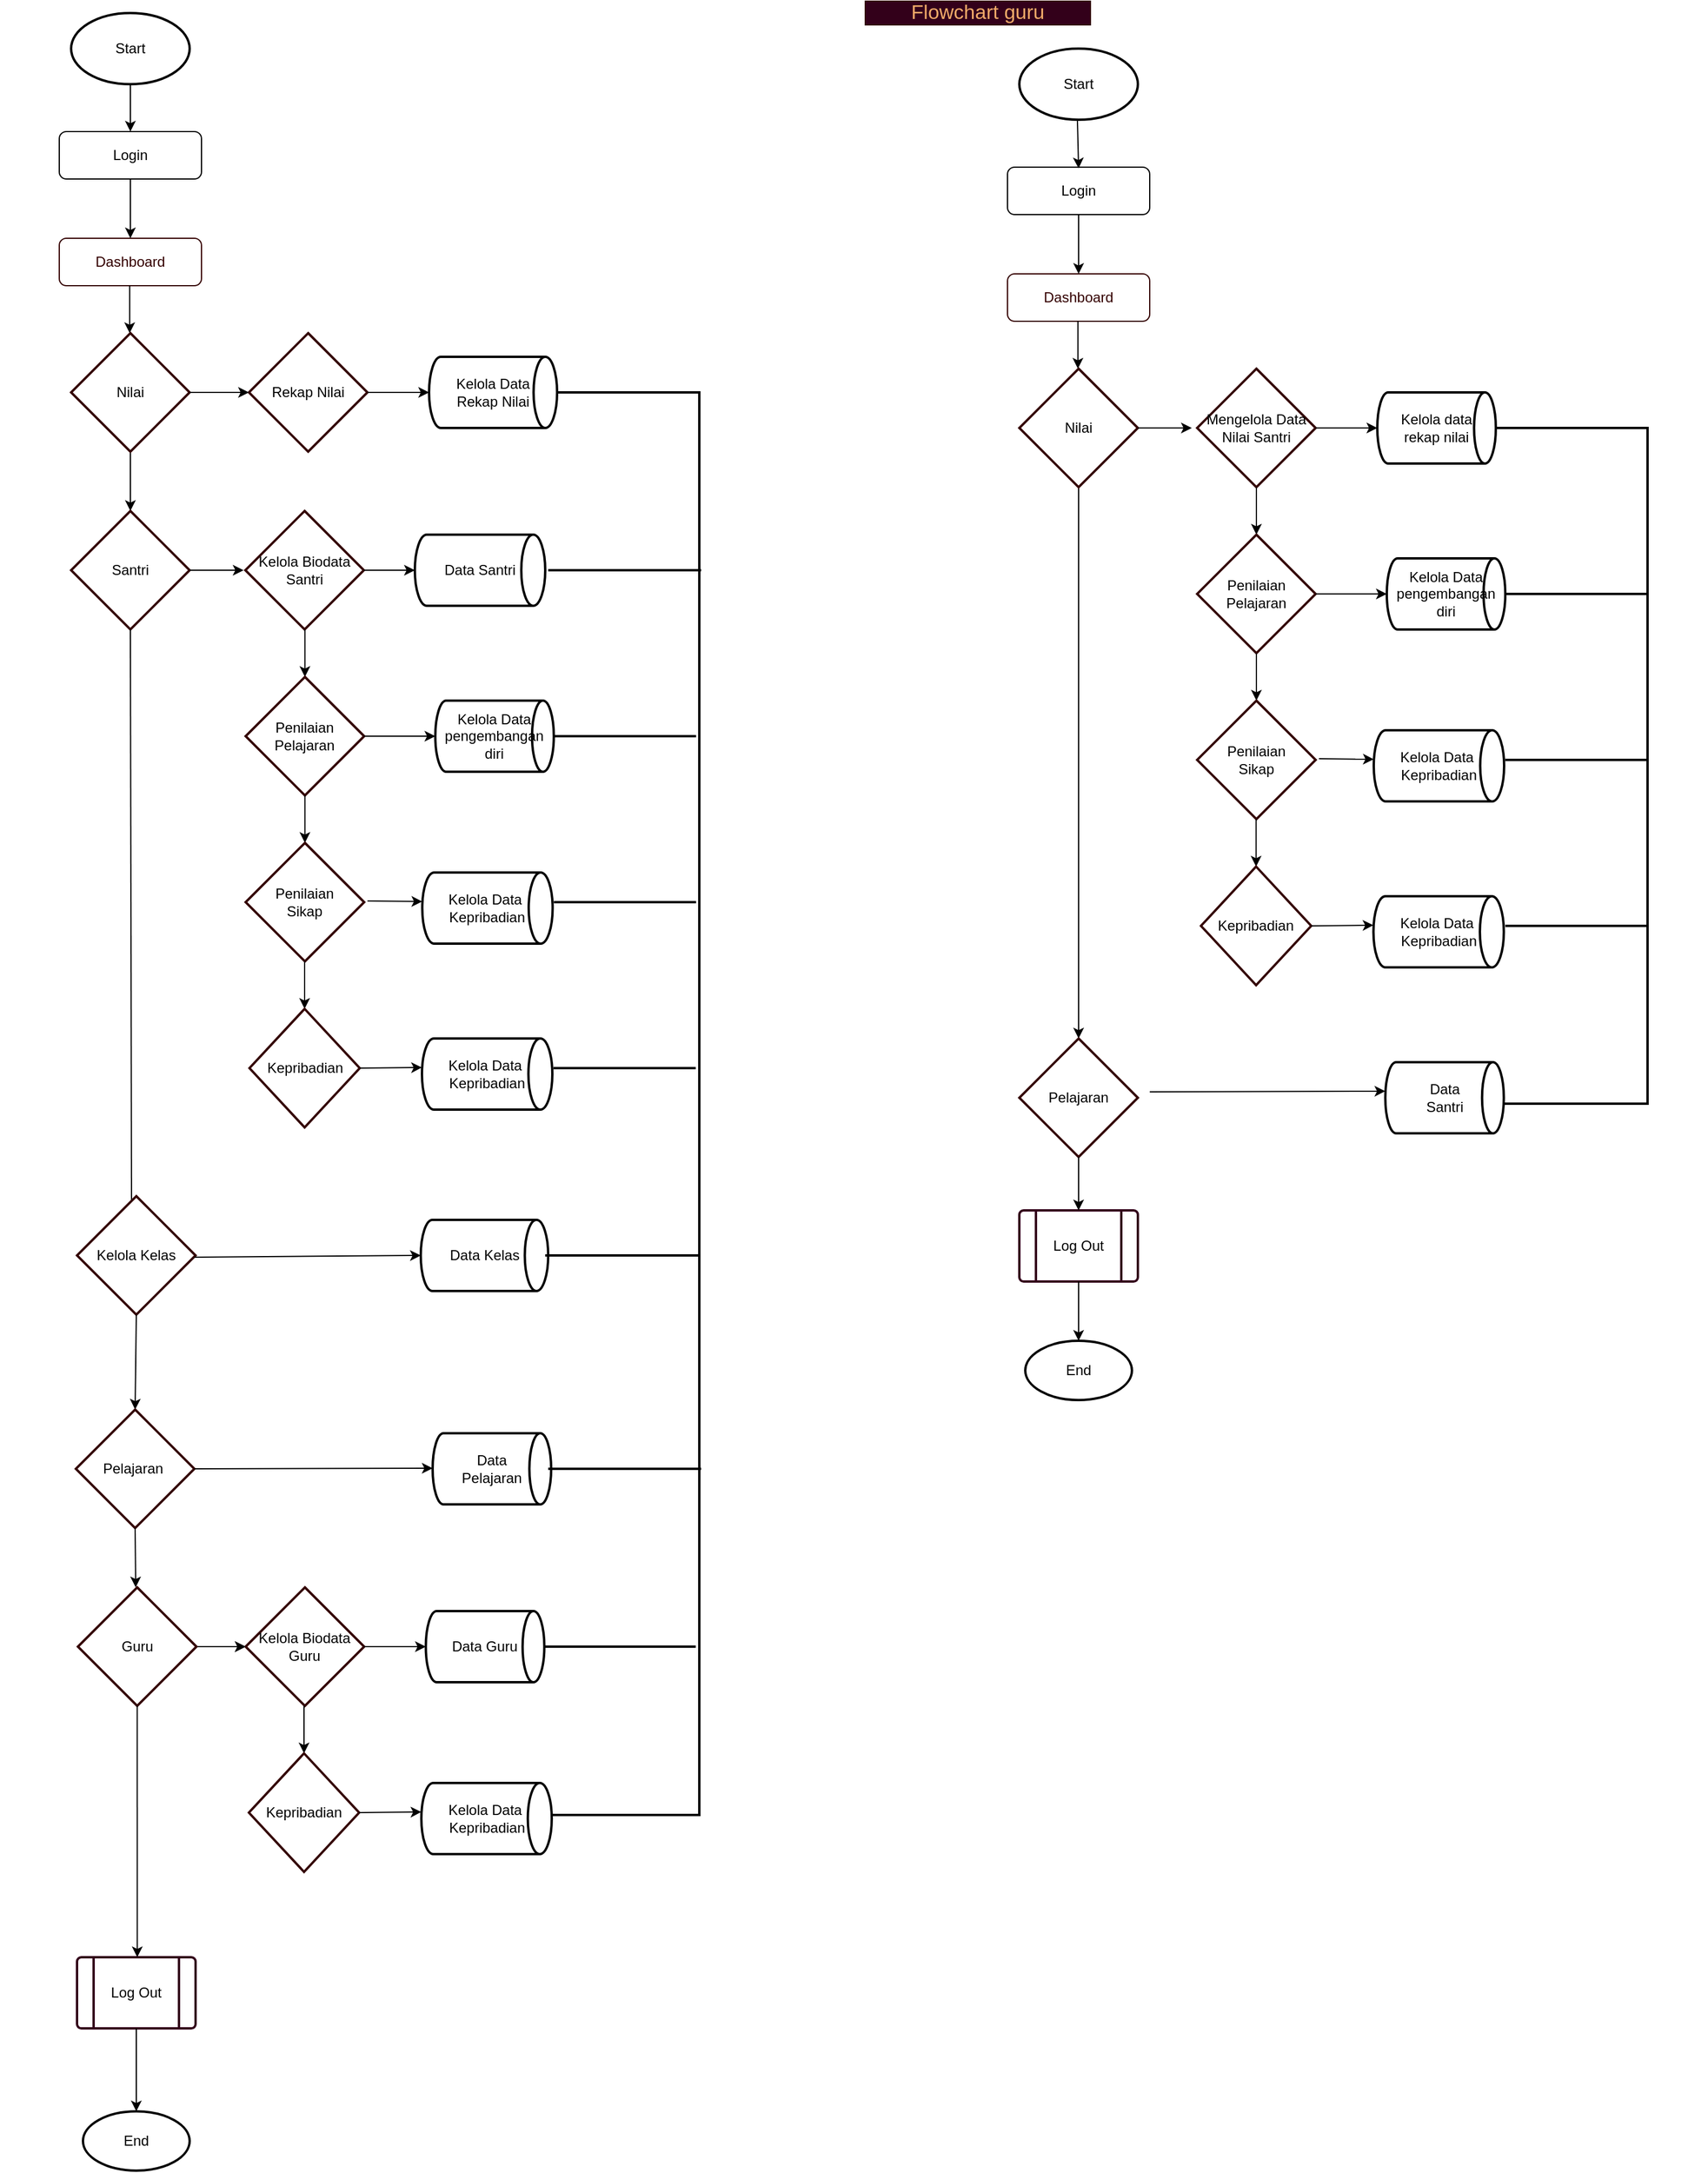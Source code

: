 <mxfile version="17.4.1" type="github" pages="29">
  <diagram id="aQbcwNLAtntBmrh6W2RR" name="FC">
    <mxGraphModel dx="920" dy="605" grid="1" gridSize="10" guides="1" tooltips="1" connect="1" arrows="1" fold="1" page="1" pageScale="1" pageWidth="850" pageHeight="1100" math="0" shadow="0">
      <root>
        <mxCell id="mSpxo83AfzKPzWcdPctY-0" />
        <mxCell id="mSpxo83AfzKPzWcdPctY-1" parent="mSpxo83AfzKPzWcdPctY-0" />
        <mxCell id="1LlhtynBCK85CpFQ7kyY-0" value="" style="group;fontStyle=4" parent="mSpxo83AfzKPzWcdPctY-1" vertex="1" connectable="0">
          <mxGeometry x="260" y="330" width="617" height="1568" as="geometry" />
        </mxCell>
        <mxCell id="1LlhtynBCK85CpFQ7kyY-1" value="Login" style="rounded=1;whiteSpace=wrap;html=1;fontSize=12;glass=0;strokeWidth=1;shadow=0;" parent="1LlhtynBCK85CpFQ7kyY-0" vertex="1">
          <mxGeometry x="50" y="100" width="120" height="40" as="geometry" />
        </mxCell>
        <mxCell id="fQglCVBQWU1KKvI0jayq-0" value="" style="edgeStyle=orthogonalEdgeStyle;rounded=0;orthogonalLoop=1;jettySize=auto;html=1;fontSize=24;" parent="1LlhtynBCK85CpFQ7kyY-0" source="1LlhtynBCK85CpFQ7kyY-2" target="1LlhtynBCK85CpFQ7kyY-1" edge="1">
          <mxGeometry relative="1" as="geometry" />
        </mxCell>
        <mxCell id="1LlhtynBCK85CpFQ7kyY-2" value="Start" style="strokeWidth=2;html=1;shape=mxgraph.flowchart.start_1;whiteSpace=wrap;" parent="1LlhtynBCK85CpFQ7kyY-0" vertex="1">
          <mxGeometry x="60" width="100" height="60" as="geometry" />
        </mxCell>
        <mxCell id="1LlhtynBCK85CpFQ7kyY-3" value="" style="endArrow=classic;html=1;exitX=0.5;exitY=1;exitDx=0;exitDy=0;exitPerimeter=0;entryX=0.5;entryY=0;entryDx=0;entryDy=0;entryPerimeter=0;" parent="1LlhtynBCK85CpFQ7kyY-0" source="nHWQzX4QeN52dFEpVizI-3" target="1LlhtynBCK85CpFQ7kyY-7" edge="1">
          <mxGeometry width="50" height="50" relative="1" as="geometry">
            <mxPoint x="102" y="342" as="sourcePoint" />
            <mxPoint x="110" y="860" as="targetPoint" />
          </mxGeometry>
        </mxCell>
        <mxCell id="1LlhtynBCK85CpFQ7kyY-4" value="Dashboard" style="rounded=1;whiteSpace=wrap;html=1;fontSize=12;glass=0;strokeWidth=1;shadow=0;fontColor=#330000;strokeColor=#330000;" parent="1LlhtynBCK85CpFQ7kyY-0" vertex="1">
          <mxGeometry x="50" y="190" width="120" height="40" as="geometry" />
        </mxCell>
        <mxCell id="an0ANok2B0Cd9WMYrcY8-1" value="Rekap Nilai" style="strokeWidth=2;html=1;shape=mxgraph.flowchart.decision;whiteSpace=wrap;fillColor=#FFFFFF;strokeColor=#330000;" parent="1LlhtynBCK85CpFQ7kyY-0" vertex="1">
          <mxGeometry x="210" y="270" width="100" height="100" as="geometry" />
        </mxCell>
        <mxCell id="1LlhtynBCK85CpFQ7kyY-7" value="Santri" style="strokeWidth=2;html=1;shape=mxgraph.flowchart.decision;whiteSpace=wrap;fillColor=#FFFFFF;strokeColor=#330000;" parent="1LlhtynBCK85CpFQ7kyY-0" vertex="1">
          <mxGeometry x="60" y="420" width="100" height="100" as="geometry" />
        </mxCell>
        <mxCell id="1LlhtynBCK85CpFQ7kyY-14" value="" style="endArrow=classic;html=1;exitX=1;exitY=0.5;exitDx=0;exitDy=0;exitPerimeter=0;" parent="1LlhtynBCK85CpFQ7kyY-0" edge="1">
          <mxGeometry width="50" height="50" relative="1" as="geometry">
            <mxPoint x="160" y="470" as="sourcePoint" />
            <mxPoint x="205.5" y="470" as="targetPoint" />
          </mxGeometry>
        </mxCell>
        <mxCell id="1LlhtynBCK85CpFQ7kyY-25" value="" style="endArrow=classic;html=1;exitX=0.5;exitY=1;exitDx=0;exitDy=0;exitPerimeter=0;entryX=0.46;entryY=0.2;entryDx=0;entryDy=0;entryPerimeter=0;" parent="1LlhtynBCK85CpFQ7kyY-0" source="1LlhtynBCK85CpFQ7kyY-7" edge="1" target="hLacBjq_ObdUYx9k5cTR-0">
          <mxGeometry width="50" height="50" relative="1" as="geometry">
            <mxPoint x="106" y="830" as="sourcePoint" />
            <mxPoint x="110" y="600" as="targetPoint" />
          </mxGeometry>
        </mxCell>
        <mxCell id="1LlhtynBCK85CpFQ7kyY-42" value="Data Santri" style="strokeWidth=2;html=1;shape=mxgraph.flowchart.direct_data;whiteSpace=wrap;fillColor=#FFFFFF;fontColor=none;" parent="1LlhtynBCK85CpFQ7kyY-0" vertex="1">
          <mxGeometry x="350" y="440" width="110" height="60" as="geometry" />
        </mxCell>
        <mxCell id="an0ANok2B0Cd9WMYrcY8-21" value="Kelola Biodata Santri" style="strokeWidth=2;html=1;shape=mxgraph.flowchart.decision;whiteSpace=wrap;fillColor=#FFFFFF;strokeColor=#330000;" parent="1LlhtynBCK85CpFQ7kyY-0" vertex="1">
          <mxGeometry x="207" y="420" width="100" height="100" as="geometry" />
        </mxCell>
        <mxCell id="1LlhtynBCK85CpFQ7kyY-23" value="" style="endArrow=classic;html=1;" parent="1LlhtynBCK85CpFQ7kyY-0" edge="1">
          <mxGeometry width="50" height="50" relative="1" as="geometry">
            <mxPoint x="109.41" y="230" as="sourcePoint" />
            <mxPoint x="109.41" y="270" as="targetPoint" />
          </mxGeometry>
        </mxCell>
        <mxCell id="1LlhtynBCK85CpFQ7kyY-50" value="" style="strokeWidth=2;html=1;shape=mxgraph.flowchart.annotation_1;align=left;pointerEvents=1;fillColor=#FFFFFF;fontColor=none;direction=west;" parent="1LlhtynBCK85CpFQ7kyY-0" vertex="1">
          <mxGeometry x="450" y="320" width="140" height="1200" as="geometry" />
        </mxCell>
        <mxCell id="nHWQzX4QeN52dFEpVizI-3" value="Nilai" style="strokeWidth=2;html=1;shape=mxgraph.flowchart.decision;whiteSpace=wrap;fillColor=#FFFFFF;strokeColor=#330000;" parent="1LlhtynBCK85CpFQ7kyY-0" vertex="1">
          <mxGeometry x="60" y="270" width="100" height="100" as="geometry" />
        </mxCell>
        <mxCell id="1LlhtynBCK85CpFQ7kyY-10" value="" style="endArrow=classic;html=1;exitX=1;exitY=0.5;exitDx=0;exitDy=0;exitPerimeter=0;entryX=0;entryY=0.5;entryDx=0;entryDy=0;entryPerimeter=0;" parent="1LlhtynBCK85CpFQ7kyY-0" target="an0ANok2B0Cd9WMYrcY8-1" edge="1">
          <mxGeometry width="50" height="50" relative="1" as="geometry">
            <mxPoint x="160.0" y="320.0" as="sourcePoint" />
            <mxPoint x="205.5" y="320" as="targetPoint" />
          </mxGeometry>
        </mxCell>
        <mxCell id="1LlhtynBCK85CpFQ7kyY-39" value="" style="endArrow=classic;html=1;exitX=1;exitY=0.5;exitDx=0;exitDy=0;exitPerimeter=0;entryX=0;entryY=0.5;entryDx=0;entryDy=0;entryPerimeter=0;" parent="1LlhtynBCK85CpFQ7kyY-0" target="1LlhtynBCK85CpFQ7kyY-40" edge="1">
          <mxGeometry width="50" height="50" relative="1" as="geometry">
            <mxPoint x="310" y="320" as="sourcePoint" />
            <mxPoint x="340" y="320" as="targetPoint" />
          </mxGeometry>
        </mxCell>
        <mxCell id="1LlhtynBCK85CpFQ7kyY-40" value="Kelola Data &lt;br&gt;Rekap Nilai" style="strokeWidth=2;html=1;shape=mxgraph.flowchart.direct_data;whiteSpace=wrap;fillColor=#FFFFFF;fontColor=none;" parent="1LlhtynBCK85CpFQ7kyY-0" vertex="1">
          <mxGeometry x="362" y="290" width="108" height="60" as="geometry" />
        </mxCell>
        <mxCell id="an0ANok2B0Cd9WMYrcY8-19" value="Data &lt;br&gt;Pelajaran" style="strokeWidth=2;html=1;shape=mxgraph.flowchart.direct_data;whiteSpace=wrap;fillColor=#FFFFFF;fontColor=none;" parent="1LlhtynBCK85CpFQ7kyY-0" vertex="1">
          <mxGeometry x="365" y="1198" width="100" height="60" as="geometry" />
        </mxCell>
        <mxCell id="an0ANok2B0Cd9WMYrcY8-26" value="Data Guru" style="strokeWidth=2;html=1;shape=mxgraph.flowchart.direct_data;whiteSpace=wrap;fillColor=#FFFFFF;fontColor=none;" parent="1LlhtynBCK85CpFQ7kyY-0" vertex="1">
          <mxGeometry x="359.25" y="1348" width="100" height="60" as="geometry" />
        </mxCell>
        <mxCell id="iEgTZBCxLitt1ai6TGcZ-14" value="" style="line;strokeWidth=2;direction=west;html=1;fillColor=#FFFFFF;fontColor=none;flipV=1;" parent="1LlhtynBCK85CpFQ7kyY-0" vertex="1">
          <mxGeometry x="462.5" y="278" width="129" height="384" as="geometry" />
        </mxCell>
        <mxCell id="hLacBjq_ObdUYx9k5cTR-0" value="Kelola Kelas" style="strokeWidth=2;html=1;shape=mxgraph.flowchart.decision;whiteSpace=wrap;fillColor=#FFFFFF;strokeColor=#330000;" parent="1LlhtynBCK85CpFQ7kyY-0" vertex="1">
          <mxGeometry x="65" y="998" width="100" height="100" as="geometry" />
        </mxCell>
        <mxCell id="hLacBjq_ObdUYx9k5cTR-1" value="" style="endArrow=classic;html=1;exitX=0.5;exitY=1;exitDx=0;exitDy=0;exitPerimeter=0;entryX=0.5;entryY=0;entryDx=0;entryDy=0;entryPerimeter=0;" parent="1LlhtynBCK85CpFQ7kyY-0" source="hLacBjq_ObdUYx9k5cTR-0" target="hLacBjq_ObdUYx9k5cTR-2" edge="1">
          <mxGeometry width="50" height="50" relative="1" as="geometry">
            <mxPoint x="113.5" y="1128" as="sourcePoint" />
            <mxPoint x="114" y="1148" as="targetPoint" />
          </mxGeometry>
        </mxCell>
        <mxCell id="hLacBjq_ObdUYx9k5cTR-2" value="Pelajaran&amp;nbsp;" style="strokeWidth=2;html=1;shape=mxgraph.flowchart.decision;whiteSpace=wrap;fillColor=#FFFFFF;strokeColor=#330000;" parent="1LlhtynBCK85CpFQ7kyY-0" vertex="1">
          <mxGeometry x="64" y="1178" width="100" height="100" as="geometry" />
        </mxCell>
        <mxCell id="WcKUU6D6t-VXUCNG7PHm-17" value="" style="edgeStyle=orthogonalEdgeStyle;rounded=0;orthogonalLoop=1;jettySize=auto;html=1;" edge="1" parent="1LlhtynBCK85CpFQ7kyY-0" source="an0ANok2B0Cd9WMYrcY8-23" target="an0ANok2B0Cd9WMYrcY8-28">
          <mxGeometry relative="1" as="geometry" />
        </mxCell>
        <mxCell id="an0ANok2B0Cd9WMYrcY8-23" value="Guru" style="strokeWidth=2;html=1;shape=mxgraph.flowchart.decision;whiteSpace=wrap;fillColor=#FFFFFF;strokeColor=#330000;" parent="1LlhtynBCK85CpFQ7kyY-0" vertex="1">
          <mxGeometry x="65.75" y="1328" width="100" height="100" as="geometry" />
        </mxCell>
        <mxCell id="hLacBjq_ObdUYx9k5cTR-3" value="" style="endArrow=classic;html=1;exitX=0.5;exitY=1;exitDx=0;exitDy=0;exitPerimeter=0;" parent="1LlhtynBCK85CpFQ7kyY-0" source="hLacBjq_ObdUYx9k5cTR-2" edge="1">
          <mxGeometry width="50" height="50" relative="1" as="geometry">
            <mxPoint x="107" y="1328" as="sourcePoint" />
            <mxPoint x="114.5" y="1328" as="targetPoint" />
          </mxGeometry>
        </mxCell>
        <mxCell id="hLacBjq_ObdUYx9k5cTR-7" value="" style="endArrow=classic;html=1;exitX=1;exitY=0.5;exitDx=0;exitDy=0;exitPerimeter=0;entryX=0;entryY=0.5;entryDx=0;entryDy=0;entryPerimeter=0;" parent="1LlhtynBCK85CpFQ7kyY-0" edge="1" target="hLacBjq_ObdUYx9k5cTR-10">
          <mxGeometry width="50" height="50" relative="1" as="geometry">
            <mxPoint x="164" y="1049.5" as="sourcePoint" />
            <mxPoint x="350" y="1050" as="targetPoint" />
          </mxGeometry>
        </mxCell>
        <mxCell id="hLacBjq_ObdUYx9k5cTR-10" value="Data Kelas" style="strokeWidth=2;html=1;shape=mxgraph.flowchart.direct_data;whiteSpace=wrap;fillColor=#FFFFFF;fontColor=none;" parent="1LlhtynBCK85CpFQ7kyY-0" vertex="1">
          <mxGeometry x="355" y="1018" width="107.5" height="60" as="geometry" />
        </mxCell>
        <mxCell id="hLacBjq_ObdUYx9k5cTR-11" value="" style="line;strokeWidth=2;direction=west;html=1;fillColor=#FFFFFF;fontColor=none;flipV=1;" parent="1LlhtynBCK85CpFQ7kyY-0" vertex="1">
          <mxGeometry x="460" y="856" width="130" height="384" as="geometry" />
        </mxCell>
        <mxCell id="an0ANok2B0Cd9WMYrcY8-28" value="Kelola Biodata Guru" style="strokeWidth=2;html=1;shape=mxgraph.flowchart.decision;whiteSpace=wrap;fillColor=#FFFFFF;strokeColor=#330000;" parent="1LlhtynBCK85CpFQ7kyY-0" vertex="1">
          <mxGeometry x="207.25" y="1328" width="100" height="100" as="geometry" />
        </mxCell>
        <mxCell id="an0ANok2B0Cd9WMYrcY8-17" value="" style="endArrow=classic;html=1;exitX=1;exitY=0.5;exitDx=0;exitDy=0;exitPerimeter=0;" parent="1LlhtynBCK85CpFQ7kyY-0" edge="1" source="hLacBjq_ObdUYx9k5cTR-2">
          <mxGeometry width="50" height="50" relative="1" as="geometry">
            <mxPoint x="311" y="1227.5" as="sourcePoint" />
            <mxPoint x="365" y="1227.5" as="targetPoint" />
          </mxGeometry>
        </mxCell>
        <mxCell id="an0ANok2B0Cd9WMYrcY8-20" value="" style="line;strokeWidth=2;direction=west;html=1;fillColor=#FFFFFF;fontColor=none;flipV=1;" parent="1LlhtynBCK85CpFQ7kyY-0" vertex="1">
          <mxGeometry x="462.5" y="1223" width="129" height="10" as="geometry" />
        </mxCell>
        <mxCell id="an0ANok2B0Cd9WMYrcY8-25" value="" style="endArrow=classic;html=1;entryX=0;entryY=0.5;entryDx=0;entryDy=0;entryPerimeter=0;exitX=1;exitY=0.5;exitDx=0;exitDy=0;exitPerimeter=0;" parent="1LlhtynBCK85CpFQ7kyY-0" source="an0ANok2B0Cd9WMYrcY8-28" target="an0ANok2B0Cd9WMYrcY8-26" edge="1">
          <mxGeometry width="50" height="50" relative="1" as="geometry">
            <mxPoint x="279.25" y="1339.5" as="sourcePoint" />
            <mxPoint x="336.75" y="1339.5" as="targetPoint" />
          </mxGeometry>
        </mxCell>
        <mxCell id="hLacBjq_ObdUYx9k5cTR-12" value="" style="endArrow=classic;html=1;entryX=0;entryY=0.5;entryDx=0;entryDy=0;entryPerimeter=0;" parent="1LlhtynBCK85CpFQ7kyY-0" target="an0ANok2B0Cd9WMYrcY8-28" edge="1">
          <mxGeometry width="50" height="50" relative="1" as="geometry">
            <mxPoint x="170" y="1378" as="sourcePoint" />
            <mxPoint x="202.75" y="1377.5" as="targetPoint" />
          </mxGeometry>
        </mxCell>
        <mxCell id="iEgTZBCxLitt1ai6TGcZ-0" value="" style="endArrow=classic;html=1;exitX=0.5;exitY=1;exitDx=0;exitDy=0;exitPerimeter=0;entryX=0.5;entryY=0;entryDx=0;entryDy=0;entryPerimeter=0;" parent="1LlhtynBCK85CpFQ7kyY-0" target="an0ANok2B0Cd9WMYrcY8-4" edge="1">
          <mxGeometry width="50" height="50" relative="1" as="geometry">
            <mxPoint x="257.25" y="520" as="sourcePoint" />
            <mxPoint x="257.25" y="550" as="targetPoint" />
          </mxGeometry>
        </mxCell>
        <mxCell id="an0ANok2B0Cd9WMYrcY8-4" value="Penilaian Pelajaran" style="strokeWidth=2;html=1;shape=mxgraph.flowchart.decision;whiteSpace=wrap;fillColor=#FFFFFF;strokeColor=#330000;" parent="1LlhtynBCK85CpFQ7kyY-0" vertex="1">
          <mxGeometry x="207.25" y="560" width="100" height="100" as="geometry" />
        </mxCell>
        <mxCell id="1LlhtynBCK85CpFQ7kyY-17" value="" style="endArrow=classic;html=1;exitX=1;exitY=0.5;exitDx=0;exitDy=0;exitPerimeter=0;entryX=0;entryY=0.5;entryDx=0;entryDy=0;entryPerimeter=0;" parent="1LlhtynBCK85CpFQ7kyY-0" source="an0ANok2B0Cd9WMYrcY8-4" target="1LlhtynBCK85CpFQ7kyY-41" edge="1">
          <mxGeometry width="50" height="50" relative="1" as="geometry">
            <mxPoint x="281.25" y="625" as="sourcePoint" />
            <mxPoint x="377.25" y="610" as="targetPoint" />
          </mxGeometry>
        </mxCell>
        <mxCell id="1LlhtynBCK85CpFQ7kyY-41" value="Kelola Data pengembangan diri" style="strokeWidth=2;html=1;shape=mxgraph.flowchart.direct_data;whiteSpace=wrap;fillColor=#FFFFFF;fontColor=none;" parent="1LlhtynBCK85CpFQ7kyY-0" vertex="1">
          <mxGeometry x="367.25" y="580" width="100" height="60" as="geometry" />
        </mxCell>
        <mxCell id="iEgTZBCxLitt1ai6TGcZ-1" value="" style="endArrow=classic;html=1;exitX=0.5;exitY=1;exitDx=0;exitDy=0;exitPerimeter=0;entryX=0.5;entryY=0;entryDx=0;entryDy=0;entryPerimeter=0;" parent="1LlhtynBCK85CpFQ7kyY-0" source="an0ANok2B0Cd9WMYrcY8-4" target="an0ANok2B0Cd9WMYrcY8-7" edge="1">
          <mxGeometry width="50" height="50" relative="1" as="geometry">
            <mxPoint x="267.25" y="530" as="sourcePoint" />
            <mxPoint x="267.25" y="570" as="targetPoint" />
          </mxGeometry>
        </mxCell>
        <mxCell id="an0ANok2B0Cd9WMYrcY8-7" value="Penilaian &lt;br&gt;Sikap" style="strokeWidth=2;html=1;shape=mxgraph.flowchart.decision;whiteSpace=wrap;fillColor=#FFFFFF;strokeColor=#330000;" parent="1LlhtynBCK85CpFQ7kyY-0" vertex="1">
          <mxGeometry x="207.25" y="700" width="100" height="100" as="geometry" />
        </mxCell>
        <mxCell id="an0ANok2B0Cd9WMYrcY8-6" value="" style="endArrow=classic;html=1;entryX=0;entryY=0.408;entryDx=0;entryDy=0;entryPerimeter=0;" parent="1LlhtynBCK85CpFQ7kyY-0" target="an0ANok2B0Cd9WMYrcY8-8" edge="1">
          <mxGeometry width="50" height="50" relative="1" as="geometry">
            <mxPoint x="310" y="749" as="sourcePoint" />
            <mxPoint x="77.75" y="429.5" as="targetPoint" />
          </mxGeometry>
        </mxCell>
        <mxCell id="an0ANok2B0Cd9WMYrcY8-8" value="Kelola Data&amp;nbsp; Kepribadian" style="strokeWidth=2;html=1;shape=mxgraph.flowchart.direct_data;whiteSpace=wrap;fillColor=#FFFFFF;fontColor=none;" parent="1LlhtynBCK85CpFQ7kyY-0" vertex="1">
          <mxGeometry x="356.25" y="725" width="110" height="60" as="geometry" />
        </mxCell>
        <mxCell id="iEgTZBCxLitt1ai6TGcZ-17" value="" style="line;strokeWidth=2;direction=west;html=1;fillColor=#FFFFFF;fontColor=none;flipV=1;" parent="1LlhtynBCK85CpFQ7kyY-0" vertex="1">
          <mxGeometry x="467.25" y="745" width="120" height="10" as="geometry" />
        </mxCell>
        <mxCell id="iEgTZBCxLitt1ai6TGcZ-18" value="" style="line;strokeWidth=2;direction=west;html=1;fillColor=#FFFFFF;fontColor=none;flipV=1;" parent="1LlhtynBCK85CpFQ7kyY-0" vertex="1">
          <mxGeometry x="467.25" y="605" width="120" height="10" as="geometry" />
        </mxCell>
        <mxCell id="WcKUU6D6t-VXUCNG7PHm-4" value="" style="endArrow=classic;html=1;exitX=0.5;exitY=1;exitDx=0;exitDy=0;exitPerimeter=0;entryX=0.5;entryY=0;entryDx=0;entryDy=0;entryPerimeter=0;" edge="1" parent="1LlhtynBCK85CpFQ7kyY-0" target="WcKUU6D6t-VXUCNG7PHm-5">
          <mxGeometry width="50" height="50" relative="1" as="geometry">
            <mxPoint x="257" y="800" as="sourcePoint" />
            <mxPoint x="7.0" y="380" as="targetPoint" />
          </mxGeometry>
        </mxCell>
        <mxCell id="WcKUU6D6t-VXUCNG7PHm-5" value="Kepribadian" style="strokeWidth=2;html=1;shape=mxgraph.flowchart.decision;whiteSpace=wrap;fillColor=#FFFFFF;strokeColor=#330000;" vertex="1" parent="1LlhtynBCK85CpFQ7kyY-0">
          <mxGeometry x="210.5" y="840" width="93" height="100" as="geometry" />
        </mxCell>
        <mxCell id="WcKUU6D6t-VXUCNG7PHm-6" value="" style="endArrow=classic;html=1;entryX=0;entryY=0.408;entryDx=0;entryDy=0;entryPerimeter=0;exitX=1;exitY=0.5;exitDx=0;exitDy=0;exitPerimeter=0;" edge="1" parent="1LlhtynBCK85CpFQ7kyY-0" target="WcKUU6D6t-VXUCNG7PHm-7" source="WcKUU6D6t-VXUCNG7PHm-5">
          <mxGeometry width="50" height="50" relative="1" as="geometry">
            <mxPoint x="310" y="889" as="sourcePoint" />
            <mxPoint x="-182.5" y="239.5" as="targetPoint" />
          </mxGeometry>
        </mxCell>
        <mxCell id="WcKUU6D6t-VXUCNG7PHm-7" value="Kelola Data&amp;nbsp; Kepribadian" style="strokeWidth=2;html=1;shape=mxgraph.flowchart.direct_data;whiteSpace=wrap;fillColor=#FFFFFF;fontColor=none;" vertex="1" parent="1LlhtynBCK85CpFQ7kyY-0">
          <mxGeometry x="356" y="865" width="110" height="60" as="geometry" />
        </mxCell>
        <mxCell id="WcKUU6D6t-VXUCNG7PHm-8" value="" style="line;strokeWidth=2;direction=west;html=1;fillColor=#FFFFFF;fontColor=none;flipV=1;" vertex="1" parent="1LlhtynBCK85CpFQ7kyY-0">
          <mxGeometry x="467" y="885" width="120" height="10" as="geometry" />
        </mxCell>
        <mxCell id="WcKUU6D6t-VXUCNG7PHm-11" value="" style="endArrow=classic;html=1;exitX=0.5;exitY=1;exitDx=0;exitDy=0;exitPerimeter=0;entryX=0.5;entryY=0;entryDx=0;entryDy=0;entryPerimeter=0;" edge="1" parent="1LlhtynBCK85CpFQ7kyY-0" target="WcKUU6D6t-VXUCNG7PHm-12">
          <mxGeometry width="50" height="50" relative="1" as="geometry">
            <mxPoint x="256.5" y="1428" as="sourcePoint" />
            <mxPoint x="-253.5" y="678" as="targetPoint" />
          </mxGeometry>
        </mxCell>
        <mxCell id="WcKUU6D6t-VXUCNG7PHm-12" value="Kepribadian" style="strokeWidth=2;html=1;shape=mxgraph.flowchart.decision;whiteSpace=wrap;fillColor=#FFFFFF;strokeColor=#330000;" vertex="1" parent="1LlhtynBCK85CpFQ7kyY-0">
          <mxGeometry x="210" y="1468" width="93" height="100" as="geometry" />
        </mxCell>
        <mxCell id="WcKUU6D6t-VXUCNG7PHm-13" value="" style="endArrow=classic;html=1;entryX=0;entryY=0.408;entryDx=0;entryDy=0;entryPerimeter=0;exitX=1;exitY=0.5;exitDx=0;exitDy=0;exitPerimeter=0;" edge="1" parent="1LlhtynBCK85CpFQ7kyY-0" source="WcKUU6D6t-VXUCNG7PHm-12" target="WcKUU6D6t-VXUCNG7PHm-14">
          <mxGeometry width="50" height="50" relative="1" as="geometry">
            <mxPoint x="49.5" y="1187" as="sourcePoint" />
            <mxPoint x="-443" y="537.5" as="targetPoint" />
          </mxGeometry>
        </mxCell>
        <mxCell id="WcKUU6D6t-VXUCNG7PHm-14" value="Kelola Data&amp;nbsp; Kepribadian" style="strokeWidth=2;html=1;shape=mxgraph.flowchart.direct_data;whiteSpace=wrap;fillColor=#FFFFFF;fontColor=none;" vertex="1" parent="1LlhtynBCK85CpFQ7kyY-0">
          <mxGeometry x="355.5" y="1493" width="110" height="60" as="geometry" />
        </mxCell>
        <mxCell id="WcKUU6D6t-VXUCNG7PHm-15" value="" style="line;strokeWidth=2;direction=west;html=1;fillColor=#FFFFFF;fontColor=none;flipV=1;" vertex="1" parent="1LlhtynBCK85CpFQ7kyY-0">
          <mxGeometry x="460" y="1373" width="127" height="10" as="geometry" />
        </mxCell>
        <mxCell id="1LlhtynBCK85CpFQ7kyY-21" value="" style="endArrow=classic;html=1;exitX=0.5;exitY=1;exitDx=0;exitDy=0;" parent="mSpxo83AfzKPzWcdPctY-1" source="1LlhtynBCK85CpFQ7kyY-1" edge="1">
          <mxGeometry width="50" height="50" relative="1" as="geometry">
            <mxPoint x="680" y="620" as="sourcePoint" />
            <mxPoint x="370" y="520" as="targetPoint" />
          </mxGeometry>
        </mxCell>
        <mxCell id="iEgTZBCxLitt1ai6TGcZ-15" value="" style="endArrow=classic;html=1;exitX=1;exitY=0.5;exitDx=0;exitDy=0;exitPerimeter=0;" parent="mSpxo83AfzKPzWcdPctY-1" source="an0ANok2B0Cd9WMYrcY8-21" edge="1">
          <mxGeometry width="50" height="50" relative="1" as="geometry">
            <mxPoint x="575" y="927" as="sourcePoint" />
            <mxPoint x="610" y="800" as="targetPoint" />
          </mxGeometry>
        </mxCell>
        <mxCell id="ja-xJRTJWLcANvvqTXy5-0" value="" style="group;fontStyle=4" parent="mSpxo83AfzKPzWcdPctY-1" vertex="1" connectable="0">
          <mxGeometry x="1060" y="360" width="640" height="1510" as="geometry" />
        </mxCell>
        <mxCell id="ja-xJRTJWLcANvvqTXy5-1" value="Login" style="rounded=1;whiteSpace=wrap;html=1;fontSize=12;glass=0;strokeWidth=1;shadow=0;" parent="ja-xJRTJWLcANvvqTXy5-0" vertex="1">
          <mxGeometry x="50" y="100" width="120" height="40" as="geometry" />
        </mxCell>
        <mxCell id="ja-xJRTJWLcANvvqTXy5-2" value="Start" style="strokeWidth=2;html=1;shape=mxgraph.flowchart.start_1;whiteSpace=wrap;" parent="ja-xJRTJWLcANvvqTXy5-0" vertex="1">
          <mxGeometry x="60" width="100" height="60" as="geometry" />
        </mxCell>
        <mxCell id="ja-xJRTJWLcANvvqTXy5-3" value="" style="endArrow=classic;html=1;exitX=0.5;exitY=1;exitDx=0;exitDy=0;exitPerimeter=0;entryX=0.5;entryY=0;entryDx=0;entryDy=0;entryPerimeter=0;" parent="ja-xJRTJWLcANvvqTXy5-0" source="ja-xJRTJWLcANvvqTXy5-20" edge="1" target="KcCwm_woVFDxwfjwVIii-18">
          <mxGeometry width="50" height="50" relative="1" as="geometry">
            <mxPoint x="102" y="342" as="sourcePoint" />
            <mxPoint x="110" y="690" as="targetPoint" />
          </mxGeometry>
        </mxCell>
        <mxCell id="ja-xJRTJWLcANvvqTXy5-4" value="Dashboard" style="rounded=1;whiteSpace=wrap;html=1;fontSize=12;glass=0;strokeWidth=1;shadow=0;fontColor=#330000;strokeColor=#330000;" parent="ja-xJRTJWLcANvvqTXy5-0" vertex="1">
          <mxGeometry x="50" y="190" width="120" height="40" as="geometry" />
        </mxCell>
        <mxCell id="ja-xJRTJWLcANvvqTXy5-5" value="Mengelola Data Nilai Santri" style="strokeWidth=2;html=1;shape=mxgraph.flowchart.decision;whiteSpace=wrap;fillColor=#FFFFFF;strokeColor=#330000;" parent="ja-xJRTJWLcANvvqTXy5-0" vertex="1">
          <mxGeometry x="210" y="270" width="100" height="100" as="geometry" />
        </mxCell>
        <mxCell id="ja-xJRTJWLcANvvqTXy5-18" value="" style="endArrow=classic;html=1;" parent="ja-xJRTJWLcANvvqTXy5-0" edge="1">
          <mxGeometry width="50" height="50" relative="1" as="geometry">
            <mxPoint x="109.41" y="230" as="sourcePoint" />
            <mxPoint x="109.41" y="270" as="targetPoint" />
          </mxGeometry>
        </mxCell>
        <mxCell id="ja-xJRTJWLcANvvqTXy5-19" value="" style="strokeWidth=2;html=1;shape=mxgraph.flowchart.annotation_1;align=left;pointerEvents=1;fillColor=#FFFFFF;fontColor=none;direction=west;" parent="ja-xJRTJWLcANvvqTXy5-0" vertex="1">
          <mxGeometry x="460" y="320" width="130" height="570" as="geometry" />
        </mxCell>
        <mxCell id="ja-xJRTJWLcANvvqTXy5-20" value="Nilai" style="strokeWidth=2;html=1;shape=mxgraph.flowchart.decision;whiteSpace=wrap;fillColor=#FFFFFF;strokeColor=#330000;" parent="ja-xJRTJWLcANvvqTXy5-0" vertex="1">
          <mxGeometry x="60" y="270" width="100" height="100" as="geometry" />
        </mxCell>
        <mxCell id="ja-xJRTJWLcANvvqTXy5-21" value="" style="endArrow=classic;html=1;exitX=1;exitY=0.5;exitDx=0;exitDy=0;exitPerimeter=0;" parent="ja-xJRTJWLcANvvqTXy5-0" edge="1">
          <mxGeometry width="50" height="50" relative="1" as="geometry">
            <mxPoint x="160.0" y="320.0" as="sourcePoint" />
            <mxPoint x="205.5" y="320" as="targetPoint" />
          </mxGeometry>
        </mxCell>
        <mxCell id="ja-xJRTJWLcANvvqTXy5-22" value="" style="endArrow=classic;html=1;exitX=1;exitY=0.5;exitDx=0;exitDy=0;exitPerimeter=0;entryX=0;entryY=0.5;entryDx=0;entryDy=0;entryPerimeter=0;" parent="ja-xJRTJWLcANvvqTXy5-0" target="ja-xJRTJWLcANvvqTXy5-23" edge="1">
          <mxGeometry width="50" height="50" relative="1" as="geometry">
            <mxPoint x="310" y="320" as="sourcePoint" />
            <mxPoint x="340" y="320" as="targetPoint" />
          </mxGeometry>
        </mxCell>
        <mxCell id="ja-xJRTJWLcANvvqTXy5-23" value="Kelola data &lt;br&gt;rekap nilai" style="strokeWidth=2;html=1;shape=mxgraph.flowchart.direct_data;whiteSpace=wrap;fillColor=#FFFFFF;fontColor=none;" parent="ja-xJRTJWLcANvvqTXy5-0" vertex="1">
          <mxGeometry x="362" y="290" width="100" height="60" as="geometry" />
        </mxCell>
        <mxCell id="ja-xJRTJWLcANvvqTXy5-35" value="" style="endArrow=classic;html=1;exitX=0.5;exitY=1;exitDx=0;exitDy=0;entryX=0.5;entryY=0;entryDx=0;entryDy=0;" parent="ja-xJRTJWLcANvvqTXy5-0" source="ja-xJRTJWLcANvvqTXy5-1" target="ja-xJRTJWLcANvvqTXy5-4" edge="1">
          <mxGeometry width="50" height="50" relative="1" as="geometry">
            <mxPoint x="420" y="300" as="sourcePoint" />
            <mxPoint x="110" y="180" as="targetPoint" />
          </mxGeometry>
        </mxCell>
        <mxCell id="KcCwm_woVFDxwfjwVIii-0" value="" style="endArrow=classic;html=1;exitX=0.5;exitY=1;exitDx=0;exitDy=0;exitPerimeter=0;entryX=0.5;entryY=0;entryDx=0;entryDy=0;entryPerimeter=0;" edge="1" parent="ja-xJRTJWLcANvvqTXy5-0" target="KcCwm_woVFDxwfjwVIii-1">
          <mxGeometry width="50" height="50" relative="1" as="geometry">
            <mxPoint x="260" y="370" as="sourcePoint" />
            <mxPoint y="70" as="targetPoint" />
          </mxGeometry>
        </mxCell>
        <mxCell id="KcCwm_woVFDxwfjwVIii-1" value="Penilaian Pelajaran" style="strokeWidth=2;html=1;shape=mxgraph.flowchart.decision;whiteSpace=wrap;fillColor=#FFFFFF;strokeColor=#330000;" vertex="1" parent="ja-xJRTJWLcANvvqTXy5-0">
          <mxGeometry x="210" y="410" width="100" height="100" as="geometry" />
        </mxCell>
        <mxCell id="KcCwm_woVFDxwfjwVIii-2" value="" style="endArrow=classic;html=1;exitX=1;exitY=0.5;exitDx=0;exitDy=0;exitPerimeter=0;entryX=0;entryY=0.5;entryDx=0;entryDy=0;entryPerimeter=0;" edge="1" parent="ja-xJRTJWLcANvvqTXy5-0" source="KcCwm_woVFDxwfjwVIii-1" target="KcCwm_woVFDxwfjwVIii-3">
          <mxGeometry width="50" height="50" relative="1" as="geometry">
            <mxPoint x="24" y="145" as="sourcePoint" />
            <mxPoint x="120" y="130" as="targetPoint" />
          </mxGeometry>
        </mxCell>
        <mxCell id="KcCwm_woVFDxwfjwVIii-3" value="Kelola Data pengembangan diri" style="strokeWidth=2;html=1;shape=mxgraph.flowchart.direct_data;whiteSpace=wrap;fillColor=#FFFFFF;fontColor=none;" vertex="1" parent="ja-xJRTJWLcANvvqTXy5-0">
          <mxGeometry x="370" y="430" width="100" height="60" as="geometry" />
        </mxCell>
        <mxCell id="KcCwm_woVFDxwfjwVIii-4" value="" style="endArrow=classic;html=1;exitX=0.5;exitY=1;exitDx=0;exitDy=0;exitPerimeter=0;entryX=0.5;entryY=0;entryDx=0;entryDy=0;entryPerimeter=0;" edge="1" parent="ja-xJRTJWLcANvvqTXy5-0" source="KcCwm_woVFDxwfjwVIii-1" target="KcCwm_woVFDxwfjwVIii-5">
          <mxGeometry width="50" height="50" relative="1" as="geometry">
            <mxPoint x="10.0" y="50" as="sourcePoint" />
            <mxPoint x="10.0" y="90" as="targetPoint" />
          </mxGeometry>
        </mxCell>
        <mxCell id="KcCwm_woVFDxwfjwVIii-5" value="Penilaian &lt;br&gt;Sikap" style="strokeWidth=2;html=1;shape=mxgraph.flowchart.decision;whiteSpace=wrap;fillColor=#FFFFFF;strokeColor=#330000;" vertex="1" parent="ja-xJRTJWLcANvvqTXy5-0">
          <mxGeometry x="210" y="550" width="100" height="100" as="geometry" />
        </mxCell>
        <mxCell id="KcCwm_woVFDxwfjwVIii-6" value="" style="endArrow=classic;html=1;entryX=0;entryY=0.408;entryDx=0;entryDy=0;entryPerimeter=0;" edge="1" parent="ja-xJRTJWLcANvvqTXy5-0" target="KcCwm_woVFDxwfjwVIii-7">
          <mxGeometry width="50" height="50" relative="1" as="geometry">
            <mxPoint x="312.75" y="599.0" as="sourcePoint" />
            <mxPoint x="-179.5" y="-50.5" as="targetPoint" />
          </mxGeometry>
        </mxCell>
        <mxCell id="KcCwm_woVFDxwfjwVIii-7" value="Kelola Data&amp;nbsp; Kepribadian" style="strokeWidth=2;html=1;shape=mxgraph.flowchart.direct_data;whiteSpace=wrap;fillColor=#FFFFFF;fontColor=none;" vertex="1" parent="ja-xJRTJWLcANvvqTXy5-0">
          <mxGeometry x="359" y="575" width="110" height="60" as="geometry" />
        </mxCell>
        <mxCell id="KcCwm_woVFDxwfjwVIii-8" value="" style="line;strokeWidth=2;direction=west;html=1;fillColor=#FFFFFF;fontColor=none;flipV=1;" vertex="1" parent="ja-xJRTJWLcANvvqTXy5-0">
          <mxGeometry x="470" y="595" width="120" height="10" as="geometry" />
        </mxCell>
        <mxCell id="KcCwm_woVFDxwfjwVIii-9" value="" style="line;strokeWidth=2;direction=west;html=1;fillColor=#FFFFFF;fontColor=none;flipV=1;" vertex="1" parent="ja-xJRTJWLcANvvqTXy5-0">
          <mxGeometry x="470" y="455" width="120" height="10" as="geometry" />
        </mxCell>
        <mxCell id="KcCwm_woVFDxwfjwVIii-10" value="" style="endArrow=classic;html=1;exitX=0.5;exitY=1;exitDx=0;exitDy=0;exitPerimeter=0;entryX=0.5;entryY=0;entryDx=0;entryDy=0;entryPerimeter=0;" edge="1" parent="ja-xJRTJWLcANvvqTXy5-0" target="KcCwm_woVFDxwfjwVIii-11">
          <mxGeometry width="50" height="50" relative="1" as="geometry">
            <mxPoint x="259.75" y="650" as="sourcePoint" />
            <mxPoint x="-250.25" y="-100" as="targetPoint" />
          </mxGeometry>
        </mxCell>
        <mxCell id="KcCwm_woVFDxwfjwVIii-11" value="Kepribadian" style="strokeWidth=2;html=1;shape=mxgraph.flowchart.decision;whiteSpace=wrap;fillColor=#FFFFFF;strokeColor=#330000;" vertex="1" parent="ja-xJRTJWLcANvvqTXy5-0">
          <mxGeometry x="213.25" y="690" width="93" height="100" as="geometry" />
        </mxCell>
        <mxCell id="KcCwm_woVFDxwfjwVIii-12" value="" style="endArrow=classic;html=1;entryX=0;entryY=0.408;entryDx=0;entryDy=0;entryPerimeter=0;exitX=1;exitY=0.5;exitDx=0;exitDy=0;exitPerimeter=0;" edge="1" parent="ja-xJRTJWLcANvvqTXy5-0" source="KcCwm_woVFDxwfjwVIii-11" target="KcCwm_woVFDxwfjwVIii-13">
          <mxGeometry width="50" height="50" relative="1" as="geometry">
            <mxPoint x="52.75" y="409" as="sourcePoint" />
            <mxPoint x="-439.75" y="-240.5" as="targetPoint" />
          </mxGeometry>
        </mxCell>
        <mxCell id="KcCwm_woVFDxwfjwVIii-13" value="Kelola Data&amp;nbsp; Kepribadian" style="strokeWidth=2;html=1;shape=mxgraph.flowchart.direct_data;whiteSpace=wrap;fillColor=#FFFFFF;fontColor=none;" vertex="1" parent="ja-xJRTJWLcANvvqTXy5-0">
          <mxGeometry x="358.75" y="715" width="110" height="60" as="geometry" />
        </mxCell>
        <mxCell id="KcCwm_woVFDxwfjwVIii-14" value="" style="line;strokeWidth=2;direction=west;html=1;fillColor=#FFFFFF;fontColor=none;flipV=1;" vertex="1" parent="ja-xJRTJWLcANvvqTXy5-0">
          <mxGeometry x="470" y="735" width="120" height="10" as="geometry" />
        </mxCell>
        <mxCell id="KcCwm_woVFDxwfjwVIii-15" value="" style="endArrow=classic;html=1;entryX=0;entryY=0.408;entryDx=0;entryDy=0;entryPerimeter=0;" edge="1" parent="ja-xJRTJWLcANvvqTXy5-0" target="KcCwm_woVFDxwfjwVIii-17">
          <mxGeometry width="50" height="50" relative="1" as="geometry">
            <mxPoint x="170" y="880" as="sourcePoint" />
            <mxPoint x="-960.75" y="199.5" as="targetPoint" />
          </mxGeometry>
        </mxCell>
        <mxCell id="KcCwm_woVFDxwfjwVIii-17" value="Data &lt;br&gt;Santri" style="strokeWidth=2;html=1;shape=mxgraph.flowchart.direct_data;whiteSpace=wrap;fillColor=#FFFFFF;fontColor=none;" vertex="1" parent="ja-xJRTJWLcANvvqTXy5-0">
          <mxGeometry x="368.75" y="855" width="100" height="60" as="geometry" />
        </mxCell>
        <mxCell id="KcCwm_woVFDxwfjwVIii-18" value="Pelajaran" style="strokeWidth=2;html=1;shape=mxgraph.flowchart.decision;whiteSpace=wrap;fillColor=#FFFFFF;strokeColor=#330000;" vertex="1" parent="ja-xJRTJWLcANvvqTXy5-0">
          <mxGeometry x="60" y="835" width="100" height="100" as="geometry" />
        </mxCell>
        <mxCell id="KcCwm_woVFDxwfjwVIii-20" value="Log Out" style="verticalLabelPosition=middle;verticalAlign=middle;html=1;shape=process;whiteSpace=wrap;rounded=1;size=0.14;arcSize=6;strokeColor=#33001A;strokeWidth=2;fillColor=#FFFFFF;fontColor=none;labelPosition=center;align=center;" vertex="1" parent="ja-xJRTJWLcANvvqTXy5-0">
          <mxGeometry x="60" y="980" width="100" height="60" as="geometry" />
        </mxCell>
        <mxCell id="KcCwm_woVFDxwfjwVIii-21" value="" style="endArrow=classic;html=1;entryX=0.5;entryY=0;entryDx=0;entryDy=0;exitX=0.5;exitY=1;exitDx=0;exitDy=0;exitPerimeter=0;" edge="1" parent="ja-xJRTJWLcANvvqTXy5-0" source="KcCwm_woVFDxwfjwVIii-18" target="KcCwm_woVFDxwfjwVIii-20">
          <mxGeometry width="50" height="50" relative="1" as="geometry">
            <mxPoint x="-883.25" y="530.0" as="sourcePoint" />
            <mxPoint x="-835.25" y="530.0" as="targetPoint" />
          </mxGeometry>
        </mxCell>
        <mxCell id="KcCwm_woVFDxwfjwVIii-22" value="End" style="strokeWidth=2;html=1;shape=mxgraph.flowchart.start_2;whiteSpace=wrap;fillColor=#FFFFFF;fontColor=none;" vertex="1" parent="ja-xJRTJWLcANvvqTXy5-0">
          <mxGeometry x="65" y="1090" width="90" height="50" as="geometry" />
        </mxCell>
        <mxCell id="KcCwm_woVFDxwfjwVIii-23" value="" style="endArrow=classic;html=1;entryX=0.5;entryY=0;entryDx=0;entryDy=0;exitX=0.5;exitY=1;exitDx=0;exitDy=0;entryPerimeter=0;" edge="1" parent="ja-xJRTJWLcANvvqTXy5-0" source="KcCwm_woVFDxwfjwVIii-20" target="KcCwm_woVFDxwfjwVIii-22">
          <mxGeometry width="50" height="50" relative="1" as="geometry">
            <mxPoint x="-933.25" y="580.0" as="sourcePoint" />
            <mxPoint x="-933.25" y="630.0" as="targetPoint" />
          </mxGeometry>
        </mxCell>
        <mxCell id="ja-xJRTJWLcANvvqTXy5-34" value="&lt;font color=&quot;#f0aa69&quot;&gt;&lt;span style=&quot;font-size: 17px&quot;&gt;Flowchart guru&lt;/span&gt;&lt;/font&gt;" style="text;html=1;align=center;verticalAlign=middle;whiteSpace=wrap;rounded=0;fontColor=#333333;strokeColor=#330000;fillColor=#33001A;" parent="mSpxo83AfzKPzWcdPctY-1" vertex="1">
          <mxGeometry x="990" y="320" width="190" height="20" as="geometry" />
        </mxCell>
        <mxCell id="ja-xJRTJWLcANvvqTXy5-36" value="" style="endArrow=classic;html=1;entryX=0.425;entryY=0;entryDx=0;entryDy=0;entryPerimeter=0;" parent="mSpxo83AfzKPzWcdPctY-1" edge="1">
          <mxGeometry width="50" height="50" relative="1" as="geometry">
            <mxPoint x="1169" y="421" as="sourcePoint" />
            <mxPoint x="1170" y="461" as="targetPoint" />
          </mxGeometry>
        </mxCell>
        <mxCell id="1LlhtynBCK85CpFQ7kyY-56" value="Log Out" style="verticalLabelPosition=middle;verticalAlign=middle;html=1;shape=process;whiteSpace=wrap;rounded=1;size=0.14;arcSize=6;strokeColor=#33001A;strokeWidth=2;fillColor=#FFFFFF;fontColor=none;labelPosition=center;align=center;" parent="mSpxo83AfzKPzWcdPctY-1" vertex="1">
          <mxGeometry x="325" y="1970" width="100" height="60" as="geometry" />
        </mxCell>
        <mxCell id="hLacBjq_ObdUYx9k5cTR-6" value="" style="endArrow=classic;html=1;exitX=0.5;exitY=1;exitDx=0;exitDy=0;exitPerimeter=0;entryX=0.508;entryY=0;entryDx=0;entryDy=0;entryPerimeter=0;" parent="mSpxo83AfzKPzWcdPctY-1" edge="1" target="1LlhtynBCK85CpFQ7kyY-56" source="an0ANok2B0Cd9WMYrcY8-23">
          <mxGeometry width="50" height="50" relative="1" as="geometry">
            <mxPoint x="371" y="1920" as="sourcePoint" />
            <mxPoint x="371" y="1970" as="targetPoint" />
          </mxGeometry>
        </mxCell>
        <mxCell id="1LlhtynBCK85CpFQ7kyY-58" value="End" style="strokeWidth=2;html=1;shape=mxgraph.flowchart.start_2;whiteSpace=wrap;fillColor=#FFFFFF;fontColor=none;" parent="mSpxo83AfzKPzWcdPctY-1" vertex="1">
          <mxGeometry x="330" y="2100" width="90" height="50" as="geometry" />
        </mxCell>
        <mxCell id="hLacBjq_ObdUYx9k5cTR-4" value="" style="endArrow=classic;html=1;exitX=0.5;exitY=1;exitDx=0;exitDy=0;" parent="mSpxo83AfzKPzWcdPctY-1" source="1LlhtynBCK85CpFQ7kyY-56" edge="1">
          <mxGeometry width="50" height="50" relative="1" as="geometry">
            <mxPoint x="370" y="2090" as="sourcePoint" />
            <mxPoint x="375" y="2100" as="targetPoint" />
          </mxGeometry>
        </mxCell>
      </root>
    </mxGraphModel>
  </diagram>
  <diagram name="UCD" id="i8XapWyvkNRrELJzHctI">
    <mxGraphModel dx="782" dy="1314" grid="1" gridSize="10" guides="1" tooltips="1" connect="1" arrows="1" fold="1" page="1" pageScale="1" pageWidth="827" pageHeight="800" math="0" shadow="0">
      <root>
        <mxCell id="0" />
        <mxCell id="1" parent="0" />
        <mxCell id="ni5MR0uvWXNbpKktn9OW-5" value="Mengelola data guru" style="ellipse;whiteSpace=wrap;html=1;" parent="1" vertex="1">
          <mxGeometry x="711" y="240" width="97" height="55" as="geometry" />
        </mxCell>
        <mxCell id="ni5MR0uvWXNbpKktn9OW-6" value="Mengelola data santri" style="ellipse;whiteSpace=wrap;html=1;" parent="1" vertex="1">
          <mxGeometry x="718" y="40" width="90" height="60" as="geometry" />
        </mxCell>
        <mxCell id="ni5MR0uvWXNbpKktn9OW-13" value="Mengelola data nilai santri" style="ellipse;whiteSpace=wrap;html=1;" parent="1" vertex="1">
          <mxGeometry x="263" y="55" width="90" height="60" as="geometry" />
        </mxCell>
        <mxCell id="gH97kwnip5zHNKr66ard-10" value="" style="endArrow=none;html=1;rounded=0;" parent="1" edge="1">
          <mxGeometry width="50" height="50" relative="1" as="geometry">
            <mxPoint x="890" y="650" as="sourcePoint" />
            <mxPoint x="890" y="-260" as="targetPoint" />
          </mxGeometry>
        </mxCell>
        <mxCell id="gH97kwnip5zHNKr66ard-14" value="Guru" style="shape=umlActor;verticalLabelPosition=bottom;verticalAlign=top;html=1;outlineConnect=0;" parent="1" vertex="1">
          <mxGeometry x="120" y="180" width="30" height="60" as="geometry" />
        </mxCell>
        <mxCell id="gH97kwnip5zHNKr66ard-15" value="" style="endArrow=none;html=1;rounded=0;" parent="1" edge="1">
          <mxGeometry width="50" height="50" relative="1" as="geometry">
            <mxPoint x="208.5" y="-260" as="sourcePoint" />
            <mxPoint x="890" y="-260" as="targetPoint" />
          </mxGeometry>
        </mxCell>
        <mxCell id="gH97kwnip5zHNKr66ard-17" value="" style="endArrow=none;html=1;rounded=0;" parent="1" edge="1">
          <mxGeometry width="50" height="50" relative="1" as="geometry">
            <mxPoint x="208.5" y="650" as="sourcePoint" />
            <mxPoint x="890" y="650" as="targetPoint" />
            <Array as="points">
              <mxPoint x="508.5" y="650" />
            </Array>
          </mxGeometry>
        </mxCell>
        <mxCell id="FuuGBAskjFvu67ayUTVF-5" value="Staff&amp;nbsp;" style="shape=umlActor;verticalLabelPosition=bottom;verticalAlign=top;html=1;outlineConnect=0;" parent="1" vertex="1">
          <mxGeometry x="940" y="160" width="40" height="80" as="geometry" />
        </mxCell>
        <mxCell id="FuuGBAskjFvu67ayUTVF-14" value="" style="endArrow=classic;html=1;rounded=0;entryX=1;entryY=0.5;entryDx=0;entryDy=0;exitX=0;exitY=0.5;exitDx=0;exitDy=0;" parent="1" source="ni5MR0uvWXNbpKktn9OW-6" target="FuuGBAskjFvu67ayUTVF-15" edge="1">
          <mxGeometry width="50" height="50" relative="1" as="geometry">
            <mxPoint x="408" y="290" as="sourcePoint" />
            <mxPoint x="608" y="260" as="targetPoint" />
          </mxGeometry>
        </mxCell>
        <mxCell id="FuuGBAskjFvu67ayUTVF-15" value="Mengelola biodata santri" style="ellipse;whiteSpace=wrap;html=1;" parent="1" vertex="1">
          <mxGeometry x="548" y="-50" width="97" height="40" as="geometry" />
        </mxCell>
        <mxCell id="FuuGBAskjFvu67ayUTVF-21" value="Mengubah nilai pelajaran" style="ellipse;whiteSpace=wrap;html=1;" parent="1" vertex="1">
          <mxGeometry x="548" y="5" width="102" height="50" as="geometry" />
        </mxCell>
        <mxCell id="FuuGBAskjFvu67ayUTVF-23" value="" style="endArrow=none;html=1;rounded=0;fontSize=24;" parent="1" edge="1">
          <mxGeometry width="50" height="50" relative="1" as="geometry">
            <mxPoint x="210" y="650" as="sourcePoint" />
            <mxPoint x="210" y="-260" as="targetPoint" />
          </mxGeometry>
        </mxCell>
        <mxCell id="FuuGBAskjFvu67ayUTVF-30" style="edgeStyle=none;rounded=0;orthogonalLoop=1;jettySize=auto;html=1;exitX=0;exitY=0.5;exitDx=0;exitDy=0;entryX=1;entryY=0.5;entryDx=0;entryDy=0;" parent="1" source="ni5MR0uvWXNbpKktn9OW-6" target="FuuGBAskjFvu67ayUTVF-21" edge="1">
          <mxGeometry relative="1" as="geometry">
            <mxPoint x="715.89" y="390" as="sourcePoint" />
            <mxPoint x="636.001" y="323.426" as="targetPoint" />
          </mxGeometry>
        </mxCell>
        <mxCell id="FuuGBAskjFvu67ayUTVF-34" value="" style="endArrow=classic;html=1;rounded=0;fontSize=24;exitX=0.5;exitY=0.5;exitDx=0;exitDy=0;exitPerimeter=0;entryX=0;entryY=1;entryDx=0;entryDy=0;" parent="1" source="gH97kwnip5zHNKr66ard-14" target="ni5MR0uvWXNbpKktn9OW-13" edge="1">
          <mxGeometry width="50" height="50" relative="1" as="geometry">
            <mxPoint x="140" y="260" as="sourcePoint" />
            <mxPoint x="220" y="150" as="targetPoint" />
          </mxGeometry>
        </mxCell>
        <mxCell id="FuuGBAskjFvu67ayUTVF-37" value="" style="endArrow=classic;html=1;rounded=0;fontSize=24;exitX=0.5;exitY=0.5;exitDx=0;exitDy=0;exitPerimeter=0;entryX=0;entryY=0.361;entryDx=0;entryDy=0;entryPerimeter=0;" parent="1" source="gH97kwnip5zHNKr66ard-14" target="FuuGBAskjFvu67ayUTVF-39" edge="1">
          <mxGeometry width="50" height="50" relative="1" as="geometry">
            <mxPoint x="120" y="220" as="sourcePoint" />
            <mxPoint x="180" y="280" as="targetPoint" />
          </mxGeometry>
        </mxCell>
        <mxCell id="FuuGBAskjFvu67ayUTVF-38" style="rounded=0;orthogonalLoop=1;jettySize=auto;html=1;exitX=0.5;exitY=0.5;exitDx=0;exitDy=0;exitPerimeter=0;entryX=1;entryY=0.5;entryDx=0;entryDy=0;" parent="1" source="FuuGBAskjFvu67ayUTVF-5" target="ni5MR0uvWXNbpKktn9OW-6" edge="1">
          <mxGeometry relative="1" as="geometry">
            <mxPoint x="857" y="375" as="sourcePoint" />
            <mxPoint x="750" y="390" as="targetPoint" />
          </mxGeometry>
        </mxCell>
        <mxCell id="FuuGBAskjFvu67ayUTVF-39" value="Mengubah data Mata Pelajaran" style="ellipse;whiteSpace=wrap;html=1;" parent="1" vertex="1">
          <mxGeometry x="258" y="160" width="90" height="60" as="geometry" />
        </mxCell>
        <mxCell id="FuuGBAskjFvu67ayUTVF-40" value="" style="endArrow=classic;html=1;rounded=0;fontSize=24;entryX=-0.022;entryY=0.333;entryDx=0;entryDy=0;entryPerimeter=0;exitX=0.5;exitY=0;exitDx=0;exitDy=0;exitPerimeter=0;" parent="1" source="gH97kwnip5zHNKr66ard-14" target="SDW5a9_f5PelgEZhdOYl-33" edge="1">
          <mxGeometry width="50" height="50" relative="1" as="geometry">
            <mxPoint x="135" y="160" as="sourcePoint" />
            <mxPoint x="250" y="50" as="targetPoint" />
            <Array as="points">
              <mxPoint x="135" y="-180" />
            </Array>
          </mxGeometry>
        </mxCell>
        <mxCell id="FuuGBAskjFvu67ayUTVF-50" value="&lt;span style=&quot;font-size: 24px&quot;&gt;Aplikasi Rekap Nilai Madrasah Al Hidayah&lt;/span&gt;" style="text;html=1;strokeColor=none;fillColor=none;align=center;verticalAlign=middle;whiteSpace=wrap;rounded=0;fontStyle=1" parent="1" vertex="1">
          <mxGeometry x="310" y="-240" width="488" height="30" as="geometry" />
        </mxCell>
        <mxCell id="FuuGBAskjFvu67ayUTVF-56" value="Mengubah&amp;nbsp;nilai sikap" style="ellipse;whiteSpace=wrap;html=1;" parent="1" vertex="1">
          <mxGeometry x="548" y="65" width="102" height="50" as="geometry" />
        </mxCell>
        <mxCell id="FuuGBAskjFvu67ayUTVF-57" value="" style="endArrow=classic;html=1;rounded=0;fontSize=12;exitX=0;exitY=0.5;exitDx=0;exitDy=0;entryX=1;entryY=0.5;entryDx=0;entryDy=0;" parent="1" source="ni5MR0uvWXNbpKktn9OW-6" target="FuuGBAskjFvu67ayUTVF-56" edge="1">
          <mxGeometry width="50" height="50" relative="1" as="geometry">
            <mxPoint x="668" y="320" as="sourcePoint" />
            <mxPoint x="718" y="270" as="targetPoint" />
          </mxGeometry>
        </mxCell>
        <mxCell id="FuuGBAskjFvu67ayUTVF-58" style="rounded=0;orthogonalLoop=1;jettySize=auto;html=1;exitX=0.5;exitY=0.5;exitDx=0;exitDy=0;exitPerimeter=0;entryX=1;entryY=0.5;entryDx=0;entryDy=0;" parent="1" source="FuuGBAskjFvu67ayUTVF-5" target="ni5MR0uvWXNbpKktn9OW-5" edge="1">
          <mxGeometry relative="1" as="geometry">
            <mxPoint x="920" y="235" as="sourcePoint" />
            <mxPoint x="834" y="220" as="targetPoint" />
          </mxGeometry>
        </mxCell>
        <mxCell id="FuuGBAskjFvu67ayUTVF-60" style="rounded=0;orthogonalLoop=1;jettySize=auto;html=1;entryX=0.991;entryY=0.368;entryDx=0;entryDy=0;entryPerimeter=0;exitX=0.5;exitY=0;exitDx=0;exitDy=0;exitPerimeter=0;" parent="1" source="FuuGBAskjFvu67ayUTVF-5" target="SDW5a9_f5PelgEZhdOYl-33" edge="1">
          <mxGeometry relative="1" as="geometry">
            <mxPoint x="960" y="140" as="sourcePoint" />
            <mxPoint x="770" y="-25" as="targetPoint" />
            <Array as="points">
              <mxPoint x="960" y="-178" />
            </Array>
          </mxGeometry>
        </mxCell>
        <mxCell id="FuuGBAskjFvu67ayUTVF-62" value="Menambah data guru" style="ellipse;whiteSpace=wrap;html=1;" parent="1" vertex="1">
          <mxGeometry x="543" y="255" width="105" height="45" as="geometry" />
        </mxCell>
        <mxCell id="FuuGBAskjFvu67ayUTVF-63" value="Mengubah data diri guru" style="ellipse;whiteSpace=wrap;html=1;" parent="1" vertex="1">
          <mxGeometry x="458" y="300" width="102" height="50" as="geometry" />
        </mxCell>
        <mxCell id="FuuGBAskjFvu67ayUTVF-64" value="Menghapus data diri guru" style="ellipse;whiteSpace=wrap;html=1;" parent="1" vertex="1">
          <mxGeometry x="468" y="360" width="102" height="50" as="geometry" />
        </mxCell>
        <mxCell id="FuuGBAskjFvu67ayUTVF-67" value="" style="endArrow=classic;html=1;rounded=0;fontSize=12;exitX=0;exitY=1;exitDx=0;exitDy=0;entryX=1;entryY=0.5;entryDx=0;entryDy=0;" parent="1" source="ni5MR0uvWXNbpKktn9OW-5" target="FuuGBAskjFvu67ayUTVF-64" edge="1">
          <mxGeometry width="50" height="50" relative="1" as="geometry">
            <mxPoint x="578.902" y="381.841" as="sourcePoint" />
            <mxPoint x="604.88" y="477.5" as="targetPoint" />
          </mxGeometry>
        </mxCell>
        <mxCell id="FuuGBAskjFvu67ayUTVF-68" value="" style="endArrow=classic;html=1;rounded=0;fontSize=12;entryX=1;entryY=0.5;entryDx=0;entryDy=0;" parent="1" target="FuuGBAskjFvu67ayUTVF-63" edge="1">
          <mxGeometry width="50" height="50" relative="1" as="geometry">
            <mxPoint x="718" y="280" as="sourcePoint" />
            <mxPoint x="644.88" y="547.5" as="targetPoint" />
          </mxGeometry>
        </mxCell>
        <mxCell id="FuuGBAskjFvu67ayUTVF-69" value="" style="endArrow=classic;html=1;rounded=0;fontSize=12;exitX=0;exitY=0.5;exitDx=0;exitDy=0;entryX=1;entryY=0.5;entryDx=0;entryDy=0;" parent="1" source="ni5MR0uvWXNbpKktn9OW-5" target="FuuGBAskjFvu67ayUTVF-62" edge="1">
          <mxGeometry width="50" height="50" relative="1" as="geometry">
            <mxPoint x="570.506" y="347.045" as="sourcePoint" />
            <mxPoint x="554.38" y="482.5" as="targetPoint" />
          </mxGeometry>
        </mxCell>
        <mxCell id="FuuGBAskjFvu67ayUTVF-72" value="Menambah data kelas santri" style="ellipse;whiteSpace=wrap;html=1;" parent="1" vertex="1">
          <mxGeometry x="702" y="420" width="115" height="50" as="geometry" />
        </mxCell>
        <mxCell id="FuuGBAskjFvu67ayUTVF-73" value="" style="endArrow=classic;html=1;rounded=0;fontSize=12;entryX=0.596;entryY=-0.033;entryDx=0;entryDy=0;entryPerimeter=0;exitX=0.5;exitY=0.5;exitDx=0;exitDy=0;exitPerimeter=0;" parent="1" source="FuuGBAskjFvu67ayUTVF-5" target="FuuGBAskjFvu67ayUTVF-72" edge="1">
          <mxGeometry width="50" height="50" relative="1" as="geometry">
            <mxPoint x="930" y="200" as="sourcePoint" />
            <mxPoint x="460" y="440" as="targetPoint" />
          </mxGeometry>
        </mxCell>
        <mxCell id="FuuGBAskjFvu67ayUTVF-74" value="" style="endArrow=classic;html=1;rounded=0;fontSize=12;exitX=0.5;exitY=0.5;exitDx=0;exitDy=0;exitPerimeter=0;entryX=0;entryY=0;entryDx=0;entryDy=0;" parent="1" source="gH97kwnip5zHNKr66ard-14" target="hTtdyu7vdFLIezyYjdB7-1" edge="1">
          <mxGeometry width="50" height="50" relative="1" as="geometry">
            <mxPoint x="100" y="210" as="sourcePoint" />
            <mxPoint x="260" y="290" as="targetPoint" />
          </mxGeometry>
        </mxCell>
        <mxCell id="FuuGBAskjFvu67ayUTVF-76" style="rounded=0;orthogonalLoop=1;jettySize=auto;html=1;entryX=1;entryY=0.5;entryDx=0;entryDy=0;" parent="1" target="FuuGBAskjFvu67ayUTVF-77" edge="1">
          <mxGeometry relative="1" as="geometry">
            <mxPoint x="960" y="270" as="sourcePoint" />
            <mxPoint x="820" y="440" as="targetPoint" />
            <Array as="points">
              <mxPoint x="960" y="590" />
            </Array>
          </mxGeometry>
        </mxCell>
        <mxCell id="SDW5a9_f5PelgEZhdOYl-40" value="" style="edgeStyle=orthogonalEdgeStyle;rounded=0;orthogonalLoop=1;jettySize=auto;html=1;" parent="1" target="FuuGBAskjFvu67ayUTVF-77" edge="1">
          <mxGeometry relative="1" as="geometry">
            <mxPoint x="135" y="270" as="sourcePoint" />
            <Array as="points">
              <mxPoint x="135" y="590" />
            </Array>
          </mxGeometry>
        </mxCell>
        <mxCell id="FuuGBAskjFvu67ayUTVF-77" value="Melakukan logout" style="ellipse;whiteSpace=wrap;html=1;" parent="1" vertex="1">
          <mxGeometry x="472" y="570" width="115" height="40" as="geometry" />
        </mxCell>
        <mxCell id="FuuGBAskjFvu67ayUTVF-78" value="Melihat rekap &lt;br&gt;nilai santri" style="ellipse;whiteSpace=wrap;html=1;" parent="1" vertex="1">
          <mxGeometry x="713" y="-50" width="100" height="55" as="geometry" />
        </mxCell>
        <mxCell id="FuuGBAskjFvu67ayUTVF-79" style="rounded=0;orthogonalLoop=1;jettySize=auto;html=1;exitX=0.5;exitY=0.5;exitDx=0;exitDy=0;exitPerimeter=0;entryX=1;entryY=1;entryDx=0;entryDy=0;" parent="1" source="FuuGBAskjFvu67ayUTVF-5" target="FuuGBAskjFvu67ayUTVF-78" edge="1">
          <mxGeometry relative="1" as="geometry">
            <mxPoint x="940" y="215" as="sourcePoint" />
            <mxPoint x="820" y="70" as="targetPoint" />
          </mxGeometry>
        </mxCell>
        <mxCell id="FuuGBAskjFvu67ayUTVF-83" value="" style="endArrow=classic;html=1;rounded=0;dashed=1;fontSize=12;exitX=0;exitY=0.5;exitDx=0;exitDy=0;entryX=0.5;entryY=0;entryDx=0;entryDy=0;" parent="1" source="FuuGBAskjFvu67ayUTVF-21" target="ni5MR0uvWXNbpKktn9OW-13" edge="1">
          <mxGeometry width="50" height="50" relative="1" as="geometry">
            <mxPoint x="448" y="420" as="sourcePoint" />
            <mxPoint x="498" y="370" as="targetPoint" />
          </mxGeometry>
        </mxCell>
        <mxCell id="FuuGBAskjFvu67ayUTVF-84" value="&amp;lt;&amp;lt;include&amp;gt;&amp;gt;" style="edgeLabel;html=1;align=center;verticalAlign=middle;resizable=0;points=[];fontSize=12;" parent="FuuGBAskjFvu67ayUTVF-83" vertex="1" connectable="0">
          <mxGeometry x="-0.15" y="1" relative="1" as="geometry">
            <mxPoint as="offset" />
          </mxGeometry>
        </mxCell>
        <mxCell id="DCz1soLBQuXRhsve8qYO-1" value="&lt;font color=&quot;#f0aa69&quot;&gt;&lt;span style=&quot;font-size: 24px&quot;&gt;USE CASE DIAGRAM&lt;/span&gt;&lt;/font&gt;" style="text;html=1;align=center;verticalAlign=middle;whiteSpace=wrap;rounded=0;fontColor=#333333;strokeColor=#330000;fillColor=#33001A;" parent="1" vertex="1">
          <mxGeometry x="379.5" y="-330" width="349" height="40" as="geometry" />
        </mxCell>
        <mxCell id="SDW5a9_f5PelgEZhdOYl-2" value="Mengubah&amp;nbsp;&lt;br&gt;absensi" style="ellipse;whiteSpace=wrap;html=1;" parent="1" vertex="1">
          <mxGeometry x="545.5" y="125" width="102" height="50" as="geometry" />
        </mxCell>
        <mxCell id="SDW5a9_f5PelgEZhdOYl-3" value="" style="endArrow=classic;html=1;rounded=0;fontSize=12;exitX=0;exitY=1;exitDx=0;exitDy=0;entryX=1;entryY=0;entryDx=0;entryDy=0;" parent="1" source="ni5MR0uvWXNbpKktn9OW-6" target="SDW5a9_f5PelgEZhdOYl-2" edge="1">
          <mxGeometry width="50" height="50" relative="1" as="geometry">
            <mxPoint x="738" y="150" as="sourcePoint" />
            <mxPoint x="718" y="330" as="targetPoint" />
          </mxGeometry>
        </mxCell>
        <mxCell id="SDW5a9_f5PelgEZhdOYl-4" value="Menambah bidata santri&amp;nbsp;" style="ellipse;whiteSpace=wrap;html=1;" parent="1" vertex="1">
          <mxGeometry x="543" y="-120" width="102" height="50" as="geometry" />
        </mxCell>
        <mxCell id="SDW5a9_f5PelgEZhdOYl-5" style="edgeStyle=none;rounded=0;orthogonalLoop=1;jettySize=auto;html=1;entryX=0.5;entryY=1;entryDx=0;entryDy=0;" parent="1" source="FuuGBAskjFvu67ayUTVF-15" target="SDW5a9_f5PelgEZhdOYl-4" edge="1">
          <mxGeometry relative="1" as="geometry">
            <mxPoint x="496" y="-40" as="sourcePoint" />
            <mxPoint x="546" y="-100" as="targetPoint" />
          </mxGeometry>
        </mxCell>
        <mxCell id="SDW5a9_f5PelgEZhdOYl-6" value="Mengubah bidata santri&amp;nbsp;" style="ellipse;whiteSpace=wrap;html=1;" parent="1" vertex="1">
          <mxGeometry x="425" y="-110" width="102" height="50" as="geometry" />
        </mxCell>
        <mxCell id="SDW5a9_f5PelgEZhdOYl-7" style="edgeStyle=none;rounded=0;orthogonalLoop=1;jettySize=auto;html=1;entryX=1;entryY=1;entryDx=0;entryDy=0;exitX=0;exitY=0;exitDx=0;exitDy=0;" parent="1" source="FuuGBAskjFvu67ayUTVF-15" target="SDW5a9_f5PelgEZhdOYl-6" edge="1">
          <mxGeometry relative="1" as="geometry">
            <mxPoint x="572.514" y="-39.27" as="sourcePoint" />
            <mxPoint x="404.001" y="203.426" as="targetPoint" />
          </mxGeometry>
        </mxCell>
        <mxCell id="SDW5a9_f5PelgEZhdOYl-8" value="Menghapus bidata santri&amp;nbsp;" style="ellipse;whiteSpace=wrap;html=1;" parent="1" vertex="1">
          <mxGeometry x="406" y="-40.0" width="102" height="50" as="geometry" />
        </mxCell>
        <mxCell id="SDW5a9_f5PelgEZhdOYl-9" style="edgeStyle=none;rounded=0;orthogonalLoop=1;jettySize=auto;html=1;entryX=1;entryY=0.5;entryDx=0;entryDy=0;exitX=0;exitY=0.5;exitDx=0;exitDy=0;" parent="1" source="FuuGBAskjFvu67ayUTVF-15" target="SDW5a9_f5PelgEZhdOYl-8" edge="1">
          <mxGeometry relative="1" as="geometry">
            <mxPoint x="552.514" y="60.0" as="sourcePoint" />
            <mxPoint x="384.001" y="302.696" as="targetPoint" />
          </mxGeometry>
        </mxCell>
        <mxCell id="SDW5a9_f5PelgEZhdOYl-14" value="Mengubah &lt;br&gt;riwayat keaktifan" style="ellipse;whiteSpace=wrap;html=1;" parent="1" vertex="1">
          <mxGeometry x="616" y="350" width="102" height="50" as="geometry" />
        </mxCell>
        <mxCell id="SDW5a9_f5PelgEZhdOYl-15" value="" style="endArrow=classic;html=1;rounded=0;fontSize=12;exitX=0.258;exitY=0.909;exitDx=0;exitDy=0;exitPerimeter=0;entryX=0.729;entryY=0.053;entryDx=0;entryDy=0;entryPerimeter=0;" parent="1" source="ni5MR0uvWXNbpKktn9OW-5" target="SDW5a9_f5PelgEZhdOYl-14" edge="1">
          <mxGeometry width="50" height="50" relative="1" as="geometry">
            <mxPoint x="592.495" y="387.32" as="sourcePoint" />
            <mxPoint x="623.86" y="530.66" as="targetPoint" />
          </mxGeometry>
        </mxCell>
        <mxCell id="SDW5a9_f5PelgEZhdOYl-16" value="Menambah data guru" style="ellipse;whiteSpace=wrap;html=1;" parent="1" vertex="1">
          <mxGeometry x="558" y="410" width="107" height="50" as="geometry" />
        </mxCell>
        <mxCell id="SDW5a9_f5PelgEZhdOYl-17" value="" style="endArrow=classic;html=1;rounded=0;fontSize=12;entryX=1;entryY=0.5;entryDx=0;entryDy=0;exitX=0;exitY=0.5;exitDx=0;exitDy=0;" parent="1" source="FuuGBAskjFvu67ayUTVF-72" target="SDW5a9_f5PelgEZhdOYl-16" edge="1">
          <mxGeometry width="50" height="50" relative="1" as="geometry">
            <mxPoint x="691.13" y="570" as="sourcePoint" />
            <mxPoint x="675" y="792.5" as="targetPoint" />
          </mxGeometry>
        </mxCell>
        <mxCell id="SDW5a9_f5PelgEZhdOYl-18" value="Mengubah data guru" style="ellipse;whiteSpace=wrap;html=1;" parent="1" vertex="1">
          <mxGeometry x="488" y="460" width="107" height="50" as="geometry" />
        </mxCell>
        <mxCell id="SDW5a9_f5PelgEZhdOYl-19" value="" style="endArrow=classic;html=1;rounded=0;fontSize=12;entryX=1;entryY=0.5;entryDx=0;entryDy=0;exitX=0.032;exitY=0.747;exitDx=0;exitDy=0;exitPerimeter=0;" parent="1" source="FuuGBAskjFvu67ayUTVF-72" target="SDW5a9_f5PelgEZhdOYl-18" edge="1">
          <mxGeometry width="50" height="50" relative="1" as="geometry">
            <mxPoint x="698" y="450" as="sourcePoint" />
            <mxPoint x="685" y="802.5" as="targetPoint" />
          </mxGeometry>
        </mxCell>
        <mxCell id="SDW5a9_f5PelgEZhdOYl-20" value="Menghapus data guru" style="ellipse;whiteSpace=wrap;html=1;" parent="1" vertex="1">
          <mxGeometry x="611" y="480" width="107" height="50" as="geometry" />
        </mxCell>
        <mxCell id="SDW5a9_f5PelgEZhdOYl-21" value="" style="endArrow=classic;html=1;rounded=0;fontSize=12;entryX=1;entryY=0;entryDx=0;entryDy=0;" parent="1" target="SDW5a9_f5PelgEZhdOYl-20" edge="1">
          <mxGeometry width="50" height="50" relative="1" as="geometry">
            <mxPoint x="708" y="460" as="sourcePoint" />
            <mxPoint x="767.41" y="852.78" as="targetPoint" />
          </mxGeometry>
        </mxCell>
        <mxCell id="SDW5a9_f5PelgEZhdOYl-22" value="" style="endArrow=classic;html=1;rounded=0;dashed=1;fontSize=12;exitX=0;exitY=0.5;exitDx=0;exitDy=0;entryX=1;entryY=0.5;entryDx=0;entryDy=0;" parent="1" source="FuuGBAskjFvu67ayUTVF-56" target="ni5MR0uvWXNbpKktn9OW-13" edge="1">
          <mxGeometry width="50" height="50" relative="1" as="geometry">
            <mxPoint x="760.97" y="78.928" as="sourcePoint" />
            <mxPoint x="213" y="70" as="targetPoint" />
          </mxGeometry>
        </mxCell>
        <mxCell id="SDW5a9_f5PelgEZhdOYl-23" value="&amp;lt;&amp;lt;include&amp;gt;&amp;gt;" style="edgeLabel;html=1;align=center;verticalAlign=middle;resizable=0;points=[];fontSize=12;" parent="SDW5a9_f5PelgEZhdOYl-22" connectable="0" vertex="1">
          <mxGeometry x="-0.15" y="1" relative="1" as="geometry">
            <mxPoint as="offset" />
          </mxGeometry>
        </mxCell>
        <mxCell id="SDW5a9_f5PelgEZhdOYl-24" value="" style="endArrow=classic;html=1;rounded=0;dashed=1;fontSize=12;entryX=1;entryY=1;entryDx=0;entryDy=0;exitX=0;exitY=0.5;exitDx=0;exitDy=0;" parent="1" source="SDW5a9_f5PelgEZhdOYl-2" target="ni5MR0uvWXNbpKktn9OW-13" edge="1">
          <mxGeometry width="50" height="50" relative="1" as="geometry">
            <mxPoint x="538" y="160" as="sourcePoint" />
            <mxPoint x="258" y="100" as="targetPoint" />
          </mxGeometry>
        </mxCell>
        <mxCell id="SDW5a9_f5PelgEZhdOYl-25" value="&amp;lt;&amp;lt;include&amp;gt;&amp;gt;" style="edgeLabel;html=1;align=center;verticalAlign=middle;resizable=0;points=[];fontSize=12;" parent="SDW5a9_f5PelgEZhdOYl-24" connectable="0" vertex="1">
          <mxGeometry x="-0.15" y="1" relative="1" as="geometry">
            <mxPoint as="offset" />
          </mxGeometry>
        </mxCell>
        <mxCell id="SDW5a9_f5PelgEZhdOYl-29" value="Mengubah data Mata Pelajaran" style="ellipse;whiteSpace=wrap;html=1;" parent="1" vertex="1">
          <mxGeometry x="538" y="190" width="115" height="50" as="geometry" />
        </mxCell>
        <mxCell id="SDW5a9_f5PelgEZhdOYl-30" style="rounded=0;orthogonalLoop=1;jettySize=auto;html=1;entryX=1;entryY=0.5;entryDx=0;entryDy=0;" parent="1" target="SDW5a9_f5PelgEZhdOYl-29" edge="1">
          <mxGeometry relative="1" as="geometry">
            <mxPoint x="950" y="200" as="sourcePoint" />
            <mxPoint x="645" y="115" as="targetPoint" />
          </mxGeometry>
        </mxCell>
        <mxCell id="SDW5a9_f5PelgEZhdOYl-31" value="" style="endArrow=classic;html=1;rounded=0;dashed=1;fontSize=12;exitX=0;exitY=0.5;exitDx=0;exitDy=0;entryX=1;entryY=0.5;entryDx=0;entryDy=0;" parent="1" source="SDW5a9_f5PelgEZhdOYl-29" target="FuuGBAskjFvu67ayUTVF-39" edge="1">
          <mxGeometry width="50" height="50" relative="1" as="geometry">
            <mxPoint x="558" y="165" as="sourcePoint" />
            <mxPoint x="328" y="190" as="targetPoint" />
          </mxGeometry>
        </mxCell>
        <mxCell id="SDW5a9_f5PelgEZhdOYl-32" value="&amp;lt;&amp;lt;include&amp;gt;&amp;gt;" style="edgeLabel;html=1;align=center;verticalAlign=middle;resizable=0;points=[];fontSize=12;" parent="SDW5a9_f5PelgEZhdOYl-31" connectable="0" vertex="1">
          <mxGeometry x="-0.15" y="1" relative="1" as="geometry">
            <mxPoint as="offset" />
          </mxGeometry>
        </mxCell>
        <mxCell id="SDW5a9_f5PelgEZhdOYl-33" value="Melakukan login" style="ellipse;whiteSpace=wrap;html=1;" parent="1" vertex="1">
          <mxGeometry x="472" y="-200" width="90" height="60" as="geometry" />
        </mxCell>
        <mxCell id="SDW5a9_f5PelgEZhdOYl-36" value="Mencetak rekap nilai santri" style="ellipse;whiteSpace=wrap;html=1;" parent="1" vertex="1">
          <mxGeometry x="711" y="-130" width="102" height="50" as="geometry" />
        </mxCell>
        <mxCell id="SDW5a9_f5PelgEZhdOYl-37" style="edgeStyle=none;rounded=0;orthogonalLoop=1;jettySize=auto;html=1;entryX=0.5;entryY=1;entryDx=0;entryDy=0;exitX=0.5;exitY=0;exitDx=0;exitDy=0;" parent="1" source="FuuGBAskjFvu67ayUTVF-78" target="SDW5a9_f5PelgEZhdOYl-36" edge="1">
          <mxGeometry relative="1" as="geometry">
            <mxPoint x="768" y="-50" as="sourcePoint" />
            <mxPoint x="653" y="-170.01" as="targetPoint" />
          </mxGeometry>
        </mxCell>
        <mxCell id="hTtdyu7vdFLIezyYjdB7-1" value="Melakukan Registrasi" style="ellipse;whiteSpace=wrap;html=1;" parent="1" vertex="1">
          <mxGeometry x="258" y="270" width="90" height="60" as="geometry" />
        </mxCell>
      </root>
    </mxGraphModel>
  </diagram>
  <diagram id="GF-LblteiwES7nEWkkPD" name="ERD">
    <mxGraphModel dx="-68" dy="514" grid="1" gridSize="10" guides="1" tooltips="1" connect="1" arrows="1" fold="1" page="1" pageScale="1" pageWidth="850" pageHeight="1100" math="0" shadow="0">
      <root>
        <mxCell id="DfW6P2jdkTK2IcIJbVwK-0" />
        <mxCell id="DfW6P2jdkTK2IcIJbVwK-1" parent="DfW6P2jdkTK2IcIJbVwK-0" />
        <mxCell id="UkN-JZ48nXgnviW3rswK-30" value="Pengembangan_Diri" style="shape=table;startSize=30;container=1;collapsible=1;childLayout=tableLayout;fixedRows=1;rowLines=0;fontStyle=1;align=center;resizeLast=1;" parent="DfW6P2jdkTK2IcIJbVwK-1" vertex="1">
          <mxGeometry x="1680" y="290" width="250" height="210" as="geometry" />
        </mxCell>
        <mxCell id="UkN-JZ48nXgnviW3rswK-31" value="" style="shape=partialRectangle;collapsible=0;dropTarget=0;pointerEvents=0;fillColor=none;points=[[0,0.5],[1,0.5]];portConstraint=eastwest;top=0;left=0;right=0;bottom=1;" parent="UkN-JZ48nXgnviW3rswK-30" vertex="1">
          <mxGeometry y="30" width="250" height="30" as="geometry" />
        </mxCell>
        <mxCell id="UkN-JZ48nXgnviW3rswK-32" value="PK" style="shape=partialRectangle;overflow=hidden;connectable=0;fillColor=none;top=0;left=0;bottom=0;right=0;fontStyle=1;" parent="UkN-JZ48nXgnviW3rswK-31" vertex="1">
          <mxGeometry width="30" height="30" as="geometry">
            <mxRectangle width="30" height="30" as="alternateBounds" />
          </mxGeometry>
        </mxCell>
        <mxCell id="UkN-JZ48nXgnviW3rswK-33" value="id_pelanggan                 integer (225)" style="shape=partialRectangle;overflow=hidden;connectable=0;fillColor=none;top=0;left=0;bottom=0;right=0;align=left;spacingLeft=6;fontStyle=5;" parent="UkN-JZ48nXgnviW3rswK-31" vertex="1">
          <mxGeometry x="30" width="220" height="30" as="geometry">
            <mxRectangle width="220" height="30" as="alternateBounds" />
          </mxGeometry>
        </mxCell>
        <mxCell id="UkN-JZ48nXgnviW3rswK-34" value="" style="shape=partialRectangle;collapsible=0;dropTarget=0;pointerEvents=0;fillColor=none;points=[[0,0.5],[1,0.5]];portConstraint=eastwest;top=0;left=0;right=0;bottom=0;" parent="UkN-JZ48nXgnviW3rswK-30" vertex="1">
          <mxGeometry y="60" width="250" height="30" as="geometry" />
        </mxCell>
        <mxCell id="UkN-JZ48nXgnviW3rswK-35" value="" style="shape=partialRectangle;overflow=hidden;connectable=0;fillColor=none;top=0;left=0;bottom=0;right=0;" parent="UkN-JZ48nXgnviW3rswK-34" vertex="1">
          <mxGeometry width="30" height="30" as="geometry">
            <mxRectangle width="30" height="30" as="alternateBounds" />
          </mxGeometry>
        </mxCell>
        <mxCell id="UkN-JZ48nXgnviW3rswK-36" value="nama_pelanggan             integer (225)" style="shape=partialRectangle;overflow=hidden;connectable=0;fillColor=none;top=0;left=0;bottom=0;right=0;align=left;spacingLeft=6;" parent="UkN-JZ48nXgnviW3rswK-34" vertex="1">
          <mxGeometry x="30" width="220" height="30" as="geometry">
            <mxRectangle width="220" height="30" as="alternateBounds" />
          </mxGeometry>
        </mxCell>
        <mxCell id="UkN-JZ48nXgnviW3rswK-37" value="" style="shape=partialRectangle;collapsible=0;dropTarget=0;pointerEvents=0;fillColor=none;points=[[0,0.5],[1,0.5]];portConstraint=eastwest;top=0;left=0;right=0;bottom=0;" parent="UkN-JZ48nXgnviW3rswK-30" vertex="1">
          <mxGeometry y="90" width="250" height="30" as="geometry" />
        </mxCell>
        <mxCell id="UkN-JZ48nXgnviW3rswK-38" value="" style="shape=partialRectangle;overflow=hidden;connectable=0;fillColor=none;top=0;left=0;bottom=0;right=0;" parent="UkN-JZ48nXgnviW3rswK-37" vertex="1">
          <mxGeometry width="30" height="30" as="geometry">
            <mxRectangle width="30" height="30" as="alternateBounds" />
          </mxGeometry>
        </mxCell>
        <mxCell id="UkN-JZ48nXgnviW3rswK-39" value="email                                varchar (225)" style="shape=partialRectangle;overflow=hidden;connectable=0;fillColor=none;top=0;left=0;bottom=0;right=0;align=left;spacingLeft=6;" parent="UkN-JZ48nXgnviW3rswK-37" vertex="1">
          <mxGeometry x="30" width="220" height="30" as="geometry">
            <mxRectangle width="220" height="30" as="alternateBounds" />
          </mxGeometry>
        </mxCell>
        <mxCell id="UkN-JZ48nXgnviW3rswK-40" value="" style="shape=partialRectangle;collapsible=0;dropTarget=0;pointerEvents=0;fillColor=none;top=0;left=0;bottom=0;right=0;points=[[0,0.5],[1,0.5]];portConstraint=eastwest;" parent="UkN-JZ48nXgnviW3rswK-30" vertex="1">
          <mxGeometry y="120" width="250" height="30" as="geometry" />
        </mxCell>
        <mxCell id="UkN-JZ48nXgnviW3rswK-41" value="" style="shape=partialRectangle;connectable=0;fillColor=none;top=0;left=0;bottom=0;right=0;editable=1;overflow=hidden;" parent="UkN-JZ48nXgnviW3rswK-40" vertex="1">
          <mxGeometry width="30" height="30" as="geometry">
            <mxRectangle width="30" height="30" as="alternateBounds" />
          </mxGeometry>
        </mxCell>
        <mxCell id="UkN-JZ48nXgnviW3rswK-42" value="password                         varchar" style="shape=partialRectangle;connectable=0;fillColor=none;top=0;left=0;bottom=0;right=0;align=left;spacingLeft=6;overflow=hidden;" parent="UkN-JZ48nXgnviW3rswK-40" vertex="1">
          <mxGeometry x="30" width="220" height="30" as="geometry">
            <mxRectangle width="220" height="30" as="alternateBounds" />
          </mxGeometry>
        </mxCell>
        <mxCell id="UkN-JZ48nXgnviW3rswK-43" value="" style="shape=partialRectangle;collapsible=0;dropTarget=0;pointerEvents=0;fillColor=none;top=0;left=0;bottom=0;right=0;points=[[0,0.5],[1,0.5]];portConstraint=eastwest;" parent="UkN-JZ48nXgnviW3rswK-30" vertex="1">
          <mxGeometry y="150" width="250" height="30" as="geometry" />
        </mxCell>
        <mxCell id="UkN-JZ48nXgnviW3rswK-44" value="" style="shape=partialRectangle;connectable=0;fillColor=none;top=0;left=0;bottom=0;right=0;editable=1;overflow=hidden;" parent="UkN-JZ48nXgnviW3rswK-43" vertex="1">
          <mxGeometry width="30" height="30" as="geometry">
            <mxRectangle width="30" height="30" as="alternateBounds" />
          </mxGeometry>
        </mxCell>
        <mxCell id="UkN-JZ48nXgnviW3rswK-45" value="alamat                             integer (225)" style="shape=partialRectangle;connectable=0;fillColor=none;top=0;left=0;bottom=0;right=0;align=left;spacingLeft=6;overflow=hidden;" parent="UkN-JZ48nXgnviW3rswK-43" vertex="1">
          <mxGeometry x="30" width="220" height="30" as="geometry">
            <mxRectangle width="220" height="30" as="alternateBounds" />
          </mxGeometry>
        </mxCell>
        <mxCell id="UkN-JZ48nXgnviW3rswK-46" value="" style="shape=partialRectangle;collapsible=0;dropTarget=0;pointerEvents=0;fillColor=none;top=0;left=0;bottom=0;right=0;points=[[0,0.5],[1,0.5]];portConstraint=eastwest;" parent="UkN-JZ48nXgnviW3rswK-30" vertex="1">
          <mxGeometry y="180" width="250" height="30" as="geometry" />
        </mxCell>
        <mxCell id="UkN-JZ48nXgnviW3rswK-47" value="" style="shape=partialRectangle;connectable=0;fillColor=none;top=0;left=0;bottom=0;right=0;editable=1;overflow=hidden;" parent="UkN-JZ48nXgnviW3rswK-46" vertex="1">
          <mxGeometry width="30" height="30" as="geometry">
            <mxRectangle width="30" height="30" as="alternateBounds" />
          </mxGeometry>
        </mxCell>
        <mxCell id="UkN-JZ48nXgnviW3rswK-48" value="no_hp                              integer" style="shape=partialRectangle;connectable=0;fillColor=none;top=0;left=0;bottom=0;right=0;align=left;spacingLeft=6;overflow=hidden;" parent="UkN-JZ48nXgnviW3rswK-46" vertex="1">
          <mxGeometry x="30" width="220" height="30" as="geometry">
            <mxRectangle width="220" height="30" as="alternateBounds" />
          </mxGeometry>
        </mxCell>
        <mxCell id="UkN-JZ48nXgnviW3rswK-49" value="" style="shape=partialRectangle;overflow=hidden;connectable=0;fillColor=none;top=0;left=0;bottom=0;right=0;align=left;spacingLeft=6;" parent="DfW6P2jdkTK2IcIJbVwK-1" vertex="1">
          <mxGeometry x="1950" y="910" width="220" height="30" as="geometry">
            <mxRectangle width="220" height="30" as="alternateBounds" />
          </mxGeometry>
        </mxCell>
        <mxCell id="UkN-JZ48nXgnviW3rswK-50" value="" style="shape=partialRectangle;overflow=hidden;connectable=0;fillColor=none;top=0;left=0;bottom=0;right=0;align=left;spacingLeft=6;" parent="DfW6P2jdkTK2IcIJbVwK-1" vertex="1">
          <mxGeometry x="1950" y="940" width="220" height="30" as="geometry">
            <mxRectangle width="220" height="30" as="alternateBounds" />
          </mxGeometry>
        </mxCell>
        <mxCell id="UkN-JZ48nXgnviW3rswK-51" value="" style="shape=partialRectangle;collapsible=0;dropTarget=0;pointerEvents=0;fillColor=none;points=[[0,0.5],[1,0.5]];portConstraint=eastwest;top=0;left=0;right=0;bottom=0;" parent="DfW6P2jdkTK2IcIJbVwK-1" vertex="1">
          <mxGeometry x="1920" y="910" width="250" height="30" as="geometry" />
        </mxCell>
        <mxCell id="UkN-JZ48nXgnviW3rswK-52" value="" style="shape=partialRectangle;overflow=hidden;connectable=0;fillColor=none;top=0;left=0;bottom=0;right=0;" parent="UkN-JZ48nXgnviW3rswK-51" vertex="1">
          <mxGeometry width="30" height="30" as="geometry">
            <mxRectangle width="30" height="30" as="alternateBounds" />
          </mxGeometry>
        </mxCell>
        <mxCell id="UkN-JZ48nXgnviW3rswK-53" value="" style="shape=partialRectangle;overflow=hidden;connectable=0;fillColor=none;top=0;left=0;bottom=0;right=0;align=left;spacingLeft=6;" parent="UkN-JZ48nXgnviW3rswK-51" vertex="1">
          <mxGeometry x="30" width="220" height="30" as="geometry">
            <mxRectangle width="220" height="30" as="alternateBounds" />
          </mxGeometry>
        </mxCell>
        <mxCell id="UkN-JZ48nXgnviW3rswK-54" value="Santri" style="shape=table;startSize=30;container=1;collapsible=1;childLayout=tableLayout;fixedRows=1;rowLines=0;fontStyle=1;align=center;resizeLast=1;" parent="DfW6P2jdkTK2IcIJbVwK-1" vertex="1">
          <mxGeometry x="2380" y="510" width="250" height="512" as="geometry" />
        </mxCell>
        <mxCell id="UkN-JZ48nXgnviW3rswK-55" value="" style="shape=partialRectangle;collapsible=0;dropTarget=0;pointerEvents=0;fillColor=none;top=0;left=0;bottom=1;right=0;points=[[0,0.5],[1,0.5]];portConstraint=eastwest;" parent="UkN-JZ48nXgnviW3rswK-54" vertex="1">
          <mxGeometry y="30" width="250" height="30" as="geometry" />
        </mxCell>
        <mxCell id="UkN-JZ48nXgnviW3rswK-56" value="PK" style="shape=partialRectangle;connectable=0;fillColor=none;top=0;left=0;bottom=0;right=0;fontStyle=1;overflow=hidden;" parent="UkN-JZ48nXgnviW3rswK-55" vertex="1">
          <mxGeometry width="30" height="30" as="geometry">
            <mxRectangle width="30" height="30" as="alternateBounds" />
          </mxGeometry>
        </mxCell>
        <mxCell id="UkN-JZ48nXgnviW3rswK-57" value="id_pesanan int NOT NULL" style="shape=partialRectangle;connectable=0;fillColor=none;top=0;left=0;bottom=0;right=0;align=left;spacingLeft=6;fontStyle=5;overflow=hidden;" parent="UkN-JZ48nXgnviW3rswK-55" vertex="1">
          <mxGeometry x="30" width="220" height="30" as="geometry">
            <mxRectangle width="220" height="30" as="alternateBounds" />
          </mxGeometry>
        </mxCell>
        <mxCell id="UkN-JZ48nXgnviW3rswK-58" value="" style="shape=partialRectangle;collapsible=0;dropTarget=0;pointerEvents=0;fillColor=none;top=0;left=0;bottom=0;right=0;points=[[0,0.5],[1,0.5]];portConstraint=eastwest;" parent="UkN-JZ48nXgnviW3rswK-54" vertex="1">
          <mxGeometry y="60" width="250" height="30" as="geometry" />
        </mxCell>
        <mxCell id="UkN-JZ48nXgnviW3rswK-59" value="FK" style="shape=partialRectangle;connectable=0;fillColor=none;top=0;left=0;bottom=0;right=0;fontStyle=0;overflow=hidden;" parent="UkN-JZ48nXgnviW3rswK-58" vertex="1">
          <mxGeometry width="30" height="30" as="geometry">
            <mxRectangle width="30" height="30" as="alternateBounds" />
          </mxGeometry>
        </mxCell>
        <mxCell id="UkN-JZ48nXgnviW3rswK-60" value="id_pesanan            integer" style="shape=partialRectangle;connectable=0;fillColor=none;top=0;left=0;bottom=0;right=0;align=left;spacingLeft=6;fontStyle=0;overflow=hidden;" parent="UkN-JZ48nXgnviW3rswK-58" vertex="1">
          <mxGeometry x="30" width="220" height="30" as="geometry">
            <mxRectangle width="220" height="30" as="alternateBounds" />
          </mxGeometry>
        </mxCell>
        <mxCell id="UkN-JZ48nXgnviW3rswK-61" value="" style="shape=partialRectangle;collapsible=0;dropTarget=0;pointerEvents=0;fillColor=none;top=0;left=0;bottom=0;right=0;points=[[0,0.5],[1,0.5]];portConstraint=eastwest;" parent="UkN-JZ48nXgnviW3rswK-54" vertex="1">
          <mxGeometry y="90" width="250" height="30" as="geometry" />
        </mxCell>
        <mxCell id="UkN-JZ48nXgnviW3rswK-62" value="FK" style="shape=partialRectangle;connectable=0;fillColor=none;top=0;left=0;bottom=0;right=0;fontStyle=0;overflow=hidden;" parent="UkN-JZ48nXgnviW3rswK-61" vertex="1">
          <mxGeometry width="30" height="30" as="geometry">
            <mxRectangle width="30" height="30" as="alternateBounds" />
          </mxGeometry>
        </mxCell>
        <mxCell id="UkN-JZ48nXgnviW3rswK-63" value="id_user                    integer(225)" style="shape=partialRectangle;connectable=0;fillColor=none;top=0;left=0;bottom=0;right=0;align=left;spacingLeft=6;fontStyle=0;overflow=hidden;" parent="UkN-JZ48nXgnviW3rswK-61" vertex="1">
          <mxGeometry x="30" width="220" height="30" as="geometry">
            <mxRectangle width="220" height="30" as="alternateBounds" />
          </mxGeometry>
        </mxCell>
        <mxCell id="UkN-JZ48nXgnviW3rswK-64" value="" style="shape=partialRectangle;collapsible=0;dropTarget=0;pointerEvents=0;fillColor=none;top=0;left=0;bottom=0;right=0;points=[[0,0.5],[1,0.5]];portConstraint=eastwest;" parent="UkN-JZ48nXgnviW3rswK-54" vertex="1">
          <mxGeometry y="120" width="250" height="30" as="geometry" />
        </mxCell>
        <mxCell id="UkN-JZ48nXgnviW3rswK-65" value="FK" style="shape=partialRectangle;connectable=0;fillColor=none;top=0;left=0;bottom=0;right=0;fontStyle=0;overflow=hidden;" parent="UkN-JZ48nXgnviW3rswK-64" vertex="1">
          <mxGeometry width="30" height="30" as="geometry">
            <mxRectangle width="30" height="30" as="alternateBounds" />
          </mxGeometry>
        </mxCell>
        <mxCell id="UkN-JZ48nXgnviW3rswK-66" value="id_produk                integer" style="shape=partialRectangle;connectable=0;fillColor=none;top=0;left=0;bottom=0;right=0;align=left;spacingLeft=6;fontStyle=0;overflow=hidden;" parent="UkN-JZ48nXgnviW3rswK-64" vertex="1">
          <mxGeometry x="30" width="220" height="30" as="geometry">
            <mxRectangle width="220" height="30" as="alternateBounds" />
          </mxGeometry>
        </mxCell>
        <mxCell id="UkN-JZ48nXgnviW3rswK-67" value="" style="shape=partialRectangle;collapsible=0;dropTarget=0;pointerEvents=0;fillColor=none;top=0;left=0;bottom=0;right=0;points=[[0,0.5],[1,0.5]];portConstraint=eastwest;" parent="UkN-JZ48nXgnviW3rswK-54" vertex="1">
          <mxGeometry y="150" width="250" height="30" as="geometry" />
        </mxCell>
        <mxCell id="UkN-JZ48nXgnviW3rswK-68" value="" style="shape=partialRectangle;connectable=0;fillColor=none;top=0;left=0;bottom=0;right=0;editable=1;overflow=hidden;" parent="UkN-JZ48nXgnviW3rswK-67" vertex="1">
          <mxGeometry width="30" height="30" as="geometry">
            <mxRectangle width="30" height="30" as="alternateBounds" />
          </mxGeometry>
        </mxCell>
        <mxCell id="UkN-JZ48nXgnviW3rswK-69" value="id_order                    varchar(225)" style="shape=partialRectangle;connectable=0;fillColor=none;top=0;left=0;bottom=0;right=0;align=left;spacingLeft=6;overflow=hidden;" parent="UkN-JZ48nXgnviW3rswK-67" vertex="1">
          <mxGeometry x="30" width="220" height="30" as="geometry">
            <mxRectangle width="220" height="30" as="alternateBounds" />
          </mxGeometry>
        </mxCell>
        <mxCell id="UkN-JZ48nXgnviW3rswK-70" value="" style="shape=partialRectangle;collapsible=0;dropTarget=0;pointerEvents=0;fillColor=none;top=0;left=0;bottom=0;right=0;points=[[0,0.5],[1,0.5]];portConstraint=eastwest;" parent="UkN-JZ48nXgnviW3rswK-54" vertex="1">
          <mxGeometry y="180" width="250" height="30" as="geometry" />
        </mxCell>
        <mxCell id="UkN-JZ48nXgnviW3rswK-71" value="" style="shape=partialRectangle;connectable=0;fillColor=none;top=0;left=0;bottom=0;right=0;editable=1;overflow=hidden;" parent="UkN-JZ48nXgnviW3rswK-70" vertex="1">
          <mxGeometry width="30" height="30" as="geometry">
            <mxRectangle width="30" height="30" as="alternateBounds" />
          </mxGeometry>
        </mxCell>
        <mxCell id="UkN-JZ48nXgnviW3rswK-72" value="tgl_pesanan            datetime" style="shape=partialRectangle;connectable=0;fillColor=none;top=0;left=0;bottom=0;right=0;align=left;spacingLeft=6;overflow=hidden;" parent="UkN-JZ48nXgnviW3rswK-70" vertex="1">
          <mxGeometry x="30" width="220" height="30" as="geometry">
            <mxRectangle width="220" height="30" as="alternateBounds" />
          </mxGeometry>
        </mxCell>
        <mxCell id="UkN-JZ48nXgnviW3rswK-73" value="" style="shape=partialRectangle;collapsible=0;dropTarget=0;pointerEvents=0;fillColor=none;top=0;left=0;bottom=0;right=0;points=[[0,0.5],[1,0.5]];portConstraint=eastwest;" parent="UkN-JZ48nXgnviW3rswK-54" vertex="1">
          <mxGeometry y="210" width="250" height="30" as="geometry" />
        </mxCell>
        <mxCell id="UkN-JZ48nXgnviW3rswK-74" value="" style="shape=partialRectangle;connectable=0;fillColor=none;top=0;left=0;bottom=0;right=0;editable=1;overflow=hidden;" parent="UkN-JZ48nXgnviW3rswK-73" vertex="1">
          <mxGeometry width="30" height="30" as="geometry">
            <mxRectangle width="30" height="30" as="alternateBounds" />
          </mxGeometry>
        </mxCell>
        <mxCell id="UkN-JZ48nXgnviW3rswK-75" value="tgl_deadline            datetime" style="shape=partialRectangle;connectable=0;fillColor=none;top=0;left=0;bottom=0;right=0;align=left;spacingLeft=6;overflow=hidden;" parent="UkN-JZ48nXgnviW3rswK-73" vertex="1">
          <mxGeometry x="30" width="220" height="30" as="geometry">
            <mxRectangle width="220" height="30" as="alternateBounds" />
          </mxGeometry>
        </mxCell>
        <mxCell id="UkN-JZ48nXgnviW3rswK-76" value="" style="shape=partialRectangle;collapsible=0;dropTarget=0;pointerEvents=0;fillColor=none;top=0;left=0;bottom=0;right=0;points=[[0,0.5],[1,0.5]];portConstraint=eastwest;" parent="UkN-JZ48nXgnviW3rswK-54" vertex="1">
          <mxGeometry y="240" width="250" height="30" as="geometry" />
        </mxCell>
        <mxCell id="UkN-JZ48nXgnviW3rswK-77" value="" style="shape=partialRectangle;connectable=0;fillColor=none;top=0;left=0;bottom=0;right=0;editable=1;overflow=hidden;" parent="UkN-JZ48nXgnviW3rswK-76" vertex="1">
          <mxGeometry width="30" height="30" as="geometry">
            <mxRectangle width="30" height="30" as="alternateBounds" />
          </mxGeometry>
        </mxCell>
        <mxCell id="UkN-JZ48nXgnviW3rswK-78" value="desain                    varchar(100)" style="shape=partialRectangle;connectable=0;fillColor=none;top=0;left=0;bottom=0;right=0;align=left;spacingLeft=6;overflow=hidden;" parent="UkN-JZ48nXgnviW3rswK-76" vertex="1">
          <mxGeometry x="30" width="220" height="30" as="geometry">
            <mxRectangle width="220" height="30" as="alternateBounds" />
          </mxGeometry>
        </mxCell>
        <mxCell id="UkN-JZ48nXgnviW3rswK-79" value="" style="shape=partialRectangle;collapsible=0;dropTarget=0;pointerEvents=0;fillColor=none;top=0;left=0;bottom=0;right=0;points=[[0,0.5],[1,0.5]];portConstraint=eastwest;" parent="UkN-JZ48nXgnviW3rswK-54" vertex="1">
          <mxGeometry y="270" width="250" height="30" as="geometry" />
        </mxCell>
        <mxCell id="UkN-JZ48nXgnviW3rswK-80" value="" style="shape=partialRectangle;connectable=0;fillColor=none;top=0;left=0;bottom=0;right=0;editable=1;overflow=hidden;" parent="UkN-JZ48nXgnviW3rswK-79" vertex="1">
          <mxGeometry width="30" height="30" as="geometry">
            <mxRectangle width="30" height="30" as="alternateBounds" />
          </mxGeometry>
        </mxCell>
        <mxCell id="UkN-JZ48nXgnviW3rswK-81" value="jml_pesanan            integer(100)" style="shape=partialRectangle;connectable=0;fillColor=none;top=0;left=0;bottom=0;right=0;align=left;spacingLeft=6;overflow=hidden;" parent="UkN-JZ48nXgnviW3rswK-79" vertex="1">
          <mxGeometry x="30" width="220" height="30" as="geometry">
            <mxRectangle width="220" height="30" as="alternateBounds" />
          </mxGeometry>
        </mxCell>
        <mxCell id="UkN-JZ48nXgnviW3rswK-82" value="" style="shape=partialRectangle;collapsible=0;dropTarget=0;pointerEvents=0;fillColor=none;top=0;left=0;bottom=0;right=0;points=[[0,0.5],[1,0.5]];portConstraint=eastwest;" parent="UkN-JZ48nXgnviW3rswK-54" vertex="1">
          <mxGeometry y="300" width="250" height="30" as="geometry" />
        </mxCell>
        <mxCell id="UkN-JZ48nXgnviW3rswK-83" value="" style="shape=partialRectangle;connectable=0;fillColor=none;top=0;left=0;bottom=0;right=0;editable=1;overflow=hidden;" parent="UkN-JZ48nXgnviW3rswK-82" vertex="1">
          <mxGeometry width="30" height="30" as="geometry">
            <mxRectangle width="30" height="30" as="alternateBounds" />
          </mxGeometry>
        </mxCell>
        <mxCell id="UkN-JZ48nXgnviW3rswK-84" value="deskripsi                   varchar(225)" style="shape=partialRectangle;connectable=0;fillColor=none;top=0;left=0;bottom=0;right=0;align=left;spacingLeft=6;overflow=hidden;" parent="UkN-JZ48nXgnviW3rswK-82" vertex="1">
          <mxGeometry x="30" width="220" height="30" as="geometry">
            <mxRectangle width="220" height="30" as="alternateBounds" />
          </mxGeometry>
        </mxCell>
        <mxCell id="UkN-JZ48nXgnviW3rswK-85" value="" style="shape=partialRectangle;collapsible=0;dropTarget=0;pointerEvents=0;fillColor=none;top=0;left=0;bottom=0;right=0;points=[[0,0.5],[1,0.5]];portConstraint=eastwest;" parent="UkN-JZ48nXgnviW3rswK-54" vertex="1">
          <mxGeometry y="330" width="250" height="30" as="geometry" />
        </mxCell>
        <mxCell id="UkN-JZ48nXgnviW3rswK-86" value="" style="shape=partialRectangle;connectable=0;fillColor=none;top=0;left=0;bottom=0;right=0;editable=1;overflow=hidden;" parent="UkN-JZ48nXgnviW3rswK-85" vertex="1">
          <mxGeometry width="30" height="30" as="geometry">
            <mxRectangle width="30" height="30" as="alternateBounds" />
          </mxGeometry>
        </mxCell>
        <mxCell id="UkN-JZ48nXgnviW3rswK-87" value="harga_satuan            varchar(225)" style="shape=partialRectangle;connectable=0;fillColor=none;top=0;left=0;bottom=0;right=0;align=left;spacingLeft=6;overflow=hidden;" parent="UkN-JZ48nXgnviW3rswK-85" vertex="1">
          <mxGeometry x="30" width="220" height="30" as="geometry">
            <mxRectangle width="220" height="30" as="alternateBounds" />
          </mxGeometry>
        </mxCell>
        <mxCell id="73OtggBecg_vAD1vFkfP-10" value="" style="shape=partialRectangle;collapsible=0;dropTarget=0;pointerEvents=0;fillColor=none;top=0;left=0;bottom=0;right=0;points=[[0,0.5],[1,0.5]];portConstraint=eastwest;" parent="UkN-JZ48nXgnviW3rswK-54" vertex="1">
          <mxGeometry y="360" width="250" height="30" as="geometry" />
        </mxCell>
        <mxCell id="73OtggBecg_vAD1vFkfP-11" value="" style="shape=partialRectangle;connectable=0;fillColor=none;top=0;left=0;bottom=0;right=0;editable=1;overflow=hidden;" parent="73OtggBecg_vAD1vFkfP-10" vertex="1">
          <mxGeometry width="30" height="30" as="geometry">
            <mxRectangle width="30" height="30" as="alternateBounds" />
          </mxGeometry>
        </mxCell>
        <mxCell id="73OtggBecg_vAD1vFkfP-12" value="" style="shape=partialRectangle;connectable=0;fillColor=none;top=0;left=0;bottom=0;right=0;align=left;spacingLeft=6;overflow=hidden;" parent="73OtggBecg_vAD1vFkfP-10" vertex="1">
          <mxGeometry x="30" width="220" height="30" as="geometry">
            <mxRectangle width="220" height="30" as="alternateBounds" />
          </mxGeometry>
        </mxCell>
        <mxCell id="ZBW1gsFTjZqHC_JNmn6T-5" value="" style="shape=partialRectangle;collapsible=0;dropTarget=0;pointerEvents=0;fillColor=none;top=0;left=0;bottom=0;right=0;points=[[0,0.5],[1,0.5]];portConstraint=eastwest;" parent="UkN-JZ48nXgnviW3rswK-54" vertex="1">
          <mxGeometry y="390" width="250" height="30" as="geometry" />
        </mxCell>
        <mxCell id="ZBW1gsFTjZqHC_JNmn6T-6" value="" style="shape=partialRectangle;connectable=0;fillColor=none;top=0;left=0;bottom=0;right=0;editable=1;overflow=hidden;" parent="ZBW1gsFTjZqHC_JNmn6T-5" vertex="1">
          <mxGeometry width="30" height="30" as="geometry">
            <mxRectangle width="30" height="30" as="alternateBounds" />
          </mxGeometry>
        </mxCell>
        <mxCell id="ZBW1gsFTjZqHC_JNmn6T-7" value="aksi                              boolean(225)" style="shape=partialRectangle;connectable=0;fillColor=none;top=0;left=0;bottom=0;right=0;align=left;spacingLeft=6;overflow=hidden;" parent="ZBW1gsFTjZqHC_JNmn6T-5" vertex="1">
          <mxGeometry x="30" width="220" height="30" as="geometry">
            <mxRectangle width="220" height="30" as="alternateBounds" />
          </mxGeometry>
        </mxCell>
        <mxCell id="ZBW1gsFTjZqHC_JNmn6T-9" value="" style="shape=partialRectangle;collapsible=0;dropTarget=0;pointerEvents=0;fillColor=none;top=0;left=0;bottom=0;right=0;points=[[0,0.5],[1,0.5]];portConstraint=eastwest;" parent="UkN-JZ48nXgnviW3rswK-54" vertex="1">
          <mxGeometry y="420" width="250" height="30" as="geometry" />
        </mxCell>
        <mxCell id="ZBW1gsFTjZqHC_JNmn6T-10" value="" style="shape=partialRectangle;connectable=0;fillColor=none;top=0;left=0;bottom=0;right=0;editable=1;overflow=hidden;" parent="ZBW1gsFTjZqHC_JNmn6T-9" vertex="1">
          <mxGeometry width="30" height="30" as="geometry">
            <mxRectangle width="30" height="30" as="alternateBounds" />
          </mxGeometry>
        </mxCell>
        <mxCell id="ZBW1gsFTjZqHC_JNmn6T-11" value="status_pemesanan    varchar(225)" style="shape=partialRectangle;connectable=0;fillColor=none;top=0;left=0;bottom=0;right=0;align=left;spacingLeft=6;overflow=hidden;" parent="ZBW1gsFTjZqHC_JNmn6T-9" vertex="1">
          <mxGeometry x="30" width="220" height="30" as="geometry">
            <mxRectangle width="220" height="30" as="alternateBounds" />
          </mxGeometry>
        </mxCell>
        <mxCell id="ZBW1gsFTjZqHC_JNmn6T-29" value="" style="shape=partialRectangle;collapsible=0;dropTarget=0;pointerEvents=0;fillColor=none;top=0;left=0;bottom=0;right=0;points=[[0,0.5],[1,0.5]];portConstraint=eastwest;" parent="UkN-JZ48nXgnviW3rswK-54" vertex="1">
          <mxGeometry y="450" width="250" height="30" as="geometry" />
        </mxCell>
        <mxCell id="ZBW1gsFTjZqHC_JNmn6T-30" value="" style="shape=partialRectangle;connectable=0;fillColor=none;top=0;left=0;bottom=0;right=0;editable=1;overflow=hidden;" parent="ZBW1gsFTjZqHC_JNmn6T-29" vertex="1">
          <mxGeometry width="30" height="30" as="geometry">
            <mxRectangle width="30" height="30" as="alternateBounds" />
          </mxGeometry>
        </mxCell>
        <mxCell id="ZBW1gsFTjZqHC_JNmn6T-31" value="status_pembayaran    varchar(225)" style="shape=partialRectangle;connectable=0;fillColor=none;top=0;left=0;bottom=0;right=0;align=left;spacingLeft=6;overflow=hidden;" parent="ZBW1gsFTjZqHC_JNmn6T-29" vertex="1">
          <mxGeometry x="30" width="220" height="30" as="geometry">
            <mxRectangle width="220" height="30" as="alternateBounds" />
          </mxGeometry>
        </mxCell>
        <mxCell id="73OtggBecg_vAD1vFkfP-13" value="" style="shape=partialRectangle;collapsible=0;dropTarget=0;pointerEvents=0;fillColor=none;top=0;left=0;bottom=0;right=0;points=[[0,0.5],[1,0.5]];portConstraint=eastwest;" parent="UkN-JZ48nXgnviW3rswK-54" vertex="1">
          <mxGeometry y="480" width="250" height="30" as="geometry" />
        </mxCell>
        <mxCell id="73OtggBecg_vAD1vFkfP-14" value="" style="shape=partialRectangle;connectable=0;fillColor=none;top=0;left=0;bottom=0;right=0;editable=1;overflow=hidden;" parent="73OtggBecg_vAD1vFkfP-13" vertex="1">
          <mxGeometry width="30" height="30" as="geometry">
            <mxRectangle width="30" height="30" as="alternateBounds" />
          </mxGeometry>
        </mxCell>
        <mxCell id="73OtggBecg_vAD1vFkfP-15" value="status_barang            varchar(225)" style="shape=partialRectangle;connectable=0;fillColor=none;top=0;left=0;bottom=0;right=0;align=left;spacingLeft=6;overflow=hidden;" parent="73OtggBecg_vAD1vFkfP-13" vertex="1">
          <mxGeometry x="30" width="220" height="30" as="geometry">
            <mxRectangle width="220" height="30" as="alternateBounds" />
          </mxGeometry>
        </mxCell>
        <mxCell id="UkN-JZ48nXgnviW3rswK-99" value="" style="edgeStyle=entityRelationEdgeStyle;endArrow=ERzeroToMany;startArrow=ERone;endFill=1;startFill=0;exitX=1;exitY=0.5;exitDx=0;exitDy=0;" parent="DfW6P2jdkTK2IcIJbVwK-1" source="UkN-JZ48nXgnviW3rswK-67" target="UkN-JZ48nXgnviW3rswK-104" edge="1">
          <mxGeometry width="100" height="100" relative="1" as="geometry">
            <mxPoint x="2280" y="385" as="sourcePoint" />
            <mxPoint x="2040" y="425" as="targetPoint" />
          </mxGeometry>
        </mxCell>
        <mxCell id="UkN-JZ48nXgnviW3rswK-100" value="Kelas" style="shape=table;startSize=20;container=1;collapsible=1;childLayout=tableLayout;fixedRows=1;rowLines=0;fontStyle=1;align=center;resizeLast=1;" parent="DfW6P2jdkTK2IcIJbVwK-1" vertex="1">
          <mxGeometry x="2720" y="780" width="210" height="130" as="geometry" />
        </mxCell>
        <mxCell id="UkN-JZ48nXgnviW3rswK-101" value="" style="shape=partialRectangle;collapsible=0;dropTarget=0;pointerEvents=0;fillColor=none;points=[[0,0.5],[1,0.5]];portConstraint=eastwest;top=0;left=0;right=0;bottom=1;" parent="UkN-JZ48nXgnviW3rswK-100" vertex="1">
          <mxGeometry y="20" width="210" height="20" as="geometry" />
        </mxCell>
        <mxCell id="UkN-JZ48nXgnviW3rswK-102" value="PK" style="shape=partialRectangle;overflow=hidden;connectable=0;fillColor=none;top=0;left=0;bottom=0;right=0;fontStyle=1;" parent="UkN-JZ48nXgnviW3rswK-101" vertex="1">
          <mxGeometry width="30" height="20" as="geometry">
            <mxRectangle width="30" height="20" as="alternateBounds" />
          </mxGeometry>
        </mxCell>
        <mxCell id="UkN-JZ48nXgnviW3rswK-103" value="id_order            string (100)" style="shape=partialRectangle;overflow=hidden;connectable=0;fillColor=none;top=0;left=0;bottom=0;right=0;align=left;spacingLeft=6;fontStyle=5;" parent="UkN-JZ48nXgnviW3rswK-101" vertex="1">
          <mxGeometry x="30" width="180" height="20" as="geometry">
            <mxRectangle width="180" height="20" as="alternateBounds" />
          </mxGeometry>
        </mxCell>
        <mxCell id="UkN-JZ48nXgnviW3rswK-104" value="" style="shape=partialRectangle;collapsible=0;dropTarget=0;pointerEvents=0;fillColor=none;points=[[0,0.5],[1,0.5]];portConstraint=eastwest;top=0;left=0;right=0;bottom=0;" parent="UkN-JZ48nXgnviW3rswK-100" vertex="1">
          <mxGeometry y="40" width="210" height="30" as="geometry" />
        </mxCell>
        <mxCell id="UkN-JZ48nXgnviW3rswK-105" value="" style="shape=partialRectangle;overflow=hidden;connectable=0;fillColor=none;top=0;left=0;bottom=0;right=0;" parent="UkN-JZ48nXgnviW3rswK-104" vertex="1">
          <mxGeometry width="30" height="30" as="geometry">
            <mxRectangle width="30" height="30" as="alternateBounds" />
          </mxGeometry>
        </mxCell>
        <mxCell id="UkN-JZ48nXgnviW3rswK-106" value="jml_orderan        varchar (225)" style="shape=partialRectangle;overflow=hidden;connectable=0;fillColor=none;top=0;left=0;bottom=0;right=0;align=left;spacingLeft=6;" parent="UkN-JZ48nXgnviW3rswK-104" vertex="1">
          <mxGeometry x="30" width="180" height="30" as="geometry">
            <mxRectangle width="180" height="30" as="alternateBounds" />
          </mxGeometry>
        </mxCell>
        <mxCell id="UkN-JZ48nXgnviW3rswK-107" value="" style="shape=partialRectangle;collapsible=0;dropTarget=0;pointerEvents=0;fillColor=none;points=[[0,0.5],[1,0.5]];portConstraint=eastwest;top=0;left=0;right=0;bottom=0;" parent="UkN-JZ48nXgnviW3rswK-100" vertex="1">
          <mxGeometry y="70" width="210" height="30" as="geometry" />
        </mxCell>
        <mxCell id="UkN-JZ48nXgnviW3rswK-108" value="" style="shape=partialRectangle;overflow=hidden;connectable=0;fillColor=none;top=0;left=0;bottom=0;right=0;" parent="UkN-JZ48nXgnviW3rswK-107" vertex="1">
          <mxGeometry width="30" height="30" as="geometry">
            <mxRectangle width="30" height="30" as="alternateBounds" />
          </mxGeometry>
        </mxCell>
        <mxCell id="UkN-JZ48nXgnviW3rswK-109" value="pcs                      integer" style="shape=partialRectangle;overflow=hidden;connectable=0;fillColor=none;top=0;left=0;bottom=0;right=0;align=left;spacingLeft=6;" parent="UkN-JZ48nXgnviW3rswK-107" vertex="1">
          <mxGeometry x="30" width="180" height="30" as="geometry">
            <mxRectangle width="180" height="30" as="alternateBounds" />
          </mxGeometry>
        </mxCell>
        <mxCell id="UkN-JZ48nXgnviW3rswK-110" value="" style="shape=partialRectangle;collapsible=0;dropTarget=0;pointerEvents=0;fillColor=none;top=0;left=0;bottom=0;right=0;points=[[0,0.5],[1,0.5]];portConstraint=eastwest;" parent="UkN-JZ48nXgnviW3rswK-100" vertex="1">
          <mxGeometry y="100" width="210" height="30" as="geometry" />
        </mxCell>
        <mxCell id="UkN-JZ48nXgnviW3rswK-111" value="" style="shape=partialRectangle;connectable=0;fillColor=none;top=0;left=0;bottom=0;right=0;editable=1;overflow=hidden;" parent="UkN-JZ48nXgnviW3rswK-110" vertex="1">
          <mxGeometry width="30" height="30" as="geometry">
            <mxRectangle width="30" height="30" as="alternateBounds" />
          </mxGeometry>
        </mxCell>
        <mxCell id="UkN-JZ48nXgnviW3rswK-112" value="" style="shape=partialRectangle;connectable=0;fillColor=none;top=0;left=0;bottom=0;right=0;align=left;spacingLeft=6;overflow=hidden;" parent="UkN-JZ48nXgnviW3rswK-110" vertex="1">
          <mxGeometry x="30" width="180" height="30" as="geometry">
            <mxRectangle width="180" height="30" as="alternateBounds" />
          </mxGeometry>
        </mxCell>
        <mxCell id="1sEysuGndzz6Xrvc8v13-3" value="" style="shape=partialRectangle;collapsible=0;dropTarget=0;pointerEvents=0;fillColor=none;points=[[0,0.5],[1,0.5]];portConstraint=eastwest;top=0;left=0;right=0;bottom=0;" parent="DfW6P2jdkTK2IcIJbVwK-1" vertex="1">
          <mxGeometry x="1500" y="1100" width="250" height="30" as="geometry" />
        </mxCell>
        <mxCell id="1sEysuGndzz6Xrvc8v13-81" value="" style="shape=partialRectangle;collapsible=0;dropTarget=0;pointerEvents=0;fillColor=none;points=[[0,0.5],[1,0.5]];portConstraint=eastwest;top=0;left=0;right=0;bottom=0;" parent="DfW6P2jdkTK2IcIJbVwK-1" vertex="1">
          <mxGeometry x="2030" y="1190" width="250" height="30" as="geometry" />
        </mxCell>
        <mxCell id="1sEysuGndzz6Xrvc8v13-82" value="" style="shape=partialRectangle;overflow=hidden;connectable=0;fillColor=none;top=0;left=0;bottom=0;right=0;" parent="1sEysuGndzz6Xrvc8v13-81" vertex="1">
          <mxGeometry width="30" height="30" as="geometry">
            <mxRectangle width="30" height="30" as="alternateBounds" />
          </mxGeometry>
        </mxCell>
        <mxCell id="1sEysuGndzz6Xrvc8v13-83" value="" style="shape=partialRectangle;overflow=hidden;connectable=0;fillColor=none;top=0;left=0;bottom=0;right=0;align=left;spacingLeft=6;" parent="1sEysuGndzz6Xrvc8v13-81" vertex="1">
          <mxGeometry x="30" width="220" height="30" as="geometry">
            <mxRectangle width="220" height="30" as="alternateBounds" />
          </mxGeometry>
        </mxCell>
        <mxCell id="1sEysuGndzz6Xrvc8v13-87" value="" style="shape=partialRectangle;collapsible=0;dropTarget=0;pointerEvents=0;fillColor=none;points=[[0,0.5],[1,0.5]];portConstraint=eastwest;top=0;left=0;right=0;bottom=0;" parent="DfW6P2jdkTK2IcIJbVwK-1" vertex="1">
          <mxGeometry x="1910" y="1260" width="250" height="30" as="geometry" />
        </mxCell>
        <mxCell id="1sEysuGndzz6Xrvc8v13-88" value="" style="shape=partialRectangle;overflow=hidden;connectable=0;fillColor=none;top=0;left=0;bottom=0;right=0;" parent="1sEysuGndzz6Xrvc8v13-87" vertex="1">
          <mxGeometry width="30" height="30" as="geometry">
            <mxRectangle width="30" height="30" as="alternateBounds" />
          </mxGeometry>
        </mxCell>
        <mxCell id="73OtggBecg_vAD1vFkfP-0" value="User" style="shape=table;startSize=30;container=1;collapsible=1;childLayout=tableLayout;fixedRows=1;rowLines=0;fontStyle=1;align=center;resizeLast=1;" parent="DfW6P2jdkTK2IcIJbVwK-1" vertex="1">
          <mxGeometry x="2000" y="750" width="260" height="150" as="geometry" />
        </mxCell>
        <mxCell id="73OtggBecg_vAD1vFkfP-1" value="" style="shape=partialRectangle;collapsible=0;dropTarget=0;pointerEvents=0;fillColor=none;points=[[0,0.5],[1,0.5]];portConstraint=eastwest;top=0;left=0;right=0;bottom=1;" parent="73OtggBecg_vAD1vFkfP-0" vertex="1">
          <mxGeometry y="30" width="260" height="30" as="geometry" />
        </mxCell>
        <mxCell id="73OtggBecg_vAD1vFkfP-2" value="PK" style="shape=partialRectangle;overflow=hidden;connectable=0;fillColor=none;top=0;left=0;bottom=0;right=0;fontStyle=1;" parent="73OtggBecg_vAD1vFkfP-1" vertex="1">
          <mxGeometry width="30" height="30" as="geometry">
            <mxRectangle width="30" height="30" as="alternateBounds" />
          </mxGeometry>
        </mxCell>
        <mxCell id="73OtggBecg_vAD1vFkfP-3" value="id_laporan                       integer" style="shape=partialRectangle;overflow=hidden;connectable=0;fillColor=none;top=0;left=0;bottom=0;right=0;align=left;spacingLeft=6;fontStyle=5;" parent="73OtggBecg_vAD1vFkfP-1" vertex="1">
          <mxGeometry x="30" width="230" height="30" as="geometry">
            <mxRectangle width="230" height="30" as="alternateBounds" />
          </mxGeometry>
        </mxCell>
        <mxCell id="73OtggBecg_vAD1vFkfP-4" value="" style="shape=partialRectangle;collapsible=0;dropTarget=0;pointerEvents=0;fillColor=none;points=[[0,0.5],[1,0.5]];portConstraint=eastwest;top=0;left=0;right=0;bottom=0;" parent="73OtggBecg_vAD1vFkfP-0" vertex="1">
          <mxGeometry y="60" width="260" height="30" as="geometry" />
        </mxCell>
        <mxCell id="73OtggBecg_vAD1vFkfP-5" value="" style="shape=partialRectangle;overflow=hidden;connectable=0;fillColor=none;top=0;left=0;bottom=0;right=0;" parent="73OtggBecg_vAD1vFkfP-4" vertex="1">
          <mxGeometry width="30" height="30" as="geometry">
            <mxRectangle width="30" height="30" as="alternateBounds" />
          </mxGeometry>
        </mxCell>
        <mxCell id="73OtggBecg_vAD1vFkfP-6" value="id_pesanan             integer" style="shape=partialRectangle;overflow=hidden;connectable=0;fillColor=none;top=0;left=0;bottom=0;right=0;align=left;spacingLeft=6;" parent="73OtggBecg_vAD1vFkfP-4" vertex="1">
          <mxGeometry x="30" width="230" height="30" as="geometry">
            <mxRectangle width="230" height="30" as="alternateBounds" />
          </mxGeometry>
        </mxCell>
        <mxCell id="73OtggBecg_vAD1vFkfP-7" value="" style="shape=partialRectangle;collapsible=0;dropTarget=0;pointerEvents=0;fillColor=none;points=[[0,0.5],[1,0.5]];portConstraint=eastwest;top=0;left=0;right=0;bottom=0;" parent="73OtggBecg_vAD1vFkfP-0" vertex="1">
          <mxGeometry y="90" width="260" height="30" as="geometry" />
        </mxCell>
        <mxCell id="73OtggBecg_vAD1vFkfP-8" value="" style="shape=partialRectangle;overflow=hidden;connectable=0;fillColor=none;top=0;left=0;bottom=0;right=0;" parent="73OtggBecg_vAD1vFkfP-7" vertex="1">
          <mxGeometry width="30" height="30" as="geometry">
            <mxRectangle width="30" height="30" as="alternateBounds" />
          </mxGeometry>
        </mxCell>
        <mxCell id="73OtggBecg_vAD1vFkfP-9" value="detail                       ivarchar (225)" style="shape=partialRectangle;overflow=hidden;connectable=0;fillColor=none;top=0;left=0;bottom=0;right=0;align=left;spacingLeft=6;" parent="73OtggBecg_vAD1vFkfP-7" vertex="1">
          <mxGeometry x="30" width="230" height="30" as="geometry">
            <mxRectangle width="230" height="30" as="alternateBounds" />
          </mxGeometry>
        </mxCell>
        <mxCell id="73OtggBecg_vAD1vFkfP-16" value="" style="shape=partialRectangle;collapsible=0;dropTarget=0;pointerEvents=0;fillColor=none;top=0;left=0;bottom=0;right=0;points=[[0,0.5],[1,0.5]];portConstraint=eastwest;" parent="73OtggBecg_vAD1vFkfP-0" vertex="1">
          <mxGeometry y="120" width="260" height="30" as="geometry" />
        </mxCell>
        <mxCell id="73OtggBecg_vAD1vFkfP-17" value="" style="shape=partialRectangle;connectable=0;fillColor=none;top=0;left=0;bottom=0;right=0;editable=1;overflow=hidden;" parent="73OtggBecg_vAD1vFkfP-16" vertex="1">
          <mxGeometry width="30" height="30" as="geometry">
            <mxRectangle width="30" height="30" as="alternateBounds" />
          </mxGeometry>
        </mxCell>
        <mxCell id="73OtggBecg_vAD1vFkfP-18" value="" style="shape=partialRectangle;connectable=0;fillColor=none;top=0;left=0;bottom=0;right=0;align=left;spacingLeft=6;overflow=hidden;" parent="73OtggBecg_vAD1vFkfP-16" vertex="1">
          <mxGeometry x="30" width="230" height="30" as="geometry">
            <mxRectangle width="230" height="30" as="alternateBounds" />
          </mxGeometry>
        </mxCell>
        <mxCell id="73OtggBecg_vAD1vFkfP-19" value="Kepribadian" style="shape=table;startSize=30;container=1;collapsible=1;childLayout=tableLayout;fixedRows=1;rowLines=0;fontStyle=1;align=center;resizeLast=1;" parent="DfW6P2jdkTK2IcIJbVwK-1" vertex="1">
          <mxGeometry x="2430" y="260" width="250" height="180" as="geometry" />
        </mxCell>
        <mxCell id="73OtggBecg_vAD1vFkfP-20" value="" style="shape=partialRectangle;collapsible=0;dropTarget=0;pointerEvents=0;fillColor=none;points=[[0,0.5],[1,0.5]];portConstraint=eastwest;top=0;left=0;right=0;bottom=1;" parent="73OtggBecg_vAD1vFkfP-19" vertex="1">
          <mxGeometry y="30" width="250" height="30" as="geometry" />
        </mxCell>
        <mxCell id="73OtggBecg_vAD1vFkfP-21" value="PK" style="shape=partialRectangle;overflow=hidden;connectable=0;fillColor=none;top=0;left=0;bottom=0;right=0;fontStyle=1;" parent="73OtggBecg_vAD1vFkfP-20" vertex="1">
          <mxGeometry width="30" height="30" as="geometry">
            <mxRectangle width="30" height="30" as="alternateBounds" />
          </mxGeometry>
        </mxCell>
        <mxCell id="73OtggBecg_vAD1vFkfP-22" value="id_bukti_bayar            integer" style="shape=partialRectangle;overflow=hidden;connectable=0;fillColor=none;top=0;left=0;bottom=0;right=0;align=left;spacingLeft=6;fontStyle=5;" parent="73OtggBecg_vAD1vFkfP-20" vertex="1">
          <mxGeometry x="30" width="220" height="30" as="geometry">
            <mxRectangle width="220" height="30" as="alternateBounds" />
          </mxGeometry>
        </mxCell>
        <mxCell id="73OtggBecg_vAD1vFkfP-26" value="" style="shape=partialRectangle;collapsible=0;dropTarget=0;pointerEvents=0;fillColor=none;points=[[0,0.5],[1,0.5]];portConstraint=eastwest;top=0;left=0;right=0;bottom=0;" parent="73OtggBecg_vAD1vFkfP-19" vertex="1">
          <mxGeometry y="60" width="250" height="30" as="geometry" />
        </mxCell>
        <mxCell id="73OtggBecg_vAD1vFkfP-27" value="" style="shape=partialRectangle;overflow=hidden;connectable=0;fillColor=none;top=0;left=0;bottom=0;right=0;" parent="73OtggBecg_vAD1vFkfP-26" vertex="1">
          <mxGeometry width="30" height="30" as="geometry">
            <mxRectangle width="30" height="30" as="alternateBounds" />
          </mxGeometry>
        </mxCell>
        <mxCell id="73OtggBecg_vAD1vFkfP-28" value="id_pesanan                    integer" style="shape=partialRectangle;overflow=hidden;connectable=0;fillColor=none;top=0;left=0;bottom=0;right=0;align=left;spacingLeft=6;" parent="73OtggBecg_vAD1vFkfP-26" vertex="1">
          <mxGeometry x="30" width="220" height="30" as="geometry">
            <mxRectangle width="220" height="30" as="alternateBounds" />
          </mxGeometry>
        </mxCell>
        <mxCell id="73OtggBecg_vAD1vFkfP-29" value="" style="shape=partialRectangle;collapsible=0;dropTarget=0;pointerEvents=0;fillColor=none;top=0;left=0;bottom=0;right=0;points=[[0,0.5],[1,0.5]];portConstraint=eastwest;" parent="73OtggBecg_vAD1vFkfP-19" vertex="1">
          <mxGeometry y="90" width="250" height="30" as="geometry" />
        </mxCell>
        <mxCell id="73OtggBecg_vAD1vFkfP-30" value="" style="shape=partialRectangle;connectable=0;fillColor=none;top=0;left=0;bottom=0;right=0;editable=1;overflow=hidden;" parent="73OtggBecg_vAD1vFkfP-29" vertex="1">
          <mxGeometry width="30" height="30" as="geometry">
            <mxRectangle width="30" height="30" as="alternateBounds" />
          </mxGeometry>
        </mxCell>
        <mxCell id="73OtggBecg_vAD1vFkfP-31" value="status_bayar                  varchar (225)" style="shape=partialRectangle;connectable=0;fillColor=none;top=0;left=0;bottom=0;right=0;align=left;spacingLeft=6;overflow=hidden;" parent="73OtggBecg_vAD1vFkfP-29" vertex="1">
          <mxGeometry x="30" width="220" height="30" as="geometry">
            <mxRectangle width="220" height="30" as="alternateBounds" />
          </mxGeometry>
        </mxCell>
        <mxCell id="73OtggBecg_vAD1vFkfP-32" value="" style="shape=partialRectangle;collapsible=0;dropTarget=0;pointerEvents=0;fillColor=none;top=0;left=0;bottom=0;right=0;points=[[0,0.5],[1,0.5]];portConstraint=eastwest;" parent="73OtggBecg_vAD1vFkfP-19" vertex="1">
          <mxGeometry y="120" width="250" height="30" as="geometry" />
        </mxCell>
        <mxCell id="73OtggBecg_vAD1vFkfP-33" value="" style="shape=partialRectangle;connectable=0;fillColor=none;top=0;left=0;bottom=0;right=0;editable=1;overflow=hidden;" parent="73OtggBecg_vAD1vFkfP-32" vertex="1">
          <mxGeometry width="30" height="30" as="geometry">
            <mxRectangle width="30" height="30" as="alternateBounds" />
          </mxGeometry>
        </mxCell>
        <mxCell id="73OtggBecg_vAD1vFkfP-34" value="validasi_pembayaran     varchar (225)" style="shape=partialRectangle;connectable=0;fillColor=none;top=0;left=0;bottom=0;right=0;align=left;spacingLeft=6;overflow=hidden;" parent="73OtggBecg_vAD1vFkfP-32" vertex="1">
          <mxGeometry x="30" width="220" height="30" as="geometry">
            <mxRectangle width="220" height="30" as="alternateBounds" />
          </mxGeometry>
        </mxCell>
        <mxCell id="73OtggBecg_vAD1vFkfP-35" value="" style="shape=partialRectangle;collapsible=0;dropTarget=0;pointerEvents=0;fillColor=none;top=0;left=0;bottom=0;right=0;points=[[0,0.5],[1,0.5]];portConstraint=eastwest;" parent="73OtggBecg_vAD1vFkfP-19" vertex="1">
          <mxGeometry y="150" width="250" height="30" as="geometry" />
        </mxCell>
        <mxCell id="73OtggBecg_vAD1vFkfP-36" value="" style="shape=partialRectangle;connectable=0;fillColor=none;top=0;left=0;bottom=0;right=0;editable=1;overflow=hidden;" parent="73OtggBecg_vAD1vFkfP-35" vertex="1">
          <mxGeometry width="30" height="30" as="geometry">
            <mxRectangle width="30" height="30" as="alternateBounds" />
          </mxGeometry>
        </mxCell>
        <mxCell id="73OtggBecg_vAD1vFkfP-37" value="" style="shape=partialRectangle;connectable=0;fillColor=none;top=0;left=0;bottom=0;right=0;align=left;spacingLeft=6;overflow=hidden;" parent="73OtggBecg_vAD1vFkfP-35" vertex="1">
          <mxGeometry x="30" width="220" height="30" as="geometry">
            <mxRectangle width="220" height="30" as="alternateBounds" />
          </mxGeometry>
        </mxCell>
        <mxCell id="73OtggBecg_vAD1vFkfP-41" value="" style="edgeStyle=entityRelationEdgeStyle;endArrow=ERzeroToMany;startArrow=ERone;endFill=1;startFill=0;exitX=0;exitY=0.5;exitDx=0;exitDy=0;" parent="DfW6P2jdkTK2IcIJbVwK-1" source="73OtggBecg_vAD1vFkfP-26" target="IKLzvumWWgYvWanX0V-3-4" edge="1">
          <mxGeometry width="100" height="100" relative="1" as="geometry">
            <mxPoint x="2040" y="783" as="sourcePoint" />
            <mxPoint x="1825" y="716.01" as="targetPoint" />
          </mxGeometry>
        </mxCell>
        <mxCell id="73OtggBecg_vAD1vFkfP-42" value="" style="edgeStyle=entityRelationEdgeStyle;endArrow=ERzeroToMany;startArrow=ERone;endFill=1;startFill=0;exitX=1;exitY=0.5;exitDx=0;exitDy=0;entryX=0;entryY=0.5;entryDx=0;entryDy=0;" parent="DfW6P2jdkTK2IcIJbVwK-1" source="73OtggBecg_vAD1vFkfP-4" target="UkN-JZ48nXgnviW3rswK-64" edge="1">
          <mxGeometry width="100" height="100" relative="1" as="geometry">
            <mxPoint x="2720" y="800" as="sourcePoint" />
            <mxPoint x="2290" y="1180" as="targetPoint" />
          </mxGeometry>
        </mxCell>
        <mxCell id="1sEysuGndzz6Xrvc8v13-5" value="" style="shape=partialRectangle;overflow=hidden;connectable=0;fillColor=none;top=0;left=0;bottom=0;right=0;align=left;spacingLeft=6;" parent="DfW6P2jdkTK2IcIJbVwK-1" vertex="1">
          <mxGeometry x="1390" y="432" width="220" height="30" as="geometry">
            <mxRectangle width="220" height="30" as="alternateBounds" />
          </mxGeometry>
        </mxCell>
        <mxCell id="IKLzvumWWgYvWanX0V-3-0" value="Rekap_NIlai" style="shape=table;startSize=30;container=1;collapsible=1;childLayout=tableLayout;fixedRows=1;rowLines=0;fontStyle=1;align=center;resizeLast=1;" parent="DfW6P2jdkTK2IcIJbVwK-1" vertex="1">
          <mxGeometry x="2060" y="250" width="250" height="360" as="geometry" />
        </mxCell>
        <mxCell id="IKLzvumWWgYvWanX0V-3-1" value="" style="shape=partialRectangle;collapsible=0;dropTarget=0;pointerEvents=0;fillColor=none;top=0;left=0;bottom=1;right=0;points=[[0,0.5],[1,0.5]];portConstraint=eastwest;" parent="IKLzvumWWgYvWanX0V-3-0" vertex="1">
          <mxGeometry y="30" width="250" height="30" as="geometry" />
        </mxCell>
        <mxCell id="IKLzvumWWgYvWanX0V-3-2" value="PK" style="shape=partialRectangle;connectable=0;fillColor=none;top=0;left=0;bottom=0;right=0;fontStyle=1;overflow=hidden;" parent="IKLzvumWWgYvWanX0V-3-1" vertex="1">
          <mxGeometry width="30" height="30" as="geometry">
            <mxRectangle width="30" height="30" as="alternateBounds" />
          </mxGeometry>
        </mxCell>
        <mxCell id="IKLzvumWWgYvWanX0V-3-3" value="id_pesanan int NOT NULL" style="shape=partialRectangle;connectable=0;fillColor=none;top=0;left=0;bottom=0;right=0;align=left;spacingLeft=6;fontStyle=5;overflow=hidden;" parent="IKLzvumWWgYvWanX0V-3-1" vertex="1">
          <mxGeometry x="30" width="220" height="30" as="geometry">
            <mxRectangle width="220" height="30" as="alternateBounds" />
          </mxGeometry>
        </mxCell>
        <mxCell id="IKLzvumWWgYvWanX0V-3-4" value="" style="shape=partialRectangle;collapsible=0;dropTarget=0;pointerEvents=0;fillColor=none;top=0;left=0;bottom=0;right=0;points=[[0,0.5],[1,0.5]];portConstraint=eastwest;" parent="IKLzvumWWgYvWanX0V-3-0" vertex="1">
          <mxGeometry y="60" width="250" height="30" as="geometry" />
        </mxCell>
        <mxCell id="IKLzvumWWgYvWanX0V-3-5" value="FK" style="shape=partialRectangle;connectable=0;fillColor=none;top=0;left=0;bottom=0;right=0;fontStyle=0;overflow=hidden;" parent="IKLzvumWWgYvWanX0V-3-4" vertex="1">
          <mxGeometry width="30" height="30" as="geometry">
            <mxRectangle width="30" height="30" as="alternateBounds" />
          </mxGeometry>
        </mxCell>
        <mxCell id="IKLzvumWWgYvWanX0V-3-6" value="id_pesanan            integer" style="shape=partialRectangle;connectable=0;fillColor=none;top=0;left=0;bottom=0;right=0;align=left;spacingLeft=6;fontStyle=0;overflow=hidden;" parent="IKLzvumWWgYvWanX0V-3-4" vertex="1">
          <mxGeometry x="30" width="220" height="30" as="geometry">
            <mxRectangle width="220" height="30" as="alternateBounds" />
          </mxGeometry>
        </mxCell>
        <mxCell id="IKLzvumWWgYvWanX0V-3-7" value="" style="shape=partialRectangle;collapsible=0;dropTarget=0;pointerEvents=0;fillColor=none;top=0;left=0;bottom=0;right=0;points=[[0,0.5],[1,0.5]];portConstraint=eastwest;" parent="IKLzvumWWgYvWanX0V-3-0" vertex="1">
          <mxGeometry y="90" width="250" height="30" as="geometry" />
        </mxCell>
        <mxCell id="IKLzvumWWgYvWanX0V-3-8" value="FK" style="shape=partialRectangle;connectable=0;fillColor=none;top=0;left=0;bottom=0;right=0;fontStyle=0;overflow=hidden;" parent="IKLzvumWWgYvWanX0V-3-7" vertex="1">
          <mxGeometry width="30" height="30" as="geometry">
            <mxRectangle width="30" height="30" as="alternateBounds" />
          </mxGeometry>
        </mxCell>
        <mxCell id="IKLzvumWWgYvWanX0V-3-9" value="id_user                    integer(225)" style="shape=partialRectangle;connectable=0;fillColor=none;top=0;left=0;bottom=0;right=0;align=left;spacingLeft=6;fontStyle=0;overflow=hidden;" parent="IKLzvumWWgYvWanX0V-3-7" vertex="1">
          <mxGeometry x="30" width="220" height="30" as="geometry">
            <mxRectangle width="220" height="30" as="alternateBounds" />
          </mxGeometry>
        </mxCell>
        <mxCell id="IKLzvumWWgYvWanX0V-3-10" value="" style="shape=partialRectangle;collapsible=0;dropTarget=0;pointerEvents=0;fillColor=none;top=0;left=0;bottom=0;right=0;points=[[0,0.5],[1,0.5]];portConstraint=eastwest;" parent="IKLzvumWWgYvWanX0V-3-0" vertex="1">
          <mxGeometry y="120" width="250" height="30" as="geometry" />
        </mxCell>
        <mxCell id="IKLzvumWWgYvWanX0V-3-11" value="FK" style="shape=partialRectangle;connectable=0;fillColor=none;top=0;left=0;bottom=0;right=0;fontStyle=0;overflow=hidden;" parent="IKLzvumWWgYvWanX0V-3-10" vertex="1">
          <mxGeometry width="30" height="30" as="geometry">
            <mxRectangle width="30" height="30" as="alternateBounds" />
          </mxGeometry>
        </mxCell>
        <mxCell id="IKLzvumWWgYvWanX0V-3-12" value="id_produk                integer" style="shape=partialRectangle;connectable=0;fillColor=none;top=0;left=0;bottom=0;right=0;align=left;spacingLeft=6;fontStyle=0;overflow=hidden;" parent="IKLzvumWWgYvWanX0V-3-10" vertex="1">
          <mxGeometry x="30" width="220" height="30" as="geometry">
            <mxRectangle width="220" height="30" as="alternateBounds" />
          </mxGeometry>
        </mxCell>
        <mxCell id="IKLzvumWWgYvWanX0V-3-13" value="" style="shape=partialRectangle;collapsible=0;dropTarget=0;pointerEvents=0;fillColor=none;top=0;left=0;bottom=0;right=0;points=[[0,0.5],[1,0.5]];portConstraint=eastwest;" parent="IKLzvumWWgYvWanX0V-3-0" vertex="1">
          <mxGeometry y="150" width="250" height="30" as="geometry" />
        </mxCell>
        <mxCell id="IKLzvumWWgYvWanX0V-3-14" value="" style="shape=partialRectangle;connectable=0;fillColor=none;top=0;left=0;bottom=0;right=0;editable=1;overflow=hidden;" parent="IKLzvumWWgYvWanX0V-3-13" vertex="1">
          <mxGeometry width="30" height="30" as="geometry">
            <mxRectangle width="30" height="30" as="alternateBounds" />
          </mxGeometry>
        </mxCell>
        <mxCell id="IKLzvumWWgYvWanX0V-3-15" value="id_order                    varchar(225)" style="shape=partialRectangle;connectable=0;fillColor=none;top=0;left=0;bottom=0;right=0;align=left;spacingLeft=6;overflow=hidden;" parent="IKLzvumWWgYvWanX0V-3-13" vertex="1">
          <mxGeometry x="30" width="220" height="30" as="geometry">
            <mxRectangle width="220" height="30" as="alternateBounds" />
          </mxGeometry>
        </mxCell>
        <mxCell id="IKLzvumWWgYvWanX0V-3-16" value="" style="shape=partialRectangle;collapsible=0;dropTarget=0;pointerEvents=0;fillColor=none;top=0;left=0;bottom=0;right=0;points=[[0,0.5],[1,0.5]];portConstraint=eastwest;" parent="IKLzvumWWgYvWanX0V-3-0" vertex="1">
          <mxGeometry y="180" width="250" height="30" as="geometry" />
        </mxCell>
        <mxCell id="IKLzvumWWgYvWanX0V-3-17" value="" style="shape=partialRectangle;connectable=0;fillColor=none;top=0;left=0;bottom=0;right=0;editable=1;overflow=hidden;" parent="IKLzvumWWgYvWanX0V-3-16" vertex="1">
          <mxGeometry width="30" height="30" as="geometry">
            <mxRectangle width="30" height="30" as="alternateBounds" />
          </mxGeometry>
        </mxCell>
        <mxCell id="IKLzvumWWgYvWanX0V-3-18" value="tgl_pesanan            datetime" style="shape=partialRectangle;connectable=0;fillColor=none;top=0;left=0;bottom=0;right=0;align=left;spacingLeft=6;overflow=hidden;" parent="IKLzvumWWgYvWanX0V-3-16" vertex="1">
          <mxGeometry x="30" width="220" height="30" as="geometry">
            <mxRectangle width="220" height="30" as="alternateBounds" />
          </mxGeometry>
        </mxCell>
        <mxCell id="IKLzvumWWgYvWanX0V-3-19" value="" style="shape=partialRectangle;collapsible=0;dropTarget=0;pointerEvents=0;fillColor=none;top=0;left=0;bottom=0;right=0;points=[[0,0.5],[1,0.5]];portConstraint=eastwest;" parent="IKLzvumWWgYvWanX0V-3-0" vertex="1">
          <mxGeometry y="210" width="250" height="30" as="geometry" />
        </mxCell>
        <mxCell id="IKLzvumWWgYvWanX0V-3-20" value="" style="shape=partialRectangle;connectable=0;fillColor=none;top=0;left=0;bottom=0;right=0;editable=1;overflow=hidden;" parent="IKLzvumWWgYvWanX0V-3-19" vertex="1">
          <mxGeometry width="30" height="30" as="geometry">
            <mxRectangle width="30" height="30" as="alternateBounds" />
          </mxGeometry>
        </mxCell>
        <mxCell id="IKLzvumWWgYvWanX0V-3-21" value="tgl_deadline            datetime" style="shape=partialRectangle;connectable=0;fillColor=none;top=0;left=0;bottom=0;right=0;align=left;spacingLeft=6;overflow=hidden;" parent="IKLzvumWWgYvWanX0V-3-19" vertex="1">
          <mxGeometry x="30" width="220" height="30" as="geometry">
            <mxRectangle width="220" height="30" as="alternateBounds" />
          </mxGeometry>
        </mxCell>
        <mxCell id="IKLzvumWWgYvWanX0V-3-22" value="" style="shape=partialRectangle;collapsible=0;dropTarget=0;pointerEvents=0;fillColor=none;top=0;left=0;bottom=0;right=0;points=[[0,0.5],[1,0.5]];portConstraint=eastwest;" parent="IKLzvumWWgYvWanX0V-3-0" vertex="1">
          <mxGeometry y="240" width="250" height="30" as="geometry" />
        </mxCell>
        <mxCell id="IKLzvumWWgYvWanX0V-3-23" value="" style="shape=partialRectangle;connectable=0;fillColor=none;top=0;left=0;bottom=0;right=0;editable=1;overflow=hidden;" parent="IKLzvumWWgYvWanX0V-3-22" vertex="1">
          <mxGeometry width="30" height="30" as="geometry">
            <mxRectangle width="30" height="30" as="alternateBounds" />
          </mxGeometry>
        </mxCell>
        <mxCell id="IKLzvumWWgYvWanX0V-3-24" value="desain                    varchar(100)" style="shape=partialRectangle;connectable=0;fillColor=none;top=0;left=0;bottom=0;right=0;align=left;spacingLeft=6;overflow=hidden;" parent="IKLzvumWWgYvWanX0V-3-22" vertex="1">
          <mxGeometry x="30" width="220" height="30" as="geometry">
            <mxRectangle width="220" height="30" as="alternateBounds" />
          </mxGeometry>
        </mxCell>
        <mxCell id="IKLzvumWWgYvWanX0V-3-25" value="" style="shape=partialRectangle;collapsible=0;dropTarget=0;pointerEvents=0;fillColor=none;top=0;left=0;bottom=0;right=0;points=[[0,0.5],[1,0.5]];portConstraint=eastwest;" parent="IKLzvumWWgYvWanX0V-3-0" vertex="1">
          <mxGeometry y="270" width="250" height="30" as="geometry" />
        </mxCell>
        <mxCell id="IKLzvumWWgYvWanX0V-3-26" value="" style="shape=partialRectangle;connectable=0;fillColor=none;top=0;left=0;bottom=0;right=0;editable=1;overflow=hidden;" parent="IKLzvumWWgYvWanX0V-3-25" vertex="1">
          <mxGeometry width="30" height="30" as="geometry">
            <mxRectangle width="30" height="30" as="alternateBounds" />
          </mxGeometry>
        </mxCell>
        <mxCell id="IKLzvumWWgYvWanX0V-3-27" value="jml_pesanan            integer(100)" style="shape=partialRectangle;connectable=0;fillColor=none;top=0;left=0;bottom=0;right=0;align=left;spacingLeft=6;overflow=hidden;" parent="IKLzvumWWgYvWanX0V-3-25" vertex="1">
          <mxGeometry x="30" width="220" height="30" as="geometry">
            <mxRectangle width="220" height="30" as="alternateBounds" />
          </mxGeometry>
        </mxCell>
        <mxCell id="IKLzvumWWgYvWanX0V-3-28" value="" style="shape=partialRectangle;collapsible=0;dropTarget=0;pointerEvents=0;fillColor=none;top=0;left=0;bottom=0;right=0;points=[[0,0.5],[1,0.5]];portConstraint=eastwest;" parent="IKLzvumWWgYvWanX0V-3-0" vertex="1">
          <mxGeometry y="300" width="250" height="30" as="geometry" />
        </mxCell>
        <mxCell id="IKLzvumWWgYvWanX0V-3-29" value="" style="shape=partialRectangle;connectable=0;fillColor=none;top=0;left=0;bottom=0;right=0;editable=1;overflow=hidden;" parent="IKLzvumWWgYvWanX0V-3-28" vertex="1">
          <mxGeometry width="30" height="30" as="geometry">
            <mxRectangle width="30" height="30" as="alternateBounds" />
          </mxGeometry>
        </mxCell>
        <mxCell id="IKLzvumWWgYvWanX0V-3-30" value="deskripsi                   varchar(225)" style="shape=partialRectangle;connectable=0;fillColor=none;top=0;left=0;bottom=0;right=0;align=left;spacingLeft=6;overflow=hidden;" parent="IKLzvumWWgYvWanX0V-3-28" vertex="1">
          <mxGeometry x="30" width="220" height="30" as="geometry">
            <mxRectangle width="220" height="30" as="alternateBounds" />
          </mxGeometry>
        </mxCell>
        <mxCell id="IKLzvumWWgYvWanX0V-3-31" value="" style="shape=partialRectangle;collapsible=0;dropTarget=0;pointerEvents=0;fillColor=none;top=0;left=0;bottom=0;right=0;points=[[0,0.5],[1,0.5]];portConstraint=eastwest;" parent="IKLzvumWWgYvWanX0V-3-0" vertex="1">
          <mxGeometry y="330" width="250" height="30" as="geometry" />
        </mxCell>
        <mxCell id="IKLzvumWWgYvWanX0V-3-32" value="" style="shape=partialRectangle;connectable=0;fillColor=none;top=0;left=0;bottom=0;right=0;editable=1;overflow=hidden;" parent="IKLzvumWWgYvWanX0V-3-31" vertex="1">
          <mxGeometry width="30" height="30" as="geometry">
            <mxRectangle width="30" height="30" as="alternateBounds" />
          </mxGeometry>
        </mxCell>
        <mxCell id="IKLzvumWWgYvWanX0V-3-33" value="harga_satuan            varchar(225)" style="shape=partialRectangle;connectable=0;fillColor=none;top=0;left=0;bottom=0;right=0;align=left;spacingLeft=6;overflow=hidden;" parent="IKLzvumWWgYvWanX0V-3-31" vertex="1">
          <mxGeometry x="30" width="220" height="30" as="geometry">
            <mxRectangle width="220" height="30" as="alternateBounds" />
          </mxGeometry>
        </mxCell>
        <mxCell id="rylGh-siyTO3s2EKP0ws-35" value="" style="edgeStyle=entityRelationEdgeStyle;endArrow=none;startArrow=ERone;endFill=1;startFill=0;exitX=1;exitY=0.5;exitDx=0;exitDy=0;entryX=0;entryY=0.5;entryDx=0;entryDy=0;" parent="DfW6P2jdkTK2IcIJbVwK-1" source="UkN-JZ48nXgnviW3rswK-34" target="IKLzvumWWgYvWanX0V-3-4" edge="1">
          <mxGeometry width="100" height="100" relative="1" as="geometry">
            <mxPoint x="2250" y="235.0" as="sourcePoint" />
            <mxPoint x="2060" y="580" as="targetPoint" />
          </mxGeometry>
        </mxCell>
        <mxCell id="rylGh-siyTO3s2EKP0ws-39" value="" style="edgeStyle=entityRelationEdgeStyle;fontSize=12;html=1;endArrow=ERmandOne;startArrow=ERmandOne;rounded=0;exitX=-0.005;exitY=0.081;exitDx=0;exitDy=0;entryX=1;entryY=0.5;entryDx=0;entryDy=0;exitPerimeter=0;" parent="DfW6P2jdkTK2IcIJbVwK-1" source="UkN-JZ48nXgnviW3rswK-61" target="IKLzvumWWgYvWanX0V-3-7" edge="1">
          <mxGeometry width="100" height="100" relative="1" as="geometry">
            <mxPoint x="2180" y="600" as="sourcePoint" />
            <mxPoint x="2280" y="500" as="targetPoint" />
          </mxGeometry>
        </mxCell>
        <mxCell id="2vfb2WhrT-QPhD1LUxpm-6" value="" style="shape=partialRectangle;overflow=hidden;connectable=0;fillColor=none;top=0;left=0;bottom=0;right=0;align=left;spacingLeft=6;" parent="DfW6P2jdkTK2IcIJbVwK-1" vertex="1">
          <mxGeometry x="930" y="665" width="220" height="30" as="geometry">
            <mxRectangle width="220" height="30" as="alternateBounds" />
          </mxGeometry>
        </mxCell>
        <mxCell id="2vfb2WhrT-QPhD1LUxpm-7" value="" style="shape=partialRectangle;overflow=hidden;connectable=0;fillColor=none;top=0;left=0;bottom=0;right=0;align=left;spacingLeft=6;" parent="DfW6P2jdkTK2IcIJbVwK-1" vertex="1">
          <mxGeometry x="950" y="665" width="220" height="30" as="geometry">
            <mxRectangle width="220" height="30" as="alternateBounds" />
          </mxGeometry>
        </mxCell>
        <mxCell id="TYoCPuNVfEjJdZRTiFkl-0" value="Pelajaran" style="shape=table;startSize=30;container=1;collapsible=1;childLayout=tableLayout;fixedRows=1;rowLines=0;fontStyle=1;align=center;resizeLast=1;" parent="DfW6P2jdkTK2IcIJbVwK-1" vertex="1">
          <mxGeometry x="1680" y="640" width="250" height="180" as="geometry" />
        </mxCell>
        <mxCell id="TYoCPuNVfEjJdZRTiFkl-1" value="" style="shape=partialRectangle;collapsible=0;dropTarget=0;pointerEvents=0;fillColor=none;points=[[0,0.5],[1,0.5]];portConstraint=eastwest;top=0;left=0;right=0;bottom=1;" parent="TYoCPuNVfEjJdZRTiFkl-0" vertex="1">
          <mxGeometry y="30" width="250" height="30" as="geometry" />
        </mxCell>
        <mxCell id="TYoCPuNVfEjJdZRTiFkl-2" value="PK" style="shape=partialRectangle;overflow=hidden;connectable=0;fillColor=none;top=0;left=0;bottom=0;right=0;fontStyle=1;" parent="TYoCPuNVfEjJdZRTiFkl-1" vertex="1">
          <mxGeometry width="30" height="30" as="geometry">
            <mxRectangle width="30" height="30" as="alternateBounds" />
          </mxGeometry>
        </mxCell>
        <mxCell id="TYoCPuNVfEjJdZRTiFkl-3" value="id_bukti_bayar            integer" style="shape=partialRectangle;overflow=hidden;connectable=0;fillColor=none;top=0;left=0;bottom=0;right=0;align=left;spacingLeft=6;fontStyle=5;" parent="TYoCPuNVfEjJdZRTiFkl-1" vertex="1">
          <mxGeometry x="30" width="220" height="30" as="geometry">
            <mxRectangle width="220" height="30" as="alternateBounds" />
          </mxGeometry>
        </mxCell>
        <mxCell id="TYoCPuNVfEjJdZRTiFkl-4" value="" style="shape=partialRectangle;collapsible=0;dropTarget=0;pointerEvents=0;fillColor=none;points=[[0,0.5],[1,0.5]];portConstraint=eastwest;top=0;left=0;right=0;bottom=0;" parent="TYoCPuNVfEjJdZRTiFkl-0" vertex="1">
          <mxGeometry y="60" width="250" height="30" as="geometry" />
        </mxCell>
        <mxCell id="TYoCPuNVfEjJdZRTiFkl-5" value="" style="shape=partialRectangle;overflow=hidden;connectable=0;fillColor=none;top=0;left=0;bottom=0;right=0;" parent="TYoCPuNVfEjJdZRTiFkl-4" vertex="1">
          <mxGeometry width="30" height="30" as="geometry">
            <mxRectangle width="30" height="30" as="alternateBounds" />
          </mxGeometry>
        </mxCell>
        <mxCell id="TYoCPuNVfEjJdZRTiFkl-6" value="id_pesanan                    integer" style="shape=partialRectangle;overflow=hidden;connectable=0;fillColor=none;top=0;left=0;bottom=0;right=0;align=left;spacingLeft=6;" parent="TYoCPuNVfEjJdZRTiFkl-4" vertex="1">
          <mxGeometry x="30" width="220" height="30" as="geometry">
            <mxRectangle width="220" height="30" as="alternateBounds" />
          </mxGeometry>
        </mxCell>
        <mxCell id="TYoCPuNVfEjJdZRTiFkl-7" value="" style="shape=partialRectangle;collapsible=0;dropTarget=0;pointerEvents=0;fillColor=none;top=0;left=0;bottom=0;right=0;points=[[0,0.5],[1,0.5]];portConstraint=eastwest;" parent="TYoCPuNVfEjJdZRTiFkl-0" vertex="1">
          <mxGeometry y="90" width="250" height="30" as="geometry" />
        </mxCell>
        <mxCell id="TYoCPuNVfEjJdZRTiFkl-8" value="" style="shape=partialRectangle;connectable=0;fillColor=none;top=0;left=0;bottom=0;right=0;editable=1;overflow=hidden;" parent="TYoCPuNVfEjJdZRTiFkl-7" vertex="1">
          <mxGeometry width="30" height="30" as="geometry">
            <mxRectangle width="30" height="30" as="alternateBounds" />
          </mxGeometry>
        </mxCell>
        <mxCell id="TYoCPuNVfEjJdZRTiFkl-9" value="status_bayar                  varchar (225)" style="shape=partialRectangle;connectable=0;fillColor=none;top=0;left=0;bottom=0;right=0;align=left;spacingLeft=6;overflow=hidden;" parent="TYoCPuNVfEjJdZRTiFkl-7" vertex="1">
          <mxGeometry x="30" width="220" height="30" as="geometry">
            <mxRectangle width="220" height="30" as="alternateBounds" />
          </mxGeometry>
        </mxCell>
        <mxCell id="TYoCPuNVfEjJdZRTiFkl-10" value="" style="shape=partialRectangle;collapsible=0;dropTarget=0;pointerEvents=0;fillColor=none;top=0;left=0;bottom=0;right=0;points=[[0,0.5],[1,0.5]];portConstraint=eastwest;" parent="TYoCPuNVfEjJdZRTiFkl-0" vertex="1">
          <mxGeometry y="120" width="250" height="30" as="geometry" />
        </mxCell>
        <mxCell id="TYoCPuNVfEjJdZRTiFkl-11" value="" style="shape=partialRectangle;connectable=0;fillColor=none;top=0;left=0;bottom=0;right=0;editable=1;overflow=hidden;" parent="TYoCPuNVfEjJdZRTiFkl-10" vertex="1">
          <mxGeometry width="30" height="30" as="geometry">
            <mxRectangle width="30" height="30" as="alternateBounds" />
          </mxGeometry>
        </mxCell>
        <mxCell id="TYoCPuNVfEjJdZRTiFkl-12" value="validasi_pembayaran     varchar (225)" style="shape=partialRectangle;connectable=0;fillColor=none;top=0;left=0;bottom=0;right=0;align=left;spacingLeft=6;overflow=hidden;" parent="TYoCPuNVfEjJdZRTiFkl-10" vertex="1">
          <mxGeometry x="30" width="220" height="30" as="geometry">
            <mxRectangle width="220" height="30" as="alternateBounds" />
          </mxGeometry>
        </mxCell>
        <mxCell id="TYoCPuNVfEjJdZRTiFkl-13" value="" style="shape=partialRectangle;collapsible=0;dropTarget=0;pointerEvents=0;fillColor=none;top=0;left=0;bottom=0;right=0;points=[[0,0.5],[1,0.5]];portConstraint=eastwest;" parent="TYoCPuNVfEjJdZRTiFkl-0" vertex="1">
          <mxGeometry y="150" width="250" height="30" as="geometry" />
        </mxCell>
        <mxCell id="TYoCPuNVfEjJdZRTiFkl-14" value="" style="shape=partialRectangle;connectable=0;fillColor=none;top=0;left=0;bottom=0;right=0;editable=1;overflow=hidden;" parent="TYoCPuNVfEjJdZRTiFkl-13" vertex="1">
          <mxGeometry width="30" height="30" as="geometry">
            <mxRectangle width="30" height="30" as="alternateBounds" />
          </mxGeometry>
        </mxCell>
        <mxCell id="TYoCPuNVfEjJdZRTiFkl-15" value="" style="shape=partialRectangle;connectable=0;fillColor=none;top=0;left=0;bottom=0;right=0;align=left;spacingLeft=6;overflow=hidden;" parent="TYoCPuNVfEjJdZRTiFkl-13" vertex="1">
          <mxGeometry x="30" width="220" height="30" as="geometry">
            <mxRectangle width="220" height="30" as="alternateBounds" />
          </mxGeometry>
        </mxCell>
        <mxCell id="TYoCPuNVfEjJdZRTiFkl-21" value="" style="edgeStyle=entityRelationEdgeStyle;endArrow=none;startArrow=ERone;endFill=1;startFill=0;exitX=1;exitY=0.5;exitDx=0;exitDy=0;entryX=0;entryY=0.5;entryDx=0;entryDy=0;" parent="DfW6P2jdkTK2IcIJbVwK-1" source="TYoCPuNVfEjJdZRTiFkl-4" target="IKLzvumWWgYvWanX0V-3-7" edge="1">
          <mxGeometry width="100" height="100" relative="1" as="geometry">
            <mxPoint x="1940" y="375.0" as="sourcePoint" />
            <mxPoint x="2070" y="335.0" as="targetPoint" />
          </mxGeometry>
        </mxCell>
        <mxCell id="fC1pHfWMScgC7tFiCVmj-0" value="&lt;font color=&quot;#f0aa69&quot; style=&quot;font-size: 24px&quot;&gt;Entity Relationship Diagram (ERD)&lt;/font&gt;" style="text;html=1;align=center;verticalAlign=middle;whiteSpace=wrap;rounded=0;fontColor=#333333;strokeColor=#330000;fillColor=#33001A;" parent="DfW6P2jdkTK2IcIJbVwK-1" vertex="1">
          <mxGeometry x="2090" y="160" width="400" height="40" as="geometry" />
        </mxCell>
      </root>
    </mxGraphModel>
  </diagram>
  <diagram id="dJeEJyFQp_cz-sJ2Ue32" name="CD">
    <mxGraphModel dx="782" dy="514" grid="1" gridSize="10" guides="1" tooltips="1" connect="1" arrows="1" fold="1" page="1" pageScale="1" pageWidth="850" pageHeight="1100" math="0" shadow="0">
      <root>
        <mxCell id="cpX1itVUNhOiBWcicVf9-0" />
        <mxCell id="cpX1itVUNhOiBWcicVf9-1" parent="cpX1itVUNhOiBWcicVf9-0" />
        <mxCell id="cpX1itVUNhOiBWcicVf9-2" value="1" style="endArrow=open;html=1;endSize=12;startArrow=diamondThin;startSize=14;startFill=1;edgeStyle=orthogonalEdgeStyle;align=left;verticalAlign=bottom;fontSize=14;exitX=0.5;exitY=0;exitDx=0;exitDy=0;" parent="cpX1itVUNhOiBWcicVf9-1" source="cpX1itVUNhOiBWcicVf9-38" edge="1">
          <mxGeometry x="-1" y="-10" relative="1" as="geometry">
            <mxPoint x="1598.71" y="1022" as="sourcePoint" />
            <mxPoint x="1630" y="900" as="targetPoint" />
            <Array as="points">
              <mxPoint x="1720" y="970" />
              <mxPoint x="1630" y="970" />
            </Array>
            <mxPoint as="offset" />
          </mxGeometry>
        </mxCell>
        <mxCell id="cpX1itVUNhOiBWcicVf9-3" value="Users" style="swimlane;fontStyle=0;align=center;verticalAlign=top;childLayout=stackLayout;horizontal=1;startSize=26;horizontalStack=0;resizeParent=1;resizeLast=0;collapsible=1;marginBottom=0;rounded=0;shadow=0;strokeWidth=1;fontSize=14;" parent="cpX1itVUNhOiBWcicVf9-1" vertex="1">
          <mxGeometry x="930" y="500" width="160" height="360" as="geometry">
            <mxRectangle x="230" y="140" width="160" height="26" as="alternateBounds" />
          </mxGeometry>
        </mxCell>
        <mxCell id="cpX1itVUNhOiBWcicVf9-4" value="- id&#xa;- riwayat_keaktifan_id&#xa;- nama_guru&#xa;- nik&#xa;- tempat_lahir&#xa;- tgl_lahir&#xa;- jenis_kelamin&#xa;- no_hp&#xa;- nama_ibu&#xa;- status_pegawai&#xa;- pendidikan_terakhir&#xa;- role" style="text;align=left;verticalAlign=top;spacingLeft=4;spacingRight=4;overflow=hidden;rotatable=0;points=[[0,0.5],[1,0.5]];portConstraint=eastwest;fontSize=14;" parent="cpX1itVUNhOiBWcicVf9-3" vertex="1">
          <mxGeometry y="26" width="160" height="194" as="geometry" />
        </mxCell>
        <mxCell id="cpX1itVUNhOiBWcicVf9-5" value="" style="line;html=1;strokeWidth=1;align=left;verticalAlign=middle;spacingTop=-1;spacingLeft=3;spacingRight=3;rotatable=0;labelPosition=right;points=[];portConstraint=eastwest;fontSize=14;" parent="cpX1itVUNhOiBWcicVf9-3" vertex="1">
          <mxGeometry y="220" width="160" height="22" as="geometry" />
        </mxCell>
        <mxCell id="2hCtPWzO3O6uAgmMMs1n-17" value="+ create()" style="text;align=left;verticalAlign=top;spacingLeft=4;spacingRight=4;overflow=hidden;rotatable=0;points=[[0,0.5],[1,0.5]];portConstraint=eastwest;fontSize=14;" parent="cpX1itVUNhOiBWcicVf9-3" vertex="1">
          <mxGeometry y="242" width="160" height="26" as="geometry" />
        </mxCell>
        <mxCell id="2hCtPWzO3O6uAgmMMs1n-20" value="+ show()" style="text;strokeColor=none;fillColor=none;align=left;verticalAlign=top;spacingLeft=4;spacingRight=4;overflow=hidden;rotatable=0;points=[[0,0.5],[1,0.5]];portConstraint=eastwest;fontSize=14;" parent="cpX1itVUNhOiBWcicVf9-3" vertex="1">
          <mxGeometry y="268" width="160" height="26" as="geometry" />
        </mxCell>
        <mxCell id="2hCtPWzO3O6uAgmMMs1n-19" value="+ delete()" style="text;strokeColor=none;fillColor=none;align=left;verticalAlign=top;spacingLeft=4;spacingRight=4;overflow=hidden;rotatable=0;points=[[0,0.5],[1,0.5]];portConstraint=eastwest;fontSize=14;" parent="cpX1itVUNhOiBWcicVf9-3" vertex="1">
          <mxGeometry y="294" width="160" height="26" as="geometry" />
        </mxCell>
        <mxCell id="2hCtPWzO3O6uAgmMMs1n-18" value="+ edit()&#xa;" style="text;align=left;verticalAlign=top;spacingLeft=4;spacingRight=4;overflow=hidden;rotatable=0;points=[[0,0.5],[1,0.5]];portConstraint=eastwest;fontSize=14;" parent="cpX1itVUNhOiBWcicVf9-3" vertex="1">
          <mxGeometry y="320" width="160" height="26" as="geometry" />
        </mxCell>
        <mxCell id="2hCtPWzO3O6uAgmMMs1n-49" value="1" style="endArrow=open;html=1;endSize=12;startArrow=diamondThin;startSize=14;startFill=0;edgeStyle=orthogonalEdgeStyle;align=left;verticalAlign=bottom;fontSize=14;entryX=0;entryY=0.5;entryDx=0;entryDy=0;exitX=0;exitY=0.5;exitDx=0;exitDy=0;" parent="cpX1itVUNhOiBWcicVf9-3" source="cpX1itVUNhOiBWcicVf9-4" edge="1">
          <mxGeometry x="-0.867" y="-10" relative="1" as="geometry">
            <mxPoint x="-100" y="150" as="sourcePoint" />
            <mxPoint x="240" y="950" as="targetPoint" />
            <Array as="points">
              <mxPoint x="-110" y="123" />
              <mxPoint x="-110" y="950" />
            </Array>
            <mxPoint y="-1" as="offset" />
          </mxGeometry>
        </mxCell>
        <mxCell id="cpX1itVUNhOiBWcicVf9-12" value="Pelajaran" style="swimlane;fontStyle=0;align=center;verticalAlign=top;childLayout=stackLayout;horizontal=1;startSize=26;horizontalStack=0;resizeParent=1;resizeLast=0;collapsible=1;marginBottom=0;rounded=0;shadow=0;strokeWidth=1;fontSize=14;" parent="cpX1itVUNhOiBWcicVf9-1" vertex="1">
          <mxGeometry x="1240" y="1060" width="160" height="176" as="geometry">
            <mxRectangle x="550" y="140" width="160" height="26" as="alternateBounds" />
          </mxGeometry>
        </mxCell>
        <mxCell id="cpX1itVUNhOiBWcicVf9-13" value="- id&#xa;- nama_pelajaran&#xa;- nilai_kkm&#xa;- materi_belajar" style="text;align=left;verticalAlign=top;spacingLeft=4;spacingRight=4;overflow=hidden;rotatable=0;points=[[0,0.5],[1,0.5]];portConstraint=eastwest;fontSize=14;" parent="cpX1itVUNhOiBWcicVf9-12" vertex="1">
          <mxGeometry y="26" width="160" height="74" as="geometry" />
        </mxCell>
        <mxCell id="cpX1itVUNhOiBWcicVf9-14" value="" style="line;html=1;strokeWidth=1;align=left;verticalAlign=middle;spacingTop=-1;spacingLeft=3;spacingRight=3;rotatable=0;labelPosition=right;points=[];portConstraint=eastwest;fontSize=14;" parent="cpX1itVUNhOiBWcicVf9-12" vertex="1">
          <mxGeometry y="100" width="160" height="8" as="geometry" />
        </mxCell>
        <mxCell id="p7I2JItq-qltwEQ_A35W-3" value="+ show()" style="text;strokeColor=none;fillColor=none;align=left;verticalAlign=top;spacingLeft=4;spacingRight=4;overflow=hidden;rotatable=0;points=[[0,0.5],[1,0.5]];portConstraint=eastwest;fontSize=14;" parent="cpX1itVUNhOiBWcicVf9-12" vertex="1">
          <mxGeometry y="108" width="160" height="26" as="geometry" />
        </mxCell>
        <mxCell id="p7I2JItq-qltwEQ_A35W-1" value="+ edit()&#xa;" style="text;align=left;verticalAlign=top;spacingLeft=4;spacingRight=4;overflow=hidden;rotatable=0;points=[[0,0.5],[1,0.5]];portConstraint=eastwest;fontSize=14;" parent="cpX1itVUNhOiBWcicVf9-12" vertex="1">
          <mxGeometry y="134" width="160" height="26" as="geometry" />
        </mxCell>
        <mxCell id="cpX1itVUNhOiBWcicVf9-17" value="Nilai Pelajaran" style="swimlane;fontStyle=0;align=center;verticalAlign=top;childLayout=stackLayout;horizontal=1;startSize=26;horizontalStack=0;resizeParent=1;resizeLast=0;collapsible=1;marginBottom=0;rounded=0;shadow=0;strokeWidth=1;fontSize=14;" parent="cpX1itVUNhOiBWcicVf9-1" vertex="1">
          <mxGeometry x="1420" y="1022" width="160" height="308" as="geometry">
            <mxRectangle x="550" y="140" width="160" height="26" as="alternateBounds" />
          </mxGeometry>
        </mxCell>
        <mxCell id="cpX1itVUNhOiBWcicVf9-18" value="- id&#xa;- santri_id&#xa;- al_quran_hadist&#xa;- al_hadist&#xa;- aqidah&#xa;- akhlaq&#xa;- fiqih&#xa;- tarikh&#xa;- b_arab&#xa;- praktikum&#xa;&#xa;" style="text;align=left;verticalAlign=top;spacingLeft=4;spacingRight=4;overflow=hidden;rotatable=0;points=[[0,0.5],[1,0.5]];portConstraint=eastwest;fontSize=14;" parent="cpX1itVUNhOiBWcicVf9-17" vertex="1">
          <mxGeometry y="26" width="160" height="184" as="geometry" />
        </mxCell>
        <mxCell id="cpX1itVUNhOiBWcicVf9-19" value="" style="line;html=1;strokeWidth=1;align=left;verticalAlign=middle;spacingTop=-1;spacingLeft=3;spacingRight=3;rotatable=0;labelPosition=right;points=[];portConstraint=eastwest;fontSize=14;" parent="cpX1itVUNhOiBWcicVf9-17" vertex="1">
          <mxGeometry y="210" width="160" height="8" as="geometry" />
        </mxCell>
        <mxCell id="p7I2JItq-qltwEQ_A35W-12" value="+ getSantri()" style="text;align=left;verticalAlign=top;spacingLeft=4;spacingRight=4;overflow=hidden;rotatable=0;points=[[0,0.5],[1,0.5]];portConstraint=eastwest;fontSize=14;" parent="cpX1itVUNhOiBWcicVf9-17" vertex="1">
          <mxGeometry y="218" width="160" height="26" as="geometry" />
        </mxCell>
        <mxCell id="p7I2JItq-qltwEQ_A35W-13" value="+ show()" style="text;strokeColor=none;fillColor=none;align=left;verticalAlign=top;spacingLeft=4;spacingRight=4;overflow=hidden;rotatable=0;points=[[0,0.5],[1,0.5]];portConstraint=eastwest;fontSize=14;" parent="cpX1itVUNhOiBWcicVf9-17" vertex="1">
          <mxGeometry y="244" width="160" height="26" as="geometry" />
        </mxCell>
        <mxCell id="p7I2JItq-qltwEQ_A35W-15" value="+ edit()&#xa;" style="text;align=left;verticalAlign=top;spacingLeft=4;spacingRight=4;overflow=hidden;rotatable=0;points=[[0,0.5],[1,0.5]];portConstraint=eastwest;fontSize=14;" parent="cpX1itVUNhOiBWcicVf9-17" vertex="1">
          <mxGeometry y="270" width="160" height="26" as="geometry" />
        </mxCell>
        <mxCell id="cpX1itVUNhOiBWcicVf9-24" value="Rekap Nilai" style="swimlane;fontStyle=0;align=center;verticalAlign=top;childLayout=stackLayout;horizontal=1;startSize=26;horizontalStack=0;resizeParent=1;resizeLast=0;collapsible=1;marginBottom=0;rounded=0;shadow=0;strokeWidth=1;fontSize=14;" parent="cpX1itVUNhOiBWcicVf9-1" vertex="1">
          <mxGeometry x="1230" y="270" width="160" height="390" as="geometry">
            <mxRectangle x="550" y="140" width="160" height="26" as="alternateBounds" />
          </mxGeometry>
        </mxCell>
        <mxCell id="cpX1itVUNhOiBWcicVf9-25" value="- id &#xa;- user_id&#xa;- santri_id&#xa;- pelajaran_id&#xa;- nilai_pelajaran_id&#xa;- nilai_sikap_id&#xa;- kelas_id&#xa;- jumlah&#xa;- rata_rata&#xa;- rangking" style="text;align=left;verticalAlign=top;spacingLeft=4;spacingRight=4;overflow=hidden;rotatable=0;points=[[0,0.5],[1,0.5]];portConstraint=eastwest;fontSize=14;" parent="cpX1itVUNhOiBWcicVf9-24" vertex="1">
          <mxGeometry y="26" width="160" height="174" as="geometry" />
        </mxCell>
        <mxCell id="cpX1itVUNhOiBWcicVf9-26" value="" style="line;html=1;strokeWidth=1;align=left;verticalAlign=middle;spacingTop=-1;spacingLeft=3;spacingRight=3;rotatable=0;labelPosition=right;points=[];portConstraint=eastwest;fontSize=14;" parent="cpX1itVUNhOiBWcicVf9-24" vertex="1">
          <mxGeometry y="200" width="160" height="8" as="geometry" />
        </mxCell>
        <mxCell id="2hCtPWzO3O6uAgmMMs1n-0" value="+ getSantri()" style="text;strokeColor=none;fillColor=none;align=left;verticalAlign=top;spacingLeft=4;spacingRight=4;overflow=hidden;rotatable=0;points=[[0,0.5],[1,0.5]];portConstraint=eastwest;fontSize=14;" parent="cpX1itVUNhOiBWcicVf9-24" vertex="1">
          <mxGeometry y="208" width="160" height="26" as="geometry" />
        </mxCell>
        <mxCell id="2hCtPWzO3O6uAgmMMs1n-2" value="+ getGuru()" style="text;strokeColor=none;fillColor=none;align=left;verticalAlign=top;spacingLeft=4;spacingRight=4;overflow=hidden;rotatable=0;points=[[0,0.5],[1,0.5]];portConstraint=eastwest;fontSize=14;" parent="cpX1itVUNhOiBWcicVf9-24" vertex="1">
          <mxGeometry y="234" width="160" height="26" as="geometry" />
        </mxCell>
        <mxCell id="2hCtPWzO3O6uAgmMMs1n-3" value="+ getKelas()" style="text;strokeColor=none;fillColor=none;align=left;verticalAlign=top;spacingLeft=4;spacingRight=4;overflow=hidden;rotatable=0;points=[[0,0.5],[1,0.5]];portConstraint=eastwest;fontSize=14;" parent="cpX1itVUNhOiBWcicVf9-24" vertex="1">
          <mxGeometry y="260" width="160" height="26" as="geometry" />
        </mxCell>
        <mxCell id="cpX1itVUNhOiBWcicVf9-27" value="+ create()" style="text;align=left;verticalAlign=top;spacingLeft=4;spacingRight=4;overflow=hidden;rotatable=0;points=[[0,0.5],[1,0.5]];portConstraint=eastwest;fontSize=14;" parent="cpX1itVUNhOiBWcicVf9-24" vertex="1">
          <mxGeometry y="286" width="160" height="26" as="geometry" />
        </mxCell>
        <mxCell id="cpX1itVUNhOiBWcicVf9-28" value="+ edit()&#xa;" style="text;align=left;verticalAlign=top;spacingLeft=4;spacingRight=4;overflow=hidden;rotatable=0;points=[[0,0.5],[1,0.5]];portConstraint=eastwest;fontSize=14;" parent="cpX1itVUNhOiBWcicVf9-24" vertex="1">
          <mxGeometry y="312" width="160" height="26" as="geometry" />
        </mxCell>
        <mxCell id="EK6H6HysFqfr4QYKNGmI-4" value="+ show()" style="text;strokeColor=none;fillColor=none;align=left;verticalAlign=top;spacingLeft=4;spacingRight=4;overflow=hidden;rotatable=0;points=[[0,0.5],[1,0.5]];portConstraint=eastwest;fontSize=14;" parent="cpX1itVUNhOiBWcicVf9-24" vertex="1">
          <mxGeometry y="338" width="160" height="26" as="geometry" />
        </mxCell>
        <mxCell id="ui9tqWngcKzKktiVh9f3-1" value="+ delete()" style="text;strokeColor=none;fillColor=none;align=left;verticalAlign=top;spacingLeft=4;spacingRight=4;overflow=hidden;rotatable=0;points=[[0,0.5],[1,0.5]];portConstraint=eastwest;fontSize=14;" parent="cpX1itVUNhOiBWcicVf9-24" vertex="1">
          <mxGeometry y="364" width="160" height="26" as="geometry" />
        </mxCell>
        <mxCell id="cpX1itVUNhOiBWcicVf9-38" value="Nilai Sikap" style="swimlane;fontStyle=0;align=center;verticalAlign=top;childLayout=stackLayout;horizontal=1;startSize=26;horizontalStack=0;resizeParent=1;resizeLast=0;collapsible=1;marginBottom=0;rounded=0;shadow=0;strokeWidth=1;fontSize=14;" parent="cpX1itVUNhOiBWcicVf9-1" vertex="1">
          <mxGeometry x="1640" y="1022" width="160" height="258" as="geometry">
            <mxRectangle x="130" y="380" width="160" height="26" as="alternateBounds" />
          </mxGeometry>
        </mxCell>
        <mxCell id="cpX1itVUNhOiBWcicVf9-39" value="- id&#xa;- santri_id&#xa;- mengaji&#xa;- hafalan&#xa;- disiplin&#xa;- bersih&#xa;- sopan&#xa;- keterangan" style="text;align=left;verticalAlign=top;spacingLeft=4;spacingRight=4;overflow=hidden;rotatable=0;points=[[0,0.5],[1,0.5]];portConstraint=eastwest;fontSize=14;" parent="cpX1itVUNhOiBWcicVf9-38" vertex="1">
          <mxGeometry y="26" width="160" height="144" as="geometry" />
        </mxCell>
        <mxCell id="cpX1itVUNhOiBWcicVf9-40" value="" style="line;html=1;strokeWidth=1;align=left;verticalAlign=middle;spacingTop=-1;spacingLeft=3;spacingRight=3;rotatable=0;labelPosition=right;points=[];portConstraint=eastwest;fontSize=14;" parent="cpX1itVUNhOiBWcicVf9-38" vertex="1">
          <mxGeometry y="170" width="160" height="8" as="geometry" />
        </mxCell>
        <mxCell id="p7I2JItq-qltwEQ_A35W-4" value="+ getSantri()" style="text;align=left;verticalAlign=top;spacingLeft=4;spacingRight=4;overflow=hidden;rotatable=0;points=[[0,0.5],[1,0.5]];portConstraint=eastwest;fontSize=14;" parent="cpX1itVUNhOiBWcicVf9-38" vertex="1">
          <mxGeometry y="178" width="160" height="26" as="geometry" />
        </mxCell>
        <mxCell id="p7I2JItq-qltwEQ_A35W-7" value="+ show()" style="text;strokeColor=none;fillColor=none;align=left;verticalAlign=top;spacingLeft=4;spacingRight=4;overflow=hidden;rotatable=0;points=[[0,0.5],[1,0.5]];portConstraint=eastwest;fontSize=14;" parent="cpX1itVUNhOiBWcicVf9-38" vertex="1">
          <mxGeometry y="204" width="160" height="26" as="geometry" />
        </mxCell>
        <mxCell id="p7I2JItq-qltwEQ_A35W-5" value="+ edit()&#xa;" style="text;align=left;verticalAlign=top;spacingLeft=4;spacingRight=4;overflow=hidden;rotatable=0;points=[[0,0.5],[1,0.5]];portConstraint=eastwest;fontSize=14;" parent="cpX1itVUNhOiBWcicVf9-38" vertex="1">
          <mxGeometry y="230" width="160" height="26" as="geometry" />
        </mxCell>
        <mxCell id="cpX1itVUNhOiBWcicVf9-44" value="1" style="endArrow=open;html=1;endSize=12;startArrow=diamondThin;startSize=14;startFill=1;edgeStyle=orthogonalEdgeStyle;align=left;verticalAlign=bottom;fontSize=14;" parent="cpX1itVUNhOiBWcicVf9-1" edge="1">
          <mxGeometry x="-1" y="-10" relative="1" as="geometry">
            <mxPoint x="1497" y="1020" as="sourcePoint" />
            <mxPoint x="1580" y="900" as="targetPoint" />
            <Array as="points">
              <mxPoint x="1497" y="970" />
              <mxPoint x="1580" y="970" />
            </Array>
            <mxPoint as="offset" />
          </mxGeometry>
        </mxCell>
        <mxCell id="cpX1itVUNhOiBWcicVf9-49" value="Dashboard" style="swimlane;fontStyle=0;align=center;verticalAlign=top;childLayout=stackLayout;horizontal=1;startSize=26;horizontalStack=0;resizeParent=1;resizeLast=0;collapsible=1;marginBottom=0;rounded=0;shadow=0;strokeWidth=1;fontSize=14;" parent="cpX1itVUNhOiBWcicVf9-1" vertex="1">
          <mxGeometry x="1180" y="1410" width="160" height="90" as="geometry">
            <mxRectangle x="130" y="380" width="160" height="26" as="alternateBounds" />
          </mxGeometry>
        </mxCell>
        <mxCell id="cpX1itVUNhOiBWcicVf9-50" value="" style="line;html=1;strokeWidth=1;align=left;verticalAlign=middle;spacingTop=-1;spacingLeft=3;spacingRight=3;rotatable=0;labelPosition=right;points=[];portConstraint=eastwest;fontSize=14;" parent="cpX1itVUNhOiBWcicVf9-49" vertex="1">
          <mxGeometry y="26" width="160" height="8" as="geometry" />
        </mxCell>
        <mxCell id="cpX1itVUNhOiBWcicVf9-51" value="+ Tampilan Dashboard" style="text;align=left;verticalAlign=top;spacingLeft=4;spacingRight=4;overflow=hidden;rotatable=0;points=[[0,0.5],[1,0.5]];portConstraint=eastwest;fontStyle=0;fontSize=14;" parent="cpX1itVUNhOiBWcicVf9-49" vertex="1">
          <mxGeometry y="34" width="160" height="46" as="geometry" />
        </mxCell>
        <mxCell id="6d0VigJnmEZ9HBB0bazu-0" value="Santri" style="swimlane;fontStyle=0;align=center;verticalAlign=top;childLayout=stackLayout;horizontal=1;startSize=26;horizontalStack=0;resizeParent=1;resizeLast=0;collapsible=1;marginBottom=0;rounded=0;shadow=0;strokeWidth=1;fontSize=14;" parent="cpX1itVUNhOiBWcicVf9-1" vertex="1">
          <mxGeometry x="1530" y="480" width="160" height="414" as="geometry">
            <mxRectangle x="230" y="140" width="160" height="26" as="alternateBounds" />
          </mxGeometry>
        </mxCell>
        <mxCell id="6d0VigJnmEZ9HBB0bazu-1" value="- id&#xa;- nama_santri&#xa;- nisn&#xa;- nik&#xa;- tempat_lahir&#xa;- tgl_lahir&#xa;- jenis_kelamin&#xa;- no_hp&#xa;- nama_ibu&#xa;- nama_sekolah&#xa;- alamat_sekolah" style="text;align=left;verticalAlign=top;spacingLeft=4;spacingRight=4;overflow=hidden;rotatable=0;points=[[0,0.5],[1,0.5]];portConstraint=eastwest;fontSize=14;" parent="6d0VigJnmEZ9HBB0bazu-0" vertex="1">
          <mxGeometry y="26" width="160" height="184" as="geometry" />
        </mxCell>
        <mxCell id="6d0VigJnmEZ9HBB0bazu-2" value="" style="line;html=1;strokeWidth=1;align=left;verticalAlign=middle;spacingTop=-1;spacingLeft=3;spacingRight=3;rotatable=0;labelPosition=right;points=[];portConstraint=eastwest;fontSize=14;" parent="6d0VigJnmEZ9HBB0bazu-0" vertex="1">
          <mxGeometry y="210" width="160" height="22" as="geometry" />
        </mxCell>
        <mxCell id="yUYpty2fDUk8xaMPmMRW-1" value="+ getNilaiPelajaran()" style="text;align=left;verticalAlign=top;spacingLeft=4;spacingRight=4;overflow=hidden;rotatable=0;points=[[0,0.5],[1,0.5]];portConstraint=eastwest;fontSize=14;" parent="6d0VigJnmEZ9HBB0bazu-0" vertex="1">
          <mxGeometry y="232" width="160" height="26" as="geometry" />
        </mxCell>
        <mxCell id="2hCtPWzO3O6uAgmMMs1n-5" value="+ getNilaiSikap()" style="text;align=left;verticalAlign=top;spacingLeft=4;spacingRight=4;overflow=hidden;rotatable=0;points=[[0,0.5],[1,0.5]];portConstraint=eastwest;fontSize=14;" parent="6d0VigJnmEZ9HBB0bazu-0" vertex="1">
          <mxGeometry y="258" width="160" height="26" as="geometry" />
        </mxCell>
        <mxCell id="2hCtPWzO3O6uAgmMMs1n-6" value="+ getNilaiAbsensi()" style="text;align=left;verticalAlign=top;spacingLeft=4;spacingRight=4;overflow=hidden;rotatable=0;points=[[0,0.5],[1,0.5]];portConstraint=eastwest;fontSize=14;" parent="6d0VigJnmEZ9HBB0bazu-0" vertex="1">
          <mxGeometry y="284" width="160" height="26" as="geometry" />
        </mxCell>
        <mxCell id="2hCtPWzO3O6uAgmMMs1n-4" value="+ create()" style="text;align=left;verticalAlign=top;spacingLeft=4;spacingRight=4;overflow=hidden;rotatable=0;points=[[0,0.5],[1,0.5]];portConstraint=eastwest;fontSize=14;" parent="6d0VigJnmEZ9HBB0bazu-0" vertex="1">
          <mxGeometry y="310" width="160" height="26" as="geometry" />
        </mxCell>
        <mxCell id="yUYpty2fDUk8xaMPmMRW-2" value="+ edit()&#xa;" style="text;align=left;verticalAlign=top;spacingLeft=4;spacingRight=4;overflow=hidden;rotatable=0;points=[[0,0.5],[1,0.5]];portConstraint=eastwest;fontSize=14;" parent="6d0VigJnmEZ9HBB0bazu-0" vertex="1">
          <mxGeometry y="336" width="160" height="26" as="geometry" />
        </mxCell>
        <mxCell id="yUYpty2fDUk8xaMPmMRW-4" value="+ delete()" style="text;strokeColor=none;fillColor=none;align=left;verticalAlign=top;spacingLeft=4;spacingRight=4;overflow=hidden;rotatable=0;points=[[0,0.5],[1,0.5]];portConstraint=eastwest;fontSize=14;" parent="6d0VigJnmEZ9HBB0bazu-0" vertex="1">
          <mxGeometry y="362" width="160" height="26" as="geometry" />
        </mxCell>
        <mxCell id="yUYpty2fDUk8xaMPmMRW-3" value="+ show()" style="text;strokeColor=none;fillColor=none;align=left;verticalAlign=top;spacingLeft=4;spacingRight=4;overflow=hidden;rotatable=0;points=[[0,0.5],[1,0.5]];portConstraint=eastwest;fontSize=14;" parent="6d0VigJnmEZ9HBB0bazu-0" vertex="1">
          <mxGeometry y="388" width="160" height="26" as="geometry" />
        </mxCell>
        <mxCell id="6d0VigJnmEZ9HBB0bazu-147" value="1" style="endArrow=open;html=1;endSize=12;startArrow=diamondThin;startSize=14;startFill=1;edgeStyle=orthogonalEdgeStyle;align=left;verticalAlign=bottom;fontSize=14;" parent="cpX1itVUNhOiBWcicVf9-1" edge="1">
          <mxGeometry x="-1" y="20" relative="1" as="geometry">
            <mxPoint x="1520" y="620" as="sourcePoint" />
            <mxPoint x="1400" y="550" as="targetPoint" />
            <Array as="points">
              <mxPoint x="1470" y="620" />
              <mxPoint x="1470" y="550" />
            </Array>
            <mxPoint as="offset" />
          </mxGeometry>
        </mxCell>
        <mxCell id="yUYpty2fDUk8xaMPmMRW-0" value="&lt;font color=&quot;#f0aa69&quot;&gt;CLASS DIAGRAM&lt;br&gt;&lt;/font&gt;" style="text;html=1;align=center;verticalAlign=middle;whiteSpace=wrap;rounded=0;fontColor=#333333;strokeColor=#330000;fillColor=#33001A;fontSize=14;" parent="cpX1itVUNhOiBWcicVf9-1" vertex="1">
          <mxGeometry x="1480" y="310" width="260" height="40" as="geometry" />
        </mxCell>
        <mxCell id="2hCtPWzO3O6uAgmMMs1n-7" value="Absensi" style="swimlane;fontStyle=0;align=center;verticalAlign=top;childLayout=stackLayout;horizontal=1;startSize=26;horizontalStack=0;resizeParent=1;resizeLast=0;collapsible=1;marginBottom=0;rounded=0;shadow=0;strokeWidth=1;fontSize=14;" parent="cpX1itVUNhOiBWcicVf9-1" vertex="1">
          <mxGeometry x="1230" y="762" width="160" height="208" as="geometry">
            <mxRectangle x="130" y="380" width="160" height="26" as="alternateBounds" />
          </mxGeometry>
        </mxCell>
        <mxCell id="2hCtPWzO3O6uAgmMMs1n-8" value="- id&#xa;- santri_id&#xa;- sakit&#xa;- izin&#xa;- alpha" style="text;align=left;verticalAlign=top;spacingLeft=4;spacingRight=4;overflow=hidden;rotatable=0;points=[[0,0.5],[1,0.5]];portConstraint=eastwest;fontSize=14;" parent="2hCtPWzO3O6uAgmMMs1n-7" vertex="1">
          <mxGeometry y="26" width="160" height="94" as="geometry" />
        </mxCell>
        <mxCell id="2hCtPWzO3O6uAgmMMs1n-9" value="" style="line;html=1;strokeWidth=1;align=left;verticalAlign=middle;spacingTop=-1;spacingLeft=3;spacingRight=3;rotatable=0;labelPosition=right;points=[];portConstraint=eastwest;fontSize=14;" parent="2hCtPWzO3O6uAgmMMs1n-7" vertex="1">
          <mxGeometry y="120" width="160" height="8" as="geometry" />
        </mxCell>
        <mxCell id="2hCtPWzO3O6uAgmMMs1n-10" value="+ getSantri()" style="text;align=left;verticalAlign=top;spacingLeft=4;spacingRight=4;overflow=hidden;rotatable=0;points=[[0,0.5],[1,0.5]];portConstraint=eastwest;fontSize=14;" parent="2hCtPWzO3O6uAgmMMs1n-7" vertex="1">
          <mxGeometry y="128" width="160" height="26" as="geometry" />
        </mxCell>
        <mxCell id="2hCtPWzO3O6uAgmMMs1n-11" value="+ show()" style="text;strokeColor=none;fillColor=none;align=left;verticalAlign=top;spacingLeft=4;spacingRight=4;overflow=hidden;rotatable=0;points=[[0,0.5],[1,0.5]];portConstraint=eastwest;fontSize=14;" parent="2hCtPWzO3O6uAgmMMs1n-7" vertex="1">
          <mxGeometry y="154" width="160" height="26" as="geometry" />
        </mxCell>
        <mxCell id="2hCtPWzO3O6uAgmMMs1n-12" value="+ edit()&#xa;" style="text;align=left;verticalAlign=top;spacingLeft=4;spacingRight=4;overflow=hidden;rotatable=0;points=[[0,0.5],[1,0.5]];portConstraint=eastwest;fontSize=14;" parent="2hCtPWzO3O6uAgmMMs1n-7" vertex="1">
          <mxGeometry y="180" width="160" height="26" as="geometry" />
        </mxCell>
        <mxCell id="2hCtPWzO3O6uAgmMMs1n-21" value="Riwayat Keaktifan" style="swimlane;fontStyle=0;align=center;verticalAlign=top;childLayout=stackLayout;horizontal=1;startSize=30;horizontalStack=0;resizeParent=1;resizeLast=0;collapsible=1;marginBottom=0;rounded=0;shadow=0;strokeWidth=1;fontSize=14;" parent="cpX1itVUNhOiBWcicVf9-1" vertex="1">
          <mxGeometry x="850" y="980" width="160" height="210" as="geometry">
            <mxRectangle x="130" y="380" width="160" height="26" as="alternateBounds" />
          </mxGeometry>
        </mxCell>
        <mxCell id="2hCtPWzO3O6uAgmMMs1n-22" value="- id&#xa;- user_id&#xa;- status_keaktifan&#xa;- tgl_mulai_bertugas&#xa;- status_penugasan&#xa;- tugas_utama" style="text;align=left;verticalAlign=top;spacingLeft=4;spacingRight=4;overflow=hidden;rotatable=0;points=[[0,0.5],[1,0.5]];portConstraint=eastwest;fontSize=14;" parent="2hCtPWzO3O6uAgmMMs1n-21" vertex="1">
          <mxGeometry y="30" width="160" height="110" as="geometry" />
        </mxCell>
        <mxCell id="2hCtPWzO3O6uAgmMMs1n-23" value="" style="line;html=1;strokeWidth=1;align=left;verticalAlign=middle;spacingTop=-1;spacingLeft=3;spacingRight=3;rotatable=0;labelPosition=right;points=[];portConstraint=eastwest;fontSize=14;" parent="2hCtPWzO3O6uAgmMMs1n-21" vertex="1">
          <mxGeometry y="140" width="160" height="8" as="geometry" />
        </mxCell>
        <mxCell id="2hCtPWzO3O6uAgmMMs1n-25" value="+ show()" style="text;strokeColor=none;fillColor=none;align=left;verticalAlign=top;spacingLeft=4;spacingRight=4;overflow=hidden;rotatable=0;points=[[0,0.5],[1,0.5]];portConstraint=eastwest;fontSize=14;" parent="2hCtPWzO3O6uAgmMMs1n-21" vertex="1">
          <mxGeometry y="148" width="160" height="26" as="geometry" />
        </mxCell>
        <mxCell id="2hCtPWzO3O6uAgmMMs1n-26" value="+ edit()&#xa;" style="text;align=left;verticalAlign=top;spacingLeft=4;spacingRight=4;overflow=hidden;rotatable=0;points=[[0,0.5],[1,0.5]];portConstraint=eastwest;fontSize=14;" parent="2hCtPWzO3O6uAgmMMs1n-21" vertex="1">
          <mxGeometry y="174" width="160" height="26" as="geometry" />
        </mxCell>
        <mxCell id="2hCtPWzO3O6uAgmMMs1n-35" value="1" style="endArrow=open;html=1;endSize=12;startArrow=diamondThin;startSize=14;startFill=1;edgeStyle=orthogonalEdgeStyle;align=left;verticalAlign=bottom;fontSize=14;entryX=0;entryY=0.5;entryDx=0;entryDy=0;" parent="cpX1itVUNhOiBWcicVf9-1" target="2hCtPWzO3O6uAgmMMs1n-4" edge="1">
          <mxGeometry x="-1" y="-35" relative="1" as="geometry">
            <mxPoint x="1390" y="835" as="sourcePoint" />
            <mxPoint x="1520" y="810" as="targetPoint" />
            <Array as="points">
              <mxPoint x="1470" y="835" />
              <mxPoint x="1470" y="803" />
            </Array>
            <mxPoint as="offset" />
          </mxGeometry>
        </mxCell>
        <mxCell id="2hCtPWzO3O6uAgmMMs1n-39" value="1" style="endArrow=open;html=1;endSize=12;startArrow=diamondThin;startSize=14;startFill=1;edgeStyle=orthogonalEdgeStyle;align=left;verticalAlign=bottom;fontSize=14;exitX=0.5;exitY=0;exitDx=0;exitDy=0;" parent="cpX1itVUNhOiBWcicVf9-1" source="2hCtPWzO3O6uAgmMMs1n-21" edge="1">
          <mxGeometry x="-0.867" y="-10" relative="1" as="geometry">
            <mxPoint x="1040" y="980" as="sourcePoint" />
            <mxPoint x="1040" y="860" as="targetPoint" />
            <Array as="points" />
            <mxPoint y="-1" as="offset" />
          </mxGeometry>
        </mxCell>
        <mxCell id="2hCtPWzO3O6uAgmMMs1n-46" value="1" style="endArrow=open;html=1;endSize=12;startArrow=diamondThin;startSize=14;startFill=0;edgeStyle=orthogonalEdgeStyle;align=left;verticalAlign=bottom;rounded=0;exitX=0.5;exitY=0;exitDx=0;exitDy=0;fontSize=14;" parent="cpX1itVUNhOiBWcicVf9-1" source="cpX1itVUNhOiBWcicVf9-3" edge="1">
          <mxGeometry x="-0.867" y="-10" relative="1" as="geometry">
            <mxPoint x="970" y="450" as="sourcePoint" />
            <mxPoint x="1230" y="420" as="targetPoint" />
            <Array as="points">
              <mxPoint x="1010" y="420" />
            </Array>
            <mxPoint as="offset" />
          </mxGeometry>
        </mxCell>
        <mxCell id="7Q6Ll3b6Ydy5U3fn-T9U-0" value="1" style="endArrow=open;html=1;endSize=12;startArrow=diamondThin;startSize=14;startFill=0;edgeStyle=orthogonalEdgeStyle;align=left;verticalAlign=bottom;rounded=0;fontSize=14;entryX=0.5;entryY=0;entryDx=0;entryDy=0;exitX=0.75;exitY=1;exitDx=0;exitDy=0;" parent="cpX1itVUNhOiBWcicVf9-1" source="cpX1itVUNhOiBWcicVf9-12" target="cpX1itVUNhOiBWcicVf9-49" edge="1">
          <mxGeometry x="-0.714" y="-20" relative="1" as="geometry">
            <mxPoint x="1300" y="1240" as="sourcePoint" />
            <mxPoint x="1260" y="1390" as="targetPoint" />
            <Array as="points">
              <mxPoint x="1360" y="1310" />
              <mxPoint x="1260" y="1310" />
            </Array>
            <mxPoint as="offset" />
          </mxGeometry>
        </mxCell>
        <mxCell id="cpX1itVUNhOiBWcicVf9-55" value="1" style="endArrow=open;html=1;endSize=12;startArrow=diamondThin;startSize=14;startFill=0;edgeStyle=orthogonalEdgeStyle;align=left;verticalAlign=bottom;fontSize=14;exitX=1.011;exitY=0.718;exitDx=0;exitDy=0;exitPerimeter=0;entryX=1.044;entryY=0.159;entryDx=0;entryDy=0;entryPerimeter=0;" parent="cpX1itVUNhOiBWcicVf9-1" source="cpX1itVUNhOiBWcicVf9-25" target="cpX1itVUNhOiBWcicVf9-51" edge="1">
          <mxGeometry x="-0.969" y="-29" relative="1" as="geometry">
            <mxPoint x="1400" y="420" as="sourcePoint" />
            <mxPoint x="1630.4" y="1039.48" as="targetPoint" />
            <Array as="points">
              <mxPoint x="1960" y="421" />
              <mxPoint x="1960" y="1451" />
            </Array>
            <mxPoint as="offset" />
          </mxGeometry>
        </mxCell>
        <mxCell id="7Q6Ll3b6Ydy5U3fn-T9U-4" value="1" style="endArrow=open;html=1;endSize=12;startArrow=diamondThin;startSize=14;startFill=0;edgeStyle=orthogonalEdgeStyle;align=left;verticalAlign=bottom;fontSize=14;exitX=1.063;exitY=0.837;exitDx=0;exitDy=0;exitPerimeter=0;" parent="cpX1itVUNhOiBWcicVf9-1" source="6d0VigJnmEZ9HBB0bazu-1" edge="1">
          <mxGeometry x="-0.969" y="-29" relative="1" as="geometry">
            <mxPoint x="1790" y="660" as="sourcePoint" />
            <mxPoint x="1350" y="1420" as="targetPoint" />
            <Array as="points">
              <mxPoint x="1860" y="660" />
              <mxPoint x="1860" y="1420" />
            </Array>
            <mxPoint as="offset" />
          </mxGeometry>
        </mxCell>
        <mxCell id="dg8LVH5z3y9wSBUlLjtp-0" value="Kelas" style="swimlane;fontStyle=0;align=center;verticalAlign=top;childLayout=stackLayout;horizontal=1;startSize=26;horizontalStack=0;resizeParent=1;resizeLast=0;collapsible=1;marginBottom=0;rounded=0;shadow=0;strokeWidth=1;fontSize=14;" parent="cpX1itVUNhOiBWcicVf9-1" vertex="1">
          <mxGeometry x="1050" y="1060" width="160" height="176" as="geometry">
            <mxRectangle x="550" y="140" width="160" height="26" as="alternateBounds" />
          </mxGeometry>
        </mxCell>
        <mxCell id="dg8LVH5z3y9wSBUlLjtp-1" value="- id&#xa;- kelas&#xa;- wali_kelas&#xa;- tahun_ajaran" style="text;align=left;verticalAlign=top;spacingLeft=4;spacingRight=4;overflow=hidden;rotatable=0;points=[[0,0.5],[1,0.5]];portConstraint=eastwest;fontSize=14;" parent="dg8LVH5z3y9wSBUlLjtp-0" vertex="1">
          <mxGeometry y="26" width="160" height="74" as="geometry" />
        </mxCell>
        <mxCell id="dg8LVH5z3y9wSBUlLjtp-2" value="" style="line;html=1;strokeWidth=1;align=left;verticalAlign=middle;spacingTop=-1;spacingLeft=3;spacingRight=3;rotatable=0;labelPosition=right;points=[];portConstraint=eastwest;fontSize=14;" parent="dg8LVH5z3y9wSBUlLjtp-0" vertex="1">
          <mxGeometry y="100" width="160" height="8" as="geometry" />
        </mxCell>
        <mxCell id="dg8LVH5z3y9wSBUlLjtp-3" value="+ show()" style="text;strokeColor=none;fillColor=none;align=left;verticalAlign=top;spacingLeft=4;spacingRight=4;overflow=hidden;rotatable=0;points=[[0,0.5],[1,0.5]];portConstraint=eastwest;fontSize=14;" parent="dg8LVH5z3y9wSBUlLjtp-0" vertex="1">
          <mxGeometry y="108" width="160" height="26" as="geometry" />
        </mxCell>
        <mxCell id="dg8LVH5z3y9wSBUlLjtp-4" value="+ edit()&#xa;" style="text;align=left;verticalAlign=top;spacingLeft=4;spacingRight=4;overflow=hidden;rotatable=0;points=[[0,0.5],[1,0.5]];portConstraint=eastwest;fontSize=14;" parent="dg8LVH5z3y9wSBUlLjtp-0" vertex="1">
          <mxGeometry y="134" width="160" height="26" as="geometry" />
        </mxCell>
        <mxCell id="dg8LVH5z3y9wSBUlLjtp-5" value="1" style="endArrow=open;html=1;endSize=12;startArrow=diamondThin;startSize=14;startFill=0;edgeStyle=orthogonalEdgeStyle;align=left;verticalAlign=bottom;rounded=0;fontSize=14;entryX=0.317;entryY=-0.006;entryDx=0;entryDy=0;entryPerimeter=0;" parent="cpX1itVUNhOiBWcicVf9-1" target="cpX1itVUNhOiBWcicVf9-49" edge="1">
          <mxGeometry x="-0.714" y="-20" relative="1" as="geometry">
            <mxPoint x="1120" y="1240" as="sourcePoint" />
            <mxPoint x="1230" y="1400" as="targetPoint" />
            <Array as="points">
              <mxPoint x="1120" y="1310" />
              <mxPoint x="1231" y="1310" />
            </Array>
            <mxPoint as="offset" />
          </mxGeometry>
        </mxCell>
      </root>
    </mxGraphModel>
  </diagram>
  <diagram id="PYDeW4z6PYv_JxavT6uJ" name="SQG-Login">
    <mxGraphModel dx="782" dy="514" grid="1" gridSize="10" guides="1" tooltips="1" connect="1" arrows="1" fold="1" page="1" pageScale="1" pageWidth="850" pageHeight="1100" math="0" shadow="0">
      <root>
        <mxCell id="ne-8PbuIzjeHR3Lqf4SY-0" />
        <mxCell id="ne-8PbuIzjeHR3Lqf4SY-1" parent="ne-8PbuIzjeHR3Lqf4SY-0" />
        <mxCell id="tFiILkl-x1XhGyBJ9ONs-0" value="Guru" style="shape=umlActor;verticalLabelPosition=bottom;verticalAlign=top;html=1;outlineConnect=0;" parent="ne-8PbuIzjeHR3Lqf4SY-1" vertex="1">
          <mxGeometry x="40" y="40" width="30" height="60" as="geometry" />
        </mxCell>
        <mxCell id="tFiILkl-x1XhGyBJ9ONs-1" value="" style="endArrow=classic;html=1;" parent="ne-8PbuIzjeHR3Lqf4SY-1" edge="1">
          <mxGeometry width="50" height="50" relative="1" as="geometry">
            <mxPoint x="57" y="198" as="sourcePoint" />
            <mxPoint x="177" y="198" as="targetPoint" />
          </mxGeometry>
        </mxCell>
        <mxCell id="tFiILkl-x1XhGyBJ9ONs-3" style="endArrow=none;dashed=1;html=1;" parent="ne-8PbuIzjeHR3Lqf4SY-1" source="tFiILkl-x1XhGyBJ9ONs-4" target="tFiILkl-x1XhGyBJ9ONs-6" edge="1">
          <mxGeometry relative="1" as="geometry" />
        </mxCell>
        <mxCell id="tFiILkl-x1XhGyBJ9ONs-4" value="Dashboard" style="rounded=0;whiteSpace=wrap;html=1;" parent="ne-8PbuIzjeHR3Lqf4SY-1" vertex="1">
          <mxGeometry x="121.5" y="57" width="115" height="40" as="geometry" />
        </mxCell>
        <mxCell id="tFiILkl-x1XhGyBJ9ONs-5" value="" style="endArrow=none;dashed=1;html=1;" parent="ne-8PbuIzjeHR3Lqf4SY-1" edge="1">
          <mxGeometry width="50" height="50" relative="1" as="geometry">
            <mxPoint x="54.5" y="283" as="sourcePoint" />
            <mxPoint x="54.5" y="123" as="targetPoint" />
          </mxGeometry>
        </mxCell>
        <mxCell id="tFiILkl-x1XhGyBJ9ONs-6" value="" style="rounded=0;whiteSpace=wrap;html=1;" parent="ne-8PbuIzjeHR3Lqf4SY-1" vertex="1">
          <mxGeometry x="175" y="196" width="8" height="107" as="geometry" />
        </mxCell>
        <mxCell id="tFiILkl-x1XhGyBJ9ONs-7" value="" style="endArrow=classic;html=1;" parent="ne-8PbuIzjeHR3Lqf4SY-1" edge="1">
          <mxGeometry width="50" height="50" relative="1" as="geometry">
            <mxPoint x="183" y="215" as="sourcePoint" />
            <mxPoint x="303" y="215" as="targetPoint" />
          </mxGeometry>
        </mxCell>
        <mxCell id="tFiILkl-x1XhGyBJ9ONs-8" value="" style="rounded=0;whiteSpace=wrap;html=1;" parent="ne-8PbuIzjeHR3Lqf4SY-1" vertex="1">
          <mxGeometry x="303" y="215" width="8" height="86" as="geometry" />
        </mxCell>
        <mxCell id="tFiILkl-x1XhGyBJ9ONs-9" value="" style="endArrow=classic;html=1;" parent="ne-8PbuIzjeHR3Lqf4SY-1" edge="1">
          <mxGeometry width="50" height="50" relative="1" as="geometry">
            <mxPoint x="311" y="215" as="sourcePoint" />
            <mxPoint x="431" y="215" as="targetPoint" />
          </mxGeometry>
        </mxCell>
        <mxCell id="tFiILkl-x1XhGyBJ9ONs-10" value="" style="rounded=0;whiteSpace=wrap;html=1;" parent="ne-8PbuIzjeHR3Lqf4SY-1" vertex="1">
          <mxGeometry x="431" y="215" width="8" height="86" as="geometry" />
        </mxCell>
        <mxCell id="tFiILkl-x1XhGyBJ9ONs-11" value="" style="endArrow=classic;html=1;entryX=1;entryY=0.872;entryDx=0;entryDy=0;entryPerimeter=0;exitX=-0.125;exitY=0.872;exitDx=0;exitDy=0;exitPerimeter=0;" parent="ne-8PbuIzjeHR3Lqf4SY-1" source="tFiILkl-x1XhGyBJ9ONs-10" target="tFiILkl-x1XhGyBJ9ONs-8" edge="1">
          <mxGeometry width="50" height="50" relative="1" as="geometry">
            <mxPoint x="429" y="290" as="sourcePoint" />
            <mxPoint x="317" y="290" as="targetPoint" />
          </mxGeometry>
        </mxCell>
        <mxCell id="tFiILkl-x1XhGyBJ9ONs-12" value="" style="endArrow=classic;dashed=1;html=1;entryX=1;entryY=0.944;entryDx=0;entryDy=0;entryPerimeter=0;" parent="ne-8PbuIzjeHR3Lqf4SY-1" target="tFiILkl-x1XhGyBJ9ONs-6" edge="1">
          <mxGeometry width="50" height="50" relative="1" as="geometry">
            <mxPoint x="302" y="297.002" as="sourcePoint" />
            <mxPoint x="203" y="297" as="targetPoint" />
          </mxGeometry>
        </mxCell>
        <mxCell id="tFiILkl-x1XhGyBJ9ONs-13" value="5. Halaman Madrasah" style="text;html=1;strokeColor=none;fillColor=none;align=center;verticalAlign=middle;whiteSpace=wrap;rounded=0;" parent="ne-8PbuIzjeHR3Lqf4SY-1" vertex="1">
          <mxGeometry x="179" y="270" width="130" height="20" as="geometry" />
        </mxCell>
        <mxCell id="tFiILkl-x1XhGyBJ9ONs-14" style="endArrow=none;dashed=1;html=1;" parent="ne-8PbuIzjeHR3Lqf4SY-1" source="tFiILkl-x1XhGyBJ9ONs-15" target="tFiILkl-x1XhGyBJ9ONs-8" edge="1">
          <mxGeometry relative="1" as="geometry" />
        </mxCell>
        <mxCell id="tFiILkl-x1XhGyBJ9ONs-15" value="Form Register" style="rounded=0;whiteSpace=wrap;html=1;" parent="ne-8PbuIzjeHR3Lqf4SY-1" vertex="1">
          <mxGeometry x="252.88" y="53.25" width="117.12" height="46.75" as="geometry" />
        </mxCell>
        <mxCell id="tFiILkl-x1XhGyBJ9ONs-16" style="endArrow=none;dashed=1;html=1;" parent="ne-8PbuIzjeHR3Lqf4SY-1" edge="1">
          <mxGeometry relative="1" as="geometry">
            <mxPoint x="434.5" y="87.5" as="sourcePoint" />
            <mxPoint x="434.5" y="215" as="targetPoint" />
          </mxGeometry>
        </mxCell>
        <mxCell id="tFiILkl-x1XhGyBJ9ONs-17" value="Database" style="rounded=0;whiteSpace=wrap;html=1;" parent="ne-8PbuIzjeHR3Lqf4SY-1" vertex="1">
          <mxGeometry x="398" y="55.25" width="102" height="43.5" as="geometry" />
        </mxCell>
        <mxCell id="tFiILkl-x1XhGyBJ9ONs-18" style="endArrow=none;dashed=1;html=1;" parent="ne-8PbuIzjeHR3Lqf4SY-1" edge="1">
          <mxGeometry relative="1" as="geometry">
            <mxPoint x="178" y="305" as="sourcePoint" />
            <mxPoint x="178" y="404" as="targetPoint" />
          </mxGeometry>
        </mxCell>
        <mxCell id="tFiILkl-x1XhGyBJ9ONs-19" style="endArrow=none;dashed=1;html=1;" parent="ne-8PbuIzjeHR3Lqf4SY-1" edge="1">
          <mxGeometry relative="1" as="geometry">
            <mxPoint x="306.5" y="303" as="sourcePoint" />
            <mxPoint x="306.5" y="402" as="targetPoint" />
          </mxGeometry>
        </mxCell>
        <mxCell id="tFiILkl-x1XhGyBJ9ONs-20" style="endArrow=none;dashed=1;html=1;" parent="ne-8PbuIzjeHR3Lqf4SY-1" edge="1">
          <mxGeometry relative="1" as="geometry">
            <mxPoint x="434.5" y="303" as="sourcePoint" />
            <mxPoint x="434.5" y="402" as="targetPoint" />
          </mxGeometry>
        </mxCell>
        <mxCell id="tFiILkl-x1XhGyBJ9ONs-21" value="3. Data email, password" style="text;html=1;strokeColor=none;fillColor=none;align=center;verticalAlign=middle;whiteSpace=wrap;rounded=0;" parent="ne-8PbuIzjeHR3Lqf4SY-1" vertex="1">
          <mxGeometry x="301" y="220" width="130" height="20" as="geometry" />
        </mxCell>
        <mxCell id="tFiILkl-x1XhGyBJ9ONs-22" value="4. data Guru" style="text;html=1;strokeColor=none;fillColor=none;align=center;verticalAlign=middle;whiteSpace=wrap;rounded=0;" parent="ne-8PbuIzjeHR3Lqf4SY-1" vertex="1">
          <mxGeometry x="309" y="292" width="130" height="20" as="geometry" />
        </mxCell>
        <mxCell id="tFiILkl-x1XhGyBJ9ONs-23" value="2. Input data" style="text;html=1;strokeColor=none;fillColor=none;align=center;verticalAlign=middle;whiteSpace=wrap;rounded=0;" parent="ne-8PbuIzjeHR3Lqf4SY-1" vertex="1">
          <mxGeometry x="183" y="220" width="130" height="20" as="geometry" />
        </mxCell>
        <mxCell id="RnBF86SOMKP59AnufCX9-0" value="&lt;font color=&quot;#f0aa69&quot;&gt;&lt;span style=&quot;font-size: 17px&quot;&gt;Guru Register&lt;br&gt;&lt;br&gt;&lt;/span&gt;&lt;/font&gt;" style="text;html=1;align=center;verticalAlign=middle;whiteSpace=wrap;rounded=0;fontColor=#333333;strokeColor=#330000;fillColor=#33001A;" parent="ne-8PbuIzjeHR3Lqf4SY-1" vertex="1">
          <mxGeometry width="240" height="40" as="geometry" />
        </mxCell>
        <mxCell id="JntP2qsn9uLd7Sgi-oET-0" value="1. Login" style="text;html=1;strokeColor=none;fillColor=none;align=center;verticalAlign=middle;whiteSpace=wrap;rounded=0;" parent="ne-8PbuIzjeHR3Lqf4SY-1" vertex="1">
          <mxGeometry x="49" y="208" width="130" height="22" as="geometry" />
        </mxCell>
      </root>
    </mxGraphModel>
  </diagram>
  <diagram id="KwJu04WMVRLLvlw9YeCk" name="SQG-Kelola Pelajaran">
    <mxGraphModel dx="1632" dy="-586" grid="1" gridSize="10" guides="1" tooltips="1" connect="1" arrows="1" fold="1" page="1" pageScale="1" pageWidth="850" pageHeight="1100" math="0" shadow="0">
      <root>
        <mxCell id="ay8Pl5RFijUXqw-SvbKg-0" />
        <mxCell id="ay8Pl5RFijUXqw-SvbKg-1" parent="ay8Pl5RFijUXqw-SvbKg-0" />
        <mxCell id="4v8DqdafyKfnI8dmCXrq-0" value="" style="edgeStyle=orthogonalEdgeStyle;rounded=0;orthogonalLoop=1;jettySize=auto;html=1;" parent="ay8Pl5RFijUXqw-SvbKg-1" edge="1">
          <mxGeometry relative="1" as="geometry">
            <mxPoint x="-640" y="1390" as="targetPoint" />
            <Array as="points">
              <mxPoint x="-640" y="1390" />
              <mxPoint x="-640" y="1390" />
            </Array>
            <mxPoint x="-770" y="1390" as="sourcePoint" />
          </mxGeometry>
        </mxCell>
        <mxCell id="4v8DqdafyKfnI8dmCXrq-2" value="Dashboard" style="html=1;" parent="ay8Pl5RFijUXqw-SvbKg-1" vertex="1">
          <mxGeometry x="-690" y="1230" width="120" height="50" as="geometry" />
        </mxCell>
        <mxCell id="4v8DqdafyKfnI8dmCXrq-3" value="Halaman Nilai Pelajaran" style="html=1;" parent="ay8Pl5RFijUXqw-SvbKg-1" vertex="1">
          <mxGeometry x="-510" y="1230" width="140" height="50" as="geometry" />
        </mxCell>
        <mxCell id="4v8DqdafyKfnI8dmCXrq-4" value="Halaman Tambah Data" style="html=1;" parent="ay8Pl5RFijUXqw-SvbKg-1" vertex="1">
          <mxGeometry x="-320" y="1230" width="140" height="50" as="geometry" />
        </mxCell>
        <mxCell id="4v8DqdafyKfnI8dmCXrq-5" value="1. Login" style="text;html=1;strokeColor=none;fillColor=none;align=center;verticalAlign=middle;whiteSpace=wrap;rounded=0;" parent="ay8Pl5RFijUXqw-SvbKg-1" vertex="1">
          <mxGeometry x="-770" y="1360" width="110" height="25" as="geometry" />
        </mxCell>
        <mxCell id="4v8DqdafyKfnI8dmCXrq-6" value="Guru" style="shape=umlActor;verticalLabelPosition=bottom;verticalAlign=top;html=1;outlineConnect=0;" parent="ay8Pl5RFijUXqw-SvbKg-1" vertex="1">
          <mxGeometry x="-790" y="1210" width="30" height="60" as="geometry" />
        </mxCell>
        <mxCell id="4v8DqdafyKfnI8dmCXrq-10" value="" style="edgeStyle=orthogonalEdgeStyle;rounded=0;orthogonalLoop=1;jettySize=auto;html=1;" parent="ay8Pl5RFijUXqw-SvbKg-1" source="4v8DqdafyKfnI8dmCXrq-11" edge="1">
          <mxGeometry relative="1" as="geometry">
            <mxPoint x="-465" y="1451" as="targetPoint" />
            <Array as="points">
              <mxPoint x="-465" y="1451" />
            </Array>
          </mxGeometry>
        </mxCell>
        <mxCell id="4v8DqdafyKfnI8dmCXrq-11" value="" style="html=1;points=[];perimeter=orthogonalPerimeter;" parent="ay8Pl5RFijUXqw-SvbKg-1" vertex="1">
          <mxGeometry x="-640" y="1391" width="10" height="60" as="geometry" />
        </mxCell>
        <mxCell id="4v8DqdafyKfnI8dmCXrq-12" value="2. Menampilkan Halaman Pelajaran" style="text;html=1;strokeColor=none;fillColor=none;align=center;verticalAlign=middle;whiteSpace=wrap;rounded=0;" parent="ay8Pl5RFijUXqw-SvbKg-1" vertex="1">
          <mxGeometry x="-620" y="1410" width="150" height="31" as="geometry" />
        </mxCell>
        <mxCell id="4v8DqdafyKfnI8dmCXrq-13" value="" style="html=1;points=[];perimeter=orthogonalPerimeter;" parent="ay8Pl5RFijUXqw-SvbKg-1" vertex="1">
          <mxGeometry x="-640" y="1340" width="10" height="111" as="geometry" />
        </mxCell>
        <mxCell id="4v8DqdafyKfnI8dmCXrq-15" value="" style="edgeStyle=orthogonalEdgeStyle;rounded=0;orthogonalLoop=1;jettySize=auto;html=1;" parent="ay8Pl5RFijUXqw-SvbKg-1" source="4v8DqdafyKfnI8dmCXrq-16" edge="1">
          <mxGeometry relative="1" as="geometry">
            <mxPoint x="-270" y="1511" as="targetPoint" />
            <Array as="points">
              <mxPoint x="-285" y="1511" />
            </Array>
          </mxGeometry>
        </mxCell>
        <mxCell id="4v8DqdafyKfnI8dmCXrq-16" value="" style="html=1;points=[];perimeter=orthogonalPerimeter;" parent="ay8Pl5RFijUXqw-SvbKg-1" vertex="1">
          <mxGeometry x="-460" y="1451" width="10" height="60" as="geometry" />
        </mxCell>
        <mxCell id="4v8DqdafyKfnI8dmCXrq-18" value="" style="html=1;points=[];perimeter=orthogonalPerimeter;" parent="ay8Pl5RFijUXqw-SvbKg-1" vertex="1">
          <mxGeometry x="-460" y="1451" width="10" height="60" as="geometry" />
        </mxCell>
        <mxCell id="4v8DqdafyKfnI8dmCXrq-32" value="Sistem" style="html=1;" parent="ay8Pl5RFijUXqw-SvbKg-1" vertex="1">
          <mxGeometry x="-110" y="1230" width="110" height="50" as="geometry" />
        </mxCell>
        <mxCell id="4v8DqdafyKfnI8dmCXrq-35" value="" style="html=1;points=[];perimeter=orthogonalPerimeter;" parent="ay8Pl5RFijUXqw-SvbKg-1" vertex="1">
          <mxGeometry x="-270" y="1481" width="10" height="60" as="geometry" />
        </mxCell>
        <mxCell id="4v8DqdafyKfnI8dmCXrq-36" value="" style="edgeStyle=orthogonalEdgeStyle;rounded=0;orthogonalLoop=1;jettySize=auto;html=1;" parent="ay8Pl5RFijUXqw-SvbKg-1" edge="1">
          <mxGeometry relative="1" as="geometry">
            <mxPoint x="-80" y="1540.5" as="targetPoint" />
            <Array as="points">
              <mxPoint x="-95" y="1540.5" />
            </Array>
            <mxPoint x="-260" y="1540.5" as="sourcePoint" />
          </mxGeometry>
        </mxCell>
        <mxCell id="NRqnRDYC4jjMNGib0CqG-0" value="&lt;font color=&quot;#f0aa69&quot;&gt;&lt;span style=&quot;font-size: 17px&quot;&gt;Mengelola Data Mata Pelajaran&lt;/span&gt;&lt;/font&gt;" style="text;html=1;align=center;verticalAlign=middle;whiteSpace=wrap;rounded=0;fontColor=#333333;strokeColor=#330000;fillColor=#33001A;" parent="ay8Pl5RFijUXqw-SvbKg-1" vertex="1">
          <mxGeometry x="-850" y="1150" width="260" height="50" as="geometry" />
        </mxCell>
        <mxCell id="yKvFWb4YqzNiBqRj_3HY-2" value="" style="endArrow=none;dashed=1;html=1;rounded=0;" parent="ay8Pl5RFijUXqw-SvbKg-1" edge="1">
          <mxGeometry width="50" height="50" relative="1" as="geometry">
            <mxPoint x="-635" y="1340" as="sourcePoint" />
            <mxPoint x="-635" y="1280" as="targetPoint" />
          </mxGeometry>
        </mxCell>
        <mxCell id="yKvFWb4YqzNiBqRj_3HY-6" value="" style="endArrow=none;dashed=1;html=1;rounded=0;" parent="ay8Pl5RFijUXqw-SvbKg-1" edge="1">
          <mxGeometry width="50" height="50" relative="1" as="geometry">
            <mxPoint x="-455" y="1450" as="sourcePoint" />
            <mxPoint x="-455.5" y="1270" as="targetPoint" />
          </mxGeometry>
        </mxCell>
        <mxCell id="yKvFWb4YqzNiBqRj_3HY-7" value="3. Menginputkan nilai pelajaran" style="text;html=1;strokeColor=none;fillColor=none;align=center;verticalAlign=middle;whiteSpace=wrap;rounded=0;" parent="ay8Pl5RFijUXqw-SvbKg-1" vertex="1">
          <mxGeometry x="-420" y="1481" width="100" height="30" as="geometry" />
        </mxCell>
        <mxCell id="yKvFWb4YqzNiBqRj_3HY-8" value="" style="endArrow=none;dashed=1;html=1;rounded=0;" parent="ay8Pl5RFijUXqw-SvbKg-1" edge="1">
          <mxGeometry width="50" height="50" relative="1" as="geometry">
            <mxPoint x="-270" y="1510" as="sourcePoint" />
            <mxPoint x="-270" y="1280" as="targetPoint" />
          </mxGeometry>
        </mxCell>
        <mxCell id="yKvFWb4YqzNiBqRj_3HY-9" value="4. Mengelola Data Mata Pelajaran" style="text;html=1;align=center;verticalAlign=middle;resizable=0;points=[];autosize=1;strokeColor=none;fillColor=none;" parent="ay8Pl5RFijUXqw-SvbKg-1" vertex="1">
          <mxGeometry x="-275" y="1520" width="200" height="20" as="geometry" />
        </mxCell>
        <mxCell id="yKvFWb4YqzNiBqRj_3HY-10" value="" style="endArrow=none;dashed=1;html=1;rounded=0;exitX=0.5;exitY=1;exitDx=0;exitDy=0;" parent="ay8Pl5RFijUXqw-SvbKg-1" source="4v8DqdafyKfnI8dmCXrq-32" edge="1">
          <mxGeometry width="50" height="50" relative="1" as="geometry">
            <mxPoint y="1400" as="sourcePoint" />
            <mxPoint x="-50" y="1360" as="targetPoint" />
          </mxGeometry>
        </mxCell>
        <mxCell id="yKvFWb4YqzNiBqRj_3HY-11" value="" style="rounded=0;whiteSpace=wrap;html=1;rotation=-90;" parent="ay8Pl5RFijUXqw-SvbKg-1" vertex="1">
          <mxGeometry x="-170" y="1481" width="255" height="20" as="geometry" />
        </mxCell>
        <mxCell id="yKvFWb4YqzNiBqRj_3HY-12" value="" style="html=1;points=[];perimeter=orthogonalPerimeter;" parent="ay8Pl5RFijUXqw-SvbKg-1" vertex="1">
          <mxGeometry x="-270" y="1570" width="10" height="60" as="geometry" />
        </mxCell>
        <mxCell id="yKvFWb4YqzNiBqRj_3HY-13" value="5. data Tersimpan" style="text;html=1;align=center;verticalAlign=middle;resizable=0;points=[];autosize=1;strokeColor=none;fillColor=none;" parent="ay8Pl5RFijUXqw-SvbKg-1" vertex="1">
          <mxGeometry x="-200" y="1570" width="110" height="20" as="geometry" />
        </mxCell>
        <mxCell id="vg8UktXUSi7AJ5H0ESni-0" value="" style="endArrow=classic;html=1;rounded=0;exitX=0.101;exitY=0.033;exitDx=0;exitDy=0;exitPerimeter=0;entryX=1.233;entryY=0.5;entryDx=0;entryDy=0;entryPerimeter=0;" parent="ay8Pl5RFijUXqw-SvbKg-1" source="yKvFWb4YqzNiBqRj_3HY-11" target="yKvFWb4YqzNiBqRj_3HY-12" edge="1">
          <mxGeometry width="50" height="50" relative="1" as="geometry">
            <mxPoint x="-270" y="1690" as="sourcePoint" />
            <mxPoint x="-220" y="1640" as="targetPoint" />
          </mxGeometry>
        </mxCell>
        <mxCell id="DM_E1y-cQ8XvRs9zuGqX-1" value="" style="endArrow=classic;html=1;rounded=0;exitX=0.117;exitY=-0.033;exitDx=0;exitDy=0;exitPerimeter=0;entryX=1.1;entryY=0.489;entryDx=0;entryDy=0;entryPerimeter=0;" parent="ay8Pl5RFijUXqw-SvbKg-1" target="DM_E1y-cQ8XvRs9zuGqX-2" edge="1">
          <mxGeometry width="50" height="50" relative="1" as="geometry">
            <mxPoint x="-270" y="1600.665" as="sourcePoint" />
            <mxPoint x="-430" y="1601" as="targetPoint" />
          </mxGeometry>
        </mxCell>
        <mxCell id="DM_E1y-cQ8XvRs9zuGqX-2" value="" style="html=1;points=[];perimeter=orthogonalPerimeter;" parent="ay8Pl5RFijUXqw-SvbKg-1" vertex="1">
          <mxGeometry x="-460" y="1570" width="10" height="60" as="geometry" />
        </mxCell>
        <mxCell id="DM_E1y-cQ8XvRs9zuGqX-6" value="" style="endArrow=none;dashed=1;html=1;rounded=0;exitX=0.433;exitY=-0.033;exitDx=0;exitDy=0;exitPerimeter=0;" parent="ay8Pl5RFijUXqw-SvbKg-1" source="DM_E1y-cQ8XvRs9zuGqX-2" target="4v8DqdafyKfnI8dmCXrq-18" edge="1">
          <mxGeometry width="50" height="50" relative="1" as="geometry">
            <mxPoint x="-600" y="1600" as="sourcePoint" />
            <mxPoint x="-550" y="1550" as="targetPoint" />
          </mxGeometry>
        </mxCell>
        <mxCell id="DM_E1y-cQ8XvRs9zuGqX-7" value="6. Menampilkan Data Mata Pelajaran" style="text;html=1;strokeColor=none;fillColor=none;align=center;verticalAlign=middle;whiteSpace=wrap;rounded=0;" parent="ay8Pl5RFijUXqw-SvbKg-1" vertex="1">
          <mxGeometry x="-425" y="1565" width="100" height="30" as="geometry" />
        </mxCell>
        <mxCell id="GJ50bFnmw5m_fXj91iEY-1" value="" style="html=1;points=[];perimeter=orthogonalPerimeter;" parent="ay8Pl5RFijUXqw-SvbKg-1" vertex="1">
          <mxGeometry x="-780" y="1290" width="10" height="111" as="geometry" />
        </mxCell>
      </root>
    </mxGraphModel>
  </diagram>
  <diagram id="dLV2pHCVhCNfBuFmQ2yS" name="SQG-Data Rekap Nilai">
    <mxGraphModel dx="1632" dy="-586" grid="1" gridSize="10" guides="1" tooltips="1" connect="1" arrows="1" fold="1" page="1" pageScale="1" pageWidth="850" pageHeight="1100" math="0" shadow="0">
      <root>
        <mxCell id="0" />
        <mxCell id="1" parent="0" />
        <mxCell id="cBsZaIJd7-mVE27-XfJa-1" value="" style="edgeStyle=orthogonalEdgeStyle;rounded=0;orthogonalLoop=1;jettySize=auto;html=1;" parent="1" edge="1">
          <mxGeometry relative="1" as="geometry">
            <mxPoint x="-640" y="1390" as="targetPoint" />
            <Array as="points">
              <mxPoint x="-640" y="1390" />
              <mxPoint x="-640" y="1390" />
            </Array>
            <mxPoint x="-770" y="1390" as="sourcePoint" />
          </mxGeometry>
        </mxCell>
        <mxCell id="cBsZaIJd7-mVE27-XfJa-2" value="Dashboard" style="html=1;" parent="1" vertex="1">
          <mxGeometry x="-690" y="1230" width="120" height="50" as="geometry" />
        </mxCell>
        <mxCell id="cBsZaIJd7-mVE27-XfJa-3" value="Halaman Pelajaran" style="html=1;" parent="1" vertex="1">
          <mxGeometry x="-520" y="1230" width="120" height="50" as="geometry" />
        </mxCell>
        <mxCell id="cBsZaIJd7-mVE27-XfJa-4" value="Halaman Tambah Data" style="html=1;" parent="1" vertex="1">
          <mxGeometry x="-320" y="1230" width="140" height="50" as="geometry" />
        </mxCell>
        <mxCell id="cBsZaIJd7-mVE27-XfJa-5" value="1. Login" style="text;html=1;strokeColor=none;fillColor=none;align=center;verticalAlign=middle;whiteSpace=wrap;rounded=0;" parent="1" vertex="1">
          <mxGeometry x="-770" y="1360" width="110" height="25" as="geometry" />
        </mxCell>
        <mxCell id="cBsZaIJd7-mVE27-XfJa-6" value="Guru" style="shape=umlActor;verticalLabelPosition=bottom;verticalAlign=top;html=1;outlineConnect=0;" parent="1" vertex="1">
          <mxGeometry x="-790" y="1225" width="30" height="60" as="geometry" />
        </mxCell>
        <mxCell id="cBsZaIJd7-mVE27-XfJa-7" value="" style="edgeStyle=orthogonalEdgeStyle;rounded=0;orthogonalLoop=1;jettySize=auto;html=1;" parent="1" source="cBsZaIJd7-mVE27-XfJa-8" edge="1">
          <mxGeometry relative="1" as="geometry">
            <mxPoint x="-465" y="1451" as="targetPoint" />
            <Array as="points">
              <mxPoint x="-465" y="1451" />
            </Array>
          </mxGeometry>
        </mxCell>
        <mxCell id="cBsZaIJd7-mVE27-XfJa-8" value="" style="html=1;points=[];perimeter=orthogonalPerimeter;" parent="1" vertex="1">
          <mxGeometry x="-640" y="1391" width="10" height="60" as="geometry" />
        </mxCell>
        <mxCell id="cBsZaIJd7-mVE27-XfJa-9" value="2. Menampilkan Halaman Pelajaran" style="text;html=1;strokeColor=none;fillColor=none;align=center;verticalAlign=middle;whiteSpace=wrap;rounded=0;" parent="1" vertex="1">
          <mxGeometry x="-620" y="1410" width="150" height="31" as="geometry" />
        </mxCell>
        <mxCell id="cBsZaIJd7-mVE27-XfJa-10" value="" style="html=1;points=[];perimeter=orthogonalPerimeter;" parent="1" vertex="1">
          <mxGeometry x="-640" y="1340" width="10" height="111" as="geometry" />
        </mxCell>
        <mxCell id="cBsZaIJd7-mVE27-XfJa-11" value="" style="edgeStyle=orthogonalEdgeStyle;rounded=0;orthogonalLoop=1;jettySize=auto;html=1;" parent="1" source="cBsZaIJd7-mVE27-XfJa-12" edge="1">
          <mxGeometry relative="1" as="geometry">
            <mxPoint x="-270" y="1511" as="targetPoint" />
            <Array as="points">
              <mxPoint x="-285" y="1511" />
            </Array>
          </mxGeometry>
        </mxCell>
        <mxCell id="cBsZaIJd7-mVE27-XfJa-12" value="" style="html=1;points=[];perimeter=orthogonalPerimeter;" parent="1" vertex="1">
          <mxGeometry x="-460" y="1451" width="10" height="60" as="geometry" />
        </mxCell>
        <mxCell id="cBsZaIJd7-mVE27-XfJa-13" value="" style="html=1;points=[];perimeter=orthogonalPerimeter;" parent="1" vertex="1">
          <mxGeometry x="-460" y="1451" width="10" height="60" as="geometry" />
        </mxCell>
        <mxCell id="cBsZaIJd7-mVE27-XfJa-14" value="Database" style="html=1;" parent="1" vertex="1">
          <mxGeometry x="-90" y="1230" width="110" height="50" as="geometry" />
        </mxCell>
        <mxCell id="cBsZaIJd7-mVE27-XfJa-15" value="" style="html=1;points=[];perimeter=orthogonalPerimeter;" parent="1" vertex="1">
          <mxGeometry x="-270" y="1481" width="10" height="60" as="geometry" />
        </mxCell>
        <mxCell id="cBsZaIJd7-mVE27-XfJa-16" value="" style="edgeStyle=orthogonalEdgeStyle;rounded=0;orthogonalLoop=1;jettySize=auto;html=1;" parent="1" edge="1">
          <mxGeometry relative="1" as="geometry">
            <mxPoint x="-80" y="1540.5" as="targetPoint" />
            <Array as="points">
              <mxPoint x="-95" y="1540.5" />
            </Array>
            <mxPoint x="-260" y="1540.5" as="sourcePoint" />
          </mxGeometry>
        </mxCell>
        <mxCell id="cBsZaIJd7-mVE27-XfJa-17" value="&lt;font color=&quot;#f0aa69&quot;&gt;&lt;span style=&quot;font-size: 17px&quot;&gt;Mengelola Data Nilai Pelajaran&lt;/span&gt;&lt;/font&gt;" style="text;html=1;align=center;verticalAlign=middle;whiteSpace=wrap;rounded=0;fontColor=#333333;strokeColor=#330000;fillColor=#33001A;" parent="1" vertex="1">
          <mxGeometry x="-850" y="1150" width="260" height="50" as="geometry" />
        </mxCell>
        <mxCell id="cBsZaIJd7-mVE27-XfJa-18" value="" style="endArrow=none;dashed=1;html=1;rounded=0;" parent="1" edge="1">
          <mxGeometry width="50" height="50" relative="1" as="geometry">
            <mxPoint x="-635" y="1340" as="sourcePoint" />
            <mxPoint x="-635" y="1280" as="targetPoint" />
          </mxGeometry>
        </mxCell>
        <mxCell id="cBsZaIJd7-mVE27-XfJa-19" value="" style="endArrow=none;dashed=1;html=1;rounded=0;" parent="1" edge="1">
          <mxGeometry width="50" height="50" relative="1" as="geometry">
            <mxPoint x="-455" y="1450" as="sourcePoint" />
            <mxPoint x="-455.5" y="1270" as="targetPoint" />
          </mxGeometry>
        </mxCell>
        <mxCell id="cBsZaIJd7-mVE27-XfJa-20" value="3. Menginputkan nilai pelajaran" style="text;html=1;strokeColor=none;fillColor=none;align=center;verticalAlign=middle;whiteSpace=wrap;rounded=0;" parent="1" vertex="1">
          <mxGeometry x="-420" y="1481" width="100" height="30" as="geometry" />
        </mxCell>
        <mxCell id="cBsZaIJd7-mVE27-XfJa-21" value="" style="endArrow=none;dashed=1;html=1;rounded=0;" parent="1" edge="1">
          <mxGeometry width="50" height="50" relative="1" as="geometry">
            <mxPoint x="-270" y="1510" as="sourcePoint" />
            <mxPoint x="-270" y="1280" as="targetPoint" />
          </mxGeometry>
        </mxCell>
        <mxCell id="cBsZaIJd7-mVE27-XfJa-22" value="4. Mengelola Data Nilai Pelajaran" style="text;html=1;align=center;verticalAlign=middle;resizable=0;points=[];autosize=1;strokeColor=none;fillColor=none;" parent="1" vertex="1">
          <mxGeometry x="-260" y="1521" width="190" height="20" as="geometry" />
        </mxCell>
        <mxCell id="cBsZaIJd7-mVE27-XfJa-23" value="" style="endArrow=none;dashed=1;html=1;rounded=0;exitX=0.5;exitY=1;exitDx=0;exitDy=0;" parent="1" source="cBsZaIJd7-mVE27-XfJa-14" edge="1">
          <mxGeometry width="50" height="50" relative="1" as="geometry">
            <mxPoint y="1400" as="sourcePoint" />
            <mxPoint x="-35" y="1360" as="targetPoint" />
          </mxGeometry>
        </mxCell>
        <mxCell id="cBsZaIJd7-mVE27-XfJa-24" value="" style="rounded=0;whiteSpace=wrap;html=1;rotation=-90;" parent="1" vertex="1">
          <mxGeometry x="-162.5" y="1483" width="255" height="20" as="geometry" />
        </mxCell>
        <mxCell id="cBsZaIJd7-mVE27-XfJa-25" value="" style="html=1;points=[];perimeter=orthogonalPerimeter;" parent="1" vertex="1">
          <mxGeometry x="-270" y="1560" width="10" height="60" as="geometry" />
        </mxCell>
        <mxCell id="cBsZaIJd7-mVE27-XfJa-26" value="5. Data Tersimpan" style="text;html=1;align=center;verticalAlign=middle;resizable=0;points=[];autosize=1;strokeColor=none;fillColor=none;" parent="1" vertex="1">
          <mxGeometry x="-200" y="1570" width="110" height="20" as="geometry" />
        </mxCell>
        <mxCell id="cBsZaIJd7-mVE27-XfJa-27" value="" style="endArrow=classic;html=1;rounded=0;exitX=0.117;exitY=-0.033;exitDx=0;exitDy=0;exitPerimeter=0;entryX=1.233;entryY=0.5;entryDx=0;entryDy=0;entryPerimeter=0;" parent="1" source="cBsZaIJd7-mVE27-XfJa-24" target="cBsZaIJd7-mVE27-XfJa-25" edge="1">
          <mxGeometry width="50" height="50" relative="1" as="geometry">
            <mxPoint x="-270" y="1690" as="sourcePoint" />
            <mxPoint x="-220" y="1640" as="targetPoint" />
          </mxGeometry>
        </mxCell>
        <mxCell id="3fnWa5LocAe_mnIBb2dT-1" value="" style="endArrow=none;dashed=1;html=1;rounded=0;startArrow=none;" parent="1" source="U8N69w438XefjLzx4S0h-1" edge="1">
          <mxGeometry width="50" height="50" relative="1" as="geometry">
            <mxPoint x="-455" y="1630" as="sourcePoint" />
            <mxPoint x="-455.5" y="1511" as="targetPoint" />
          </mxGeometry>
        </mxCell>
        <mxCell id="3fnWa5LocAe_mnIBb2dT-3" value="6. Menampilkan &lt;br&gt;data &lt;br&gt;Nilai Pelajaran" style="text;html=1;align=center;verticalAlign=middle;resizable=0;points=[];autosize=1;strokeColor=none;fillColor=none;" parent="1" vertex="1">
          <mxGeometry x="-410" y="1541" width="100" height="50" as="geometry" />
        </mxCell>
        <mxCell id="3fnWa5LocAe_mnIBb2dT-4" value="" style="endArrow=classic;html=1;rounded=0;exitX=0.117;exitY=-0.033;exitDx=0;exitDy=0;exitPerimeter=0;" parent="1" edge="1">
          <mxGeometry width="50" height="50" relative="1" as="geometry">
            <mxPoint x="-270.0" y="1600.665" as="sourcePoint" />
            <mxPoint x="-440" y="1600" as="targetPoint" />
          </mxGeometry>
        </mxCell>
        <mxCell id="U8N69w438XefjLzx4S0h-1" value="" style="html=1;points=[];perimeter=orthogonalPerimeter;" parent="1" vertex="1">
          <mxGeometry x="-460" y="1570" width="10" height="60" as="geometry" />
        </mxCell>
        <mxCell id="U8N69w438XefjLzx4S0h-2" value="" style="endArrow=none;dashed=1;html=1;rounded=0;" parent="1" target="U8N69w438XefjLzx4S0h-1" edge="1">
          <mxGeometry width="50" height="50" relative="1" as="geometry">
            <mxPoint x="-455" y="1630" as="sourcePoint" />
            <mxPoint x="-455.5" y="1511" as="targetPoint" />
          </mxGeometry>
        </mxCell>
        <mxCell id="NpYHJ4-AgiYyEpNkUux0-2" value="3. Menginputkan nilai pelajaran" style="text;html=1;strokeColor=none;fillColor=none;align=center;verticalAlign=middle;whiteSpace=wrap;rounded=0;" parent="1" vertex="1">
          <mxGeometry x="-420" y="1481" width="100" height="30" as="geometry" />
        </mxCell>
        <mxCell id="otJGo7rJDAbm_KnSndv8-2" value="" style="html=1;points=[];perimeter=orthogonalPerimeter;" parent="1" vertex="1">
          <mxGeometry x="-780" y="1310" width="10" height="111" as="geometry" />
        </mxCell>
      </root>
    </mxGraphModel>
  </diagram>
  <diagram name="SQG-Kelola Data Absensi" id="t9z-CgqYl9KV8k0PeH3n">
    <mxGraphModel dx="1632" dy="-586" grid="1" gridSize="10" guides="1" tooltips="1" connect="1" arrows="1" fold="1" page="1" pageScale="1" pageWidth="850" pageHeight="1100" math="0" shadow="0">
      <root>
        <mxCell id="gR2Z-GT2qI_nhnVq4e8p-0" />
        <mxCell id="gR2Z-GT2qI_nhnVq4e8p-1" parent="gR2Z-GT2qI_nhnVq4e8p-0" />
        <mxCell id="gR2Z-GT2qI_nhnVq4e8p-2" value="" style="edgeStyle=orthogonalEdgeStyle;rounded=0;orthogonalLoop=1;jettySize=auto;html=1;" parent="gR2Z-GT2qI_nhnVq4e8p-1" edge="1">
          <mxGeometry relative="1" as="geometry">
            <mxPoint x="-640" y="1390" as="targetPoint" />
            <Array as="points">
              <mxPoint x="-640" y="1390" />
              <mxPoint x="-640" y="1390" />
            </Array>
            <mxPoint x="-770" y="1390" as="sourcePoint" />
          </mxGeometry>
        </mxCell>
        <mxCell id="gR2Z-GT2qI_nhnVq4e8p-3" value="Dashboard" style="html=1;" parent="gR2Z-GT2qI_nhnVq4e8p-1" vertex="1">
          <mxGeometry x="-690" y="1230" width="120" height="50" as="geometry" />
        </mxCell>
        <mxCell id="gR2Z-GT2qI_nhnVq4e8p-4" value="Halaman Absensi" style="html=1;" parent="gR2Z-GT2qI_nhnVq4e8p-1" vertex="1">
          <mxGeometry x="-520" y="1230" width="120" height="50" as="geometry" />
        </mxCell>
        <mxCell id="gR2Z-GT2qI_nhnVq4e8p-5" value="Halaman Tambah Data" style="html=1;" parent="gR2Z-GT2qI_nhnVq4e8p-1" vertex="1">
          <mxGeometry x="-320" y="1230" width="140" height="50" as="geometry" />
        </mxCell>
        <mxCell id="gR2Z-GT2qI_nhnVq4e8p-6" value="1. Login" style="text;html=1;strokeColor=none;fillColor=none;align=center;verticalAlign=middle;whiteSpace=wrap;rounded=0;" parent="gR2Z-GT2qI_nhnVq4e8p-1" vertex="1">
          <mxGeometry x="-770" y="1360" width="110" height="25" as="geometry" />
        </mxCell>
        <mxCell id="gR2Z-GT2qI_nhnVq4e8p-7" value="Guru" style="shape=umlActor;verticalLabelPosition=bottom;verticalAlign=top;html=1;outlineConnect=0;" parent="gR2Z-GT2qI_nhnVq4e8p-1" vertex="1">
          <mxGeometry x="-790" y="1220" width="30" height="60" as="geometry" />
        </mxCell>
        <mxCell id="gR2Z-GT2qI_nhnVq4e8p-8" value="" style="edgeStyle=orthogonalEdgeStyle;rounded=0;orthogonalLoop=1;jettySize=auto;html=1;" parent="gR2Z-GT2qI_nhnVq4e8p-1" source="gR2Z-GT2qI_nhnVq4e8p-9" edge="1">
          <mxGeometry relative="1" as="geometry">
            <mxPoint x="-465" y="1451" as="targetPoint" />
            <Array as="points">
              <mxPoint x="-465" y="1451" />
            </Array>
          </mxGeometry>
        </mxCell>
        <mxCell id="gR2Z-GT2qI_nhnVq4e8p-9" value="" style="html=1;points=[];perimeter=orthogonalPerimeter;" parent="gR2Z-GT2qI_nhnVq4e8p-1" vertex="1">
          <mxGeometry x="-640" y="1391" width="10" height="60" as="geometry" />
        </mxCell>
        <mxCell id="gR2Z-GT2qI_nhnVq4e8p-10" value="2. Menampilkan Halaman Absensi" style="text;html=1;strokeColor=none;fillColor=none;align=center;verticalAlign=middle;whiteSpace=wrap;rounded=0;" parent="gR2Z-GT2qI_nhnVq4e8p-1" vertex="1">
          <mxGeometry x="-620" y="1410" width="150" height="31" as="geometry" />
        </mxCell>
        <mxCell id="gR2Z-GT2qI_nhnVq4e8p-11" value="" style="html=1;points=[];perimeter=orthogonalPerimeter;" parent="gR2Z-GT2qI_nhnVq4e8p-1" vertex="1">
          <mxGeometry x="-640" y="1340" width="10" height="111" as="geometry" />
        </mxCell>
        <mxCell id="gR2Z-GT2qI_nhnVq4e8p-12" value="" style="edgeStyle=orthogonalEdgeStyle;rounded=0;orthogonalLoop=1;jettySize=auto;html=1;" parent="gR2Z-GT2qI_nhnVq4e8p-1" source="gR2Z-GT2qI_nhnVq4e8p-13" edge="1">
          <mxGeometry relative="1" as="geometry">
            <mxPoint x="-270" y="1511" as="targetPoint" />
            <Array as="points">
              <mxPoint x="-285" y="1511" />
            </Array>
          </mxGeometry>
        </mxCell>
        <mxCell id="gR2Z-GT2qI_nhnVq4e8p-13" value="" style="html=1;points=[];perimeter=orthogonalPerimeter;" parent="gR2Z-GT2qI_nhnVq4e8p-1" vertex="1">
          <mxGeometry x="-460" y="1451" width="10" height="60" as="geometry" />
        </mxCell>
        <mxCell id="gR2Z-GT2qI_nhnVq4e8p-14" value="" style="html=1;points=[];perimeter=orthogonalPerimeter;" parent="gR2Z-GT2qI_nhnVq4e8p-1" vertex="1">
          <mxGeometry x="-460" y="1451" width="10" height="60" as="geometry" />
        </mxCell>
        <mxCell id="gR2Z-GT2qI_nhnVq4e8p-15" value="Database" style="html=1;" parent="gR2Z-GT2qI_nhnVq4e8p-1" vertex="1">
          <mxGeometry x="-85" y="1230" width="100" height="50" as="geometry" />
        </mxCell>
        <mxCell id="gR2Z-GT2qI_nhnVq4e8p-16" value="" style="html=1;points=[];perimeter=orthogonalPerimeter;" parent="gR2Z-GT2qI_nhnVq4e8p-1" vertex="1">
          <mxGeometry x="-270" y="1481" width="10" height="60" as="geometry" />
        </mxCell>
        <mxCell id="gR2Z-GT2qI_nhnVq4e8p-17" value="" style="edgeStyle=orthogonalEdgeStyle;rounded=0;orthogonalLoop=1;jettySize=auto;html=1;" parent="gR2Z-GT2qI_nhnVq4e8p-1" edge="1">
          <mxGeometry relative="1" as="geometry">
            <mxPoint x="-80" y="1540.5" as="targetPoint" />
            <Array as="points">
              <mxPoint x="-95" y="1540.5" />
            </Array>
            <mxPoint x="-260" y="1540.5" as="sourcePoint" />
          </mxGeometry>
        </mxCell>
        <mxCell id="gR2Z-GT2qI_nhnVq4e8p-18" value="&lt;font color=&quot;#f0aa69&quot;&gt;&lt;span style=&quot;font-size: 17px&quot;&gt;Mengelola Data Absensi&lt;/span&gt;&lt;/font&gt;" style="text;html=1;align=center;verticalAlign=middle;whiteSpace=wrap;rounded=0;fontColor=#333333;strokeColor=#330000;fillColor=#33001A;" parent="gR2Z-GT2qI_nhnVq4e8p-1" vertex="1">
          <mxGeometry x="-850" y="1150" width="260" height="50" as="geometry" />
        </mxCell>
        <mxCell id="gR2Z-GT2qI_nhnVq4e8p-19" value="" style="endArrow=none;dashed=1;html=1;rounded=0;" parent="gR2Z-GT2qI_nhnVq4e8p-1" edge="1">
          <mxGeometry width="50" height="50" relative="1" as="geometry">
            <mxPoint x="-635" y="1340" as="sourcePoint" />
            <mxPoint x="-635" y="1280" as="targetPoint" />
          </mxGeometry>
        </mxCell>
        <mxCell id="gR2Z-GT2qI_nhnVq4e8p-20" value="" style="endArrow=none;dashed=1;html=1;rounded=0;" parent="gR2Z-GT2qI_nhnVq4e8p-1" edge="1">
          <mxGeometry width="50" height="50" relative="1" as="geometry">
            <mxPoint x="-455" y="1450" as="sourcePoint" />
            <mxPoint x="-455.5" y="1270" as="targetPoint" />
          </mxGeometry>
        </mxCell>
        <mxCell id="gR2Z-GT2qI_nhnVq4e8p-21" value="3. Menginputkan Data Absensi" style="text;html=1;strokeColor=none;fillColor=none;align=center;verticalAlign=middle;whiteSpace=wrap;rounded=0;" parent="gR2Z-GT2qI_nhnVq4e8p-1" vertex="1">
          <mxGeometry x="-420" y="1481" width="100" height="30" as="geometry" />
        </mxCell>
        <mxCell id="gR2Z-GT2qI_nhnVq4e8p-22" value="" style="endArrow=none;dashed=1;html=1;rounded=0;" parent="gR2Z-GT2qI_nhnVq4e8p-1" edge="1">
          <mxGeometry width="50" height="50" relative="1" as="geometry">
            <mxPoint x="-270" y="1510" as="sourcePoint" />
            <mxPoint x="-270" y="1280" as="targetPoint" />
          </mxGeometry>
        </mxCell>
        <mxCell id="gR2Z-GT2qI_nhnVq4e8p-23" value="4. Mengelola Data Absensi" style="text;html=1;align=center;verticalAlign=middle;resizable=0;points=[];autosize=1;strokeColor=none;fillColor=none;" parent="gR2Z-GT2qI_nhnVq4e8p-1" vertex="1">
          <mxGeometry x="-245" y="1521" width="160" height="20" as="geometry" />
        </mxCell>
        <mxCell id="gR2Z-GT2qI_nhnVq4e8p-24" value="" style="endArrow=none;dashed=1;html=1;rounded=0;exitX=0.5;exitY=1;exitDx=0;exitDy=0;" parent="gR2Z-GT2qI_nhnVq4e8p-1" source="gR2Z-GT2qI_nhnVq4e8p-15" edge="1">
          <mxGeometry width="50" height="50" relative="1" as="geometry">
            <mxPoint y="1400" as="sourcePoint" />
            <mxPoint x="-35" y="1360" as="targetPoint" />
          </mxGeometry>
        </mxCell>
        <mxCell id="gR2Z-GT2qI_nhnVq4e8p-25" value="" style="rounded=0;whiteSpace=wrap;html=1;rotation=-90;" parent="gR2Z-GT2qI_nhnVq4e8p-1" vertex="1">
          <mxGeometry x="-162.5" y="1483" width="255" height="20" as="geometry" />
        </mxCell>
        <mxCell id="gR2Z-GT2qI_nhnVq4e8p-26" value="" style="html=1;points=[];perimeter=orthogonalPerimeter;" parent="gR2Z-GT2qI_nhnVq4e8p-1" vertex="1">
          <mxGeometry x="-270" y="1560" width="10" height="60" as="geometry" />
        </mxCell>
        <mxCell id="gR2Z-GT2qI_nhnVq4e8p-27" value="5. Data Tersimpan" style="text;html=1;align=center;verticalAlign=middle;resizable=0;points=[];autosize=1;strokeColor=none;fillColor=none;" parent="gR2Z-GT2qI_nhnVq4e8p-1" vertex="1">
          <mxGeometry x="-200" y="1570" width="110" height="20" as="geometry" />
        </mxCell>
        <mxCell id="gR2Z-GT2qI_nhnVq4e8p-28" value="" style="endArrow=classic;html=1;rounded=0;exitX=0.117;exitY=-0.033;exitDx=0;exitDy=0;exitPerimeter=0;entryX=1.233;entryY=0.5;entryDx=0;entryDy=0;entryPerimeter=0;" parent="gR2Z-GT2qI_nhnVq4e8p-1" source="gR2Z-GT2qI_nhnVq4e8p-25" target="gR2Z-GT2qI_nhnVq4e8p-26" edge="1">
          <mxGeometry width="50" height="50" relative="1" as="geometry">
            <mxPoint x="-270" y="1690" as="sourcePoint" />
            <mxPoint x="-220" y="1640" as="targetPoint" />
          </mxGeometry>
        </mxCell>
        <mxCell id="gR2Z-GT2qI_nhnVq4e8p-29" value="" style="endArrow=none;dashed=1;html=1;rounded=0;startArrow=none;" parent="gR2Z-GT2qI_nhnVq4e8p-1" source="gR2Z-GT2qI_nhnVq4e8p-32" edge="1">
          <mxGeometry width="50" height="50" relative="1" as="geometry">
            <mxPoint x="-455" y="1630" as="sourcePoint" />
            <mxPoint x="-455.5" y="1511" as="targetPoint" />
          </mxGeometry>
        </mxCell>
        <mxCell id="gR2Z-GT2qI_nhnVq4e8p-30" value="6. Menampilkan data absensi" style="text;html=1;align=center;verticalAlign=middle;resizable=0;points=[];autosize=1;strokeColor=none;fillColor=none;" parent="gR2Z-GT2qI_nhnVq4e8p-1" vertex="1">
          <mxGeometry x="-455" y="1580" width="170" height="20" as="geometry" />
        </mxCell>
        <mxCell id="gR2Z-GT2qI_nhnVq4e8p-31" value="" style="endArrow=classic;html=1;rounded=0;exitX=0.117;exitY=-0.033;exitDx=0;exitDy=0;exitPerimeter=0;" parent="gR2Z-GT2qI_nhnVq4e8p-1" edge="1">
          <mxGeometry width="50" height="50" relative="1" as="geometry">
            <mxPoint x="-270.0" y="1600.665" as="sourcePoint" />
            <mxPoint x="-440" y="1600" as="targetPoint" />
          </mxGeometry>
        </mxCell>
        <mxCell id="gR2Z-GT2qI_nhnVq4e8p-32" value="" style="html=1;points=[];perimeter=orthogonalPerimeter;" parent="gR2Z-GT2qI_nhnVq4e8p-1" vertex="1">
          <mxGeometry x="-460" y="1570" width="10" height="60" as="geometry" />
        </mxCell>
        <mxCell id="gR2Z-GT2qI_nhnVq4e8p-33" value="" style="endArrow=none;dashed=1;html=1;rounded=0;" parent="gR2Z-GT2qI_nhnVq4e8p-1" target="gR2Z-GT2qI_nhnVq4e8p-32" edge="1">
          <mxGeometry width="50" height="50" relative="1" as="geometry">
            <mxPoint x="-455" y="1630" as="sourcePoint" />
            <mxPoint x="-455.5" y="1511" as="targetPoint" />
          </mxGeometry>
        </mxCell>
        <mxCell id="1BJlb9NlDuEkjqIRVPRz-3" value="" style="html=1;points=[];perimeter=orthogonalPerimeter;" parent="gR2Z-GT2qI_nhnVq4e8p-1" vertex="1">
          <mxGeometry x="-780" y="1310" width="10" height="111" as="geometry" />
        </mxCell>
      </root>
    </mxGraphModel>
  </diagram>
  <diagram name="SQG-Kelola Data Nilai Sikap" id="4WZpRhpqzmLQuFf36XuS">
    <mxGraphModel dx="1632" dy="-586" grid="1" gridSize="10" guides="1" tooltips="1" connect="1" arrows="1" fold="1" page="1" pageScale="1" pageWidth="850" pageHeight="1100" math="0" shadow="0">
      <root>
        <mxCell id="i8knuYEg-ycCNWakN6mv-0" />
        <mxCell id="i8knuYEg-ycCNWakN6mv-1" parent="i8knuYEg-ycCNWakN6mv-0" />
        <mxCell id="i8knuYEg-ycCNWakN6mv-2" value="" style="edgeStyle=orthogonalEdgeStyle;rounded=0;orthogonalLoop=1;jettySize=auto;html=1;" parent="i8knuYEg-ycCNWakN6mv-1" edge="1">
          <mxGeometry relative="1" as="geometry">
            <mxPoint x="-640" y="1390" as="targetPoint" />
            <Array as="points">
              <mxPoint x="-640" y="1390" />
              <mxPoint x="-640" y="1390" />
            </Array>
            <mxPoint x="-770" y="1390" as="sourcePoint" />
          </mxGeometry>
        </mxCell>
        <mxCell id="i8knuYEg-ycCNWakN6mv-3" value="Dashboard" style="html=1;" parent="i8knuYEg-ycCNWakN6mv-1" vertex="1">
          <mxGeometry x="-690" y="1230" width="120" height="50" as="geometry" />
        </mxCell>
        <mxCell id="i8knuYEg-ycCNWakN6mv-4" value="Halaman Nilai Sikap" style="html=1;" parent="i8knuYEg-ycCNWakN6mv-1" vertex="1">
          <mxGeometry x="-520" y="1230" width="120" height="50" as="geometry" />
        </mxCell>
        <mxCell id="i8knuYEg-ycCNWakN6mv-5" value="Halaman Tambah Data" style="html=1;" parent="i8knuYEg-ycCNWakN6mv-1" vertex="1">
          <mxGeometry x="-320" y="1230" width="140" height="50" as="geometry" />
        </mxCell>
        <mxCell id="i8knuYEg-ycCNWakN6mv-6" value="1. Login" style="text;html=1;strokeColor=none;fillColor=none;align=center;verticalAlign=middle;whiteSpace=wrap;rounded=0;" parent="i8knuYEg-ycCNWakN6mv-1" vertex="1">
          <mxGeometry x="-770" y="1360" width="110" height="25" as="geometry" />
        </mxCell>
        <mxCell id="i8knuYEg-ycCNWakN6mv-7" value="Guru" style="shape=umlActor;verticalLabelPosition=bottom;verticalAlign=top;html=1;outlineConnect=0;" parent="i8knuYEg-ycCNWakN6mv-1" vertex="1">
          <mxGeometry x="-790" y="1220" width="30" height="60" as="geometry" />
        </mxCell>
        <mxCell id="i8knuYEg-ycCNWakN6mv-8" value="" style="edgeStyle=orthogonalEdgeStyle;rounded=0;orthogonalLoop=1;jettySize=auto;html=1;" parent="i8knuYEg-ycCNWakN6mv-1" source="i8knuYEg-ycCNWakN6mv-9" edge="1">
          <mxGeometry relative="1" as="geometry">
            <mxPoint x="-465" y="1451" as="targetPoint" />
            <Array as="points">
              <mxPoint x="-465" y="1451" />
            </Array>
          </mxGeometry>
        </mxCell>
        <mxCell id="i8knuYEg-ycCNWakN6mv-9" value="" style="html=1;points=[];perimeter=orthogonalPerimeter;" parent="i8knuYEg-ycCNWakN6mv-1" vertex="1">
          <mxGeometry x="-640" y="1391" width="10" height="60" as="geometry" />
        </mxCell>
        <mxCell id="i8knuYEg-ycCNWakN6mv-10" value="2. Menampilkan Halaman Nilai Sikap" style="text;html=1;strokeColor=none;fillColor=none;align=center;verticalAlign=middle;whiteSpace=wrap;rounded=0;" parent="i8knuYEg-ycCNWakN6mv-1" vertex="1">
          <mxGeometry x="-620" y="1410" width="150" height="31" as="geometry" />
        </mxCell>
        <mxCell id="i8knuYEg-ycCNWakN6mv-11" value="" style="html=1;points=[];perimeter=orthogonalPerimeter;" parent="i8knuYEg-ycCNWakN6mv-1" vertex="1">
          <mxGeometry x="-640" y="1340" width="10" height="111" as="geometry" />
        </mxCell>
        <mxCell id="i8knuYEg-ycCNWakN6mv-12" value="" style="edgeStyle=orthogonalEdgeStyle;rounded=0;orthogonalLoop=1;jettySize=auto;html=1;" parent="i8knuYEg-ycCNWakN6mv-1" source="i8knuYEg-ycCNWakN6mv-13" edge="1">
          <mxGeometry relative="1" as="geometry">
            <mxPoint x="-270" y="1511" as="targetPoint" />
            <Array as="points">
              <mxPoint x="-285" y="1511" />
            </Array>
          </mxGeometry>
        </mxCell>
        <mxCell id="i8knuYEg-ycCNWakN6mv-13" value="" style="html=1;points=[];perimeter=orthogonalPerimeter;" parent="i8knuYEg-ycCNWakN6mv-1" vertex="1">
          <mxGeometry x="-460" y="1451" width="10" height="60" as="geometry" />
        </mxCell>
        <mxCell id="i8knuYEg-ycCNWakN6mv-14" value="" style="html=1;points=[];perimeter=orthogonalPerimeter;" parent="i8knuYEg-ycCNWakN6mv-1" vertex="1">
          <mxGeometry x="-460" y="1451" width="10" height="60" as="geometry" />
        </mxCell>
        <mxCell id="i8knuYEg-ycCNWakN6mv-15" value="Database" style="html=1;" parent="i8knuYEg-ycCNWakN6mv-1" vertex="1">
          <mxGeometry x="-90" y="1230" width="110" height="50" as="geometry" />
        </mxCell>
        <mxCell id="i8knuYEg-ycCNWakN6mv-16" value="" style="html=1;points=[];perimeter=orthogonalPerimeter;" parent="i8knuYEg-ycCNWakN6mv-1" vertex="1">
          <mxGeometry x="-270" y="1481" width="10" height="60" as="geometry" />
        </mxCell>
        <mxCell id="i8knuYEg-ycCNWakN6mv-17" value="" style="edgeStyle=orthogonalEdgeStyle;rounded=0;orthogonalLoop=1;jettySize=auto;html=1;" parent="i8knuYEg-ycCNWakN6mv-1" edge="1">
          <mxGeometry relative="1" as="geometry">
            <mxPoint x="-80" y="1540.5" as="targetPoint" />
            <Array as="points">
              <mxPoint x="-95" y="1540.5" />
            </Array>
            <mxPoint x="-260" y="1540.5" as="sourcePoint" />
          </mxGeometry>
        </mxCell>
        <mxCell id="i8knuYEg-ycCNWakN6mv-18" value="&lt;font color=&quot;#f0aa69&quot;&gt;&lt;span style=&quot;font-size: 17px&quot;&gt;Mengelola Data Nilai Sikap&lt;/span&gt;&lt;/font&gt;" style="text;html=1;align=center;verticalAlign=middle;whiteSpace=wrap;rounded=0;fontColor=#333333;strokeColor=#330000;fillColor=#33001A;" parent="i8knuYEg-ycCNWakN6mv-1" vertex="1">
          <mxGeometry x="-850" y="1150" width="260" height="50" as="geometry" />
        </mxCell>
        <mxCell id="i8knuYEg-ycCNWakN6mv-19" value="" style="endArrow=none;dashed=1;html=1;rounded=0;" parent="i8knuYEg-ycCNWakN6mv-1" edge="1">
          <mxGeometry width="50" height="50" relative="1" as="geometry">
            <mxPoint x="-635" y="1340" as="sourcePoint" />
            <mxPoint x="-635" y="1280" as="targetPoint" />
          </mxGeometry>
        </mxCell>
        <mxCell id="i8knuYEg-ycCNWakN6mv-20" value="" style="endArrow=none;dashed=1;html=1;rounded=0;" parent="i8knuYEg-ycCNWakN6mv-1" edge="1">
          <mxGeometry width="50" height="50" relative="1" as="geometry">
            <mxPoint x="-455" y="1450" as="sourcePoint" />
            <mxPoint x="-455.5" y="1270" as="targetPoint" />
          </mxGeometry>
        </mxCell>
        <mxCell id="i8knuYEg-ycCNWakN6mv-21" value="3. Menginputkan Data Nilai Sikap" style="text;html=1;strokeColor=none;fillColor=none;align=center;verticalAlign=middle;whiteSpace=wrap;rounded=0;" parent="i8knuYEg-ycCNWakN6mv-1" vertex="1">
          <mxGeometry x="-420" y="1481" width="100" height="30" as="geometry" />
        </mxCell>
        <mxCell id="i8knuYEg-ycCNWakN6mv-22" value="" style="endArrow=none;dashed=1;html=1;rounded=0;" parent="i8knuYEg-ycCNWakN6mv-1" edge="1">
          <mxGeometry width="50" height="50" relative="1" as="geometry">
            <mxPoint x="-270" y="1510" as="sourcePoint" />
            <mxPoint x="-270" y="1280" as="targetPoint" />
          </mxGeometry>
        </mxCell>
        <mxCell id="i8knuYEg-ycCNWakN6mv-23" value="4. Mengelola Data Nilai Sikap" style="text;html=1;align=center;verticalAlign=middle;resizable=0;points=[];autosize=1;strokeColor=none;fillColor=none;" parent="i8knuYEg-ycCNWakN6mv-1" vertex="1">
          <mxGeometry x="-250" y="1521" width="170" height="20" as="geometry" />
        </mxCell>
        <mxCell id="i8knuYEg-ycCNWakN6mv-24" value="" style="endArrow=none;dashed=1;html=1;rounded=0;exitX=0.5;exitY=1;exitDx=0;exitDy=0;" parent="i8knuYEg-ycCNWakN6mv-1" source="i8knuYEg-ycCNWakN6mv-15" edge="1">
          <mxGeometry width="50" height="50" relative="1" as="geometry">
            <mxPoint y="1400" as="sourcePoint" />
            <mxPoint x="-35" y="1360" as="targetPoint" />
          </mxGeometry>
        </mxCell>
        <mxCell id="i8knuYEg-ycCNWakN6mv-25" value="" style="rounded=0;whiteSpace=wrap;html=1;rotation=-90;" parent="i8knuYEg-ycCNWakN6mv-1" vertex="1">
          <mxGeometry x="-162.5" y="1483" width="255" height="20" as="geometry" />
        </mxCell>
        <mxCell id="i8knuYEg-ycCNWakN6mv-26" value="" style="html=1;points=[];perimeter=orthogonalPerimeter;" parent="i8knuYEg-ycCNWakN6mv-1" vertex="1">
          <mxGeometry x="-270" y="1560" width="10" height="60" as="geometry" />
        </mxCell>
        <mxCell id="i8knuYEg-ycCNWakN6mv-27" value="5. Data Tersimpan" style="text;html=1;align=center;verticalAlign=middle;resizable=0;points=[];autosize=1;strokeColor=none;fillColor=none;" parent="i8knuYEg-ycCNWakN6mv-1" vertex="1">
          <mxGeometry x="-200" y="1570" width="110" height="20" as="geometry" />
        </mxCell>
        <mxCell id="i8knuYEg-ycCNWakN6mv-28" value="" style="endArrow=classic;html=1;rounded=0;exitX=0.117;exitY=-0.033;exitDx=0;exitDy=0;exitPerimeter=0;entryX=1.233;entryY=0.5;entryDx=0;entryDy=0;entryPerimeter=0;" parent="i8knuYEg-ycCNWakN6mv-1" source="i8knuYEg-ycCNWakN6mv-25" target="i8knuYEg-ycCNWakN6mv-26" edge="1">
          <mxGeometry width="50" height="50" relative="1" as="geometry">
            <mxPoint x="-270" y="1690" as="sourcePoint" />
            <mxPoint x="-220" y="1640" as="targetPoint" />
          </mxGeometry>
        </mxCell>
        <mxCell id="i8knuYEg-ycCNWakN6mv-29" value="" style="endArrow=none;dashed=1;html=1;rounded=0;startArrow=none;" parent="i8knuYEg-ycCNWakN6mv-1" source="i8knuYEg-ycCNWakN6mv-32" edge="1">
          <mxGeometry width="50" height="50" relative="1" as="geometry">
            <mxPoint x="-455" y="1630" as="sourcePoint" />
            <mxPoint x="-455.5" y="1511" as="targetPoint" />
          </mxGeometry>
        </mxCell>
        <mxCell id="i8knuYEg-ycCNWakN6mv-30" value="6. Menampilkan Data Sikap" style="text;html=1;align=center;verticalAlign=middle;resizable=0;points=[];autosize=1;strokeColor=none;fillColor=none;" parent="i8knuYEg-ycCNWakN6mv-1" vertex="1">
          <mxGeometry x="-450" y="1580" width="160" height="20" as="geometry" />
        </mxCell>
        <mxCell id="i8knuYEg-ycCNWakN6mv-31" value="" style="endArrow=classic;html=1;rounded=0;exitX=0.117;exitY=-0.033;exitDx=0;exitDy=0;exitPerimeter=0;" parent="i8knuYEg-ycCNWakN6mv-1" edge="1">
          <mxGeometry width="50" height="50" relative="1" as="geometry">
            <mxPoint x="-270.0" y="1600.665" as="sourcePoint" />
            <mxPoint x="-440" y="1600" as="targetPoint" />
          </mxGeometry>
        </mxCell>
        <mxCell id="i8knuYEg-ycCNWakN6mv-32" value="" style="html=1;points=[];perimeter=orthogonalPerimeter;" parent="i8knuYEg-ycCNWakN6mv-1" vertex="1">
          <mxGeometry x="-460" y="1570" width="10" height="60" as="geometry" />
        </mxCell>
        <mxCell id="i8knuYEg-ycCNWakN6mv-33" value="" style="endArrow=none;dashed=1;html=1;rounded=0;" parent="i8knuYEg-ycCNWakN6mv-1" target="i8knuYEg-ycCNWakN6mv-32" edge="1">
          <mxGeometry width="50" height="50" relative="1" as="geometry">
            <mxPoint x="-455" y="1630" as="sourcePoint" />
            <mxPoint x="-455.5" y="1511" as="targetPoint" />
          </mxGeometry>
        </mxCell>
        <mxCell id="TaP-xsRefY_DE5HfaD7_-0" value="" style="html=1;points=[];perimeter=orthogonalPerimeter;" parent="i8knuYEg-ycCNWakN6mv-1" vertex="1">
          <mxGeometry x="-780" y="1299" width="10" height="111" as="geometry" />
        </mxCell>
      </root>
    </mxGraphModel>
  </diagram>
  <diagram id="7vPxdgq4436c-iyXZGG1" name="SQS-Login">
    <mxGraphModel dx="782" dy="514" grid="0" gridSize="10" guides="1" tooltips="1" connect="1" arrows="1" fold="1" page="1" pageScale="1" pageWidth="827" pageHeight="1169" math="0" shadow="0">
      <root>
        <mxCell id="0" />
        <mxCell id="1" parent="0" />
        <mxCell id="ll3nkaPM4mtcTlWdIgNv-1" value="Staff" style="shape=umlActor;verticalLabelPosition=bottom;verticalAlign=top;html=1;outlineConnect=0;" parent="1" vertex="1">
          <mxGeometry x="70" y="280" width="30" height="60" as="geometry" />
        </mxCell>
        <mxCell id="ll3nkaPM4mtcTlWdIgNv-4" value="" style="endArrow=classic;html=1;" parent="1" edge="1">
          <mxGeometry width="50" height="50" relative="1" as="geometry">
            <mxPoint x="87" y="438" as="sourcePoint" />
            <mxPoint x="207" y="438" as="targetPoint" />
          </mxGeometry>
        </mxCell>
        <mxCell id="ll3nkaPM4mtcTlWdIgNv-5" value="1. Input Username &amp;amp;&lt;br&gt;Password" style="text;html=1;strokeColor=none;fillColor=none;align=center;verticalAlign=middle;whiteSpace=wrap;rounded=0;" parent="1" vertex="1">
          <mxGeometry x="79" y="448" width="130" height="20" as="geometry" />
        </mxCell>
        <mxCell id="ll3nkaPM4mtcTlWdIgNv-30" style="endArrow=none;dashed=1;html=1;" parent="1" source="ll3nkaPM4mtcTlWdIgNv-15" target="ll3nkaPM4mtcTlWdIgNv-20" edge="1">
          <mxGeometry relative="1" as="geometry" />
        </mxCell>
        <mxCell id="ll3nkaPM4mtcTlWdIgNv-15" value="Form&amp;nbsp;&lt;br&gt;Login" style="rounded=0;whiteSpace=wrap;html=1;" parent="1" vertex="1">
          <mxGeometry x="151.5" y="297" width="115" height="40" as="geometry" />
        </mxCell>
        <mxCell id="ll3nkaPM4mtcTlWdIgNv-19" value="" style="endArrow=none;dashed=1;html=1;" parent="1" edge="1">
          <mxGeometry width="50" height="50" relative="1" as="geometry">
            <mxPoint x="84.5" y="523" as="sourcePoint" />
            <mxPoint x="84.5" y="363" as="targetPoint" />
          </mxGeometry>
        </mxCell>
        <mxCell id="ll3nkaPM4mtcTlWdIgNv-20" value="" style="rounded=0;whiteSpace=wrap;html=1;" parent="1" vertex="1">
          <mxGeometry x="205" y="436" width="8" height="107" as="geometry" />
        </mxCell>
        <mxCell id="ll3nkaPM4mtcTlWdIgNv-21" value="" style="endArrow=classic;html=1;" parent="1" edge="1">
          <mxGeometry width="50" height="50" relative="1" as="geometry">
            <mxPoint x="213" y="455" as="sourcePoint" />
            <mxPoint x="333" y="455" as="targetPoint" />
          </mxGeometry>
        </mxCell>
        <mxCell id="ll3nkaPM4mtcTlWdIgNv-22" value="" style="rounded=0;whiteSpace=wrap;html=1;" parent="1" vertex="1">
          <mxGeometry x="333" y="455" width="8" height="86" as="geometry" />
        </mxCell>
        <mxCell id="ll3nkaPM4mtcTlWdIgNv-24" value="" style="endArrow=classic;html=1;" parent="1" edge="1">
          <mxGeometry width="50" height="50" relative="1" as="geometry">
            <mxPoint x="341" y="455" as="sourcePoint" />
            <mxPoint x="461" y="455" as="targetPoint" />
          </mxGeometry>
        </mxCell>
        <mxCell id="ll3nkaPM4mtcTlWdIgNv-25" value="" style="rounded=0;whiteSpace=wrap;html=1;" parent="1" vertex="1">
          <mxGeometry x="461" y="455" width="8" height="86" as="geometry" />
        </mxCell>
        <mxCell id="ll3nkaPM4mtcTlWdIgNv-26" value="" style="endArrow=classic;html=1;entryX=1;entryY=0.872;entryDx=0;entryDy=0;entryPerimeter=0;exitX=-0.125;exitY=0.872;exitDx=0;exitDy=0;exitPerimeter=0;" parent="1" source="ll3nkaPM4mtcTlWdIgNv-25" target="ll3nkaPM4mtcTlWdIgNv-22" edge="1">
          <mxGeometry width="50" height="50" relative="1" as="geometry">
            <mxPoint x="459" y="530" as="sourcePoint" />
            <mxPoint x="347" y="530" as="targetPoint" />
          </mxGeometry>
        </mxCell>
        <mxCell id="ll3nkaPM4mtcTlWdIgNv-27" value="" style="endArrow=classic;dashed=1;html=1;entryX=1;entryY=0.944;entryDx=0;entryDy=0;entryPerimeter=0;" parent="1" target="ll3nkaPM4mtcTlWdIgNv-20" edge="1">
          <mxGeometry width="50" height="50" relative="1" as="geometry">
            <mxPoint x="332" y="537.002" as="sourcePoint" />
            <mxPoint x="233" y="537" as="targetPoint" />
          </mxGeometry>
        </mxCell>
        <mxCell id="ll3nkaPM4mtcTlWdIgNv-28" value="2. Check Input" style="text;html=1;strokeColor=none;fillColor=none;align=center;verticalAlign=middle;whiteSpace=wrap;rounded=0;" parent="1" vertex="1">
          <mxGeometry x="205" y="462" width="130" height="20" as="geometry" />
        </mxCell>
        <mxCell id="ll3nkaPM4mtcTlWdIgNv-29" value="5. Dashboard Madrasah" style="text;html=1;strokeColor=none;fillColor=none;align=center;verticalAlign=middle;whiteSpace=wrap;rounded=0;" parent="1" vertex="1">
          <mxGeometry x="209" y="510" width="130" height="20" as="geometry" />
        </mxCell>
        <mxCell id="ll3nkaPM4mtcTlWdIgNv-32" style="endArrow=none;dashed=1;html=1;" parent="1" source="ll3nkaPM4mtcTlWdIgNv-31" target="ll3nkaPM4mtcTlWdIgNv-22" edge="1">
          <mxGeometry relative="1" as="geometry" />
        </mxCell>
        <mxCell id="ll3nkaPM4mtcTlWdIgNv-31" value="Login" style="rounded=0;whiteSpace=wrap;html=1;" parent="1" vertex="1">
          <mxGeometry x="301.75" y="306.5" width="70.5" height="21" as="geometry" />
        </mxCell>
        <mxCell id="ll3nkaPM4mtcTlWdIgNv-33" style="endArrow=none;dashed=1;html=1;" parent="1" edge="1">
          <mxGeometry relative="1" as="geometry">
            <mxPoint x="464.5" y="327.5" as="sourcePoint" />
            <mxPoint x="464.5" y="455" as="targetPoint" />
          </mxGeometry>
        </mxCell>
        <mxCell id="ll3nkaPM4mtcTlWdIgNv-34" value="Database" style="rounded=0;whiteSpace=wrap;html=1;" parent="1" vertex="1">
          <mxGeometry x="428" y="306.5" width="70.5" height="21" as="geometry" />
        </mxCell>
        <mxCell id="ll3nkaPM4mtcTlWdIgNv-35" style="endArrow=none;dashed=1;html=1;" parent="1" edge="1">
          <mxGeometry relative="1" as="geometry">
            <mxPoint x="208" y="545" as="sourcePoint" />
            <mxPoint x="208" y="644" as="targetPoint" />
          </mxGeometry>
        </mxCell>
        <mxCell id="ll3nkaPM4mtcTlWdIgNv-36" style="endArrow=none;dashed=1;html=1;" parent="1" edge="1">
          <mxGeometry relative="1" as="geometry">
            <mxPoint x="336.5" y="543" as="sourcePoint" />
            <mxPoint x="336.5" y="642" as="targetPoint" />
          </mxGeometry>
        </mxCell>
        <mxCell id="ll3nkaPM4mtcTlWdIgNv-37" style="endArrow=none;dashed=1;html=1;" parent="1" edge="1">
          <mxGeometry relative="1" as="geometry">
            <mxPoint x="464.5" y="543" as="sourcePoint" />
            <mxPoint x="464.5" y="642" as="targetPoint" />
          </mxGeometry>
        </mxCell>
        <mxCell id="ll3nkaPM4mtcTlWdIgNv-38" value="3. data username &amp;amp; password" style="text;html=1;strokeColor=none;fillColor=none;align=center;verticalAlign=middle;whiteSpace=wrap;rounded=0;" parent="1" vertex="1">
          <mxGeometry x="331" y="460" width="130" height="20" as="geometry" />
        </mxCell>
        <mxCell id="ll3nkaPM4mtcTlWdIgNv-39" value="&lt;div&gt;4. Data staff&lt;/div&gt;&lt;div&gt;&lt;br&gt;&lt;/div&gt;" style="text;html=1;strokeColor=none;fillColor=none;align=center;verticalAlign=middle;whiteSpace=wrap;rounded=0;" parent="1" vertex="1">
          <mxGeometry x="339" y="532" width="130" height="20" as="geometry" />
        </mxCell>
        <mxCell id="Dd4OJeIxyZXMzDCMhTvf-1" value="&lt;font color=&quot;#f0aa69&quot;&gt;&lt;span style=&quot;font-size: 17px&quot;&gt;Staff Login&lt;br&gt;&lt;br&gt;&lt;/span&gt;&lt;/font&gt;" style="text;html=1;align=center;verticalAlign=middle;whiteSpace=wrap;rounded=0;fontColor=#333333;strokeColor=#330000;fillColor=#33001A;" parent="1" vertex="1">
          <mxGeometry x="61" y="212" width="260" height="50" as="geometry" />
        </mxCell>
      </root>
    </mxGraphModel>
  </diagram>
  <diagram name="SQS-Kelola Biodata Santri" id="RpkyTJ31soBO5R47AEas">
    <mxGraphModel dx="1829" dy="-618" grid="1" gridSize="10" guides="1" tooltips="1" connect="1" arrows="1" fold="1" page="1" pageScale="1" pageWidth="850" pageHeight="1100" math="0" shadow="0">
      <root>
        <mxCell id="py9ip9GjFiwZtRWzeVr8-0" />
        <mxCell id="py9ip9GjFiwZtRWzeVr8-1" parent="py9ip9GjFiwZtRWzeVr8-0" />
        <mxCell id="py9ip9GjFiwZtRWzeVr8-2" value="" style="edgeStyle=orthogonalEdgeStyle;rounded=0;orthogonalLoop=1;jettySize=auto;html=1;" edge="1" parent="py9ip9GjFiwZtRWzeVr8-1">
          <mxGeometry relative="1" as="geometry">
            <mxPoint x="-640" y="1390" as="targetPoint" />
            <Array as="points">
              <mxPoint x="-640" y="1390" />
              <mxPoint x="-640" y="1390" />
            </Array>
            <mxPoint x="-770" y="1390" as="sourcePoint" />
          </mxGeometry>
        </mxCell>
        <mxCell id="py9ip9GjFiwZtRWzeVr8-3" value="Dashboard" style="html=1;" vertex="1" parent="py9ip9GjFiwZtRWzeVr8-1">
          <mxGeometry x="-690" y="1230" width="120" height="50" as="geometry" />
        </mxCell>
        <mxCell id="py9ip9GjFiwZtRWzeVr8-4" value="Halaman Biodata Santri" style="html=1;" vertex="1" parent="py9ip9GjFiwZtRWzeVr8-1">
          <mxGeometry x="-530" y="1230" width="150" height="50" as="geometry" />
        </mxCell>
        <mxCell id="py9ip9GjFiwZtRWzeVr8-5" value="Halaman Tambah Data" style="html=1;" vertex="1" parent="py9ip9GjFiwZtRWzeVr8-1">
          <mxGeometry x="-320" y="1230" width="140" height="50" as="geometry" />
        </mxCell>
        <mxCell id="py9ip9GjFiwZtRWzeVr8-6" value="1. Login" style="text;html=1;strokeColor=none;fillColor=none;align=center;verticalAlign=middle;whiteSpace=wrap;rounded=0;" vertex="1" parent="py9ip9GjFiwZtRWzeVr8-1">
          <mxGeometry x="-770" y="1360" width="110" height="25" as="geometry" />
        </mxCell>
        <mxCell id="py9ip9GjFiwZtRWzeVr8-7" value="Staff" style="shape=umlActor;verticalLabelPosition=bottom;verticalAlign=top;html=1;outlineConnect=0;" vertex="1" parent="py9ip9GjFiwZtRWzeVr8-1">
          <mxGeometry x="-790" y="1221" width="30" height="59" as="geometry" />
        </mxCell>
        <mxCell id="py9ip9GjFiwZtRWzeVr8-8" value="" style="edgeStyle=orthogonalEdgeStyle;rounded=0;orthogonalLoop=1;jettySize=auto;html=1;" edge="1" parent="py9ip9GjFiwZtRWzeVr8-1" source="py9ip9GjFiwZtRWzeVr8-9">
          <mxGeometry relative="1" as="geometry">
            <mxPoint x="-465" y="1451" as="targetPoint" />
            <Array as="points">
              <mxPoint x="-465" y="1451" />
            </Array>
          </mxGeometry>
        </mxCell>
        <mxCell id="py9ip9GjFiwZtRWzeVr8-9" value="" style="html=1;points=[];perimeter=orthogonalPerimeter;" vertex="1" parent="py9ip9GjFiwZtRWzeVr8-1">
          <mxGeometry x="-640" y="1391" width="10" height="60" as="geometry" />
        </mxCell>
        <mxCell id="py9ip9GjFiwZtRWzeVr8-10" value="2. Menampilkan Halaman Biodata Santri" style="text;html=1;strokeColor=none;fillColor=none;align=center;verticalAlign=middle;whiteSpace=wrap;rounded=0;" vertex="1" parent="py9ip9GjFiwZtRWzeVr8-1">
          <mxGeometry x="-620" y="1410" width="150" height="31" as="geometry" />
        </mxCell>
        <mxCell id="py9ip9GjFiwZtRWzeVr8-11" value="" style="html=1;points=[];perimeter=orthogonalPerimeter;" vertex="1" parent="py9ip9GjFiwZtRWzeVr8-1">
          <mxGeometry x="-640" y="1340" width="10" height="111" as="geometry" />
        </mxCell>
        <mxCell id="py9ip9GjFiwZtRWzeVr8-12" value="" style="edgeStyle=orthogonalEdgeStyle;rounded=0;orthogonalLoop=1;jettySize=auto;html=1;" edge="1" parent="py9ip9GjFiwZtRWzeVr8-1" source="py9ip9GjFiwZtRWzeVr8-13">
          <mxGeometry relative="1" as="geometry">
            <mxPoint x="-270" y="1511" as="targetPoint" />
            <Array as="points">
              <mxPoint x="-285" y="1511" />
            </Array>
          </mxGeometry>
        </mxCell>
        <mxCell id="py9ip9GjFiwZtRWzeVr8-13" value="" style="html=1;points=[];perimeter=orthogonalPerimeter;" vertex="1" parent="py9ip9GjFiwZtRWzeVr8-1">
          <mxGeometry x="-460" y="1451" width="10" height="60" as="geometry" />
        </mxCell>
        <mxCell id="py9ip9GjFiwZtRWzeVr8-14" value="" style="html=1;points=[];perimeter=orthogonalPerimeter;" vertex="1" parent="py9ip9GjFiwZtRWzeVr8-1">
          <mxGeometry x="-460" y="1451" width="10" height="60" as="geometry" />
        </mxCell>
        <mxCell id="py9ip9GjFiwZtRWzeVr8-15" value="Sistem" style="html=1;" vertex="1" parent="py9ip9GjFiwZtRWzeVr8-1">
          <mxGeometry x="-90" y="1230" width="110" height="50" as="geometry" />
        </mxCell>
        <mxCell id="py9ip9GjFiwZtRWzeVr8-16" value="" style="html=1;points=[];perimeter=orthogonalPerimeter;" vertex="1" parent="py9ip9GjFiwZtRWzeVr8-1">
          <mxGeometry x="-270" y="1481" width="10" height="60" as="geometry" />
        </mxCell>
        <mxCell id="py9ip9GjFiwZtRWzeVr8-17" value="" style="edgeStyle=orthogonalEdgeStyle;rounded=0;orthogonalLoop=1;jettySize=auto;html=1;" edge="1" parent="py9ip9GjFiwZtRWzeVr8-1">
          <mxGeometry relative="1" as="geometry">
            <mxPoint x="-80" y="1540.5" as="targetPoint" />
            <Array as="points">
              <mxPoint x="-95" y="1540.5" />
            </Array>
            <mxPoint x="-260" y="1540.5" as="sourcePoint" />
          </mxGeometry>
        </mxCell>
        <mxCell id="py9ip9GjFiwZtRWzeVr8-18" value="&lt;font color=&quot;#f0aa69&quot;&gt;&lt;span style=&quot;font-size: 17px&quot;&gt;Menambah Data Santri&lt;br&gt;&lt;/span&gt;&lt;/font&gt;" style="text;html=1;align=center;verticalAlign=middle;whiteSpace=wrap;rounded=0;fontColor=#333333;strokeColor=#330000;fillColor=#33001A;" vertex="1" parent="py9ip9GjFiwZtRWzeVr8-1">
          <mxGeometry x="-850" y="1150" width="260" height="50" as="geometry" />
        </mxCell>
        <mxCell id="py9ip9GjFiwZtRWzeVr8-19" value="" style="endArrow=none;dashed=1;html=1;rounded=0;" edge="1" parent="py9ip9GjFiwZtRWzeVr8-1">
          <mxGeometry width="50" height="50" relative="1" as="geometry">
            <mxPoint x="-635" y="1340" as="sourcePoint" />
            <mxPoint x="-635" y="1280" as="targetPoint" />
          </mxGeometry>
        </mxCell>
        <mxCell id="py9ip9GjFiwZtRWzeVr8-20" value="" style="endArrow=none;dashed=1;html=1;rounded=0;entryX=0.5;entryY=1;entryDx=0;entryDy=0;" edge="1" parent="py9ip9GjFiwZtRWzeVr8-1" target="py9ip9GjFiwZtRWzeVr8-4">
          <mxGeometry width="50" height="50" relative="1" as="geometry">
            <mxPoint x="-455" y="1450" as="sourcePoint" />
            <mxPoint x="-455.5" y="1270" as="targetPoint" />
          </mxGeometry>
        </mxCell>
        <mxCell id="py9ip9GjFiwZtRWzeVr8-21" value="3. Menginputkan Data Diri Santri" style="text;html=1;strokeColor=none;fillColor=none;align=center;verticalAlign=middle;whiteSpace=wrap;rounded=0;" vertex="1" parent="py9ip9GjFiwZtRWzeVr8-1">
          <mxGeometry x="-420" y="1481" width="100" height="30" as="geometry" />
        </mxCell>
        <mxCell id="py9ip9GjFiwZtRWzeVr8-22" value="" style="endArrow=none;dashed=1;html=1;rounded=0;" edge="1" parent="py9ip9GjFiwZtRWzeVr8-1">
          <mxGeometry width="50" height="50" relative="1" as="geometry">
            <mxPoint x="-270" y="1510" as="sourcePoint" />
            <mxPoint x="-270" y="1280" as="targetPoint" />
          </mxGeometry>
        </mxCell>
        <mxCell id="py9ip9GjFiwZtRWzeVr8-23" value="4. Menyimpan Data Diri Santri" style="text;html=1;align=center;verticalAlign=middle;resizable=0;points=[];autosize=1;strokeColor=none;fillColor=none;" vertex="1" parent="py9ip9GjFiwZtRWzeVr8-1">
          <mxGeometry x="-255" y="1521" width="180" height="20" as="geometry" />
        </mxCell>
        <mxCell id="py9ip9GjFiwZtRWzeVr8-24" value="" style="endArrow=none;dashed=1;html=1;rounded=0;exitX=0.5;exitY=1;exitDx=0;exitDy=0;" edge="1" parent="py9ip9GjFiwZtRWzeVr8-1" source="py9ip9GjFiwZtRWzeVr8-15">
          <mxGeometry width="50" height="50" relative="1" as="geometry">
            <mxPoint y="1400" as="sourcePoint" />
            <mxPoint x="-35" y="1360" as="targetPoint" />
          </mxGeometry>
        </mxCell>
        <mxCell id="py9ip9GjFiwZtRWzeVr8-25" value="" style="rounded=0;whiteSpace=wrap;html=1;rotation=-90;" vertex="1" parent="py9ip9GjFiwZtRWzeVr8-1">
          <mxGeometry x="-162.5" y="1483" width="255" height="20" as="geometry" />
        </mxCell>
        <mxCell id="py9ip9GjFiwZtRWzeVr8-26" value="" style="html=1;points=[];perimeter=orthogonalPerimeter;" vertex="1" parent="py9ip9GjFiwZtRWzeVr8-1">
          <mxGeometry x="-270" y="1560" width="10" height="60" as="geometry" />
        </mxCell>
        <mxCell id="py9ip9GjFiwZtRWzeVr8-27" value="5. Data Tersimpan" style="text;html=1;align=center;verticalAlign=middle;resizable=0;points=[];autosize=1;strokeColor=none;fillColor=none;" vertex="1" parent="py9ip9GjFiwZtRWzeVr8-1">
          <mxGeometry x="-200" y="1570" width="110" height="20" as="geometry" />
        </mxCell>
        <mxCell id="py9ip9GjFiwZtRWzeVr8-28" value="" style="endArrow=classic;html=1;rounded=0;exitX=0.117;exitY=-0.033;exitDx=0;exitDy=0;exitPerimeter=0;entryX=1.233;entryY=0.5;entryDx=0;entryDy=0;entryPerimeter=0;" edge="1" parent="py9ip9GjFiwZtRWzeVr8-1" source="py9ip9GjFiwZtRWzeVr8-25" target="py9ip9GjFiwZtRWzeVr8-26">
          <mxGeometry width="50" height="50" relative="1" as="geometry">
            <mxPoint x="-270" y="1690" as="sourcePoint" />
            <mxPoint x="-220" y="1640" as="targetPoint" />
          </mxGeometry>
        </mxCell>
        <mxCell id="py9ip9GjFiwZtRWzeVr8-29" value="" style="endArrow=none;dashed=1;html=1;rounded=0;startArrow=none;" edge="1" parent="py9ip9GjFiwZtRWzeVr8-1" source="py9ip9GjFiwZtRWzeVr8-32">
          <mxGeometry width="50" height="50" relative="1" as="geometry">
            <mxPoint x="-455" y="1630" as="sourcePoint" />
            <mxPoint x="-455.5" y="1511" as="targetPoint" />
          </mxGeometry>
        </mxCell>
        <mxCell id="py9ip9GjFiwZtRWzeVr8-30" value="6. Menampilkan &lt;br&gt;Data Diri Santri" style="text;html=1;align=center;verticalAlign=middle;resizable=0;points=[];autosize=1;strokeColor=none;fillColor=none;" vertex="1" parent="py9ip9GjFiwZtRWzeVr8-1">
          <mxGeometry x="-400" y="1560" width="100" height="30" as="geometry" />
        </mxCell>
        <mxCell id="py9ip9GjFiwZtRWzeVr8-31" value="" style="endArrow=classic;html=1;rounded=0;exitX=0.117;exitY=-0.033;exitDx=0;exitDy=0;exitPerimeter=0;" edge="1" parent="py9ip9GjFiwZtRWzeVr8-1">
          <mxGeometry width="50" height="50" relative="1" as="geometry">
            <mxPoint x="-270.0" y="1600.665" as="sourcePoint" />
            <mxPoint x="-440" y="1600" as="targetPoint" />
          </mxGeometry>
        </mxCell>
        <mxCell id="py9ip9GjFiwZtRWzeVr8-32" value="" style="html=1;points=[];perimeter=orthogonalPerimeter;" vertex="1" parent="py9ip9GjFiwZtRWzeVr8-1">
          <mxGeometry x="-460" y="1570" width="10" height="60" as="geometry" />
        </mxCell>
        <mxCell id="py9ip9GjFiwZtRWzeVr8-33" value="" style="endArrow=none;dashed=1;html=1;rounded=0;" edge="1" parent="py9ip9GjFiwZtRWzeVr8-1" target="py9ip9GjFiwZtRWzeVr8-32">
          <mxGeometry width="50" height="50" relative="1" as="geometry">
            <mxPoint x="-455" y="1630" as="sourcePoint" />
            <mxPoint x="-455.5" y="1511" as="targetPoint" />
          </mxGeometry>
        </mxCell>
        <mxCell id="fjeaRfu1eht-kdiO5qG0-0" value="" style="html=1;points=[];perimeter=orthogonalPerimeter;" vertex="1" parent="py9ip9GjFiwZtRWzeVr8-1">
          <mxGeometry x="-780" y="1299" width="10" height="111" as="geometry" />
        </mxCell>
      </root>
    </mxGraphModel>
  </diagram>
  <diagram name="SQS-Mengubah Data Diri Santri" id="ZY5HVT2d0rux9Sd-DLPE">
    <mxGraphModel dx="1829" dy="-618" grid="1" gridSize="10" guides="1" tooltips="1" connect="1" arrows="1" fold="1" page="1" pageScale="1" pageWidth="850" pageHeight="1100" math="0" shadow="0">
      <root>
        <mxCell id="9GA-7ALH3PEn1YbUkq1U-0" />
        <mxCell id="9GA-7ALH3PEn1YbUkq1U-1" parent="9GA-7ALH3PEn1YbUkq1U-0" />
        <mxCell id="9GA-7ALH3PEn1YbUkq1U-2" value="" style="edgeStyle=orthogonalEdgeStyle;rounded=0;orthogonalLoop=1;jettySize=auto;html=1;" edge="1" parent="9GA-7ALH3PEn1YbUkq1U-1">
          <mxGeometry relative="1" as="geometry">
            <mxPoint x="-640" y="1390" as="targetPoint" />
            <Array as="points">
              <mxPoint x="-640" y="1390" />
              <mxPoint x="-640" y="1390" />
            </Array>
            <mxPoint x="-770" y="1390" as="sourcePoint" />
          </mxGeometry>
        </mxCell>
        <mxCell id="9GA-7ALH3PEn1YbUkq1U-3" value="Dashboard" style="html=1;" vertex="1" parent="9GA-7ALH3PEn1YbUkq1U-1">
          <mxGeometry x="-690" y="1230" width="120" height="50" as="geometry" />
        </mxCell>
        <mxCell id="9GA-7ALH3PEn1YbUkq1U-4" value="Halaman Biodata Santri" style="html=1;" vertex="1" parent="9GA-7ALH3PEn1YbUkq1U-1">
          <mxGeometry x="-530" y="1230" width="150" height="50" as="geometry" />
        </mxCell>
        <mxCell id="9GA-7ALH3PEn1YbUkq1U-6" value="1. Login" style="text;html=1;strokeColor=none;fillColor=none;align=center;verticalAlign=middle;whiteSpace=wrap;rounded=0;" vertex="1" parent="9GA-7ALH3PEn1YbUkq1U-1">
          <mxGeometry x="-770" y="1360" width="110" height="25" as="geometry" />
        </mxCell>
        <mxCell id="9GA-7ALH3PEn1YbUkq1U-7" value="Staff" style="shape=umlActor;verticalLabelPosition=bottom;verticalAlign=top;html=1;outlineConnect=0;" vertex="1" parent="9GA-7ALH3PEn1YbUkq1U-1">
          <mxGeometry x="-790" y="1221" width="30" height="59" as="geometry" />
        </mxCell>
        <mxCell id="9GA-7ALH3PEn1YbUkq1U-8" value="" style="edgeStyle=orthogonalEdgeStyle;rounded=0;orthogonalLoop=1;jettySize=auto;html=1;" edge="1" parent="9GA-7ALH3PEn1YbUkq1U-1" source="9GA-7ALH3PEn1YbUkq1U-9">
          <mxGeometry relative="1" as="geometry">
            <mxPoint x="-465" y="1451" as="targetPoint" />
            <Array as="points">
              <mxPoint x="-465" y="1451" />
            </Array>
          </mxGeometry>
        </mxCell>
        <mxCell id="9GA-7ALH3PEn1YbUkq1U-9" value="" style="html=1;points=[];perimeter=orthogonalPerimeter;" vertex="1" parent="9GA-7ALH3PEn1YbUkq1U-1">
          <mxGeometry x="-640" y="1391" width="10" height="60" as="geometry" />
        </mxCell>
        <mxCell id="9GA-7ALH3PEn1YbUkq1U-10" value="2. Menampilkan Halaman Biodata Santri" style="text;html=1;strokeColor=none;fillColor=none;align=center;verticalAlign=middle;whiteSpace=wrap;rounded=0;" vertex="1" parent="9GA-7ALH3PEn1YbUkq1U-1">
          <mxGeometry x="-620" y="1410" width="150" height="31" as="geometry" />
        </mxCell>
        <mxCell id="9GA-7ALH3PEn1YbUkq1U-11" value="" style="html=1;points=[];perimeter=orthogonalPerimeter;" vertex="1" parent="9GA-7ALH3PEn1YbUkq1U-1">
          <mxGeometry x="-640" y="1340" width="10" height="111" as="geometry" />
        </mxCell>
        <mxCell id="9GA-7ALH3PEn1YbUkq1U-12" value="" style="edgeStyle=orthogonalEdgeStyle;rounded=0;orthogonalLoop=1;jettySize=auto;html=1;" edge="1" parent="9GA-7ALH3PEn1YbUkq1U-1" source="9GA-7ALH3PEn1YbUkq1U-13">
          <mxGeometry relative="1" as="geometry">
            <mxPoint x="-270" y="1511" as="targetPoint" />
            <Array as="points">
              <mxPoint x="-285" y="1511" />
            </Array>
          </mxGeometry>
        </mxCell>
        <mxCell id="9GA-7ALH3PEn1YbUkq1U-13" value="" style="html=1;points=[];perimeter=orthogonalPerimeter;" vertex="1" parent="9GA-7ALH3PEn1YbUkq1U-1">
          <mxGeometry x="-460" y="1451" width="10" height="60" as="geometry" />
        </mxCell>
        <mxCell id="9GA-7ALH3PEn1YbUkq1U-14" value="" style="html=1;points=[];perimeter=orthogonalPerimeter;" vertex="1" parent="9GA-7ALH3PEn1YbUkq1U-1">
          <mxGeometry x="-460" y="1451" width="10" height="60" as="geometry" />
        </mxCell>
        <mxCell id="9GA-7ALH3PEn1YbUkq1U-15" value="Sistem" style="html=1;" vertex="1" parent="9GA-7ALH3PEn1YbUkq1U-1">
          <mxGeometry x="-100" y="1230" width="110" height="50" as="geometry" />
        </mxCell>
        <mxCell id="9GA-7ALH3PEn1YbUkq1U-16" value="" style="html=1;points=[];perimeter=orthogonalPerimeter;" vertex="1" parent="9GA-7ALH3PEn1YbUkq1U-1">
          <mxGeometry x="-270" y="1481" width="10" height="60" as="geometry" />
        </mxCell>
        <mxCell id="9GA-7ALH3PEn1YbUkq1U-17" value="" style="edgeStyle=orthogonalEdgeStyle;rounded=0;orthogonalLoop=1;jettySize=auto;html=1;entryX=0.167;entryY=0.306;entryDx=0;entryDy=0;entryPerimeter=0;" edge="1" parent="9GA-7ALH3PEn1YbUkq1U-1" target="Kn-d4evdoefudN1C55Xq-0">
          <mxGeometry relative="1" as="geometry">
            <mxPoint x="-80" y="1540.5" as="targetPoint" />
            <Array as="points">
              <mxPoint x="-95" y="1541" />
            </Array>
            <mxPoint x="-260" y="1540.5" as="sourcePoint" />
          </mxGeometry>
        </mxCell>
        <mxCell id="9GA-7ALH3PEn1YbUkq1U-18" value="&lt;font color=&quot;#f0aa69&quot;&gt;&lt;span style=&quot;font-size: 17px&quot;&gt;Mengubah Data Santri&lt;br&gt;&lt;/span&gt;&lt;/font&gt;" style="text;html=1;align=center;verticalAlign=middle;whiteSpace=wrap;rounded=0;fontColor=#333333;strokeColor=#330000;fillColor=#33001A;" vertex="1" parent="9GA-7ALH3PEn1YbUkq1U-1">
          <mxGeometry x="-850" y="1150" width="260" height="50" as="geometry" />
        </mxCell>
        <mxCell id="9GA-7ALH3PEn1YbUkq1U-19" value="" style="endArrow=none;dashed=1;html=1;rounded=0;" edge="1" parent="9GA-7ALH3PEn1YbUkq1U-1">
          <mxGeometry width="50" height="50" relative="1" as="geometry">
            <mxPoint x="-635" y="1340" as="sourcePoint" />
            <mxPoint x="-635" y="1280" as="targetPoint" />
          </mxGeometry>
        </mxCell>
        <mxCell id="9GA-7ALH3PEn1YbUkq1U-20" value="" style="endArrow=none;dashed=1;html=1;rounded=0;entryX=0.5;entryY=1;entryDx=0;entryDy=0;" edge="1" parent="9GA-7ALH3PEn1YbUkq1U-1" target="9GA-7ALH3PEn1YbUkq1U-4">
          <mxGeometry width="50" height="50" relative="1" as="geometry">
            <mxPoint x="-455" y="1450" as="sourcePoint" />
            <mxPoint x="-455.5" y="1270" as="targetPoint" />
          </mxGeometry>
        </mxCell>
        <mxCell id="9GA-7ALH3PEn1YbUkq1U-21" value="3. Mengubah Data Diri Santri" style="text;html=1;strokeColor=none;fillColor=none;align=center;verticalAlign=middle;whiteSpace=wrap;rounded=0;" vertex="1" parent="9GA-7ALH3PEn1YbUkq1U-1">
          <mxGeometry x="-420" y="1481" width="100" height="30" as="geometry" />
        </mxCell>
        <mxCell id="9GA-7ALH3PEn1YbUkq1U-23" value="4. Menyimpan Data Diri Santri" style="text;html=1;align=center;verticalAlign=middle;resizable=0;points=[];autosize=1;strokeColor=none;fillColor=none;" vertex="1" parent="9GA-7ALH3PEn1YbUkq1U-1">
          <mxGeometry x="-240" y="1521" width="180" height="20" as="geometry" />
        </mxCell>
        <mxCell id="9GA-7ALH3PEn1YbUkq1U-24" value="" style="endArrow=none;dashed=1;html=1;rounded=0;exitX=0.5;exitY=1;exitDx=0;exitDy=0;" edge="1" parent="9GA-7ALH3PEn1YbUkq1U-1" source="9GA-7ALH3PEn1YbUkq1U-15">
          <mxGeometry width="50" height="50" relative="1" as="geometry">
            <mxPoint y="1400" as="sourcePoint" />
            <mxPoint x="-50" y="1520" as="targetPoint" />
          </mxGeometry>
        </mxCell>
        <mxCell id="9GA-7ALH3PEn1YbUkq1U-26" value="" style="html=1;points=[];perimeter=orthogonalPerimeter;" vertex="1" parent="9GA-7ALH3PEn1YbUkq1U-1">
          <mxGeometry x="-270" y="1560" width="10" height="60" as="geometry" />
        </mxCell>
        <mxCell id="9GA-7ALH3PEn1YbUkq1U-27" value="5. Data Tersimpan" style="text;html=1;align=center;verticalAlign=middle;resizable=0;points=[];autosize=1;strokeColor=none;fillColor=none;" vertex="1" parent="9GA-7ALH3PEn1YbUkq1U-1">
          <mxGeometry x="-200" y="1570" width="110" height="20" as="geometry" />
        </mxCell>
        <mxCell id="9GA-7ALH3PEn1YbUkq1U-28" value="" style="endArrow=classic;html=1;rounded=0;exitX=0.117;exitY=-0.033;exitDx=0;exitDy=0;exitPerimeter=0;entryX=1.233;entryY=0.5;entryDx=0;entryDy=0;entryPerimeter=0;" edge="1" parent="9GA-7ALH3PEn1YbUkq1U-1" target="9GA-7ALH3PEn1YbUkq1U-26">
          <mxGeometry width="50" height="50" relative="1" as="geometry">
            <mxPoint x="-45.66" y="1590.665" as="sourcePoint" />
            <mxPoint x="-220" y="1640" as="targetPoint" />
          </mxGeometry>
        </mxCell>
        <mxCell id="9GA-7ALH3PEn1YbUkq1U-29" value="" style="endArrow=none;dashed=1;html=1;rounded=0;startArrow=none;" edge="1" parent="9GA-7ALH3PEn1YbUkq1U-1" source="9GA-7ALH3PEn1YbUkq1U-32">
          <mxGeometry width="50" height="50" relative="1" as="geometry">
            <mxPoint x="-455" y="1630" as="sourcePoint" />
            <mxPoint x="-455.5" y="1511" as="targetPoint" />
          </mxGeometry>
        </mxCell>
        <mxCell id="9GA-7ALH3PEn1YbUkq1U-30" value="6. Menampilkan &lt;br&gt;Data Diri Santri" style="text;html=1;align=center;verticalAlign=middle;resizable=0;points=[];autosize=1;strokeColor=none;fillColor=none;" vertex="1" parent="9GA-7ALH3PEn1YbUkq1U-1">
          <mxGeometry x="-400" y="1560" width="100" height="30" as="geometry" />
        </mxCell>
        <mxCell id="9GA-7ALH3PEn1YbUkq1U-31" value="" style="endArrow=classic;html=1;rounded=0;exitX=0.117;exitY=-0.033;exitDx=0;exitDy=0;exitPerimeter=0;" edge="1" parent="9GA-7ALH3PEn1YbUkq1U-1">
          <mxGeometry width="50" height="50" relative="1" as="geometry">
            <mxPoint x="-270.0" y="1600.665" as="sourcePoint" />
            <mxPoint x="-440" y="1600" as="targetPoint" />
          </mxGeometry>
        </mxCell>
        <mxCell id="9GA-7ALH3PEn1YbUkq1U-32" value="" style="html=1;points=[];perimeter=orthogonalPerimeter;" vertex="1" parent="9GA-7ALH3PEn1YbUkq1U-1">
          <mxGeometry x="-460" y="1570" width="10" height="60" as="geometry" />
        </mxCell>
        <mxCell id="9GA-7ALH3PEn1YbUkq1U-33" value="" style="endArrow=none;dashed=1;html=1;rounded=0;" edge="1" parent="9GA-7ALH3PEn1YbUkq1U-1" target="9GA-7ALH3PEn1YbUkq1U-32">
          <mxGeometry width="50" height="50" relative="1" as="geometry">
            <mxPoint x="-455" y="1630" as="sourcePoint" />
            <mxPoint x="-455.5" y="1511" as="targetPoint" />
          </mxGeometry>
        </mxCell>
        <mxCell id="Kn-d4evdoefudN1C55Xq-0" value="" style="html=1;points=[];perimeter=orthogonalPerimeter;" vertex="1" parent="9GA-7ALH3PEn1YbUkq1U-1">
          <mxGeometry x="-50" y="1511" width="10" height="99" as="geometry" />
        </mxCell>
        <mxCell id="KxOiPLPFHFBFuRiH3rJp-0" value="" style="html=1;points=[];perimeter=orthogonalPerimeter;" vertex="1" parent="9GA-7ALH3PEn1YbUkq1U-1">
          <mxGeometry x="-780" y="1299" width="10" height="111" as="geometry" />
        </mxCell>
      </root>
    </mxGraphModel>
  </diagram>
  <diagram name="SQS-Hapus Data Santri" id="GkScJpkq50TfgSIUu2EL">
    <mxGraphModel dx="1829" dy="-682" grid="1" gridSize="10" guides="1" tooltips="1" connect="1" arrows="1" fold="1" page="1" pageScale="1" pageWidth="850" pageHeight="1100" math="0" shadow="0">
      <root>
        <mxCell id="S-yIPBK9OQJfL6VMhl2p-0" />
        <mxCell id="S-yIPBK9OQJfL6VMhl2p-1" parent="S-yIPBK9OQJfL6VMhl2p-0" />
        <mxCell id="S-yIPBK9OQJfL6VMhl2p-2" value="" style="edgeStyle=orthogonalEdgeStyle;rounded=0;orthogonalLoop=1;jettySize=auto;html=1;" edge="1" parent="S-yIPBK9OQJfL6VMhl2p-1">
          <mxGeometry relative="1" as="geometry">
            <mxPoint x="-640" y="1390" as="targetPoint" />
            <Array as="points">
              <mxPoint x="-640" y="1390" />
              <mxPoint x="-640" y="1390" />
            </Array>
            <mxPoint x="-770" y="1390" as="sourcePoint" />
          </mxGeometry>
        </mxCell>
        <mxCell id="S-yIPBK9OQJfL6VMhl2p-3" value="Dashboard" style="html=1;" vertex="1" parent="S-yIPBK9OQJfL6VMhl2p-1">
          <mxGeometry x="-690" y="1230" width="120" height="50" as="geometry" />
        </mxCell>
        <mxCell id="S-yIPBK9OQJfL6VMhl2p-4" value="Halaman Biodata Santri" style="html=1;" vertex="1" parent="S-yIPBK9OQJfL6VMhl2p-1">
          <mxGeometry x="-530" y="1230" width="150" height="50" as="geometry" />
        </mxCell>
        <mxCell id="S-yIPBK9OQJfL6VMhl2p-6" value="1. Login" style="text;html=1;strokeColor=none;fillColor=none;align=center;verticalAlign=middle;whiteSpace=wrap;rounded=0;" vertex="1" parent="S-yIPBK9OQJfL6VMhl2p-1">
          <mxGeometry x="-770" y="1360" width="110" height="25" as="geometry" />
        </mxCell>
        <mxCell id="S-yIPBK9OQJfL6VMhl2p-7" value="Staff" style="shape=umlActor;verticalLabelPosition=bottom;verticalAlign=top;html=1;outlineConnect=0;" vertex="1" parent="S-yIPBK9OQJfL6VMhl2p-1">
          <mxGeometry x="-790" y="1221" width="30" height="59" as="geometry" />
        </mxCell>
        <mxCell id="S-yIPBK9OQJfL6VMhl2p-8" value="" style="edgeStyle=orthogonalEdgeStyle;rounded=0;orthogonalLoop=1;jettySize=auto;html=1;" edge="1" parent="S-yIPBK9OQJfL6VMhl2p-1" source="S-yIPBK9OQJfL6VMhl2p-9">
          <mxGeometry relative="1" as="geometry">
            <mxPoint x="-465" y="1451" as="targetPoint" />
            <Array as="points">
              <mxPoint x="-465" y="1451" />
            </Array>
          </mxGeometry>
        </mxCell>
        <mxCell id="S-yIPBK9OQJfL6VMhl2p-9" value="" style="html=1;points=[];perimeter=orthogonalPerimeter;" vertex="1" parent="S-yIPBK9OQJfL6VMhl2p-1">
          <mxGeometry x="-640" y="1391" width="10" height="60" as="geometry" />
        </mxCell>
        <mxCell id="S-yIPBK9OQJfL6VMhl2p-10" value="2. Menampilkan Halaman Biodata Santri" style="text;html=1;strokeColor=none;fillColor=none;align=center;verticalAlign=middle;whiteSpace=wrap;rounded=0;" vertex="1" parent="S-yIPBK9OQJfL6VMhl2p-1">
          <mxGeometry x="-620" y="1410" width="150" height="31" as="geometry" />
        </mxCell>
        <mxCell id="S-yIPBK9OQJfL6VMhl2p-11" value="" style="html=1;points=[];perimeter=orthogonalPerimeter;" vertex="1" parent="S-yIPBK9OQJfL6VMhl2p-1">
          <mxGeometry x="-640" y="1340" width="10" height="111" as="geometry" />
        </mxCell>
        <mxCell id="S-yIPBK9OQJfL6VMhl2p-12" value="" style="edgeStyle=orthogonalEdgeStyle;rounded=0;orthogonalLoop=1;jettySize=auto;html=1;" edge="1" parent="S-yIPBK9OQJfL6VMhl2p-1" source="S-yIPBK9OQJfL6VMhl2p-13">
          <mxGeometry relative="1" as="geometry">
            <mxPoint x="-270" y="1511" as="targetPoint" />
            <Array as="points">
              <mxPoint x="-285" y="1511" />
            </Array>
          </mxGeometry>
        </mxCell>
        <mxCell id="S-yIPBK9OQJfL6VMhl2p-13" value="" style="html=1;points=[];perimeter=orthogonalPerimeter;" vertex="1" parent="S-yIPBK9OQJfL6VMhl2p-1">
          <mxGeometry x="-460" y="1451" width="10" height="60" as="geometry" />
        </mxCell>
        <mxCell id="S-yIPBK9OQJfL6VMhl2p-14" value="" style="html=1;points=[];perimeter=orthogonalPerimeter;" vertex="1" parent="S-yIPBK9OQJfL6VMhl2p-1">
          <mxGeometry x="-460" y="1451" width="10" height="60" as="geometry" />
        </mxCell>
        <mxCell id="S-yIPBK9OQJfL6VMhl2p-15" value="Sistem" style="html=1;" vertex="1" parent="S-yIPBK9OQJfL6VMhl2p-1">
          <mxGeometry x="-182.5" y="1230" width="110" height="50" as="geometry" />
        </mxCell>
        <mxCell id="S-yIPBK9OQJfL6VMhl2p-16" value="" style="html=1;points=[];perimeter=orthogonalPerimeter;" vertex="1" parent="S-yIPBK9OQJfL6VMhl2p-1">
          <mxGeometry x="-270" y="1481" width="10" height="60" as="geometry" />
        </mxCell>
        <mxCell id="S-yIPBK9OQJfL6VMhl2p-18" value="&lt;font color=&quot;#f0aa69&quot;&gt;&lt;span style=&quot;font-size: 17px&quot;&gt;Menghapus Data Santri&lt;br&gt;&lt;/span&gt;&lt;/font&gt;" style="text;html=1;align=center;verticalAlign=middle;whiteSpace=wrap;rounded=0;fontColor=#333333;strokeColor=#330000;fillColor=#33001A;" vertex="1" parent="S-yIPBK9OQJfL6VMhl2p-1">
          <mxGeometry x="-850" y="1150" width="260" height="50" as="geometry" />
        </mxCell>
        <mxCell id="S-yIPBK9OQJfL6VMhl2p-19" value="" style="endArrow=none;dashed=1;html=1;rounded=0;" edge="1" parent="S-yIPBK9OQJfL6VMhl2p-1">
          <mxGeometry width="50" height="50" relative="1" as="geometry">
            <mxPoint x="-635" y="1340" as="sourcePoint" />
            <mxPoint x="-635" y="1280" as="targetPoint" />
          </mxGeometry>
        </mxCell>
        <mxCell id="S-yIPBK9OQJfL6VMhl2p-20" value="" style="endArrow=none;dashed=1;html=1;rounded=0;entryX=0.5;entryY=1;entryDx=0;entryDy=0;" edge="1" parent="S-yIPBK9OQJfL6VMhl2p-1" target="S-yIPBK9OQJfL6VMhl2p-4">
          <mxGeometry width="50" height="50" relative="1" as="geometry">
            <mxPoint x="-455" y="1450" as="sourcePoint" />
            <mxPoint x="-455.5" y="1270" as="targetPoint" />
          </mxGeometry>
        </mxCell>
        <mxCell id="S-yIPBK9OQJfL6VMhl2p-21" value="3. Menghapus Data Diri Santri" style="text;html=1;strokeColor=none;fillColor=none;align=center;verticalAlign=middle;whiteSpace=wrap;rounded=0;" vertex="1" parent="S-yIPBK9OQJfL6VMhl2p-1">
          <mxGeometry x="-420" y="1481" width="100" height="30" as="geometry" />
        </mxCell>
        <mxCell id="S-yIPBK9OQJfL6VMhl2p-24" value="" style="endArrow=none;dashed=1;html=1;rounded=0;exitX=0.5;exitY=1;exitDx=0;exitDy=0;entryX=1;entryY=0.5;entryDx=0;entryDy=0;" edge="1" parent="S-yIPBK9OQJfL6VMhl2p-1" source="S-yIPBK9OQJfL6VMhl2p-15" target="S-yIPBK9OQJfL6VMhl2p-25">
          <mxGeometry width="50" height="50" relative="1" as="geometry">
            <mxPoint y="1400" as="sourcePoint" />
            <mxPoint x="-35" y="1360" as="targetPoint" />
          </mxGeometry>
        </mxCell>
        <mxCell id="S-yIPBK9OQJfL6VMhl2p-25" value="" style="rounded=0;whiteSpace=wrap;html=1;rotation=-90;" vertex="1" parent="S-yIPBK9OQJfL6VMhl2p-1">
          <mxGeometry x="-255" y="1481" width="255" height="20" as="geometry" />
        </mxCell>
        <mxCell id="S-yIPBK9OQJfL6VMhl2p-29" value="" style="endArrow=none;dashed=1;html=1;rounded=0;startArrow=none;" edge="1" parent="S-yIPBK9OQJfL6VMhl2p-1" source="S-yIPBK9OQJfL6VMhl2p-32">
          <mxGeometry width="50" height="50" relative="1" as="geometry">
            <mxPoint x="-455" y="1630" as="sourcePoint" />
            <mxPoint x="-455.5" y="1511" as="targetPoint" />
          </mxGeometry>
        </mxCell>
        <mxCell id="S-yIPBK9OQJfL6VMhl2p-30" value="6. Menampilkan &lt;br&gt;Data Diri Santri" style="text;html=1;align=center;verticalAlign=middle;resizable=0;points=[];autosize=1;strokeColor=none;fillColor=none;" vertex="1" parent="S-yIPBK9OQJfL6VMhl2p-1">
          <mxGeometry x="-350" y="1560" width="100" height="30" as="geometry" />
        </mxCell>
        <mxCell id="S-yIPBK9OQJfL6VMhl2p-31" value="" style="endArrow=classic;html=1;rounded=0;exitX=0.117;exitY=-0.033;exitDx=0;exitDy=0;exitPerimeter=0;" edge="1" parent="S-yIPBK9OQJfL6VMhl2p-1" target="S-yIPBK9OQJfL6VMhl2p-32">
          <mxGeometry width="50" height="50" relative="1" as="geometry">
            <mxPoint x="-120.0" y="1590.665" as="sourcePoint" />
            <mxPoint x="-290" y="1590" as="targetPoint" />
          </mxGeometry>
        </mxCell>
        <mxCell id="S-yIPBK9OQJfL6VMhl2p-32" value="" style="html=1;points=[];perimeter=orthogonalPerimeter;" vertex="1" parent="S-yIPBK9OQJfL6VMhl2p-1">
          <mxGeometry x="-460" y="1570" width="10" height="60" as="geometry" />
        </mxCell>
        <mxCell id="S-yIPBK9OQJfL6VMhl2p-33" value="" style="endArrow=none;dashed=1;html=1;rounded=0;" edge="1" parent="S-yIPBK9OQJfL6VMhl2p-1" target="S-yIPBK9OQJfL6VMhl2p-32">
          <mxGeometry width="50" height="50" relative="1" as="geometry">
            <mxPoint x="-455" y="1630" as="sourcePoint" />
            <mxPoint x="-455.5" y="1511" as="targetPoint" />
          </mxGeometry>
        </mxCell>
        <mxCell id="FaK-hYmD-rkA9n9MpYnZ-2" value="" style="edgeStyle=orthogonalEdgeStyle;rounded=0;orthogonalLoop=1;jettySize=auto;html=1;exitX=0.967;exitY=1.028;exitDx=0;exitDy=0;exitPerimeter=0;" edge="1" parent="S-yIPBK9OQJfL6VMhl2p-1" source="S-yIPBK9OQJfL6VMhl2p-16">
          <mxGeometry relative="1" as="geometry">
            <mxPoint x="-140" y="1541" as="targetPoint" />
            <Array as="points">
              <mxPoint x="-260" y="1541" />
            </Array>
            <mxPoint x="-320" y="1541" as="sourcePoint" />
          </mxGeometry>
        </mxCell>
        <mxCell id="FaK-hYmD-rkA9n9MpYnZ-4" value="4. Data terhapus" style="text;html=1;strokeColor=none;fillColor=none;align=center;verticalAlign=middle;whiteSpace=wrap;rounded=0;" vertex="1" parent="S-yIPBK9OQJfL6VMhl2p-1">
          <mxGeometry x="-255" y="1511" width="100" height="30" as="geometry" />
        </mxCell>
        <mxCell id="uy_le7DHXz0dy-V1cUgi-0" value="" style="html=1;points=[];perimeter=orthogonalPerimeter;" vertex="1" parent="S-yIPBK9OQJfL6VMhl2p-1">
          <mxGeometry x="-780" y="1299" width="10" height="111" as="geometry" />
        </mxCell>
      </root>
    </mxGraphModel>
  </diagram>
  <diagram name="SQS-Menambah Data Guru" id="wBOswB1W3xqnqzgqKiG4">
    <mxGraphModel dx="1829" dy="-682" grid="1" gridSize="10" guides="1" tooltips="1" connect="1" arrows="1" fold="1" page="1" pageScale="1" pageWidth="850" pageHeight="1100" math="0" shadow="0">
      <root>
        <mxCell id="jd68U7nLxak2OYXNIFm_-0" />
        <mxCell id="jd68U7nLxak2OYXNIFm_-1" parent="jd68U7nLxak2OYXNIFm_-0" />
        <mxCell id="jd68U7nLxak2OYXNIFm_-2" value="" style="edgeStyle=orthogonalEdgeStyle;rounded=0;orthogonalLoop=1;jettySize=auto;html=1;" edge="1" parent="jd68U7nLxak2OYXNIFm_-1">
          <mxGeometry relative="1" as="geometry">
            <mxPoint x="-640" y="1390" as="targetPoint" />
            <Array as="points">
              <mxPoint x="-640" y="1390" />
              <mxPoint x="-640" y="1390" />
            </Array>
            <mxPoint x="-770" y="1390" as="sourcePoint" />
          </mxGeometry>
        </mxCell>
        <mxCell id="jd68U7nLxak2OYXNIFm_-3" value="Dashboard" style="html=1;" vertex="1" parent="jd68U7nLxak2OYXNIFm_-1">
          <mxGeometry x="-690" y="1230" width="120" height="50" as="geometry" />
        </mxCell>
        <mxCell id="jd68U7nLxak2OYXNIFm_-4" value="Halaman Biodata Guru" style="html=1;" vertex="1" parent="jd68U7nLxak2OYXNIFm_-1">
          <mxGeometry x="-530" y="1230" width="150" height="50" as="geometry" />
        </mxCell>
        <mxCell id="jd68U7nLxak2OYXNIFm_-5" value="Halaman Tambah Data" style="html=1;" vertex="1" parent="jd68U7nLxak2OYXNIFm_-1">
          <mxGeometry x="-320" y="1230" width="140" height="50" as="geometry" />
        </mxCell>
        <mxCell id="jd68U7nLxak2OYXNIFm_-6" value="1. Login" style="text;html=1;strokeColor=none;fillColor=none;align=center;verticalAlign=middle;whiteSpace=wrap;rounded=0;" vertex="1" parent="jd68U7nLxak2OYXNIFm_-1">
          <mxGeometry x="-770" y="1360" width="110" height="25" as="geometry" />
        </mxCell>
        <mxCell id="jd68U7nLxak2OYXNIFm_-7" value="Staff" style="shape=umlActor;verticalLabelPosition=bottom;verticalAlign=top;html=1;outlineConnect=0;" vertex="1" parent="jd68U7nLxak2OYXNIFm_-1">
          <mxGeometry x="-790" y="1225.5" width="30" height="59" as="geometry" />
        </mxCell>
        <mxCell id="jd68U7nLxak2OYXNIFm_-8" value="" style="edgeStyle=orthogonalEdgeStyle;rounded=0;orthogonalLoop=1;jettySize=auto;html=1;" edge="1" parent="jd68U7nLxak2OYXNIFm_-1" source="jd68U7nLxak2OYXNIFm_-9">
          <mxGeometry relative="1" as="geometry">
            <mxPoint x="-465" y="1451" as="targetPoint" />
            <Array as="points">
              <mxPoint x="-465" y="1451" />
            </Array>
          </mxGeometry>
        </mxCell>
        <mxCell id="jd68U7nLxak2OYXNIFm_-9" value="" style="html=1;points=[];perimeter=orthogonalPerimeter;" vertex="1" parent="jd68U7nLxak2OYXNIFm_-1">
          <mxGeometry x="-640" y="1391" width="10" height="60" as="geometry" />
        </mxCell>
        <mxCell id="jd68U7nLxak2OYXNIFm_-10" value="2. Menampilkan Halaman Biodata Guru" style="text;html=1;strokeColor=none;fillColor=none;align=center;verticalAlign=middle;whiteSpace=wrap;rounded=0;" vertex="1" parent="jd68U7nLxak2OYXNIFm_-1">
          <mxGeometry x="-620" y="1410" width="150" height="31" as="geometry" />
        </mxCell>
        <mxCell id="jd68U7nLxak2OYXNIFm_-11" value="" style="html=1;points=[];perimeter=orthogonalPerimeter;" vertex="1" parent="jd68U7nLxak2OYXNIFm_-1">
          <mxGeometry x="-640" y="1340" width="10" height="111" as="geometry" />
        </mxCell>
        <mxCell id="jd68U7nLxak2OYXNIFm_-12" value="" style="edgeStyle=orthogonalEdgeStyle;rounded=0;orthogonalLoop=1;jettySize=auto;html=1;" edge="1" parent="jd68U7nLxak2OYXNIFm_-1" source="jd68U7nLxak2OYXNIFm_-13">
          <mxGeometry relative="1" as="geometry">
            <mxPoint x="-270" y="1511" as="targetPoint" />
            <Array as="points">
              <mxPoint x="-285" y="1511" />
            </Array>
          </mxGeometry>
        </mxCell>
        <mxCell id="jd68U7nLxak2OYXNIFm_-13" value="" style="html=1;points=[];perimeter=orthogonalPerimeter;" vertex="1" parent="jd68U7nLxak2OYXNIFm_-1">
          <mxGeometry x="-460" y="1451" width="10" height="60" as="geometry" />
        </mxCell>
        <mxCell id="jd68U7nLxak2OYXNIFm_-14" value="" style="html=1;points=[];perimeter=orthogonalPerimeter;" vertex="1" parent="jd68U7nLxak2OYXNIFm_-1">
          <mxGeometry x="-460" y="1451" width="10" height="60" as="geometry" />
        </mxCell>
        <mxCell id="jd68U7nLxak2OYXNIFm_-15" value="Sistem" style="html=1;" vertex="1" parent="jd68U7nLxak2OYXNIFm_-1">
          <mxGeometry x="-90" y="1230" width="110" height="50" as="geometry" />
        </mxCell>
        <mxCell id="jd68U7nLxak2OYXNIFm_-16" value="" style="html=1;points=[];perimeter=orthogonalPerimeter;" vertex="1" parent="jd68U7nLxak2OYXNIFm_-1">
          <mxGeometry x="-270" y="1481" width="10" height="60" as="geometry" />
        </mxCell>
        <mxCell id="jd68U7nLxak2OYXNIFm_-17" value="" style="edgeStyle=orthogonalEdgeStyle;rounded=0;orthogonalLoop=1;jettySize=auto;html=1;" edge="1" parent="jd68U7nLxak2OYXNIFm_-1">
          <mxGeometry relative="1" as="geometry">
            <mxPoint x="-80" y="1540.5" as="targetPoint" />
            <Array as="points">
              <mxPoint x="-95" y="1540.5" />
            </Array>
            <mxPoint x="-260" y="1540.5" as="sourcePoint" />
          </mxGeometry>
        </mxCell>
        <mxCell id="jd68U7nLxak2OYXNIFm_-18" value="&lt;font color=&quot;#f0aa69&quot;&gt;&lt;span style=&quot;font-size: 17px&quot;&gt;Menambah Data Guru&lt;br&gt;&lt;/span&gt;&lt;/font&gt;" style="text;html=1;align=center;verticalAlign=middle;whiteSpace=wrap;rounded=0;fontColor=#333333;strokeColor=#330000;fillColor=#33001A;" vertex="1" parent="jd68U7nLxak2OYXNIFm_-1">
          <mxGeometry x="-850" y="1150" width="260" height="50" as="geometry" />
        </mxCell>
        <mxCell id="jd68U7nLxak2OYXNIFm_-19" value="" style="endArrow=none;dashed=1;html=1;rounded=0;" edge="1" parent="jd68U7nLxak2OYXNIFm_-1">
          <mxGeometry width="50" height="50" relative="1" as="geometry">
            <mxPoint x="-635" y="1340" as="sourcePoint" />
            <mxPoint x="-635" y="1280" as="targetPoint" />
          </mxGeometry>
        </mxCell>
        <mxCell id="jd68U7nLxak2OYXNIFm_-20" value="" style="endArrow=none;dashed=1;html=1;rounded=0;entryX=0.5;entryY=1;entryDx=0;entryDy=0;" edge="1" parent="jd68U7nLxak2OYXNIFm_-1" target="jd68U7nLxak2OYXNIFm_-4">
          <mxGeometry width="50" height="50" relative="1" as="geometry">
            <mxPoint x="-455" y="1450" as="sourcePoint" />
            <mxPoint x="-455.5" y="1270" as="targetPoint" />
          </mxGeometry>
        </mxCell>
        <mxCell id="jd68U7nLxak2OYXNIFm_-21" value="3. Menginputkan Data Diri Guru" style="text;html=1;strokeColor=none;fillColor=none;align=center;verticalAlign=middle;whiteSpace=wrap;rounded=0;" vertex="1" parent="jd68U7nLxak2OYXNIFm_-1">
          <mxGeometry x="-420" y="1481" width="100" height="30" as="geometry" />
        </mxCell>
        <mxCell id="jd68U7nLxak2OYXNIFm_-22" value="" style="endArrow=none;dashed=1;html=1;rounded=0;" edge="1" parent="jd68U7nLxak2OYXNIFm_-1">
          <mxGeometry width="50" height="50" relative="1" as="geometry">
            <mxPoint x="-270" y="1510" as="sourcePoint" />
            <mxPoint x="-270" y="1280" as="targetPoint" />
          </mxGeometry>
        </mxCell>
        <mxCell id="jd68U7nLxak2OYXNIFm_-23" value="4. Menyimpan Data Diri Guru" style="text;html=1;align=center;verticalAlign=middle;resizable=0;points=[];autosize=1;strokeColor=none;fillColor=none;" vertex="1" parent="jd68U7nLxak2OYXNIFm_-1">
          <mxGeometry x="-250" y="1521" width="170" height="20" as="geometry" />
        </mxCell>
        <mxCell id="jd68U7nLxak2OYXNIFm_-24" value="" style="endArrow=none;dashed=1;html=1;rounded=0;exitX=0.5;exitY=1;exitDx=0;exitDy=0;" edge="1" parent="jd68U7nLxak2OYXNIFm_-1" source="jd68U7nLxak2OYXNIFm_-15">
          <mxGeometry width="50" height="50" relative="1" as="geometry">
            <mxPoint y="1400" as="sourcePoint" />
            <mxPoint x="-35" y="1360" as="targetPoint" />
          </mxGeometry>
        </mxCell>
        <mxCell id="jd68U7nLxak2OYXNIFm_-25" value="" style="rounded=0;whiteSpace=wrap;html=1;rotation=-90;" vertex="1" parent="jd68U7nLxak2OYXNIFm_-1">
          <mxGeometry x="-162.5" y="1483" width="255" height="20" as="geometry" />
        </mxCell>
        <mxCell id="jd68U7nLxak2OYXNIFm_-26" value="" style="html=1;points=[];perimeter=orthogonalPerimeter;" vertex="1" parent="jd68U7nLxak2OYXNIFm_-1">
          <mxGeometry x="-270" y="1560" width="10" height="60" as="geometry" />
        </mxCell>
        <mxCell id="jd68U7nLxak2OYXNIFm_-27" value="5. Data Tersimpan" style="text;html=1;align=center;verticalAlign=middle;resizable=0;points=[];autosize=1;strokeColor=none;fillColor=none;" vertex="1" parent="jd68U7nLxak2OYXNIFm_-1">
          <mxGeometry x="-200" y="1570" width="110" height="20" as="geometry" />
        </mxCell>
        <mxCell id="jd68U7nLxak2OYXNIFm_-28" value="" style="endArrow=classic;html=1;rounded=0;exitX=0.117;exitY=-0.033;exitDx=0;exitDy=0;exitPerimeter=0;entryX=1.233;entryY=0.5;entryDx=0;entryDy=0;entryPerimeter=0;" edge="1" parent="jd68U7nLxak2OYXNIFm_-1" source="jd68U7nLxak2OYXNIFm_-25" target="jd68U7nLxak2OYXNIFm_-26">
          <mxGeometry width="50" height="50" relative="1" as="geometry">
            <mxPoint x="-270" y="1690" as="sourcePoint" />
            <mxPoint x="-220" y="1640" as="targetPoint" />
          </mxGeometry>
        </mxCell>
        <mxCell id="jd68U7nLxak2OYXNIFm_-29" value="" style="endArrow=none;dashed=1;html=1;rounded=0;startArrow=none;" edge="1" parent="jd68U7nLxak2OYXNIFm_-1" source="jd68U7nLxak2OYXNIFm_-32">
          <mxGeometry width="50" height="50" relative="1" as="geometry">
            <mxPoint x="-455" y="1630" as="sourcePoint" />
            <mxPoint x="-455.5" y="1511" as="targetPoint" />
          </mxGeometry>
        </mxCell>
        <mxCell id="jd68U7nLxak2OYXNIFm_-30" value="6. Menampilkan &lt;br&gt;Data Diri Guru" style="text;html=1;align=center;verticalAlign=middle;resizable=0;points=[];autosize=1;strokeColor=none;fillColor=none;" vertex="1" parent="jd68U7nLxak2OYXNIFm_-1">
          <mxGeometry x="-400" y="1560" width="100" height="30" as="geometry" />
        </mxCell>
        <mxCell id="jd68U7nLxak2OYXNIFm_-31" value="" style="endArrow=classic;html=1;rounded=0;exitX=0.117;exitY=-0.033;exitDx=0;exitDy=0;exitPerimeter=0;" edge="1" parent="jd68U7nLxak2OYXNIFm_-1">
          <mxGeometry width="50" height="50" relative="1" as="geometry">
            <mxPoint x="-270.0" y="1600.665" as="sourcePoint" />
            <mxPoint x="-440" y="1600" as="targetPoint" />
          </mxGeometry>
        </mxCell>
        <mxCell id="jd68U7nLxak2OYXNIFm_-32" value="" style="html=1;points=[];perimeter=orthogonalPerimeter;" vertex="1" parent="jd68U7nLxak2OYXNIFm_-1">
          <mxGeometry x="-460" y="1570" width="10" height="60" as="geometry" />
        </mxCell>
        <mxCell id="jd68U7nLxak2OYXNIFm_-33" value="" style="endArrow=none;dashed=1;html=1;rounded=0;" edge="1" parent="jd68U7nLxak2OYXNIFm_-1" target="jd68U7nLxak2OYXNIFm_-32">
          <mxGeometry width="50" height="50" relative="1" as="geometry">
            <mxPoint x="-455" y="1630" as="sourcePoint" />
            <mxPoint x="-455.5" y="1511" as="targetPoint" />
          </mxGeometry>
        </mxCell>
        <mxCell id="SZAvYoC4KkgqXPr-nd-a-0" value="" style="html=1;points=[];perimeter=orthogonalPerimeter;" vertex="1" parent="jd68U7nLxak2OYXNIFm_-1">
          <mxGeometry x="-780" y="1310" width="10" height="111" as="geometry" />
        </mxCell>
      </root>
    </mxGraphModel>
  </diagram>
  <diagram name="SQS-Ubah Data Guru" id="27RaXWDbWPkITgMihQNi">
    <mxGraphModel dx="1829" dy="-682" grid="1" gridSize="10" guides="1" tooltips="1" connect="1" arrows="1" fold="1" page="1" pageScale="1" pageWidth="850" pageHeight="1100" math="0" shadow="0">
      <root>
        <mxCell id="1z0KAjpATmmX_kzKUILE-0" />
        <mxCell id="1z0KAjpATmmX_kzKUILE-1" parent="1z0KAjpATmmX_kzKUILE-0" />
        <mxCell id="1z0KAjpATmmX_kzKUILE-2" value="" style="edgeStyle=orthogonalEdgeStyle;rounded=0;orthogonalLoop=1;jettySize=auto;html=1;" edge="1" parent="1z0KAjpATmmX_kzKUILE-1">
          <mxGeometry relative="1" as="geometry">
            <mxPoint x="-640" y="1390" as="targetPoint" />
            <Array as="points">
              <mxPoint x="-640" y="1390" />
              <mxPoint x="-640" y="1390" />
            </Array>
            <mxPoint x="-770" y="1390" as="sourcePoint" />
          </mxGeometry>
        </mxCell>
        <mxCell id="1z0KAjpATmmX_kzKUILE-3" value="Dashboard" style="html=1;" vertex="1" parent="1z0KAjpATmmX_kzKUILE-1">
          <mxGeometry x="-690" y="1230" width="120" height="50" as="geometry" />
        </mxCell>
        <mxCell id="1z0KAjpATmmX_kzKUILE-4" value="Halaman Biodata Guru" style="html=1;" vertex="1" parent="1z0KAjpATmmX_kzKUILE-1">
          <mxGeometry x="-530" y="1230" width="150" height="50" as="geometry" />
        </mxCell>
        <mxCell id="1z0KAjpATmmX_kzKUILE-5" value="1. Login" style="text;html=1;strokeColor=none;fillColor=none;align=center;verticalAlign=middle;whiteSpace=wrap;rounded=0;" vertex="1" parent="1z0KAjpATmmX_kzKUILE-1">
          <mxGeometry x="-770" y="1360" width="110" height="25" as="geometry" />
        </mxCell>
        <mxCell id="1z0KAjpATmmX_kzKUILE-6" value="Staff" style="shape=umlActor;verticalLabelPosition=bottom;verticalAlign=top;html=1;outlineConnect=0;" vertex="1" parent="1z0KAjpATmmX_kzKUILE-1">
          <mxGeometry x="-790" y="1221" width="30" height="59" as="geometry" />
        </mxCell>
        <mxCell id="1z0KAjpATmmX_kzKUILE-7" value="" style="edgeStyle=orthogonalEdgeStyle;rounded=0;orthogonalLoop=1;jettySize=auto;html=1;" edge="1" parent="1z0KAjpATmmX_kzKUILE-1" source="1z0KAjpATmmX_kzKUILE-8">
          <mxGeometry relative="1" as="geometry">
            <mxPoint x="-465" y="1451" as="targetPoint" />
            <Array as="points">
              <mxPoint x="-465" y="1451" />
            </Array>
          </mxGeometry>
        </mxCell>
        <mxCell id="1z0KAjpATmmX_kzKUILE-8" value="" style="html=1;points=[];perimeter=orthogonalPerimeter;" vertex="1" parent="1z0KAjpATmmX_kzKUILE-1">
          <mxGeometry x="-640" y="1391" width="10" height="60" as="geometry" />
        </mxCell>
        <mxCell id="1z0KAjpATmmX_kzKUILE-9" value="2. Menampilkan Halaman Biodata Guru" style="text;html=1;strokeColor=none;fillColor=none;align=center;verticalAlign=middle;whiteSpace=wrap;rounded=0;" vertex="1" parent="1z0KAjpATmmX_kzKUILE-1">
          <mxGeometry x="-620" y="1410" width="150" height="31" as="geometry" />
        </mxCell>
        <mxCell id="1z0KAjpATmmX_kzKUILE-10" value="" style="html=1;points=[];perimeter=orthogonalPerimeter;" vertex="1" parent="1z0KAjpATmmX_kzKUILE-1">
          <mxGeometry x="-640" y="1340" width="10" height="111" as="geometry" />
        </mxCell>
        <mxCell id="1z0KAjpATmmX_kzKUILE-11" value="" style="edgeStyle=orthogonalEdgeStyle;rounded=0;orthogonalLoop=1;jettySize=auto;html=1;" edge="1" parent="1z0KAjpATmmX_kzKUILE-1" source="1z0KAjpATmmX_kzKUILE-12">
          <mxGeometry relative="1" as="geometry">
            <mxPoint x="-270" y="1511" as="targetPoint" />
            <Array as="points">
              <mxPoint x="-285" y="1511" />
            </Array>
          </mxGeometry>
        </mxCell>
        <mxCell id="1z0KAjpATmmX_kzKUILE-12" value="" style="html=1;points=[];perimeter=orthogonalPerimeter;" vertex="1" parent="1z0KAjpATmmX_kzKUILE-1">
          <mxGeometry x="-460" y="1451" width="10" height="60" as="geometry" />
        </mxCell>
        <mxCell id="1z0KAjpATmmX_kzKUILE-13" value="" style="html=1;points=[];perimeter=orthogonalPerimeter;" vertex="1" parent="1z0KAjpATmmX_kzKUILE-1">
          <mxGeometry x="-460" y="1451" width="10" height="60" as="geometry" />
        </mxCell>
        <mxCell id="1z0KAjpATmmX_kzKUILE-14" value="Sistem" style="html=1;" vertex="1" parent="1z0KAjpATmmX_kzKUILE-1">
          <mxGeometry x="-110" y="1230" width="110" height="50" as="geometry" />
        </mxCell>
        <mxCell id="1z0KAjpATmmX_kzKUILE-15" value="" style="html=1;points=[];perimeter=orthogonalPerimeter;" vertex="1" parent="1z0KAjpATmmX_kzKUILE-1">
          <mxGeometry x="-270" y="1481" width="10" height="60" as="geometry" />
        </mxCell>
        <mxCell id="1z0KAjpATmmX_kzKUILE-16" value="" style="edgeStyle=orthogonalEdgeStyle;rounded=0;orthogonalLoop=1;jettySize=auto;html=1;entryX=0.167;entryY=0.306;entryDx=0;entryDy=0;entryPerimeter=0;" edge="1" parent="1z0KAjpATmmX_kzKUILE-1" target="1z0KAjpATmmX_kzKUILE-31">
          <mxGeometry relative="1" as="geometry">
            <mxPoint x="-80" y="1540.5" as="targetPoint" />
            <Array as="points">
              <mxPoint x="-95" y="1541" />
            </Array>
            <mxPoint x="-260" y="1540.5" as="sourcePoint" />
          </mxGeometry>
        </mxCell>
        <mxCell id="1z0KAjpATmmX_kzKUILE-17" value="&lt;font color=&quot;#f0aa69&quot;&gt;&lt;span style=&quot;font-size: 17px&quot;&gt;Mengubah Data Guru&lt;br&gt;&lt;/span&gt;&lt;/font&gt;" style="text;html=1;align=center;verticalAlign=middle;whiteSpace=wrap;rounded=0;fontColor=#333333;strokeColor=#330000;fillColor=#33001A;" vertex="1" parent="1z0KAjpATmmX_kzKUILE-1">
          <mxGeometry x="-850" y="1150" width="260" height="50" as="geometry" />
        </mxCell>
        <mxCell id="1z0KAjpATmmX_kzKUILE-18" value="" style="endArrow=none;dashed=1;html=1;rounded=0;" edge="1" parent="1z0KAjpATmmX_kzKUILE-1">
          <mxGeometry width="50" height="50" relative="1" as="geometry">
            <mxPoint x="-635" y="1340" as="sourcePoint" />
            <mxPoint x="-635" y="1280" as="targetPoint" />
          </mxGeometry>
        </mxCell>
        <mxCell id="1z0KAjpATmmX_kzKUILE-19" value="" style="endArrow=none;dashed=1;html=1;rounded=0;entryX=0.5;entryY=1;entryDx=0;entryDy=0;" edge="1" parent="1z0KAjpATmmX_kzKUILE-1" target="1z0KAjpATmmX_kzKUILE-4">
          <mxGeometry width="50" height="50" relative="1" as="geometry">
            <mxPoint x="-455" y="1450" as="sourcePoint" />
            <mxPoint x="-455.5" y="1270" as="targetPoint" />
          </mxGeometry>
        </mxCell>
        <mxCell id="1z0KAjpATmmX_kzKUILE-20" value="3. Mengubah Data Diri Guru" style="text;html=1;strokeColor=none;fillColor=none;align=center;verticalAlign=middle;whiteSpace=wrap;rounded=0;" vertex="1" parent="1z0KAjpATmmX_kzKUILE-1">
          <mxGeometry x="-420" y="1481" width="100" height="30" as="geometry" />
        </mxCell>
        <mxCell id="1z0KAjpATmmX_kzKUILE-21" value="4. Menyimpan Data Diri Guru" style="text;html=1;align=center;verticalAlign=middle;resizable=0;points=[];autosize=1;strokeColor=none;fillColor=none;" vertex="1" parent="1z0KAjpATmmX_kzKUILE-1">
          <mxGeometry x="-235" y="1521" width="170" height="20" as="geometry" />
        </mxCell>
        <mxCell id="1z0KAjpATmmX_kzKUILE-22" value="" style="endArrow=none;dashed=1;html=1;rounded=0;exitX=0.5;exitY=1;exitDx=0;exitDy=0;" edge="1" parent="1z0KAjpATmmX_kzKUILE-1" source="1z0KAjpATmmX_kzKUILE-14">
          <mxGeometry width="50" height="50" relative="1" as="geometry">
            <mxPoint y="1400" as="sourcePoint" />
            <mxPoint x="-50" y="1520" as="targetPoint" />
          </mxGeometry>
        </mxCell>
        <mxCell id="1z0KAjpATmmX_kzKUILE-23" value="" style="html=1;points=[];perimeter=orthogonalPerimeter;" vertex="1" parent="1z0KAjpATmmX_kzKUILE-1">
          <mxGeometry x="-270" y="1560" width="10" height="60" as="geometry" />
        </mxCell>
        <mxCell id="1z0KAjpATmmX_kzKUILE-24" value="5. Data Tersimpan" style="text;html=1;align=center;verticalAlign=middle;resizable=0;points=[];autosize=1;strokeColor=none;fillColor=none;" vertex="1" parent="1z0KAjpATmmX_kzKUILE-1">
          <mxGeometry x="-200" y="1570" width="110" height="20" as="geometry" />
        </mxCell>
        <mxCell id="1z0KAjpATmmX_kzKUILE-25" value="" style="endArrow=classic;html=1;rounded=0;exitX=0.117;exitY=-0.033;exitDx=0;exitDy=0;exitPerimeter=0;entryX=1.233;entryY=0.5;entryDx=0;entryDy=0;entryPerimeter=0;" edge="1" parent="1z0KAjpATmmX_kzKUILE-1" target="1z0KAjpATmmX_kzKUILE-23">
          <mxGeometry width="50" height="50" relative="1" as="geometry">
            <mxPoint x="-45.66" y="1590.665" as="sourcePoint" />
            <mxPoint x="-220" y="1640" as="targetPoint" />
          </mxGeometry>
        </mxCell>
        <mxCell id="1z0KAjpATmmX_kzKUILE-26" value="" style="endArrow=none;dashed=1;html=1;rounded=0;startArrow=none;" edge="1" parent="1z0KAjpATmmX_kzKUILE-1" source="1z0KAjpATmmX_kzKUILE-29">
          <mxGeometry width="50" height="50" relative="1" as="geometry">
            <mxPoint x="-455" y="1630" as="sourcePoint" />
            <mxPoint x="-455.5" y="1511" as="targetPoint" />
          </mxGeometry>
        </mxCell>
        <mxCell id="1z0KAjpATmmX_kzKUILE-27" value="6. Menampilkan &lt;br&gt;Data Diri Guru" style="text;html=1;align=center;verticalAlign=middle;resizable=0;points=[];autosize=1;strokeColor=none;fillColor=none;" vertex="1" parent="1z0KAjpATmmX_kzKUILE-1">
          <mxGeometry x="-400" y="1560" width="100" height="30" as="geometry" />
        </mxCell>
        <mxCell id="1z0KAjpATmmX_kzKUILE-28" value="" style="endArrow=classic;html=1;rounded=0;exitX=0.117;exitY=-0.033;exitDx=0;exitDy=0;exitPerimeter=0;" edge="1" parent="1z0KAjpATmmX_kzKUILE-1">
          <mxGeometry width="50" height="50" relative="1" as="geometry">
            <mxPoint x="-270.0" y="1600.665" as="sourcePoint" />
            <mxPoint x="-440" y="1600" as="targetPoint" />
          </mxGeometry>
        </mxCell>
        <mxCell id="1z0KAjpATmmX_kzKUILE-29" value="" style="html=1;points=[];perimeter=orthogonalPerimeter;" vertex="1" parent="1z0KAjpATmmX_kzKUILE-1">
          <mxGeometry x="-460" y="1570" width="10" height="60" as="geometry" />
        </mxCell>
        <mxCell id="1z0KAjpATmmX_kzKUILE-30" value="" style="endArrow=none;dashed=1;html=1;rounded=0;" edge="1" parent="1z0KAjpATmmX_kzKUILE-1" target="1z0KAjpATmmX_kzKUILE-29">
          <mxGeometry width="50" height="50" relative="1" as="geometry">
            <mxPoint x="-455" y="1630" as="sourcePoint" />
            <mxPoint x="-455.5" y="1511" as="targetPoint" />
          </mxGeometry>
        </mxCell>
        <mxCell id="1z0KAjpATmmX_kzKUILE-31" value="" style="html=1;points=[];perimeter=orthogonalPerimeter;" vertex="1" parent="1z0KAjpATmmX_kzKUILE-1">
          <mxGeometry x="-50" y="1511" width="10" height="99" as="geometry" />
        </mxCell>
        <mxCell id="1z0KAjpATmmX_kzKUILE-32" value="" style="html=1;points=[];perimeter=orthogonalPerimeter;" vertex="1" parent="1z0KAjpATmmX_kzKUILE-1">
          <mxGeometry x="-780" y="1299" width="10" height="111" as="geometry" />
        </mxCell>
      </root>
    </mxGraphModel>
  </diagram>
  <diagram name="SQS-Hapus Data Guru" id="mzJSZL6Tlp4byp_QNiB2">
    <mxGraphModel dx="1829" dy="-682" grid="1" gridSize="10" guides="1" tooltips="1" connect="1" arrows="1" fold="1" page="1" pageScale="1" pageWidth="850" pageHeight="1100" math="0" shadow="0">
      <root>
        <mxCell id="GKgW8aYKCcCOZLOn7bHE-0" />
        <mxCell id="GKgW8aYKCcCOZLOn7bHE-1" parent="GKgW8aYKCcCOZLOn7bHE-0" />
        <mxCell id="GKgW8aYKCcCOZLOn7bHE-2" value="" style="edgeStyle=orthogonalEdgeStyle;rounded=0;orthogonalLoop=1;jettySize=auto;html=1;" edge="1" parent="GKgW8aYKCcCOZLOn7bHE-1">
          <mxGeometry relative="1" as="geometry">
            <mxPoint x="-640" y="1390" as="targetPoint" />
            <Array as="points">
              <mxPoint x="-640" y="1390" />
              <mxPoint x="-640" y="1390" />
            </Array>
            <mxPoint x="-770" y="1390" as="sourcePoint" />
          </mxGeometry>
        </mxCell>
        <mxCell id="GKgW8aYKCcCOZLOn7bHE-3" value="Dashboard" style="html=1;" vertex="1" parent="GKgW8aYKCcCOZLOn7bHE-1">
          <mxGeometry x="-690" y="1230" width="120" height="50" as="geometry" />
        </mxCell>
        <mxCell id="GKgW8aYKCcCOZLOn7bHE-4" value="Halaman Biodata Guru" style="html=1;" vertex="1" parent="GKgW8aYKCcCOZLOn7bHE-1">
          <mxGeometry x="-530" y="1230" width="150" height="50" as="geometry" />
        </mxCell>
        <mxCell id="GKgW8aYKCcCOZLOn7bHE-5" value="1. Login" style="text;html=1;strokeColor=none;fillColor=none;align=center;verticalAlign=middle;whiteSpace=wrap;rounded=0;" vertex="1" parent="GKgW8aYKCcCOZLOn7bHE-1">
          <mxGeometry x="-770" y="1360" width="110" height="25" as="geometry" />
        </mxCell>
        <mxCell id="GKgW8aYKCcCOZLOn7bHE-6" value="Staff" style="shape=umlActor;verticalLabelPosition=bottom;verticalAlign=top;html=1;outlineConnect=0;" vertex="1" parent="GKgW8aYKCcCOZLOn7bHE-1">
          <mxGeometry x="-790" y="1221" width="30" height="59" as="geometry" />
        </mxCell>
        <mxCell id="GKgW8aYKCcCOZLOn7bHE-7" value="" style="edgeStyle=orthogonalEdgeStyle;rounded=0;orthogonalLoop=1;jettySize=auto;html=1;" edge="1" parent="GKgW8aYKCcCOZLOn7bHE-1" source="GKgW8aYKCcCOZLOn7bHE-8">
          <mxGeometry relative="1" as="geometry">
            <mxPoint x="-465" y="1451" as="targetPoint" />
            <Array as="points">
              <mxPoint x="-465" y="1451" />
            </Array>
          </mxGeometry>
        </mxCell>
        <mxCell id="GKgW8aYKCcCOZLOn7bHE-8" value="" style="html=1;points=[];perimeter=orthogonalPerimeter;" vertex="1" parent="GKgW8aYKCcCOZLOn7bHE-1">
          <mxGeometry x="-640" y="1391" width="10" height="60" as="geometry" />
        </mxCell>
        <mxCell id="GKgW8aYKCcCOZLOn7bHE-9" value="2. Menampilkan Halaman Biodata Guru" style="text;html=1;strokeColor=none;fillColor=none;align=center;verticalAlign=middle;whiteSpace=wrap;rounded=0;" vertex="1" parent="GKgW8aYKCcCOZLOn7bHE-1">
          <mxGeometry x="-620" y="1410" width="150" height="31" as="geometry" />
        </mxCell>
        <mxCell id="GKgW8aYKCcCOZLOn7bHE-10" value="" style="html=1;points=[];perimeter=orthogonalPerimeter;" vertex="1" parent="GKgW8aYKCcCOZLOn7bHE-1">
          <mxGeometry x="-640" y="1340" width="10" height="111" as="geometry" />
        </mxCell>
        <mxCell id="GKgW8aYKCcCOZLOn7bHE-11" value="" style="edgeStyle=orthogonalEdgeStyle;rounded=0;orthogonalLoop=1;jettySize=auto;html=1;" edge="1" parent="GKgW8aYKCcCOZLOn7bHE-1" source="GKgW8aYKCcCOZLOn7bHE-12">
          <mxGeometry relative="1" as="geometry">
            <mxPoint x="-270" y="1511" as="targetPoint" />
            <Array as="points">
              <mxPoint x="-285" y="1511" />
            </Array>
          </mxGeometry>
        </mxCell>
        <mxCell id="GKgW8aYKCcCOZLOn7bHE-12" value="" style="html=1;points=[];perimeter=orthogonalPerimeter;" vertex="1" parent="GKgW8aYKCcCOZLOn7bHE-1">
          <mxGeometry x="-460" y="1451" width="10" height="60" as="geometry" />
        </mxCell>
        <mxCell id="GKgW8aYKCcCOZLOn7bHE-13" value="" style="html=1;points=[];perimeter=orthogonalPerimeter;" vertex="1" parent="GKgW8aYKCcCOZLOn7bHE-1">
          <mxGeometry x="-460" y="1451" width="10" height="60" as="geometry" />
        </mxCell>
        <mxCell id="GKgW8aYKCcCOZLOn7bHE-14" value="Sistem" style="html=1;" vertex="1" parent="GKgW8aYKCcCOZLOn7bHE-1">
          <mxGeometry x="-182.5" y="1230" width="110" height="50" as="geometry" />
        </mxCell>
        <mxCell id="GKgW8aYKCcCOZLOn7bHE-15" value="" style="html=1;points=[];perimeter=orthogonalPerimeter;" vertex="1" parent="GKgW8aYKCcCOZLOn7bHE-1">
          <mxGeometry x="-270" y="1481" width="10" height="60" as="geometry" />
        </mxCell>
        <mxCell id="GKgW8aYKCcCOZLOn7bHE-16" value="&lt;font color=&quot;#f0aa69&quot;&gt;&lt;span style=&quot;font-size: 17px&quot;&gt;Menghapus Data Guru&lt;br&gt;&lt;/span&gt;&lt;/font&gt;" style="text;html=1;align=center;verticalAlign=middle;whiteSpace=wrap;rounded=0;fontColor=#333333;strokeColor=#330000;fillColor=#33001A;" vertex="1" parent="GKgW8aYKCcCOZLOn7bHE-1">
          <mxGeometry x="-850" y="1150" width="260" height="50" as="geometry" />
        </mxCell>
        <mxCell id="GKgW8aYKCcCOZLOn7bHE-17" value="" style="endArrow=none;dashed=1;html=1;rounded=0;" edge="1" parent="GKgW8aYKCcCOZLOn7bHE-1">
          <mxGeometry width="50" height="50" relative="1" as="geometry">
            <mxPoint x="-635" y="1340" as="sourcePoint" />
            <mxPoint x="-635" y="1280" as="targetPoint" />
          </mxGeometry>
        </mxCell>
        <mxCell id="GKgW8aYKCcCOZLOn7bHE-18" value="" style="endArrow=none;dashed=1;html=1;rounded=0;entryX=0.5;entryY=1;entryDx=0;entryDy=0;" edge="1" parent="GKgW8aYKCcCOZLOn7bHE-1" target="GKgW8aYKCcCOZLOn7bHE-4">
          <mxGeometry width="50" height="50" relative="1" as="geometry">
            <mxPoint x="-455" y="1450" as="sourcePoint" />
            <mxPoint x="-455.5" y="1270" as="targetPoint" />
          </mxGeometry>
        </mxCell>
        <mxCell id="GKgW8aYKCcCOZLOn7bHE-19" value="3. Menghapus Data Diri Guru" style="text;html=1;strokeColor=none;fillColor=none;align=center;verticalAlign=middle;whiteSpace=wrap;rounded=0;" vertex="1" parent="GKgW8aYKCcCOZLOn7bHE-1">
          <mxGeometry x="-420" y="1481" width="100" height="30" as="geometry" />
        </mxCell>
        <mxCell id="GKgW8aYKCcCOZLOn7bHE-20" value="" style="endArrow=none;dashed=1;html=1;rounded=0;exitX=0.5;exitY=1;exitDx=0;exitDy=0;entryX=1;entryY=0.5;entryDx=0;entryDy=0;" edge="1" parent="GKgW8aYKCcCOZLOn7bHE-1" source="GKgW8aYKCcCOZLOn7bHE-14" target="GKgW8aYKCcCOZLOn7bHE-21">
          <mxGeometry width="50" height="50" relative="1" as="geometry">
            <mxPoint y="1400" as="sourcePoint" />
            <mxPoint x="-35" y="1360" as="targetPoint" />
          </mxGeometry>
        </mxCell>
        <mxCell id="GKgW8aYKCcCOZLOn7bHE-21" value="" style="rounded=0;whiteSpace=wrap;html=1;rotation=-90;" vertex="1" parent="GKgW8aYKCcCOZLOn7bHE-1">
          <mxGeometry x="-255" y="1481" width="255" height="20" as="geometry" />
        </mxCell>
        <mxCell id="GKgW8aYKCcCOZLOn7bHE-22" value="" style="endArrow=none;dashed=1;html=1;rounded=0;startArrow=none;" edge="1" parent="GKgW8aYKCcCOZLOn7bHE-1" source="GKgW8aYKCcCOZLOn7bHE-25">
          <mxGeometry width="50" height="50" relative="1" as="geometry">
            <mxPoint x="-455" y="1630" as="sourcePoint" />
            <mxPoint x="-455.5" y="1511" as="targetPoint" />
          </mxGeometry>
        </mxCell>
        <mxCell id="GKgW8aYKCcCOZLOn7bHE-23" value="6. Menampilkan &lt;br&gt;Data Diri Santri" style="text;html=1;align=center;verticalAlign=middle;resizable=0;points=[];autosize=1;strokeColor=none;fillColor=none;" vertex="1" parent="GKgW8aYKCcCOZLOn7bHE-1">
          <mxGeometry x="-350" y="1560" width="100" height="30" as="geometry" />
        </mxCell>
        <mxCell id="GKgW8aYKCcCOZLOn7bHE-24" value="" style="endArrow=classic;html=1;rounded=0;exitX=0.117;exitY=-0.033;exitDx=0;exitDy=0;exitPerimeter=0;" edge="1" parent="GKgW8aYKCcCOZLOn7bHE-1" target="GKgW8aYKCcCOZLOn7bHE-25">
          <mxGeometry width="50" height="50" relative="1" as="geometry">
            <mxPoint x="-120.0" y="1590.665" as="sourcePoint" />
            <mxPoint x="-290" y="1590" as="targetPoint" />
          </mxGeometry>
        </mxCell>
        <mxCell id="GKgW8aYKCcCOZLOn7bHE-25" value="" style="html=1;points=[];perimeter=orthogonalPerimeter;" vertex="1" parent="GKgW8aYKCcCOZLOn7bHE-1">
          <mxGeometry x="-460" y="1570" width="10" height="60" as="geometry" />
        </mxCell>
        <mxCell id="GKgW8aYKCcCOZLOn7bHE-26" value="" style="endArrow=none;dashed=1;html=1;rounded=0;" edge="1" parent="GKgW8aYKCcCOZLOn7bHE-1" target="GKgW8aYKCcCOZLOn7bHE-25">
          <mxGeometry width="50" height="50" relative="1" as="geometry">
            <mxPoint x="-455" y="1630" as="sourcePoint" />
            <mxPoint x="-455.5" y="1511" as="targetPoint" />
          </mxGeometry>
        </mxCell>
        <mxCell id="GKgW8aYKCcCOZLOn7bHE-27" value="" style="edgeStyle=orthogonalEdgeStyle;rounded=0;orthogonalLoop=1;jettySize=auto;html=1;exitX=0.967;exitY=1.028;exitDx=0;exitDy=0;exitPerimeter=0;" edge="1" parent="GKgW8aYKCcCOZLOn7bHE-1" source="GKgW8aYKCcCOZLOn7bHE-15">
          <mxGeometry relative="1" as="geometry">
            <mxPoint x="-140" y="1541" as="targetPoint" />
            <Array as="points">
              <mxPoint x="-260" y="1541" />
            </Array>
            <mxPoint x="-320" y="1541" as="sourcePoint" />
          </mxGeometry>
        </mxCell>
        <mxCell id="GKgW8aYKCcCOZLOn7bHE-28" value="4. Data terhapus" style="text;html=1;strokeColor=none;fillColor=none;align=center;verticalAlign=middle;whiteSpace=wrap;rounded=0;" vertex="1" parent="GKgW8aYKCcCOZLOn7bHE-1">
          <mxGeometry x="-255" y="1511" width="100" height="30" as="geometry" />
        </mxCell>
        <mxCell id="GKgW8aYKCcCOZLOn7bHE-29" value="" style="html=1;points=[];perimeter=orthogonalPerimeter;" vertex="1" parent="GKgW8aYKCcCOZLOn7bHE-1">
          <mxGeometry x="-780" y="1299" width="10" height="111" as="geometry" />
        </mxCell>
      </root>
    </mxGraphModel>
  </diagram>
  <diagram name="SQS-Menambah data Keaktifan Guru" id="tVIHVTB6OumEGkm8BKup">
    <mxGraphModel dx="1829" dy="-682" grid="1" gridSize="10" guides="1" tooltips="1" connect="1" arrows="1" fold="1" page="1" pageScale="1" pageWidth="850" pageHeight="1100" math="0" shadow="0">
      <root>
        <mxCell id="LAm9Om_9qiOM-A_t2X9N-0" />
        <mxCell id="LAm9Om_9qiOM-A_t2X9N-1" parent="LAm9Om_9qiOM-A_t2X9N-0" />
        <mxCell id="LAm9Om_9qiOM-A_t2X9N-2" value="" style="edgeStyle=orthogonalEdgeStyle;rounded=0;orthogonalLoop=1;jettySize=auto;html=1;" edge="1" parent="LAm9Om_9qiOM-A_t2X9N-1">
          <mxGeometry relative="1" as="geometry">
            <mxPoint x="-640" y="1390" as="targetPoint" />
            <Array as="points">
              <mxPoint x="-640" y="1390" />
              <mxPoint x="-640" y="1390" />
            </Array>
            <mxPoint x="-770" y="1390" as="sourcePoint" />
          </mxGeometry>
        </mxCell>
        <mxCell id="LAm9Om_9qiOM-A_t2X9N-3" value="Dashboard" style="html=1;" vertex="1" parent="LAm9Om_9qiOM-A_t2X9N-1">
          <mxGeometry x="-690" y="1230" width="120" height="50" as="geometry" />
        </mxCell>
        <mxCell id="LAm9Om_9qiOM-A_t2X9N-4" value="Halaman Riwayat Keaktifan" style="html=1;" vertex="1" parent="LAm9Om_9qiOM-A_t2X9N-1">
          <mxGeometry x="-530" y="1230" width="150" height="50" as="geometry" />
        </mxCell>
        <mxCell id="LAm9Om_9qiOM-A_t2X9N-5" value="Halaman Tambah Data" style="html=1;" vertex="1" parent="LAm9Om_9qiOM-A_t2X9N-1">
          <mxGeometry x="-320" y="1230" width="140" height="50" as="geometry" />
        </mxCell>
        <mxCell id="LAm9Om_9qiOM-A_t2X9N-6" value="1. Login" style="text;html=1;strokeColor=none;fillColor=none;align=center;verticalAlign=middle;whiteSpace=wrap;rounded=0;" vertex="1" parent="LAm9Om_9qiOM-A_t2X9N-1">
          <mxGeometry x="-770" y="1360" width="110" height="25" as="geometry" />
        </mxCell>
        <mxCell id="LAm9Om_9qiOM-A_t2X9N-7" value="Staff" style="shape=umlActor;verticalLabelPosition=bottom;verticalAlign=top;html=1;outlineConnect=0;" vertex="1" parent="LAm9Om_9qiOM-A_t2X9N-1">
          <mxGeometry x="-790" y="1225.5" width="30" height="59" as="geometry" />
        </mxCell>
        <mxCell id="LAm9Om_9qiOM-A_t2X9N-8" value="" style="edgeStyle=orthogonalEdgeStyle;rounded=0;orthogonalLoop=1;jettySize=auto;html=1;" edge="1" parent="LAm9Om_9qiOM-A_t2X9N-1" source="LAm9Om_9qiOM-A_t2X9N-9">
          <mxGeometry relative="1" as="geometry">
            <mxPoint x="-465" y="1451" as="targetPoint" />
            <Array as="points">
              <mxPoint x="-465" y="1451" />
            </Array>
          </mxGeometry>
        </mxCell>
        <mxCell id="LAm9Om_9qiOM-A_t2X9N-9" value="" style="html=1;points=[];perimeter=orthogonalPerimeter;" vertex="1" parent="LAm9Om_9qiOM-A_t2X9N-1">
          <mxGeometry x="-640" y="1391" width="10" height="60" as="geometry" />
        </mxCell>
        <mxCell id="LAm9Om_9qiOM-A_t2X9N-10" value="2. Menampilkan Halaman Riwayat keaktifan Guru" style="text;html=1;strokeColor=none;fillColor=none;align=center;verticalAlign=middle;whiteSpace=wrap;rounded=0;" vertex="1" parent="LAm9Om_9qiOM-A_t2X9N-1">
          <mxGeometry x="-620" y="1410" width="150" height="31" as="geometry" />
        </mxCell>
        <mxCell id="LAm9Om_9qiOM-A_t2X9N-11" value="" style="html=1;points=[];perimeter=orthogonalPerimeter;" vertex="1" parent="LAm9Om_9qiOM-A_t2X9N-1">
          <mxGeometry x="-640" y="1340" width="10" height="111" as="geometry" />
        </mxCell>
        <mxCell id="LAm9Om_9qiOM-A_t2X9N-12" value="" style="edgeStyle=orthogonalEdgeStyle;rounded=0;orthogonalLoop=1;jettySize=auto;html=1;" edge="1" parent="LAm9Om_9qiOM-A_t2X9N-1" source="LAm9Om_9qiOM-A_t2X9N-13">
          <mxGeometry relative="1" as="geometry">
            <mxPoint x="-270" y="1511" as="targetPoint" />
            <Array as="points">
              <mxPoint x="-285" y="1511" />
            </Array>
          </mxGeometry>
        </mxCell>
        <mxCell id="LAm9Om_9qiOM-A_t2X9N-13" value="" style="html=1;points=[];perimeter=orthogonalPerimeter;" vertex="1" parent="LAm9Om_9qiOM-A_t2X9N-1">
          <mxGeometry x="-460" y="1451" width="10" height="60" as="geometry" />
        </mxCell>
        <mxCell id="LAm9Om_9qiOM-A_t2X9N-14" value="" style="html=1;points=[];perimeter=orthogonalPerimeter;" vertex="1" parent="LAm9Om_9qiOM-A_t2X9N-1">
          <mxGeometry x="-460" y="1451" width="10" height="60" as="geometry" />
        </mxCell>
        <mxCell id="LAm9Om_9qiOM-A_t2X9N-15" value="Sistem" style="html=1;" vertex="1" parent="LAm9Om_9qiOM-A_t2X9N-1">
          <mxGeometry x="-127.5" y="1230" width="110" height="50" as="geometry" />
        </mxCell>
        <mxCell id="LAm9Om_9qiOM-A_t2X9N-16" value="" style="html=1;points=[];perimeter=orthogonalPerimeter;" vertex="1" parent="LAm9Om_9qiOM-A_t2X9N-1">
          <mxGeometry x="-270" y="1481" width="10" height="60" as="geometry" />
        </mxCell>
        <mxCell id="LAm9Om_9qiOM-A_t2X9N-17" value="" style="edgeStyle=orthogonalEdgeStyle;rounded=0;orthogonalLoop=1;jettySize=auto;html=1;" edge="1" parent="LAm9Om_9qiOM-A_t2X9N-1">
          <mxGeometry relative="1" as="geometry">
            <mxPoint x="-80" y="1540.5" as="targetPoint" />
            <Array as="points">
              <mxPoint x="-95" y="1540.5" />
            </Array>
            <mxPoint x="-260" y="1540.5" as="sourcePoint" />
          </mxGeometry>
        </mxCell>
        <mxCell id="LAm9Om_9qiOM-A_t2X9N-18" value="&lt;font color=&quot;#f0aa69&quot;&gt;&lt;span style=&quot;font-size: 17px&quot;&gt;Menambah Data Riwayat Keaktifan Guru&lt;br&gt;&lt;/span&gt;&lt;/font&gt;" style="text;html=1;align=center;verticalAlign=middle;whiteSpace=wrap;rounded=0;fontColor=#333333;strokeColor=#330000;fillColor=#33001A;" vertex="1" parent="LAm9Om_9qiOM-A_t2X9N-1">
          <mxGeometry x="-850" y="1150" width="260" height="50" as="geometry" />
        </mxCell>
        <mxCell id="LAm9Om_9qiOM-A_t2X9N-19" value="" style="endArrow=none;dashed=1;html=1;rounded=0;" edge="1" parent="LAm9Om_9qiOM-A_t2X9N-1">
          <mxGeometry width="50" height="50" relative="1" as="geometry">
            <mxPoint x="-635" y="1340" as="sourcePoint" />
            <mxPoint x="-635" y="1280" as="targetPoint" />
          </mxGeometry>
        </mxCell>
        <mxCell id="LAm9Om_9qiOM-A_t2X9N-20" value="" style="endArrow=none;dashed=1;html=1;rounded=0;entryX=0.5;entryY=1;entryDx=0;entryDy=0;" edge="1" parent="LAm9Om_9qiOM-A_t2X9N-1" target="LAm9Om_9qiOM-A_t2X9N-4">
          <mxGeometry width="50" height="50" relative="1" as="geometry">
            <mxPoint x="-455" y="1450" as="sourcePoint" />
            <mxPoint x="-455.5" y="1270" as="targetPoint" />
          </mxGeometry>
        </mxCell>
        <mxCell id="LAm9Om_9qiOM-A_t2X9N-21" value="3. Menginputkan Data Riwayat Keaktifan &lt;br&gt;Guru" style="text;html=1;strokeColor=none;fillColor=none;align=center;verticalAlign=middle;whiteSpace=wrap;rounded=0;" vertex="1" parent="LAm9Om_9qiOM-A_t2X9N-1">
          <mxGeometry x="-425" y="1466" width="100" height="30" as="geometry" />
        </mxCell>
        <mxCell id="LAm9Om_9qiOM-A_t2X9N-22" value="" style="endArrow=none;dashed=1;html=1;rounded=0;" edge="1" parent="LAm9Om_9qiOM-A_t2X9N-1">
          <mxGeometry width="50" height="50" relative="1" as="geometry">
            <mxPoint x="-270" y="1510" as="sourcePoint" />
            <mxPoint x="-270" y="1280" as="targetPoint" />
          </mxGeometry>
        </mxCell>
        <mxCell id="LAm9Om_9qiOM-A_t2X9N-23" value="4. Menyimpan Data &lt;br&gt;Riwayat Keaktifan&lt;br&gt;&amp;nbsp;Guru" style="text;html=1;align=center;verticalAlign=middle;resizable=0;points=[];autosize=1;strokeColor=none;fillColor=none;" vertex="1" parent="LAm9Om_9qiOM-A_t2X9N-1">
          <mxGeometry x="-225" y="1506" width="120" height="50" as="geometry" />
        </mxCell>
        <mxCell id="LAm9Om_9qiOM-A_t2X9N-24" value="" style="endArrow=none;dashed=1;html=1;rounded=0;exitX=0.5;exitY=1;exitDx=0;exitDy=0;" edge="1" parent="LAm9Om_9qiOM-A_t2X9N-1" source="LAm9Om_9qiOM-A_t2X9N-15">
          <mxGeometry width="50" height="50" relative="1" as="geometry">
            <mxPoint y="1400" as="sourcePoint" />
            <mxPoint x="-70" y="1360" as="targetPoint" />
          </mxGeometry>
        </mxCell>
        <mxCell id="LAm9Om_9qiOM-A_t2X9N-25" value="" style="rounded=0;whiteSpace=wrap;html=1;rotation=-90;" vertex="1" parent="LAm9Om_9qiOM-A_t2X9N-1">
          <mxGeometry x="-200" y="1481" width="255" height="20" as="geometry" />
        </mxCell>
        <mxCell id="LAm9Om_9qiOM-A_t2X9N-26" value="" style="html=1;points=[];perimeter=orthogonalPerimeter;" vertex="1" parent="LAm9Om_9qiOM-A_t2X9N-1">
          <mxGeometry x="-270" y="1560" width="10" height="60" as="geometry" />
        </mxCell>
        <mxCell id="LAm9Om_9qiOM-A_t2X9N-27" value="5. Data Tersimpan" style="text;html=1;align=center;verticalAlign=middle;resizable=0;points=[];autosize=1;strokeColor=none;fillColor=none;" vertex="1" parent="LAm9Om_9qiOM-A_t2X9N-1">
          <mxGeometry x="-200" y="1570" width="110" height="20" as="geometry" />
        </mxCell>
        <mxCell id="LAm9Om_9qiOM-A_t2X9N-28" value="" style="endArrow=classic;html=1;rounded=0;exitX=0.117;exitY=-0.033;exitDx=0;exitDy=0;exitPerimeter=0;entryX=1.233;entryY=0.5;entryDx=0;entryDy=0;entryPerimeter=0;" edge="1" parent="LAm9Om_9qiOM-A_t2X9N-1" source="LAm9Om_9qiOM-A_t2X9N-25" target="LAm9Om_9qiOM-A_t2X9N-26">
          <mxGeometry width="50" height="50" relative="1" as="geometry">
            <mxPoint x="-270" y="1690" as="sourcePoint" />
            <mxPoint x="-220" y="1640" as="targetPoint" />
          </mxGeometry>
        </mxCell>
        <mxCell id="LAm9Om_9qiOM-A_t2X9N-29" value="" style="endArrow=none;dashed=1;html=1;rounded=0;startArrow=none;" edge="1" parent="LAm9Om_9qiOM-A_t2X9N-1" source="LAm9Om_9qiOM-A_t2X9N-32">
          <mxGeometry width="50" height="50" relative="1" as="geometry">
            <mxPoint x="-455" y="1630" as="sourcePoint" />
            <mxPoint x="-455.5" y="1511" as="targetPoint" />
          </mxGeometry>
        </mxCell>
        <mxCell id="LAm9Om_9qiOM-A_t2X9N-30" value="6. Menampilkan &lt;br&gt;Data &lt;br&gt;Riwayat Keaktifan&lt;br&gt;&amp;nbsp;Guru" style="text;html=1;align=center;verticalAlign=middle;resizable=0;points=[];autosize=1;strokeColor=none;fillColor=none;" vertex="1" parent="LAm9Om_9qiOM-A_t2X9N-1">
          <mxGeometry x="-405" y="1545" width="110" height="60" as="geometry" />
        </mxCell>
        <mxCell id="LAm9Om_9qiOM-A_t2X9N-31" value="" style="endArrow=classic;html=1;rounded=0;exitX=0.117;exitY=-0.033;exitDx=0;exitDy=0;exitPerimeter=0;" edge="1" parent="LAm9Om_9qiOM-A_t2X9N-1">
          <mxGeometry width="50" height="50" relative="1" as="geometry">
            <mxPoint x="-270.0" y="1600.665" as="sourcePoint" />
            <mxPoint x="-440" y="1600" as="targetPoint" />
          </mxGeometry>
        </mxCell>
        <mxCell id="LAm9Om_9qiOM-A_t2X9N-32" value="" style="html=1;points=[];perimeter=orthogonalPerimeter;" vertex="1" parent="LAm9Om_9qiOM-A_t2X9N-1">
          <mxGeometry x="-460" y="1570" width="10" height="60" as="geometry" />
        </mxCell>
        <mxCell id="LAm9Om_9qiOM-A_t2X9N-33" value="" style="endArrow=none;dashed=1;html=1;rounded=0;" edge="1" parent="LAm9Om_9qiOM-A_t2X9N-1" target="LAm9Om_9qiOM-A_t2X9N-32">
          <mxGeometry width="50" height="50" relative="1" as="geometry">
            <mxPoint x="-455" y="1630" as="sourcePoint" />
            <mxPoint x="-455.5" y="1511" as="targetPoint" />
          </mxGeometry>
        </mxCell>
        <mxCell id="LAm9Om_9qiOM-A_t2X9N-34" value="" style="html=1;points=[];perimeter=orthogonalPerimeter;" vertex="1" parent="LAm9Om_9qiOM-A_t2X9N-1">
          <mxGeometry x="-780" y="1310" width="10" height="111" as="geometry" />
        </mxCell>
      </root>
    </mxGraphModel>
  </diagram>
  <diagram name="SQS-Ubah Data Riwayat Keaktifan Guru" id="OS12uCuO7L302HNbpjHz">
    <mxGraphModel dx="1829" dy="-682" grid="1" gridSize="10" guides="1" tooltips="1" connect="1" arrows="1" fold="1" page="1" pageScale="1" pageWidth="850" pageHeight="1100" math="0" shadow="0">
      <root>
        <mxCell id="fgc0eRkU-VqtQHeWWhXN-0" />
        <mxCell id="fgc0eRkU-VqtQHeWWhXN-1" parent="fgc0eRkU-VqtQHeWWhXN-0" />
        <mxCell id="fgc0eRkU-VqtQHeWWhXN-2" value="" style="edgeStyle=orthogonalEdgeStyle;rounded=0;orthogonalLoop=1;jettySize=auto;html=1;" edge="1" parent="fgc0eRkU-VqtQHeWWhXN-1">
          <mxGeometry relative="1" as="geometry">
            <mxPoint x="-640" y="1390" as="targetPoint" />
            <Array as="points">
              <mxPoint x="-640" y="1390" />
              <mxPoint x="-640" y="1390" />
            </Array>
            <mxPoint x="-770" y="1390" as="sourcePoint" />
          </mxGeometry>
        </mxCell>
        <mxCell id="fgc0eRkU-VqtQHeWWhXN-3" value="Dashboard" style="html=1;" vertex="1" parent="fgc0eRkU-VqtQHeWWhXN-1">
          <mxGeometry x="-690" y="1230" width="120" height="50" as="geometry" />
        </mxCell>
        <mxCell id="fgc0eRkU-VqtQHeWWhXN-4" value="Halaman &lt;br&gt;Riwayat Keakitfan Guru" style="html=1;" vertex="1" parent="fgc0eRkU-VqtQHeWWhXN-1">
          <mxGeometry x="-530" y="1230" width="150" height="50" as="geometry" />
        </mxCell>
        <mxCell id="fgc0eRkU-VqtQHeWWhXN-5" value="1. Login" style="text;html=1;strokeColor=none;fillColor=none;align=center;verticalAlign=middle;whiteSpace=wrap;rounded=0;" vertex="1" parent="fgc0eRkU-VqtQHeWWhXN-1">
          <mxGeometry x="-770" y="1360" width="110" height="25" as="geometry" />
        </mxCell>
        <mxCell id="fgc0eRkU-VqtQHeWWhXN-6" value="Staff" style="shape=umlActor;verticalLabelPosition=bottom;verticalAlign=top;html=1;outlineConnect=0;" vertex="1" parent="fgc0eRkU-VqtQHeWWhXN-1">
          <mxGeometry x="-790" y="1221" width="30" height="59" as="geometry" />
        </mxCell>
        <mxCell id="fgc0eRkU-VqtQHeWWhXN-7" value="" style="edgeStyle=orthogonalEdgeStyle;rounded=0;orthogonalLoop=1;jettySize=auto;html=1;" edge="1" parent="fgc0eRkU-VqtQHeWWhXN-1" source="fgc0eRkU-VqtQHeWWhXN-8">
          <mxGeometry relative="1" as="geometry">
            <mxPoint x="-465" y="1451" as="targetPoint" />
            <Array as="points">
              <mxPoint x="-465" y="1451" />
            </Array>
          </mxGeometry>
        </mxCell>
        <mxCell id="fgc0eRkU-VqtQHeWWhXN-8" value="" style="html=1;points=[];perimeter=orthogonalPerimeter;" vertex="1" parent="fgc0eRkU-VqtQHeWWhXN-1">
          <mxGeometry x="-640" y="1391" width="10" height="60" as="geometry" />
        </mxCell>
        <mxCell id="fgc0eRkU-VqtQHeWWhXN-9" value="2. Menampilkan Halaman Riwayat Keaktifan Guru" style="text;html=1;strokeColor=none;fillColor=none;align=center;verticalAlign=middle;whiteSpace=wrap;rounded=0;" vertex="1" parent="fgc0eRkU-VqtQHeWWhXN-1">
          <mxGeometry x="-620" y="1410" width="150" height="31" as="geometry" />
        </mxCell>
        <mxCell id="fgc0eRkU-VqtQHeWWhXN-10" value="" style="html=1;points=[];perimeter=orthogonalPerimeter;" vertex="1" parent="fgc0eRkU-VqtQHeWWhXN-1">
          <mxGeometry x="-640" y="1340" width="10" height="111" as="geometry" />
        </mxCell>
        <mxCell id="fgc0eRkU-VqtQHeWWhXN-11" value="" style="edgeStyle=orthogonalEdgeStyle;rounded=0;orthogonalLoop=1;jettySize=auto;html=1;" edge="1" parent="fgc0eRkU-VqtQHeWWhXN-1" source="fgc0eRkU-VqtQHeWWhXN-12">
          <mxGeometry relative="1" as="geometry">
            <mxPoint x="-270" y="1511" as="targetPoint" />
            <Array as="points">
              <mxPoint x="-285" y="1511" />
            </Array>
          </mxGeometry>
        </mxCell>
        <mxCell id="fgc0eRkU-VqtQHeWWhXN-12" value="" style="html=1;points=[];perimeter=orthogonalPerimeter;" vertex="1" parent="fgc0eRkU-VqtQHeWWhXN-1">
          <mxGeometry x="-460" y="1451" width="10" height="60" as="geometry" />
        </mxCell>
        <mxCell id="fgc0eRkU-VqtQHeWWhXN-13" value="" style="html=1;points=[];perimeter=orthogonalPerimeter;" vertex="1" parent="fgc0eRkU-VqtQHeWWhXN-1">
          <mxGeometry x="-460" y="1451" width="10" height="60" as="geometry" />
        </mxCell>
        <mxCell id="fgc0eRkU-VqtQHeWWhXN-14" value="Sistem" style="html=1;" vertex="1" parent="fgc0eRkU-VqtQHeWWhXN-1">
          <mxGeometry x="-110" y="1230" width="110" height="50" as="geometry" />
        </mxCell>
        <mxCell id="fgc0eRkU-VqtQHeWWhXN-15" value="" style="html=1;points=[];perimeter=orthogonalPerimeter;" vertex="1" parent="fgc0eRkU-VqtQHeWWhXN-1">
          <mxGeometry x="-270" y="1481" width="10" height="60" as="geometry" />
        </mxCell>
        <mxCell id="fgc0eRkU-VqtQHeWWhXN-16" value="" style="edgeStyle=orthogonalEdgeStyle;rounded=0;orthogonalLoop=1;jettySize=auto;html=1;entryX=0.167;entryY=0.306;entryDx=0;entryDy=0;entryPerimeter=0;" edge="1" parent="fgc0eRkU-VqtQHeWWhXN-1" target="fgc0eRkU-VqtQHeWWhXN-31">
          <mxGeometry relative="1" as="geometry">
            <mxPoint x="-80" y="1540.5" as="targetPoint" />
            <Array as="points">
              <mxPoint x="-95" y="1541" />
            </Array>
            <mxPoint x="-260" y="1540.5" as="sourcePoint" />
          </mxGeometry>
        </mxCell>
        <mxCell id="fgc0eRkU-VqtQHeWWhXN-17" value="&lt;font color=&quot;#f0aa69&quot;&gt;&lt;span style=&quot;font-size: 17px&quot;&gt;Mengubah Data Riwayat Keaktfian Guru&lt;br&gt;&lt;/span&gt;&lt;/font&gt;" style="text;html=1;align=center;verticalAlign=middle;whiteSpace=wrap;rounded=0;fontColor=#333333;strokeColor=#330000;fillColor=#33001A;" vertex="1" parent="fgc0eRkU-VqtQHeWWhXN-1">
          <mxGeometry x="-850" y="1150" width="260" height="50" as="geometry" />
        </mxCell>
        <mxCell id="fgc0eRkU-VqtQHeWWhXN-18" value="" style="endArrow=none;dashed=1;html=1;rounded=0;" edge="1" parent="fgc0eRkU-VqtQHeWWhXN-1">
          <mxGeometry width="50" height="50" relative="1" as="geometry">
            <mxPoint x="-635" y="1340" as="sourcePoint" />
            <mxPoint x="-635" y="1280" as="targetPoint" />
          </mxGeometry>
        </mxCell>
        <mxCell id="fgc0eRkU-VqtQHeWWhXN-19" value="" style="endArrow=none;dashed=1;html=1;rounded=0;entryX=0.5;entryY=1;entryDx=0;entryDy=0;" edge="1" parent="fgc0eRkU-VqtQHeWWhXN-1" target="fgc0eRkU-VqtQHeWWhXN-4">
          <mxGeometry width="50" height="50" relative="1" as="geometry">
            <mxPoint x="-455" y="1450" as="sourcePoint" />
            <mxPoint x="-455.5" y="1270" as="targetPoint" />
          </mxGeometry>
        </mxCell>
        <mxCell id="fgc0eRkU-VqtQHeWWhXN-20" value="3. Mengubah Data &lt;br&gt;Riwayat Keaktifan Guru" style="text;html=1;strokeColor=none;fillColor=none;align=center;verticalAlign=middle;whiteSpace=wrap;rounded=0;" vertex="1" parent="fgc0eRkU-VqtQHeWWhXN-1">
          <mxGeometry x="-420" y="1466" width="100" height="30" as="geometry" />
        </mxCell>
        <mxCell id="fgc0eRkU-VqtQHeWWhXN-21" value="4. Menyimpan &lt;br&gt;Data Riwayat &lt;br&gt;Keaktifan Guru" style="text;html=1;align=center;verticalAlign=middle;resizable=0;points=[];autosize=1;strokeColor=none;fillColor=none;" vertex="1" parent="fgc0eRkU-VqtQHeWWhXN-1">
          <mxGeometry x="-200" y="1486" width="100" height="50" as="geometry" />
        </mxCell>
        <mxCell id="fgc0eRkU-VqtQHeWWhXN-22" value="" style="endArrow=none;dashed=1;html=1;rounded=0;exitX=0.5;exitY=1;exitDx=0;exitDy=0;" edge="1" parent="fgc0eRkU-VqtQHeWWhXN-1" source="fgc0eRkU-VqtQHeWWhXN-14">
          <mxGeometry width="50" height="50" relative="1" as="geometry">
            <mxPoint y="1400" as="sourcePoint" />
            <mxPoint x="-50" y="1520" as="targetPoint" />
          </mxGeometry>
        </mxCell>
        <mxCell id="fgc0eRkU-VqtQHeWWhXN-23" value="" style="html=1;points=[];perimeter=orthogonalPerimeter;" vertex="1" parent="fgc0eRkU-VqtQHeWWhXN-1">
          <mxGeometry x="-270" y="1560" width="10" height="60" as="geometry" />
        </mxCell>
        <mxCell id="fgc0eRkU-VqtQHeWWhXN-24" value="5. Data Tersimpan" style="text;html=1;align=center;verticalAlign=middle;resizable=0;points=[];autosize=1;strokeColor=none;fillColor=none;" vertex="1" parent="fgc0eRkU-VqtQHeWWhXN-1">
          <mxGeometry x="-200" y="1570" width="110" height="20" as="geometry" />
        </mxCell>
        <mxCell id="fgc0eRkU-VqtQHeWWhXN-25" value="" style="endArrow=classic;html=1;rounded=0;exitX=0.117;exitY=-0.033;exitDx=0;exitDy=0;exitPerimeter=0;entryX=1.233;entryY=0.5;entryDx=0;entryDy=0;entryPerimeter=0;" edge="1" parent="fgc0eRkU-VqtQHeWWhXN-1" target="fgc0eRkU-VqtQHeWWhXN-23">
          <mxGeometry width="50" height="50" relative="1" as="geometry">
            <mxPoint x="-45.66" y="1590.665" as="sourcePoint" />
            <mxPoint x="-220" y="1640" as="targetPoint" />
          </mxGeometry>
        </mxCell>
        <mxCell id="fgc0eRkU-VqtQHeWWhXN-26" value="" style="endArrow=none;dashed=1;html=1;rounded=0;startArrow=none;" edge="1" parent="fgc0eRkU-VqtQHeWWhXN-1" source="fgc0eRkU-VqtQHeWWhXN-29">
          <mxGeometry width="50" height="50" relative="1" as="geometry">
            <mxPoint x="-455" y="1630" as="sourcePoint" />
            <mxPoint x="-455.5" y="1511" as="targetPoint" />
          </mxGeometry>
        </mxCell>
        <mxCell id="fgc0eRkU-VqtQHeWWhXN-27" value="6. Menampilkan &lt;br&gt;Data Riwayat Keaktifan Guru" style="text;html=1;align=center;verticalAlign=middle;resizable=0;points=[];autosize=1;strokeColor=none;fillColor=none;" vertex="1" parent="fgc0eRkU-VqtQHeWWhXN-1">
          <mxGeometry x="-435" y="1560" width="170" height="30" as="geometry" />
        </mxCell>
        <mxCell id="fgc0eRkU-VqtQHeWWhXN-28" value="" style="endArrow=classic;html=1;rounded=0;exitX=0.117;exitY=-0.033;exitDx=0;exitDy=0;exitPerimeter=0;" edge="1" parent="fgc0eRkU-VqtQHeWWhXN-1">
          <mxGeometry width="50" height="50" relative="1" as="geometry">
            <mxPoint x="-270.0" y="1600.665" as="sourcePoint" />
            <mxPoint x="-440" y="1600" as="targetPoint" />
          </mxGeometry>
        </mxCell>
        <mxCell id="fgc0eRkU-VqtQHeWWhXN-29" value="" style="html=1;points=[];perimeter=orthogonalPerimeter;" vertex="1" parent="fgc0eRkU-VqtQHeWWhXN-1">
          <mxGeometry x="-460" y="1570" width="10" height="60" as="geometry" />
        </mxCell>
        <mxCell id="fgc0eRkU-VqtQHeWWhXN-30" value="" style="endArrow=none;dashed=1;html=1;rounded=0;" edge="1" parent="fgc0eRkU-VqtQHeWWhXN-1" target="fgc0eRkU-VqtQHeWWhXN-29">
          <mxGeometry width="50" height="50" relative="1" as="geometry">
            <mxPoint x="-455" y="1630" as="sourcePoint" />
            <mxPoint x="-455.5" y="1511" as="targetPoint" />
          </mxGeometry>
        </mxCell>
        <mxCell id="fgc0eRkU-VqtQHeWWhXN-31" value="" style="html=1;points=[];perimeter=orthogonalPerimeter;" vertex="1" parent="fgc0eRkU-VqtQHeWWhXN-1">
          <mxGeometry x="-50" y="1511" width="10" height="99" as="geometry" />
        </mxCell>
        <mxCell id="fgc0eRkU-VqtQHeWWhXN-32" value="" style="html=1;points=[];perimeter=orthogonalPerimeter;" vertex="1" parent="fgc0eRkU-VqtQHeWWhXN-1">
          <mxGeometry x="-780" y="1299" width="10" height="111" as="geometry" />
        </mxCell>
      </root>
    </mxGraphModel>
  </diagram>
  <diagram name="SQS-Hapus Data Riwayat Keaktifan" id="EGbu7W8ssMbgLV1FnJBi">
    <mxGraphModel dx="1632" dy="-586" grid="1" gridSize="10" guides="1" tooltips="1" connect="1" arrows="1" fold="1" page="1" pageScale="1" pageWidth="850" pageHeight="1100" math="0" shadow="0">
      <root>
        <mxCell id="R11lwPnckvKEqt0jFMxA-0" />
        <mxCell id="R11lwPnckvKEqt0jFMxA-1" parent="R11lwPnckvKEqt0jFMxA-0" />
        <mxCell id="R11lwPnckvKEqt0jFMxA-2" value="" style="edgeStyle=orthogonalEdgeStyle;rounded=0;orthogonalLoop=1;jettySize=auto;html=1;" parent="R11lwPnckvKEqt0jFMxA-1" edge="1">
          <mxGeometry relative="1" as="geometry">
            <mxPoint x="-640" y="1390" as="targetPoint" />
            <Array as="points">
              <mxPoint x="-640" y="1390" />
              <mxPoint x="-640" y="1390" />
            </Array>
            <mxPoint x="-770" y="1390" as="sourcePoint" />
          </mxGeometry>
        </mxCell>
        <mxCell id="R11lwPnckvKEqt0jFMxA-3" value="Dashboard" style="html=1;" parent="R11lwPnckvKEqt0jFMxA-1" vertex="1">
          <mxGeometry x="-690" y="1230" width="120" height="50" as="geometry" />
        </mxCell>
        <mxCell id="R11lwPnckvKEqt0jFMxA-4" value="Halaman &lt;br&gt;Riwayat Keaktifan &lt;br&gt;Guru" style="html=1;" parent="R11lwPnckvKEqt0jFMxA-1" vertex="1">
          <mxGeometry x="-530" y="1230" width="150" height="50" as="geometry" />
        </mxCell>
        <mxCell id="R11lwPnckvKEqt0jFMxA-5" value="1. Login" style="text;html=1;strokeColor=none;fillColor=none;align=center;verticalAlign=middle;whiteSpace=wrap;rounded=0;" parent="R11lwPnckvKEqt0jFMxA-1" vertex="1">
          <mxGeometry x="-770" y="1360" width="110" height="25" as="geometry" />
        </mxCell>
        <mxCell id="R11lwPnckvKEqt0jFMxA-6" value="Staff" style="shape=umlActor;verticalLabelPosition=bottom;verticalAlign=top;html=1;outlineConnect=0;" parent="R11lwPnckvKEqt0jFMxA-1" vertex="1">
          <mxGeometry x="-790" y="1221" width="30" height="59" as="geometry" />
        </mxCell>
        <mxCell id="R11lwPnckvKEqt0jFMxA-7" value="" style="edgeStyle=orthogonalEdgeStyle;rounded=0;orthogonalLoop=1;jettySize=auto;html=1;" parent="R11lwPnckvKEqt0jFMxA-1" source="R11lwPnckvKEqt0jFMxA-8" edge="1">
          <mxGeometry relative="1" as="geometry">
            <mxPoint x="-465" y="1451" as="targetPoint" />
            <Array as="points">
              <mxPoint x="-465" y="1451" />
            </Array>
          </mxGeometry>
        </mxCell>
        <mxCell id="R11lwPnckvKEqt0jFMxA-8" value="" style="html=1;points=[];perimeter=orthogonalPerimeter;" parent="R11lwPnckvKEqt0jFMxA-1" vertex="1">
          <mxGeometry x="-640" y="1391" width="10" height="60" as="geometry" />
        </mxCell>
        <mxCell id="R11lwPnckvKEqt0jFMxA-9" value="2. Menampilkan Halaman Riwayat Keaktifan" style="text;html=1;strokeColor=none;fillColor=none;align=center;verticalAlign=middle;whiteSpace=wrap;rounded=0;" parent="R11lwPnckvKEqt0jFMxA-1" vertex="1">
          <mxGeometry x="-620" y="1410" width="150" height="31" as="geometry" />
        </mxCell>
        <mxCell id="R11lwPnckvKEqt0jFMxA-10" value="" style="html=1;points=[];perimeter=orthogonalPerimeter;" parent="R11lwPnckvKEqt0jFMxA-1" vertex="1">
          <mxGeometry x="-640" y="1340" width="10" height="111" as="geometry" />
        </mxCell>
        <mxCell id="R11lwPnckvKEqt0jFMxA-11" value="" style="edgeStyle=orthogonalEdgeStyle;rounded=0;orthogonalLoop=1;jettySize=auto;html=1;" parent="R11lwPnckvKEqt0jFMxA-1" source="R11lwPnckvKEqt0jFMxA-12" edge="1">
          <mxGeometry relative="1" as="geometry">
            <mxPoint x="-270" y="1511" as="targetPoint" />
            <Array as="points">
              <mxPoint x="-285" y="1511" />
            </Array>
          </mxGeometry>
        </mxCell>
        <mxCell id="R11lwPnckvKEqt0jFMxA-12" value="" style="html=1;points=[];perimeter=orthogonalPerimeter;" parent="R11lwPnckvKEqt0jFMxA-1" vertex="1">
          <mxGeometry x="-460" y="1451" width="10" height="60" as="geometry" />
        </mxCell>
        <mxCell id="R11lwPnckvKEqt0jFMxA-13" value="" style="html=1;points=[];perimeter=orthogonalPerimeter;" parent="R11lwPnckvKEqt0jFMxA-1" vertex="1">
          <mxGeometry x="-460" y="1451" width="10" height="60" as="geometry" />
        </mxCell>
        <mxCell id="R11lwPnckvKEqt0jFMxA-14" value="Sistem" style="html=1;" parent="R11lwPnckvKEqt0jFMxA-1" vertex="1">
          <mxGeometry x="-182.5" y="1230" width="110" height="50" as="geometry" />
        </mxCell>
        <mxCell id="R11lwPnckvKEqt0jFMxA-15" value="" style="html=1;points=[];perimeter=orthogonalPerimeter;" parent="R11lwPnckvKEqt0jFMxA-1" vertex="1">
          <mxGeometry x="-270" y="1481" width="10" height="60" as="geometry" />
        </mxCell>
        <mxCell id="R11lwPnckvKEqt0jFMxA-16" value="&lt;font color=&quot;#f0aa69&quot;&gt;&lt;span style=&quot;font-size: 17px&quot;&gt;Menghapus Data&amp;nbsp; Riwayat Keaktifan Guru&lt;br&gt;&lt;/span&gt;&lt;/font&gt;" style="text;html=1;align=center;verticalAlign=middle;whiteSpace=wrap;rounded=0;fontColor=#333333;strokeColor=#330000;fillColor=#33001A;" parent="R11lwPnckvKEqt0jFMxA-1" vertex="1">
          <mxGeometry x="-850" y="1150" width="260" height="50" as="geometry" />
        </mxCell>
        <mxCell id="R11lwPnckvKEqt0jFMxA-17" value="" style="endArrow=none;dashed=1;html=1;rounded=0;" parent="R11lwPnckvKEqt0jFMxA-1" edge="1">
          <mxGeometry width="50" height="50" relative="1" as="geometry">
            <mxPoint x="-635" y="1340" as="sourcePoint" />
            <mxPoint x="-635" y="1280" as="targetPoint" />
          </mxGeometry>
        </mxCell>
        <mxCell id="R11lwPnckvKEqt0jFMxA-18" value="" style="endArrow=none;dashed=1;html=1;rounded=0;entryX=0.5;entryY=1;entryDx=0;entryDy=0;" parent="R11lwPnckvKEqt0jFMxA-1" target="R11lwPnckvKEqt0jFMxA-4" edge="1">
          <mxGeometry width="50" height="50" relative="1" as="geometry">
            <mxPoint x="-455" y="1450" as="sourcePoint" />
            <mxPoint x="-455.5" y="1270" as="targetPoint" />
          </mxGeometry>
        </mxCell>
        <mxCell id="R11lwPnckvKEqt0jFMxA-19" value="3. Menghapus Data &lt;br&gt;Riwayat Keaktifan Guru" style="text;html=1;strokeColor=none;fillColor=none;align=center;verticalAlign=middle;whiteSpace=wrap;rounded=0;" parent="R11lwPnckvKEqt0jFMxA-1" vertex="1">
          <mxGeometry x="-420" y="1466" width="100" height="30" as="geometry" />
        </mxCell>
        <mxCell id="R11lwPnckvKEqt0jFMxA-20" value="" style="endArrow=none;dashed=1;html=1;rounded=0;exitX=0.5;exitY=1;exitDx=0;exitDy=0;entryX=1;entryY=0.5;entryDx=0;entryDy=0;" parent="R11lwPnckvKEqt0jFMxA-1" source="R11lwPnckvKEqt0jFMxA-14" target="R11lwPnckvKEqt0jFMxA-21" edge="1">
          <mxGeometry width="50" height="50" relative="1" as="geometry">
            <mxPoint y="1400" as="sourcePoint" />
            <mxPoint x="-35" y="1360" as="targetPoint" />
          </mxGeometry>
        </mxCell>
        <mxCell id="R11lwPnckvKEqt0jFMxA-21" value="" style="rounded=0;whiteSpace=wrap;html=1;rotation=-90;" parent="R11lwPnckvKEqt0jFMxA-1" vertex="1">
          <mxGeometry x="-255" y="1481" width="255" height="20" as="geometry" />
        </mxCell>
        <mxCell id="R11lwPnckvKEqt0jFMxA-22" value="" style="endArrow=none;dashed=1;html=1;rounded=0;startArrow=none;" parent="R11lwPnckvKEqt0jFMxA-1" source="R11lwPnckvKEqt0jFMxA-25" edge="1">
          <mxGeometry width="50" height="50" relative="1" as="geometry">
            <mxPoint x="-455" y="1630" as="sourcePoint" />
            <mxPoint x="-455.5" y="1511" as="targetPoint" />
          </mxGeometry>
        </mxCell>
        <mxCell id="R11lwPnckvKEqt0jFMxA-23" value="6. Menampilkan &lt;br&gt;Data &lt;br&gt;Riwayat &lt;br&gt;Keaktifan Guru" style="text;html=1;align=center;verticalAlign=middle;resizable=0;points=[];autosize=1;strokeColor=none;fillColor=none;" parent="R11lwPnckvKEqt0jFMxA-1" vertex="1">
          <mxGeometry x="-370" y="1530" width="100" height="60" as="geometry" />
        </mxCell>
        <mxCell id="R11lwPnckvKEqt0jFMxA-24" value="" style="endArrow=classic;html=1;rounded=0;exitX=0.117;exitY=-0.033;exitDx=0;exitDy=0;exitPerimeter=0;" parent="R11lwPnckvKEqt0jFMxA-1" target="R11lwPnckvKEqt0jFMxA-25" edge="1">
          <mxGeometry width="50" height="50" relative="1" as="geometry">
            <mxPoint x="-120.0" y="1590.665" as="sourcePoint" />
            <mxPoint x="-290" y="1590" as="targetPoint" />
          </mxGeometry>
        </mxCell>
        <mxCell id="R11lwPnckvKEqt0jFMxA-25" value="" style="html=1;points=[];perimeter=orthogonalPerimeter;" parent="R11lwPnckvKEqt0jFMxA-1" vertex="1">
          <mxGeometry x="-460" y="1570" width="10" height="60" as="geometry" />
        </mxCell>
        <mxCell id="R11lwPnckvKEqt0jFMxA-26" value="" style="endArrow=none;dashed=1;html=1;rounded=0;" parent="R11lwPnckvKEqt0jFMxA-1" target="R11lwPnckvKEqt0jFMxA-25" edge="1">
          <mxGeometry width="50" height="50" relative="1" as="geometry">
            <mxPoint x="-455" y="1630" as="sourcePoint" />
            <mxPoint x="-455.5" y="1511" as="targetPoint" />
          </mxGeometry>
        </mxCell>
        <mxCell id="R11lwPnckvKEqt0jFMxA-27" value="" style="edgeStyle=orthogonalEdgeStyle;rounded=0;orthogonalLoop=1;jettySize=auto;html=1;exitX=0.967;exitY=1.028;exitDx=0;exitDy=0;exitPerimeter=0;" parent="R11lwPnckvKEqt0jFMxA-1" source="R11lwPnckvKEqt0jFMxA-15" edge="1">
          <mxGeometry relative="1" as="geometry">
            <mxPoint x="-140" y="1541" as="targetPoint" />
            <Array as="points">
              <mxPoint x="-260" y="1541" />
            </Array>
            <mxPoint x="-320" y="1541" as="sourcePoint" />
          </mxGeometry>
        </mxCell>
        <mxCell id="R11lwPnckvKEqt0jFMxA-28" value="4. Data terhapus" style="text;html=1;strokeColor=none;fillColor=none;align=center;verticalAlign=middle;whiteSpace=wrap;rounded=0;" parent="R11lwPnckvKEqt0jFMxA-1" vertex="1">
          <mxGeometry x="-255" y="1511" width="100" height="30" as="geometry" />
        </mxCell>
        <mxCell id="R11lwPnckvKEqt0jFMxA-29" value="" style="html=1;points=[];perimeter=orthogonalPerimeter;" parent="R11lwPnckvKEqt0jFMxA-1" vertex="1">
          <mxGeometry x="-780" y="1299" width="10" height="111" as="geometry" />
        </mxCell>
      </root>
    </mxGraphModel>
  </diagram>
  <diagram name=" SQS-Menambah data Kelas" id="gL7HlR-hK5Hkqvtrh-fa">
    <mxGraphModel dx="1829" dy="-682" grid="1" gridSize="10" guides="1" tooltips="1" connect="1" arrows="1" fold="1" page="1" pageScale="1" pageWidth="850" pageHeight="1100" math="0" shadow="0">
      <root>
        <mxCell id="Y7npLu1elANJy0jrVlPP-0" />
        <mxCell id="Y7npLu1elANJy0jrVlPP-1" parent="Y7npLu1elANJy0jrVlPP-0" />
        <mxCell id="Y7npLu1elANJy0jrVlPP-2" value="" style="edgeStyle=orthogonalEdgeStyle;rounded=0;orthogonalLoop=1;jettySize=auto;html=1;" edge="1" parent="Y7npLu1elANJy0jrVlPP-1">
          <mxGeometry relative="1" as="geometry">
            <mxPoint x="-640" y="1390" as="targetPoint" />
            <Array as="points">
              <mxPoint x="-640" y="1390" />
              <mxPoint x="-640" y="1390" />
            </Array>
            <mxPoint x="-770" y="1390" as="sourcePoint" />
          </mxGeometry>
        </mxCell>
        <mxCell id="Y7npLu1elANJy0jrVlPP-3" value="Dashboard" style="html=1;" vertex="1" parent="Y7npLu1elANJy0jrVlPP-1">
          <mxGeometry x="-690" y="1230" width="120" height="50" as="geometry" />
        </mxCell>
        <mxCell id="Y7npLu1elANJy0jrVlPP-4" value="Halaman Kelas Santri" style="html=1;" vertex="1" parent="Y7npLu1elANJy0jrVlPP-1">
          <mxGeometry x="-530" y="1230" width="150" height="50" as="geometry" />
        </mxCell>
        <mxCell id="Y7npLu1elANJy0jrVlPP-5" value="Halaman Tambah Data" style="html=1;" vertex="1" parent="Y7npLu1elANJy0jrVlPP-1">
          <mxGeometry x="-320" y="1230" width="140" height="50" as="geometry" />
        </mxCell>
        <mxCell id="Y7npLu1elANJy0jrVlPP-6" value="1. Login" style="text;html=1;strokeColor=none;fillColor=none;align=center;verticalAlign=middle;whiteSpace=wrap;rounded=0;" vertex="1" parent="Y7npLu1elANJy0jrVlPP-1">
          <mxGeometry x="-770" y="1360" width="110" height="25" as="geometry" />
        </mxCell>
        <mxCell id="Y7npLu1elANJy0jrVlPP-7" value="Staff" style="shape=umlActor;verticalLabelPosition=bottom;verticalAlign=top;html=1;outlineConnect=0;" vertex="1" parent="Y7npLu1elANJy0jrVlPP-1">
          <mxGeometry x="-790" y="1225.5" width="30" height="59" as="geometry" />
        </mxCell>
        <mxCell id="Y7npLu1elANJy0jrVlPP-8" value="" style="edgeStyle=orthogonalEdgeStyle;rounded=0;orthogonalLoop=1;jettySize=auto;html=1;" edge="1" parent="Y7npLu1elANJy0jrVlPP-1" source="Y7npLu1elANJy0jrVlPP-9">
          <mxGeometry relative="1" as="geometry">
            <mxPoint x="-465" y="1451" as="targetPoint" />
            <Array as="points">
              <mxPoint x="-465" y="1451" />
            </Array>
          </mxGeometry>
        </mxCell>
        <mxCell id="Y7npLu1elANJy0jrVlPP-9" value="" style="html=1;points=[];perimeter=orthogonalPerimeter;" vertex="1" parent="Y7npLu1elANJy0jrVlPP-1">
          <mxGeometry x="-640" y="1391" width="10" height="60" as="geometry" />
        </mxCell>
        <mxCell id="Y7npLu1elANJy0jrVlPP-10" value="2. Menampilkan Halaman Kelas" style="text;html=1;strokeColor=none;fillColor=none;align=center;verticalAlign=middle;whiteSpace=wrap;rounded=0;" vertex="1" parent="Y7npLu1elANJy0jrVlPP-1">
          <mxGeometry x="-620" y="1410" width="150" height="31" as="geometry" />
        </mxCell>
        <mxCell id="Y7npLu1elANJy0jrVlPP-11" value="" style="html=1;points=[];perimeter=orthogonalPerimeter;" vertex="1" parent="Y7npLu1elANJy0jrVlPP-1">
          <mxGeometry x="-640" y="1340" width="10" height="111" as="geometry" />
        </mxCell>
        <mxCell id="Y7npLu1elANJy0jrVlPP-12" value="" style="edgeStyle=orthogonalEdgeStyle;rounded=0;orthogonalLoop=1;jettySize=auto;html=1;" edge="1" parent="Y7npLu1elANJy0jrVlPP-1" source="Y7npLu1elANJy0jrVlPP-13">
          <mxGeometry relative="1" as="geometry">
            <mxPoint x="-270" y="1511" as="targetPoint" />
            <Array as="points">
              <mxPoint x="-285" y="1511" />
            </Array>
          </mxGeometry>
        </mxCell>
        <mxCell id="Y7npLu1elANJy0jrVlPP-13" value="" style="html=1;points=[];perimeter=orthogonalPerimeter;" vertex="1" parent="Y7npLu1elANJy0jrVlPP-1">
          <mxGeometry x="-460" y="1451" width="10" height="60" as="geometry" />
        </mxCell>
        <mxCell id="Y7npLu1elANJy0jrVlPP-14" value="" style="html=1;points=[];perimeter=orthogonalPerimeter;" vertex="1" parent="Y7npLu1elANJy0jrVlPP-1">
          <mxGeometry x="-460" y="1451" width="10" height="60" as="geometry" />
        </mxCell>
        <mxCell id="Y7npLu1elANJy0jrVlPP-15" value="Sistem" style="html=1;" vertex="1" parent="Y7npLu1elANJy0jrVlPP-1">
          <mxGeometry x="-127.5" y="1230" width="110" height="50" as="geometry" />
        </mxCell>
        <mxCell id="Y7npLu1elANJy0jrVlPP-16" value="" style="html=1;points=[];perimeter=orthogonalPerimeter;" vertex="1" parent="Y7npLu1elANJy0jrVlPP-1">
          <mxGeometry x="-270" y="1481" width="10" height="60" as="geometry" />
        </mxCell>
        <mxCell id="Y7npLu1elANJy0jrVlPP-17" value="" style="edgeStyle=orthogonalEdgeStyle;rounded=0;orthogonalLoop=1;jettySize=auto;html=1;" edge="1" parent="Y7npLu1elANJy0jrVlPP-1">
          <mxGeometry relative="1" as="geometry">
            <mxPoint x="-80" y="1540.5" as="targetPoint" />
            <Array as="points">
              <mxPoint x="-95" y="1540.5" />
            </Array>
            <mxPoint x="-260" y="1540.5" as="sourcePoint" />
          </mxGeometry>
        </mxCell>
        <mxCell id="Y7npLu1elANJy0jrVlPP-18" value="&lt;font color=&quot;#f0aa69&quot;&gt;&lt;span style=&quot;font-size: 17px&quot;&gt;Menambah Data Kelas Santri&lt;br&gt;&lt;/span&gt;&lt;/font&gt;" style="text;html=1;align=center;verticalAlign=middle;whiteSpace=wrap;rounded=0;fontColor=#333333;strokeColor=#330000;fillColor=#33001A;" vertex="1" parent="Y7npLu1elANJy0jrVlPP-1">
          <mxGeometry x="-850" y="1150" width="260" height="50" as="geometry" />
        </mxCell>
        <mxCell id="Y7npLu1elANJy0jrVlPP-19" value="" style="endArrow=none;dashed=1;html=1;rounded=0;" edge="1" parent="Y7npLu1elANJy0jrVlPP-1">
          <mxGeometry width="50" height="50" relative="1" as="geometry">
            <mxPoint x="-635" y="1340" as="sourcePoint" />
            <mxPoint x="-635" y="1280" as="targetPoint" />
          </mxGeometry>
        </mxCell>
        <mxCell id="Y7npLu1elANJy0jrVlPP-20" value="" style="endArrow=none;dashed=1;html=1;rounded=0;entryX=0.5;entryY=1;entryDx=0;entryDy=0;" edge="1" parent="Y7npLu1elANJy0jrVlPP-1" target="Y7npLu1elANJy0jrVlPP-4">
          <mxGeometry width="50" height="50" relative="1" as="geometry">
            <mxPoint x="-455" y="1450" as="sourcePoint" />
            <mxPoint x="-455.5" y="1270" as="targetPoint" />
          </mxGeometry>
        </mxCell>
        <mxCell id="Y7npLu1elANJy0jrVlPP-21" value="3. Menginputkan Data Kelas" style="text;html=1;strokeColor=none;fillColor=none;align=center;verticalAlign=middle;whiteSpace=wrap;rounded=0;" vertex="1" parent="Y7npLu1elANJy0jrVlPP-1">
          <mxGeometry x="-425" y="1466" width="100" height="30" as="geometry" />
        </mxCell>
        <mxCell id="Y7npLu1elANJy0jrVlPP-22" value="" style="endArrow=none;dashed=1;html=1;rounded=0;" edge="1" parent="Y7npLu1elANJy0jrVlPP-1">
          <mxGeometry width="50" height="50" relative="1" as="geometry">
            <mxPoint x="-270" y="1510" as="sourcePoint" />
            <mxPoint x="-270" y="1280" as="targetPoint" />
          </mxGeometry>
        </mxCell>
        <mxCell id="Y7npLu1elANJy0jrVlPP-23" value="4. Menyimpan Data Kelas" style="text;html=1;align=center;verticalAlign=middle;resizable=0;points=[];autosize=1;strokeColor=none;fillColor=none;" vertex="1" parent="Y7npLu1elANJy0jrVlPP-1">
          <mxGeometry x="-240" y="1521" width="150" height="20" as="geometry" />
        </mxCell>
        <mxCell id="Y7npLu1elANJy0jrVlPP-24" value="" style="endArrow=none;dashed=1;html=1;rounded=0;exitX=0.5;exitY=1;exitDx=0;exitDy=0;" edge="1" parent="Y7npLu1elANJy0jrVlPP-1" source="Y7npLu1elANJy0jrVlPP-15">
          <mxGeometry width="50" height="50" relative="1" as="geometry">
            <mxPoint y="1400" as="sourcePoint" />
            <mxPoint x="-70" y="1360" as="targetPoint" />
          </mxGeometry>
        </mxCell>
        <mxCell id="Y7npLu1elANJy0jrVlPP-25" value="" style="rounded=0;whiteSpace=wrap;html=1;rotation=-90;" vertex="1" parent="Y7npLu1elANJy0jrVlPP-1">
          <mxGeometry x="-200" y="1481" width="255" height="20" as="geometry" />
        </mxCell>
        <mxCell id="Y7npLu1elANJy0jrVlPP-26" value="" style="html=1;points=[];perimeter=orthogonalPerimeter;" vertex="1" parent="Y7npLu1elANJy0jrVlPP-1">
          <mxGeometry x="-270" y="1560" width="10" height="60" as="geometry" />
        </mxCell>
        <mxCell id="Y7npLu1elANJy0jrVlPP-27" value="5. Data Tersimpan" style="text;html=1;align=center;verticalAlign=middle;resizable=0;points=[];autosize=1;strokeColor=none;fillColor=none;" vertex="1" parent="Y7npLu1elANJy0jrVlPP-1">
          <mxGeometry x="-200" y="1570" width="110" height="20" as="geometry" />
        </mxCell>
        <mxCell id="Y7npLu1elANJy0jrVlPP-28" value="" style="endArrow=classic;html=1;rounded=0;exitX=0.117;exitY=-0.033;exitDx=0;exitDy=0;exitPerimeter=0;entryX=1.233;entryY=0.5;entryDx=0;entryDy=0;entryPerimeter=0;" edge="1" parent="Y7npLu1elANJy0jrVlPP-1" source="Y7npLu1elANJy0jrVlPP-25" target="Y7npLu1elANJy0jrVlPP-26">
          <mxGeometry width="50" height="50" relative="1" as="geometry">
            <mxPoint x="-270" y="1690" as="sourcePoint" />
            <mxPoint x="-220" y="1640" as="targetPoint" />
          </mxGeometry>
        </mxCell>
        <mxCell id="Y7npLu1elANJy0jrVlPP-29" value="" style="endArrow=none;dashed=1;html=1;rounded=0;startArrow=none;" edge="1" parent="Y7npLu1elANJy0jrVlPP-1" source="Y7npLu1elANJy0jrVlPP-32">
          <mxGeometry width="50" height="50" relative="1" as="geometry">
            <mxPoint x="-455" y="1630" as="sourcePoint" />
            <mxPoint x="-455.5" y="1511" as="targetPoint" />
          </mxGeometry>
        </mxCell>
        <mxCell id="Y7npLu1elANJy0jrVlPP-30" value="6. Menampilkan &lt;br&gt;Data &lt;br&gt;Kelas" style="text;html=1;align=center;verticalAlign=middle;resizable=0;points=[];autosize=1;strokeColor=none;fillColor=none;" vertex="1" parent="Y7npLu1elANJy0jrVlPP-1">
          <mxGeometry x="-400" y="1550" width="100" height="50" as="geometry" />
        </mxCell>
        <mxCell id="Y7npLu1elANJy0jrVlPP-31" value="" style="endArrow=classic;html=1;rounded=0;exitX=0.117;exitY=-0.033;exitDx=0;exitDy=0;exitPerimeter=0;" edge="1" parent="Y7npLu1elANJy0jrVlPP-1">
          <mxGeometry width="50" height="50" relative="1" as="geometry">
            <mxPoint x="-270.0" y="1600.665" as="sourcePoint" />
            <mxPoint x="-440" y="1600" as="targetPoint" />
          </mxGeometry>
        </mxCell>
        <mxCell id="Y7npLu1elANJy0jrVlPP-32" value="" style="html=1;points=[];perimeter=orthogonalPerimeter;" vertex="1" parent="Y7npLu1elANJy0jrVlPP-1">
          <mxGeometry x="-460" y="1570" width="10" height="60" as="geometry" />
        </mxCell>
        <mxCell id="Y7npLu1elANJy0jrVlPP-33" value="" style="endArrow=none;dashed=1;html=1;rounded=0;" edge="1" parent="Y7npLu1elANJy0jrVlPP-1" target="Y7npLu1elANJy0jrVlPP-32">
          <mxGeometry width="50" height="50" relative="1" as="geometry">
            <mxPoint x="-455" y="1630" as="sourcePoint" />
            <mxPoint x="-455.5" y="1511" as="targetPoint" />
          </mxGeometry>
        </mxCell>
        <mxCell id="Y7npLu1elANJy0jrVlPP-34" value="" style="html=1;points=[];perimeter=orthogonalPerimeter;" vertex="1" parent="Y7npLu1elANJy0jrVlPP-1">
          <mxGeometry x="-780" y="1310" width="10" height="111" as="geometry" />
        </mxCell>
      </root>
    </mxGraphModel>
  </diagram>
  <diagram name="SQS-Cetak Rekap Nilai" id="2N6EQ2xkt1szURl7PnTi">
    <mxGraphModel dx="1829" dy="-682" grid="1" gridSize="10" guides="1" tooltips="1" connect="1" arrows="1" fold="1" page="1" pageScale="1" pageWidth="850" pageHeight="1100" math="0" shadow="0">
      <root>
        <mxCell id="z1qcfbS-IsPiSNx6gPPC-0" />
        <mxCell id="z1qcfbS-IsPiSNx6gPPC-1" parent="z1qcfbS-IsPiSNx6gPPC-0" />
        <mxCell id="z1qcfbS-IsPiSNx6gPPC-2" value="" style="edgeStyle=orthogonalEdgeStyle;rounded=0;orthogonalLoop=1;jettySize=auto;html=1;" edge="1" parent="z1qcfbS-IsPiSNx6gPPC-1">
          <mxGeometry relative="1" as="geometry">
            <mxPoint x="-640" y="1390" as="targetPoint" />
            <Array as="points">
              <mxPoint x="-640" y="1390" />
              <mxPoint x="-640" y="1390" />
            </Array>
            <mxPoint x="-770" y="1390" as="sourcePoint" />
          </mxGeometry>
        </mxCell>
        <mxCell id="z1qcfbS-IsPiSNx6gPPC-3" value="Dashboard" style="html=1;" vertex="1" parent="z1qcfbS-IsPiSNx6gPPC-1">
          <mxGeometry x="-690" y="1230" width="120" height="50" as="geometry" />
        </mxCell>
        <mxCell id="z1qcfbS-IsPiSNx6gPPC-4" value="Halaman Cetak &lt;br&gt;Rekap Nilai" style="html=1;" vertex="1" parent="z1qcfbS-IsPiSNx6gPPC-1">
          <mxGeometry x="-530" y="1230" width="150" height="50" as="geometry" />
        </mxCell>
        <mxCell id="z1qcfbS-IsPiSNx6gPPC-5" value="1. Login" style="text;html=1;strokeColor=none;fillColor=none;align=center;verticalAlign=middle;whiteSpace=wrap;rounded=0;" vertex="1" parent="z1qcfbS-IsPiSNx6gPPC-1">
          <mxGeometry x="-770" y="1360" width="110" height="25" as="geometry" />
        </mxCell>
        <mxCell id="z1qcfbS-IsPiSNx6gPPC-6" value="Staff" style="shape=umlActor;verticalLabelPosition=bottom;verticalAlign=top;html=1;outlineConnect=0;" vertex="1" parent="z1qcfbS-IsPiSNx6gPPC-1">
          <mxGeometry x="-790" y="1225.5" width="30" height="59" as="geometry" />
        </mxCell>
        <mxCell id="z1qcfbS-IsPiSNx6gPPC-7" value="" style="edgeStyle=orthogonalEdgeStyle;rounded=0;orthogonalLoop=1;jettySize=auto;html=1;" edge="1" parent="z1qcfbS-IsPiSNx6gPPC-1" source="z1qcfbS-IsPiSNx6gPPC-8">
          <mxGeometry relative="1" as="geometry">
            <mxPoint x="-465" y="1451" as="targetPoint" />
            <Array as="points">
              <mxPoint x="-465" y="1451" />
            </Array>
          </mxGeometry>
        </mxCell>
        <mxCell id="z1qcfbS-IsPiSNx6gPPC-8" value="" style="html=1;points=[];perimeter=orthogonalPerimeter;" vertex="1" parent="z1qcfbS-IsPiSNx6gPPC-1">
          <mxGeometry x="-640" y="1391" width="10" height="60" as="geometry" />
        </mxCell>
        <mxCell id="z1qcfbS-IsPiSNx6gPPC-9" value="2. Menampilkan Halaman Cetak Rekap Nilai" style="text;html=1;strokeColor=none;fillColor=none;align=center;verticalAlign=middle;whiteSpace=wrap;rounded=0;" vertex="1" parent="z1qcfbS-IsPiSNx6gPPC-1">
          <mxGeometry x="-620" y="1410" width="150" height="31" as="geometry" />
        </mxCell>
        <mxCell id="z1qcfbS-IsPiSNx6gPPC-10" value="" style="html=1;points=[];perimeter=orthogonalPerimeter;" vertex="1" parent="z1qcfbS-IsPiSNx6gPPC-1">
          <mxGeometry x="-640" y="1340" width="10" height="111" as="geometry" />
        </mxCell>
        <mxCell id="z1qcfbS-IsPiSNx6gPPC-11" value="" style="edgeStyle=orthogonalEdgeStyle;rounded=0;orthogonalLoop=1;jettySize=auto;html=1;entryX=-0.1;entryY=0.517;entryDx=0;entryDy=0;entryPerimeter=0;" edge="1" parent="z1qcfbS-IsPiSNx6gPPC-1" source="z1qcfbS-IsPiSNx6gPPC-12" target="z1qcfbS-IsPiSNx6gPPC-15">
          <mxGeometry relative="1" as="geometry">
            <mxPoint x="-270" y="1511" as="targetPoint" />
            <Array as="points">
              <mxPoint x="-285" y="1511" />
              <mxPoint x="-285" y="1512" />
            </Array>
          </mxGeometry>
        </mxCell>
        <mxCell id="z1qcfbS-IsPiSNx6gPPC-12" value="" style="html=1;points=[];perimeter=orthogonalPerimeter;" vertex="1" parent="z1qcfbS-IsPiSNx6gPPC-1">
          <mxGeometry x="-460" y="1451" width="10" height="60" as="geometry" />
        </mxCell>
        <mxCell id="z1qcfbS-IsPiSNx6gPPC-13" value="" style="html=1;points=[];perimeter=orthogonalPerimeter;" vertex="1" parent="z1qcfbS-IsPiSNx6gPPC-1">
          <mxGeometry x="-460" y="1451" width="10" height="60" as="geometry" />
        </mxCell>
        <mxCell id="z1qcfbS-IsPiSNx6gPPC-15" value="" style="html=1;points=[];perimeter=orthogonalPerimeter;" vertex="1" parent="z1qcfbS-IsPiSNx6gPPC-1">
          <mxGeometry x="-250" y="1481" width="10" height="60" as="geometry" />
        </mxCell>
        <mxCell id="z1qcfbS-IsPiSNx6gPPC-16" value="&lt;font color=&quot;#f0aa69&quot;&gt;&lt;span style=&quot;font-size: 17px&quot;&gt;Mencetak Rekap Nilai&lt;br&gt;&lt;/span&gt;&lt;/font&gt;" style="text;html=1;align=center;verticalAlign=middle;whiteSpace=wrap;rounded=0;fontColor=#333333;strokeColor=#330000;fillColor=#33001A;" vertex="1" parent="z1qcfbS-IsPiSNx6gPPC-1">
          <mxGeometry x="-850" y="1150" width="260" height="50" as="geometry" />
        </mxCell>
        <mxCell id="z1qcfbS-IsPiSNx6gPPC-17" value="" style="endArrow=none;dashed=1;html=1;rounded=0;" edge="1" parent="z1qcfbS-IsPiSNx6gPPC-1">
          <mxGeometry width="50" height="50" relative="1" as="geometry">
            <mxPoint x="-635" y="1340" as="sourcePoint" />
            <mxPoint x="-635" y="1280" as="targetPoint" />
          </mxGeometry>
        </mxCell>
        <mxCell id="z1qcfbS-IsPiSNx6gPPC-18" value="" style="endArrow=none;dashed=1;html=1;rounded=0;entryX=0.5;entryY=1;entryDx=0;entryDy=0;" edge="1" parent="z1qcfbS-IsPiSNx6gPPC-1" target="z1qcfbS-IsPiSNx6gPPC-4">
          <mxGeometry width="50" height="50" relative="1" as="geometry">
            <mxPoint x="-455" y="1450" as="sourcePoint" />
            <mxPoint x="-455.5" y="1270" as="targetPoint" />
          </mxGeometry>
        </mxCell>
        <mxCell id="z1qcfbS-IsPiSNx6gPPC-19" value="3, Mencetak Rekap Nilai&amp;nbsp;" style="text;html=1;strokeColor=none;fillColor=none;align=center;verticalAlign=middle;whiteSpace=wrap;rounded=0;" vertex="1" parent="z1qcfbS-IsPiSNx6gPPC-1">
          <mxGeometry x="-420" y="1481" width="100" height="30" as="geometry" />
        </mxCell>
        <mxCell id="o5I4dKFZFzSElBO0-AFI-1" value="Sistem" style="html=1;" vertex="1" parent="z1qcfbS-IsPiSNx6gPPC-1">
          <mxGeometry x="-320" y="1230" width="150" height="50" as="geometry" />
        </mxCell>
        <mxCell id="o5I4dKFZFzSElBO0-AFI-2" value="" style="endArrow=none;dashed=1;html=1;rounded=0;entryX=0.5;entryY=1;entryDx=0;entryDy=0;" edge="1" parent="z1qcfbS-IsPiSNx6gPPC-1" source="z1qcfbS-IsPiSNx6gPPC-15">
          <mxGeometry width="50" height="50" relative="1" as="geometry">
            <mxPoint x="-245.5" y="1450" as="sourcePoint" />
            <mxPoint x="-245.5" y="1280" as="targetPoint" />
          </mxGeometry>
        </mxCell>
        <mxCell id="YybxlFh5pExXyuJHoWs1-0" value="" style="html=1;points=[];perimeter=orthogonalPerimeter;" vertex="1" parent="z1qcfbS-IsPiSNx6gPPC-1">
          <mxGeometry x="-780" y="1310" width="10" height="111" as="geometry" />
        </mxCell>
      </root>
    </mxGraphModel>
  </diagram>
  <diagram id="VRATAxCYUrcHc26mELDg" name="ADG-Register">
    <mxGraphModel dx="979" dy="482" grid="1" gridSize="10" guides="1" tooltips="1" connect="1" arrows="1" fold="1" page="1" pageScale="1" pageWidth="1100" pageHeight="850" math="0" shadow="0">
      <root>
        <mxCell id="0" />
        <mxCell id="1" parent="0" />
        <mxCell id="24sqBgdPmqaPBkjahysm-1" value="guru" style="text;html=1;strokeColor=none;fillColor=none;align=center;verticalAlign=middle;whiteSpace=wrap;rounded=0;" parent="1" vertex="1">
          <mxGeometry x="178.5" y="265" width="60" height="30" as="geometry" />
        </mxCell>
        <mxCell id="24sqBgdPmqaPBkjahysm-2" value="Sistem&amp;nbsp;" style="text;html=1;align=center;verticalAlign=middle;resizable=0;points=[];autosize=1;strokeColor=none;fillColor=none;" parent="1" vertex="1">
          <mxGeometry x="512.5" y="270" width="60" height="20" as="geometry" />
        </mxCell>
        <mxCell id="24sqBgdPmqaPBkjahysm-3" value="" style="ellipse;html=1;shape=startState;fillColor=#000000;strokeColor=#ff0000;" parent="1" vertex="1">
          <mxGeometry x="177.5" y="330" width="30" height="30" as="geometry" />
        </mxCell>
        <mxCell id="24sqBgdPmqaPBkjahysm-4" value="" style="edgeStyle=orthogonalEdgeStyle;html=1;verticalAlign=bottom;endArrow=open;endSize=8;strokeColor=#330000;rounded=0;entryX=0.5;entryY=0;entryDx=0;entryDy=0;" parent="1" source="24sqBgdPmqaPBkjahysm-3" target="24sqBgdPmqaPBkjahysm-5" edge="1">
          <mxGeometry relative="1" as="geometry">
            <mxPoint x="193" y="390" as="targetPoint" />
          </mxGeometry>
        </mxCell>
        <mxCell id="24sqBgdPmqaPBkjahysm-5" value="Membuka home" style="rounded=1;whiteSpace=wrap;html=1;" parent="1" vertex="1">
          <mxGeometry x="125" y="400" width="135" height="40" as="geometry" />
        </mxCell>
        <mxCell id="24sqBgdPmqaPBkjahysm-6" value="Menampilkan halaman register" style="rounded=1;whiteSpace=wrap;html=1;" parent="1" vertex="1">
          <mxGeometry x="490" y="400" width="135" height="40" as="geometry" />
        </mxCell>
        <mxCell id="24sqBgdPmqaPBkjahysm-7" value="Membuka halaman register" style="rounded=1;whiteSpace=wrap;html=1;" parent="1" vertex="1">
          <mxGeometry x="125" y="468" width="135" height="40" as="geometry" />
        </mxCell>
        <mxCell id="24sqBgdPmqaPBkjahysm-8" value="" style="endArrow=none;html=1;rounded=0;" parent="1" edge="1">
          <mxGeometry width="50" height="50" relative="1" as="geometry">
            <mxPoint x="50" y="260" as="sourcePoint" />
            <mxPoint x="700" y="260" as="targetPoint" />
          </mxGeometry>
        </mxCell>
        <mxCell id="24sqBgdPmqaPBkjahysm-9" value="" style="endArrow=none;html=1;rounded=0;" parent="1" edge="1">
          <mxGeometry width="50" height="50" relative="1" as="geometry">
            <mxPoint x="699" y="260" as="sourcePoint" />
            <mxPoint x="699" y="910" as="targetPoint" />
          </mxGeometry>
        </mxCell>
        <mxCell id="24sqBgdPmqaPBkjahysm-10" value="" style="endArrow=none;html=1;rounded=0;" parent="1" edge="1">
          <mxGeometry width="50" height="50" relative="1" as="geometry">
            <mxPoint x="50" y="260" as="sourcePoint" />
            <mxPoint x="50" y="910" as="targetPoint" />
          </mxGeometry>
        </mxCell>
        <mxCell id="24sqBgdPmqaPBkjahysm-11" value="" style="endArrow=none;html=1;rounded=0;" parent="1" edge="1">
          <mxGeometry width="50" height="50" relative="1" as="geometry">
            <mxPoint x="50" y="300" as="sourcePoint" />
            <mxPoint x="700" y="300" as="targetPoint" />
          </mxGeometry>
        </mxCell>
        <mxCell id="24sqBgdPmqaPBkjahysm-12" value="" style="endArrow=none;html=1;rounded=0;" parent="1" edge="1">
          <mxGeometry width="50" height="50" relative="1" as="geometry">
            <mxPoint x="380" y="260" as="sourcePoint" />
            <mxPoint x="380" y="910" as="targetPoint" />
          </mxGeometry>
        </mxCell>
        <mxCell id="24sqBgdPmqaPBkjahysm-13" value="" style="ellipse;html=1;shape=endState;fillColor=#000000;strokeColor=#ff0000;" parent="1" vertex="1">
          <mxGeometry x="183.75" y="870" width="30" height="30" as="geometry" />
        </mxCell>
        <mxCell id="24sqBgdPmqaPBkjahysm-14" value="" style="endArrow=none;html=1;rounded=0;strokeColor=#330000;" parent="1" edge="1">
          <mxGeometry width="50" height="50" relative="1" as="geometry">
            <mxPoint x="50" y="910" as="sourcePoint" />
            <mxPoint x="700" y="910" as="targetPoint" />
          </mxGeometry>
        </mxCell>
        <mxCell id="24sqBgdPmqaPBkjahysm-15" value="" style="endArrow=classic;html=1;rounded=0;strokeColor=#330000;exitX=0.5;exitY=1;exitDx=0;exitDy=0;" parent="1" source="24sqBgdPmqaPBkjahysm-7" edge="1">
          <mxGeometry width="50" height="50" relative="1" as="geometry">
            <mxPoint x="410" y="630" as="sourcePoint" />
            <mxPoint x="500" y="560" as="targetPoint" />
            <Array as="points">
              <mxPoint x="193" y="560" />
            </Array>
          </mxGeometry>
        </mxCell>
        <mxCell id="24sqBgdPmqaPBkjahysm-16" value="" style="endArrow=classic;html=1;rounded=0;strokeColor=#330000;exitX=1;exitY=0.5;exitDx=0;exitDy=0;entryX=0;entryY=0.5;entryDx=0;entryDy=0;" parent="1" source="24sqBgdPmqaPBkjahysm-5" target="24sqBgdPmqaPBkjahysm-19" edge="1">
          <mxGeometry width="50" height="50" relative="1" as="geometry">
            <mxPoint x="440" y="550" as="sourcePoint" />
            <mxPoint x="480" y="420" as="targetPoint" />
          </mxGeometry>
        </mxCell>
        <mxCell id="24sqBgdPmqaPBkjahysm-17" value="" style="endArrow=classic;html=1;rounded=0;strokeColor=#330000;exitX=0.57;exitY=0.975;exitDx=0;exitDy=0;exitPerimeter=0;entryX=1;entryY=0.5;entryDx=0;entryDy=0;" parent="1" source="24sqBgdPmqaPBkjahysm-6" target="24sqBgdPmqaPBkjahysm-7" edge="1">
          <mxGeometry width="50" height="50" relative="1" as="geometry">
            <mxPoint x="400" y="550" as="sourcePoint" />
            <mxPoint x="270" y="490" as="targetPoint" />
            <Array as="points">
              <mxPoint x="567" y="490" />
            </Array>
          </mxGeometry>
        </mxCell>
        <mxCell id="24sqBgdPmqaPBkjahysm-19" value="Menampilkan halaman home" style="rounded=1;whiteSpace=wrap;html=1;" parent="1" vertex="1">
          <mxGeometry x="490" y="400" width="135" height="40" as="geometry" />
        </mxCell>
        <mxCell id="24sqBgdPmqaPBkjahysm-20" value="Menyimpan data register" style="rounded=1;whiteSpace=wrap;html=1;" parent="1" vertex="1">
          <mxGeometry x="502.5" y="690" width="135" height="40" as="geometry" />
        </mxCell>
        <mxCell id="24sqBgdPmqaPBkjahysm-21" value="Menampilkan halaman guru" style="rounded=1;whiteSpace=wrap;html=1;" parent="1" vertex="1">
          <mxGeometry x="502.5" y="775" width="147.5" height="40" as="geometry" />
        </mxCell>
        <mxCell id="24sqBgdPmqaPBkjahysm-22" value="Menmapilkan form register" style="rounded=1;whiteSpace=wrap;html=1;" parent="1" vertex="1">
          <mxGeometry x="502.5" y="540" width="135" height="40" as="geometry" />
        </mxCell>
        <mxCell id="24sqBgdPmqaPBkjahysm-23" value="" style="endArrow=classic;html=1;rounded=0;strokeColor=#330000;entryX=1;entryY=0.5;entryDx=0;entryDy=0;entryPerimeter=0;" parent="1" target="24sqBgdPmqaPBkjahysm-24" edge="1">
          <mxGeometry width="50" height="50" relative="1" as="geometry">
            <mxPoint x="567" y="580" as="sourcePoint" />
            <mxPoint x="270" y="641" as="targetPoint" />
            <Array as="points">
              <mxPoint x="567" y="641" />
            </Array>
          </mxGeometry>
        </mxCell>
        <mxCell id="24sqBgdPmqaPBkjahysm-24" value="Input data register" style="rounded=1;whiteSpace=wrap;html=1;" parent="1" vertex="1">
          <mxGeometry x="125" y="620" width="135" height="40" as="geometry" />
        </mxCell>
        <mxCell id="24sqBgdPmqaPBkjahysm-25" value="" style="endArrow=classic;html=1;rounded=0;strokeColor=#330000;exitX=0.5;exitY=1;exitDx=0;exitDy=0;" parent="1" edge="1">
          <mxGeometry width="50" height="50" relative="1" as="geometry">
            <mxPoint x="195" y="660" as="sourcePoint" />
            <mxPoint x="502.5" y="712" as="targetPoint" />
            <Array as="points">
              <mxPoint x="195.5" y="712" />
            </Array>
          </mxGeometry>
        </mxCell>
        <mxCell id="24sqBgdPmqaPBkjahysm-27" value="" style="endArrow=classic;html=1;rounded=0;strokeColor=#330000;exitX=0.463;exitY=1;exitDx=0;exitDy=0;exitPerimeter=0;" parent="1" source="24sqBgdPmqaPBkjahysm-20" edge="1">
          <mxGeometry width="50" height="50" relative="1" as="geometry">
            <mxPoint x="570" y="750" as="sourcePoint" />
            <mxPoint x="565" y="770" as="targetPoint" />
          </mxGeometry>
        </mxCell>
        <mxCell id="24sqBgdPmqaPBkjahysm-28" value="Melihat halaman guru" style="rounded=1;whiteSpace=wrap;html=1;" parent="1" vertex="1">
          <mxGeometry x="125" y="775" width="147.5" height="40" as="geometry" />
        </mxCell>
        <mxCell id="24sqBgdPmqaPBkjahysm-29" value="" style="endArrow=classic;html=1;rounded=0;strokeColor=#330000;exitX=0.5;exitY=1;exitDx=0;exitDy=0;entryX=0.5;entryY=0;entryDx=0;entryDy=0;" parent="1" source="24sqBgdPmqaPBkjahysm-28" target="24sqBgdPmqaPBkjahysm-13" edge="1">
          <mxGeometry width="50" height="50" relative="1" as="geometry">
            <mxPoint x="575.005" y="740" as="sourcePoint" />
            <mxPoint x="280" y="860" as="targetPoint" />
          </mxGeometry>
        </mxCell>
        <mxCell id="24sqBgdPmqaPBkjahysm-30" value="" style="endArrow=classic;html=1;rounded=0;strokeColor=#330000;entryX=1;entryY=0.5;entryDx=0;entryDy=0;exitX=0;exitY=0.5;exitDx=0;exitDy=0;" parent="1" source="24sqBgdPmqaPBkjahysm-21" target="24sqBgdPmqaPBkjahysm-28" edge="1">
          <mxGeometry width="50" height="50" relative="1" as="geometry">
            <mxPoint x="490" y="795" as="sourcePoint" />
            <mxPoint x="310" y="790" as="targetPoint" />
          </mxGeometry>
        </mxCell>
      </root>
    </mxGraphModel>
  </diagram>
  <diagram id="mZSrDAR0V1b46dA87bQs" name="ADG-Login">
    <mxGraphModel dx="979" dy="482" grid="1" gridSize="10" guides="1" tooltips="1" connect="1" arrows="1" fold="1" page="1" pageScale="1" pageWidth="827" pageHeight="800" math="0" shadow="0">
      <root>
        <mxCell id="q_uBf4MsFkr-hyPxqk4r-0" />
        <mxCell id="q_uBf4MsFkr-hyPxqk4r-1" parent="q_uBf4MsFkr-hyPxqk4r-0" />
        <mxCell id="q_uBf4MsFkr-hyPxqk4r-2" value="Guru" style="text;html=1;strokeColor=none;fillColor=none;align=center;verticalAlign=middle;whiteSpace=wrap;rounded=0;" parent="q_uBf4MsFkr-hyPxqk4r-1" vertex="1">
          <mxGeometry x="178.5" y="265" width="60" height="30" as="geometry" />
        </mxCell>
        <mxCell id="q_uBf4MsFkr-hyPxqk4r-3" value="Sistem&amp;nbsp;" style="text;html=1;align=center;verticalAlign=middle;resizable=0;points=[];autosize=1;strokeColor=none;fillColor=none;" parent="q_uBf4MsFkr-hyPxqk4r-1" vertex="1">
          <mxGeometry x="512.5" y="270" width="60" height="20" as="geometry" />
        </mxCell>
        <mxCell id="q_uBf4MsFkr-hyPxqk4r-4" value="" style="ellipse;html=1;shape=startState;fillColor=#000000;strokeColor=#ff0000;" parent="q_uBf4MsFkr-hyPxqk4r-1" vertex="1">
          <mxGeometry x="177.5" y="330" width="30" height="30" as="geometry" />
        </mxCell>
        <mxCell id="q_uBf4MsFkr-hyPxqk4r-5" value="" style="edgeStyle=orthogonalEdgeStyle;html=1;verticalAlign=bottom;endArrow=open;endSize=8;strokeColor=#330000;rounded=0;" parent="q_uBf4MsFkr-hyPxqk4r-1" source="q_uBf4MsFkr-hyPxqk4r-4" edge="1">
          <mxGeometry relative="1" as="geometry">
            <mxPoint x="193" y="390" as="targetPoint" />
          </mxGeometry>
        </mxCell>
        <mxCell id="q_uBf4MsFkr-hyPxqk4r-6" value="Membuka Dashboard Madrasah" style="rounded=1;whiteSpace=wrap;html=1;" parent="q_uBf4MsFkr-hyPxqk4r-1" vertex="1">
          <mxGeometry x="125" y="400" width="135" height="40" as="geometry" />
        </mxCell>
        <mxCell id="q_uBf4MsFkr-hyPxqk4r-7" value="Melakukan Validasi Email &amp;amp; Password" style="rounded=1;whiteSpace=wrap;html=1;" parent="q_uBf4MsFkr-hyPxqk4r-1" vertex="1">
          <mxGeometry x="520" y="468" width="135" height="40" as="geometry" />
        </mxCell>
        <mxCell id="q_uBf4MsFkr-hyPxqk4r-8" value="Melakukan Login" style="rounded=1;whiteSpace=wrap;html=1;" parent="q_uBf4MsFkr-hyPxqk4r-1" vertex="1">
          <mxGeometry x="125" y="468" width="135" height="40" as="geometry" />
        </mxCell>
        <mxCell id="q_uBf4MsFkr-hyPxqk4r-20" value="" style="edgeStyle=orthogonalEdgeStyle;html=1;verticalAlign=bottom;endArrow=open;endSize=8;strokeColor=#330000;rounded=0;exitX=1;exitY=0.5;exitDx=0;exitDy=0;" parent="q_uBf4MsFkr-hyPxqk4r-1" edge="1">
          <mxGeometry relative="1" as="geometry">
            <mxPoint x="520" y="487.5" as="targetPoint" />
            <mxPoint x="260" y="487.5" as="sourcePoint" />
            <Array as="points">
              <mxPoint x="510" y="487.5" />
            </Array>
          </mxGeometry>
        </mxCell>
        <mxCell id="q_uBf4MsFkr-hyPxqk4r-21" value="" style="endArrow=none;html=1;rounded=0;" parent="q_uBf4MsFkr-hyPxqk4r-1" edge="1">
          <mxGeometry width="50" height="50" relative="1" as="geometry">
            <mxPoint x="50" y="260" as="sourcePoint" />
            <mxPoint x="710" y="260" as="targetPoint" />
          </mxGeometry>
        </mxCell>
        <mxCell id="q_uBf4MsFkr-hyPxqk4r-23" value="" style="endArrow=none;html=1;rounded=0;" parent="q_uBf4MsFkr-hyPxqk4r-1" edge="1">
          <mxGeometry width="50" height="50" relative="1" as="geometry">
            <mxPoint x="710" y="260" as="sourcePoint" />
            <mxPoint x="710" y="920" as="targetPoint" />
          </mxGeometry>
        </mxCell>
        <mxCell id="q_uBf4MsFkr-hyPxqk4r-24" value="" style="endArrow=none;html=1;rounded=0;" parent="q_uBf4MsFkr-hyPxqk4r-1" edge="1">
          <mxGeometry width="50" height="50" relative="1" as="geometry">
            <mxPoint x="50" y="260" as="sourcePoint" />
            <mxPoint x="50" y="920" as="targetPoint" />
          </mxGeometry>
        </mxCell>
        <mxCell id="q_uBf4MsFkr-hyPxqk4r-25" value="" style="endArrow=none;html=1;rounded=0;" parent="q_uBf4MsFkr-hyPxqk4r-1" edge="1">
          <mxGeometry width="50" height="50" relative="1" as="geometry">
            <mxPoint x="50" y="300" as="sourcePoint" />
            <mxPoint x="710" y="300" as="targetPoint" />
          </mxGeometry>
        </mxCell>
        <mxCell id="q_uBf4MsFkr-hyPxqk4r-26" value="" style="endArrow=none;html=1;rounded=0;" parent="q_uBf4MsFkr-hyPxqk4r-1" edge="1">
          <mxGeometry width="50" height="50" relative="1" as="geometry">
            <mxPoint x="380" y="260" as="sourcePoint" />
            <mxPoint x="380" y="917" as="targetPoint" />
          </mxGeometry>
        </mxCell>
        <mxCell id="q_uBf4MsFkr-hyPxqk4r-30" value="Menampilkan Halaman Pengisian Nilai" style="rounded=1;whiteSpace=wrap;html=1;" parent="q_uBf4MsFkr-hyPxqk4r-1" vertex="1">
          <mxGeometry x="128" y="610" width="145" height="40" as="geometry" />
        </mxCell>
        <mxCell id="q_uBf4MsFkr-hyPxqk4r-45" value="" style="endArrow=classic;html=1;rounded=0;strokeColor=#330000;exitX=0.462;exitY=1;exitDx=0;exitDy=0;exitPerimeter=0;" parent="q_uBf4MsFkr-hyPxqk4r-1" source="q_uBf4MsFkr-hyPxqk4r-30" edge="1">
          <mxGeometry width="50" height="50" relative="1" as="geometry">
            <mxPoint x="192" y="911" as="sourcePoint" />
            <mxPoint x="198" y="700" as="targetPoint" />
            <Array as="points" />
          </mxGeometry>
        </mxCell>
        <mxCell id="q_uBf4MsFkr-hyPxqk4r-52" value="" style="ellipse;html=1;shape=endState;fillColor=#000000;strokeColor=#ff0000;" parent="q_uBf4MsFkr-hyPxqk4r-1" vertex="1">
          <mxGeometry x="178.5" y="710" width="30" height="30" as="geometry" />
        </mxCell>
        <mxCell id="q_uBf4MsFkr-hyPxqk4r-53" value="" style="endArrow=none;html=1;rounded=0;strokeColor=#330000;" parent="q_uBf4MsFkr-hyPxqk4r-1" edge="1">
          <mxGeometry width="50" height="50" relative="1" as="geometry">
            <mxPoint x="50" y="920" as="sourcePoint" />
            <mxPoint x="710" y="920" as="targetPoint" />
          </mxGeometry>
        </mxCell>
        <mxCell id="q_uBf4MsFkr-hyPxqk4r-54" value="" style="endArrow=classic;html=1;rounded=0;strokeColor=#330000;exitX=0.459;exitY=1.075;exitDx=0;exitDy=0;exitPerimeter=0;entryX=0.459;entryY=-0.075;entryDx=0;entryDy=0;entryPerimeter=0;" parent="q_uBf4MsFkr-hyPxqk4r-1" edge="1">
          <mxGeometry width="50" height="50" relative="1" as="geometry">
            <mxPoint x="189.965" y="440" as="sourcePoint" />
            <mxPoint x="189.965" y="464" as="targetPoint" />
          </mxGeometry>
        </mxCell>
        <mxCell id="q_uBf4MsFkr-hyPxqk4r-55" value="" style="endArrow=classic;html=1;rounded=0;strokeColor=#330000;exitX=0.5;exitY=1;exitDx=0;exitDy=0;" parent="q_uBf4MsFkr-hyPxqk4r-1" source="q_uBf4MsFkr-hyPxqk4r-8" edge="1">
          <mxGeometry width="50" height="50" relative="1" as="geometry">
            <mxPoint x="410" y="630" as="sourcePoint" />
            <mxPoint x="193" y="560" as="targetPoint" />
          </mxGeometry>
        </mxCell>
        <mxCell id="4CwtzemkGDhInyMOTH7k-0" value="" style="endArrow=classic;html=1;rounded=0;strokeColor=#330000;exitX=0.5;exitY=1;exitDx=0;exitDy=0;" parent="q_uBf4MsFkr-hyPxqk4r-1" source="q_uBf4MsFkr-hyPxqk4r-7" edge="1">
          <mxGeometry width="50" height="50" relative="1" as="geometry">
            <mxPoint x="420" y="690" as="sourcePoint" />
            <mxPoint x="588" y="600" as="targetPoint" />
          </mxGeometry>
        </mxCell>
        <mxCell id="H_2fmZNY7rfH-5OnMUjD-0" value="Menapilkan pesan eror &quot;Email tidak terdaftar&quot;" style="rounded=1;whiteSpace=wrap;html=1;" parent="q_uBf4MsFkr-hyPxqk4r-1" vertex="1">
          <mxGeometry x="520" y="710" width="135" height="40" as="geometry" />
        </mxCell>
        <mxCell id="H_2fmZNY7rfH-5OnMUjD-3" value="" style="edgeStyle=orthogonalEdgeStyle;rounded=0;orthogonalLoop=1;jettySize=auto;html=1;" parent="q_uBf4MsFkr-hyPxqk4r-1" source="H_2fmZNY7rfH-5OnMUjD-2" target="H_2fmZNY7rfH-5OnMUjD-0" edge="1">
          <mxGeometry relative="1" as="geometry" />
        </mxCell>
        <mxCell id="H_2fmZNY7rfH-5OnMUjD-2" value="" style="rhombus;whiteSpace=wrap;html=1;" parent="q_uBf4MsFkr-hyPxqk4r-1" vertex="1">
          <mxGeometry x="551.25" y="600" width="72.5" height="70" as="geometry" />
        </mxCell>
        <mxCell id="H_2fmZNY7rfH-5OnMUjD-4" value="" style="endArrow=classic;html=1;rounded=0;entryX=1;entryY=0.5;entryDx=0;entryDy=0;" parent="q_uBf4MsFkr-hyPxqk4r-1" source="H_2fmZNY7rfH-5OnMUjD-2" target="q_uBf4MsFkr-hyPxqk4r-30" edge="1">
          <mxGeometry width="50" height="50" relative="1" as="geometry">
            <mxPoint x="450" y="710" as="sourcePoint" />
            <mxPoint x="500" y="660" as="targetPoint" />
          </mxGeometry>
        </mxCell>
        <mxCell id="H_2fmZNY7rfH-5OnMUjD-5" value="" style="endArrow=classic;html=1;rounded=0;exitX=0;exitY=0.5;exitDx=0;exitDy=0;entryX=1;entryY=0.75;entryDx=0;entryDy=0;" parent="q_uBf4MsFkr-hyPxqk4r-1" source="H_2fmZNY7rfH-5OnMUjD-0" target="q_uBf4MsFkr-hyPxqk4r-8" edge="1">
          <mxGeometry width="50" height="50" relative="1" as="geometry">
            <mxPoint x="500" y="710" as="sourcePoint" />
            <mxPoint x="320" y="480" as="targetPoint" />
            <Array as="points">
              <mxPoint x="370" y="730" />
              <mxPoint x="370" y="690" />
              <mxPoint x="370" y="500" />
            </Array>
          </mxGeometry>
        </mxCell>
      </root>
    </mxGraphModel>
  </diagram>
  <diagram id="90ZIHP8CQBdirrXtc-wb" name="ADS-Login">
    <mxGraphModel dx="979" dy="418" grid="1" gridSize="10" guides="1" tooltips="1" connect="1" arrows="1" fold="1" page="1" pageScale="1" pageWidth="850" pageHeight="1100" math="0" shadow="0">
      <root>
        <mxCell id="OUMmH6eE0v0VaR4xq7bj-0" />
        <mxCell id="OUMmH6eE0v0VaR4xq7bj-1" parent="OUMmH6eE0v0VaR4xq7bj-0" />
        <mxCell id="k_fAiX-5koEGNTPUPCWg-0" value="&lt;div&gt;Staff&lt;/div&gt;" style="text;html=1;strokeColor=none;fillColor=none;align=center;verticalAlign=middle;whiteSpace=wrap;rounded=0;" parent="OUMmH6eE0v0VaR4xq7bj-1" vertex="1">
          <mxGeometry x="178.5" y="265" width="60" height="30" as="geometry" />
        </mxCell>
        <mxCell id="k_fAiX-5koEGNTPUPCWg-1" value="Sistem&amp;nbsp;" style="text;html=1;align=center;verticalAlign=middle;resizable=0;points=[];autosize=1;strokeColor=none;fillColor=none;" parent="OUMmH6eE0v0VaR4xq7bj-1" vertex="1">
          <mxGeometry x="512.5" y="270" width="60" height="20" as="geometry" />
        </mxCell>
        <mxCell id="k_fAiX-5koEGNTPUPCWg-2" value="" style="ellipse;html=1;shape=startState;fillColor=#000000;strokeColor=#ff0000;" parent="OUMmH6eE0v0VaR4xq7bj-1" vertex="1">
          <mxGeometry x="177.5" y="330" width="30" height="30" as="geometry" />
        </mxCell>
        <mxCell id="k_fAiX-5koEGNTPUPCWg-3" value="" style="edgeStyle=orthogonalEdgeStyle;html=1;verticalAlign=bottom;endArrow=open;endSize=8;strokeColor=#330000;rounded=0;" parent="OUMmH6eE0v0VaR4xq7bj-1" source="k_fAiX-5koEGNTPUPCWg-2" edge="1">
          <mxGeometry relative="1" as="geometry">
            <mxPoint x="193" y="390" as="targetPoint" />
          </mxGeometry>
        </mxCell>
        <mxCell id="k_fAiX-5koEGNTPUPCWg-4" value="Membuka Dashboard Madrasah" style="rounded=1;whiteSpace=wrap;html=1;" parent="OUMmH6eE0v0VaR4xq7bj-1" vertex="1">
          <mxGeometry x="125" y="400" width="135" height="40" as="geometry" />
        </mxCell>
        <mxCell id="k_fAiX-5koEGNTPUPCWg-5" value="Melakukan Validasi Email &amp;amp; Password" style="rounded=1;whiteSpace=wrap;html=1;" parent="OUMmH6eE0v0VaR4xq7bj-1" vertex="1">
          <mxGeometry x="520" y="468" width="135" height="40" as="geometry" />
        </mxCell>
        <mxCell id="k_fAiX-5koEGNTPUPCWg-6" value="Melakukan Login" style="rounded=1;whiteSpace=wrap;html=1;" parent="OUMmH6eE0v0VaR4xq7bj-1" vertex="1">
          <mxGeometry x="125" y="468" width="135" height="40" as="geometry" />
        </mxCell>
        <mxCell id="k_fAiX-5koEGNTPUPCWg-7" value="" style="edgeStyle=orthogonalEdgeStyle;html=1;verticalAlign=bottom;endArrow=open;endSize=8;strokeColor=#330000;rounded=0;exitX=1;exitY=0.5;exitDx=0;exitDy=0;" parent="OUMmH6eE0v0VaR4xq7bj-1" edge="1">
          <mxGeometry relative="1" as="geometry">
            <mxPoint x="520" y="487.5" as="targetPoint" />
            <mxPoint x="260" y="487.5" as="sourcePoint" />
            <Array as="points">
              <mxPoint x="510" y="487.5" />
            </Array>
          </mxGeometry>
        </mxCell>
        <mxCell id="k_fAiX-5koEGNTPUPCWg-8" value="" style="endArrow=none;html=1;rounded=0;" parent="OUMmH6eE0v0VaR4xq7bj-1" edge="1">
          <mxGeometry width="50" height="50" relative="1" as="geometry">
            <mxPoint x="50" y="260" as="sourcePoint" />
            <mxPoint x="710" y="260" as="targetPoint" />
          </mxGeometry>
        </mxCell>
        <mxCell id="k_fAiX-5koEGNTPUPCWg-9" value="" style="endArrow=none;html=1;rounded=0;" parent="OUMmH6eE0v0VaR4xq7bj-1" edge="1">
          <mxGeometry width="50" height="50" relative="1" as="geometry">
            <mxPoint x="710" y="260" as="sourcePoint" />
            <mxPoint x="710" y="920" as="targetPoint" />
          </mxGeometry>
        </mxCell>
        <mxCell id="k_fAiX-5koEGNTPUPCWg-10" value="" style="endArrow=none;html=1;rounded=0;" parent="OUMmH6eE0v0VaR4xq7bj-1" edge="1">
          <mxGeometry width="50" height="50" relative="1" as="geometry">
            <mxPoint x="50" y="260" as="sourcePoint" />
            <mxPoint x="50" y="920" as="targetPoint" />
          </mxGeometry>
        </mxCell>
        <mxCell id="k_fAiX-5koEGNTPUPCWg-11" value="" style="endArrow=none;html=1;rounded=0;" parent="OUMmH6eE0v0VaR4xq7bj-1" edge="1">
          <mxGeometry width="50" height="50" relative="1" as="geometry">
            <mxPoint x="50" y="300" as="sourcePoint" />
            <mxPoint x="710" y="300" as="targetPoint" />
          </mxGeometry>
        </mxCell>
        <mxCell id="k_fAiX-5koEGNTPUPCWg-12" value="" style="endArrow=none;html=1;rounded=0;" parent="OUMmH6eE0v0VaR4xq7bj-1" edge="1">
          <mxGeometry width="50" height="50" relative="1" as="geometry">
            <mxPoint x="380" y="260" as="sourcePoint" />
            <mxPoint x="380" y="917" as="targetPoint" />
          </mxGeometry>
        </mxCell>
        <mxCell id="k_fAiX-5koEGNTPUPCWg-13" value="Menampilkan Halaman Pengisian Nilai" style="rounded=1;whiteSpace=wrap;html=1;" parent="OUMmH6eE0v0VaR4xq7bj-1" vertex="1">
          <mxGeometry x="128" y="610" width="145" height="40" as="geometry" />
        </mxCell>
        <mxCell id="k_fAiX-5koEGNTPUPCWg-14" value="" style="endArrow=classic;html=1;rounded=0;strokeColor=#330000;exitX=0.462;exitY=1;exitDx=0;exitDy=0;exitPerimeter=0;" parent="OUMmH6eE0v0VaR4xq7bj-1" source="k_fAiX-5koEGNTPUPCWg-13" edge="1">
          <mxGeometry width="50" height="50" relative="1" as="geometry">
            <mxPoint x="192" y="911" as="sourcePoint" />
            <mxPoint x="198" y="700" as="targetPoint" />
            <Array as="points" />
          </mxGeometry>
        </mxCell>
        <mxCell id="k_fAiX-5koEGNTPUPCWg-15" value="" style="ellipse;html=1;shape=endState;fillColor=#000000;strokeColor=#ff0000;" parent="OUMmH6eE0v0VaR4xq7bj-1" vertex="1">
          <mxGeometry x="178.5" y="710" width="30" height="30" as="geometry" />
        </mxCell>
        <mxCell id="k_fAiX-5koEGNTPUPCWg-16" value="" style="endArrow=none;html=1;rounded=0;strokeColor=#330000;" parent="OUMmH6eE0v0VaR4xq7bj-1" edge="1">
          <mxGeometry width="50" height="50" relative="1" as="geometry">
            <mxPoint x="50" y="920" as="sourcePoint" />
            <mxPoint x="710" y="920" as="targetPoint" />
          </mxGeometry>
        </mxCell>
        <mxCell id="k_fAiX-5koEGNTPUPCWg-17" value="" style="endArrow=classic;html=1;rounded=0;strokeColor=#330000;exitX=0.459;exitY=1.075;exitDx=0;exitDy=0;exitPerimeter=0;entryX=0.459;entryY=-0.075;entryDx=0;entryDy=0;entryPerimeter=0;" parent="OUMmH6eE0v0VaR4xq7bj-1" edge="1">
          <mxGeometry width="50" height="50" relative="1" as="geometry">
            <mxPoint x="189.965" y="440" as="sourcePoint" />
            <mxPoint x="189.965" y="464" as="targetPoint" />
          </mxGeometry>
        </mxCell>
        <mxCell id="k_fAiX-5koEGNTPUPCWg-18" value="" style="endArrow=classic;html=1;rounded=0;strokeColor=#330000;exitX=0.5;exitY=1;exitDx=0;exitDy=0;" parent="OUMmH6eE0v0VaR4xq7bj-1" source="k_fAiX-5koEGNTPUPCWg-6" edge="1">
          <mxGeometry width="50" height="50" relative="1" as="geometry">
            <mxPoint x="410" y="630" as="sourcePoint" />
            <mxPoint x="193" y="560" as="targetPoint" />
          </mxGeometry>
        </mxCell>
        <mxCell id="k_fAiX-5koEGNTPUPCWg-19" value="" style="endArrow=classic;html=1;rounded=0;strokeColor=#330000;exitX=0.5;exitY=1;exitDx=0;exitDy=0;" parent="OUMmH6eE0v0VaR4xq7bj-1" source="k_fAiX-5koEGNTPUPCWg-5" edge="1">
          <mxGeometry width="50" height="50" relative="1" as="geometry">
            <mxPoint x="420" y="690" as="sourcePoint" />
            <mxPoint x="588" y="600" as="targetPoint" />
          </mxGeometry>
        </mxCell>
        <mxCell id="k_fAiX-5koEGNTPUPCWg-20" value="Menapilkan pesan eror &quot;Email tidak terdaftar&quot;" style="rounded=1;whiteSpace=wrap;html=1;" parent="OUMmH6eE0v0VaR4xq7bj-1" vertex="1">
          <mxGeometry x="520" y="710" width="135" height="40" as="geometry" />
        </mxCell>
        <mxCell id="k_fAiX-5koEGNTPUPCWg-21" value="" style="edgeStyle=orthogonalEdgeStyle;rounded=0;orthogonalLoop=1;jettySize=auto;html=1;" parent="OUMmH6eE0v0VaR4xq7bj-1" source="k_fAiX-5koEGNTPUPCWg-22" target="k_fAiX-5koEGNTPUPCWg-20" edge="1">
          <mxGeometry relative="1" as="geometry" />
        </mxCell>
        <mxCell id="k_fAiX-5koEGNTPUPCWg-22" value="" style="rhombus;whiteSpace=wrap;html=1;" parent="OUMmH6eE0v0VaR4xq7bj-1" vertex="1">
          <mxGeometry x="551.25" y="600" width="72.5" height="70" as="geometry" />
        </mxCell>
        <mxCell id="k_fAiX-5koEGNTPUPCWg-23" value="" style="endArrow=classic;html=1;rounded=0;entryX=1;entryY=0.5;entryDx=0;entryDy=0;" parent="OUMmH6eE0v0VaR4xq7bj-1" source="k_fAiX-5koEGNTPUPCWg-22" target="k_fAiX-5koEGNTPUPCWg-13" edge="1">
          <mxGeometry width="50" height="50" relative="1" as="geometry">
            <mxPoint x="450" y="710" as="sourcePoint" />
            <mxPoint x="500" y="660" as="targetPoint" />
          </mxGeometry>
        </mxCell>
        <mxCell id="k_fAiX-5koEGNTPUPCWg-24" value="" style="endArrow=classic;html=1;rounded=0;exitX=0;exitY=0.5;exitDx=0;exitDy=0;entryX=1;entryY=0.75;entryDx=0;entryDy=0;" parent="OUMmH6eE0v0VaR4xq7bj-1" source="k_fAiX-5koEGNTPUPCWg-20" target="k_fAiX-5koEGNTPUPCWg-6" edge="1">
          <mxGeometry width="50" height="50" relative="1" as="geometry">
            <mxPoint x="500" y="710" as="sourcePoint" />
            <mxPoint x="320" y="480" as="targetPoint" />
            <Array as="points">
              <mxPoint x="370" y="730" />
              <mxPoint x="370" y="690" />
              <mxPoint x="370" y="500" />
            </Array>
          </mxGeometry>
        </mxCell>
      </root>
    </mxGraphModel>
  </diagram>
  <diagram id="v-CLRgty_Uy1Aasx4tf1" name="ADS-Rekap Nilai">
    <mxGraphModel dx="979" dy="2182" grid="1" gridSize="10" guides="1" tooltips="1" connect="1" arrows="1" fold="1" page="1" pageScale="1" pageWidth="1100" pageHeight="850" math="0" shadow="0">
      <root>
        <mxCell id="0" />
        <mxCell id="1" parent="0" />
        <mxCell id="3LCwD3CNmUl9_SoKm3kh-2" value="Rekap nilai" style="swimlane;childLayout=stackLayout;resizeParent=1;resizeParentMax=0;startSize=20;" parent="1" vertex="1">
          <mxGeometry x="290" y="-1020" width="570" height="460" as="geometry" />
        </mxCell>
        <mxCell id="3LCwD3CNmUl9_SoKm3kh-20" style="edgeStyle=orthogonalEdgeStyle;rounded=0;orthogonalLoop=1;jettySize=auto;html=1;" parent="1" edge="1">
          <mxGeometry relative="1" as="geometry">
            <mxPoint x="185" y="260.0" as="targetPoint" />
            <mxPoint x="185" y="240" as="sourcePoint" />
          </mxGeometry>
        </mxCell>
        <mxCell id="3LCwD3CNmUl9_SoKm3kh-12" value="Sistem" style="swimlane;startSize=20;" parent="1" vertex="1">
          <mxGeometry x="460" y="-1000" width="200" height="440" as="geometry" />
        </mxCell>
        <mxCell id="3LCwD3CNmUl9_SoKm3kh-13" value="Manampilkan data rekap nilai" style="rounded=1;whiteSpace=wrap;html=1;" parent="3LCwD3CNmUl9_SoKm3kh-12" vertex="1">
          <mxGeometry x="25" y="190" width="150" height="40" as="geometry" />
        </mxCell>
        <mxCell id="3LCwD3CNmUl9_SoKm3kh-4" value="Staff" style="swimlane;startSize=20;" parent="1" vertex="1">
          <mxGeometry x="290" y="-1000" width="170" height="440" as="geometry" />
        </mxCell>
        <mxCell id="3LCwD3CNmUl9_SoKm3kh-5" value="Halaman dashbord" style="rounded=1;whiteSpace=wrap;html=1;" parent="3LCwD3CNmUl9_SoKm3kh-4" vertex="1">
          <mxGeometry x="20" y="90" width="140" height="40" as="geometry" />
        </mxCell>
        <mxCell id="3LCwD3CNmUl9_SoKm3kh-6" value="" style="ellipse;html=1;shape=startState;fillColor=#000000;strokeColor=#ff0000;" parent="3LCwD3CNmUl9_SoKm3kh-4" vertex="1">
          <mxGeometry x="75" y="30" width="30" height="30" as="geometry" />
        </mxCell>
        <mxCell id="3LCwD3CNmUl9_SoKm3kh-7" value="" style="edgeStyle=orthogonalEdgeStyle;html=1;verticalAlign=bottom;endArrow=open;endSize=8;strokeColor=#ff0000;rounded=0;entryX=0.5;entryY=0;entryDx=0;entryDy=0;" parent="3LCwD3CNmUl9_SoKm3kh-4" source="3LCwD3CNmUl9_SoKm3kh-6" target="3LCwD3CNmUl9_SoKm3kh-5" edge="1">
          <mxGeometry relative="1" as="geometry">
            <mxPoint x="75" y="60" as="targetPoint" />
          </mxGeometry>
        </mxCell>
        <mxCell id="3LCwD3CNmUl9_SoKm3kh-8" value="Memilih menu rekap nilai" style="rounded=1;whiteSpace=wrap;html=1;" parent="3LCwD3CNmUl9_SoKm3kh-4" vertex="1">
          <mxGeometry x="15" y="190" width="140" height="40" as="geometry" />
        </mxCell>
        <mxCell id="3LCwD3CNmUl9_SoKm3kh-16" value="Tambah/edit/delete data rekap nilai" style="rounded=1;whiteSpace=wrap;html=1;" parent="3LCwD3CNmUl9_SoKm3kh-4" vertex="1">
          <mxGeometry x="15" y="280" width="140" height="40" as="geometry" />
        </mxCell>
        <mxCell id="3LCwD3CNmUl9_SoKm3kh-25" value="" style="endArrow=classic;html=1;rounded=0;exitX=0.5;exitY=1;exitDx=0;exitDy=0;" parent="3LCwD3CNmUl9_SoKm3kh-4" source="3LCwD3CNmUl9_SoKm3kh-5" edge="1">
          <mxGeometry width="50" height="50" relative="1" as="geometry">
            <mxPoint x="160" y="260" as="sourcePoint" />
            <mxPoint x="90" y="190" as="targetPoint" />
          </mxGeometry>
        </mxCell>
        <mxCell id="3LCwD3CNmUl9_SoKm3kh-21" value="Database" style="swimlane;startSize=20;" parent="1" vertex="1">
          <mxGeometry x="660" y="-1000" width="200" height="440" as="geometry" />
        </mxCell>
        <mxCell id="3LCwD3CNmUl9_SoKm3kh-24" value="Menyimpan data rekap nilai" style="rounded=1;whiteSpace=wrap;html=1;" parent="3LCwD3CNmUl9_SoKm3kh-21" vertex="1">
          <mxGeometry x="30" y="330" width="140" height="40" as="geometry" />
        </mxCell>
        <mxCell id="3LCwD3CNmUl9_SoKm3kh-10" value="" style="ellipse;html=1;shape=endState;fillColor=#000000;strokeColor=#ff0000;direction=south;" parent="3LCwD3CNmUl9_SoKm3kh-21" vertex="1">
          <mxGeometry x="85.001" y="400" width="30" height="30" as="geometry" />
        </mxCell>
        <mxCell id="3LCwD3CNmUl9_SoKm3kh-29" value="" style="endArrow=classic;html=1;rounded=0;exitX=0.5;exitY=1;exitDx=0;exitDy=0;entryX=0;entryY=0.5;entryDx=0;entryDy=0;" parent="3LCwD3CNmUl9_SoKm3kh-21" source="3LCwD3CNmUl9_SoKm3kh-24" target="3LCwD3CNmUl9_SoKm3kh-10" edge="1">
          <mxGeometry width="50" height="50" relative="1" as="geometry">
            <mxPoint x="-80" y="250" as="sourcePoint" />
            <mxPoint x="-195" y="320" as="targetPoint" />
          </mxGeometry>
        </mxCell>
        <mxCell id="3LCwD3CNmUl9_SoKm3kh-26" value="" style="endArrow=classic;html=1;rounded=0;exitX=1;exitY=0.5;exitDx=0;exitDy=0;entryX=0;entryY=0.5;entryDx=0;entryDy=0;" parent="1" source="3LCwD3CNmUl9_SoKm3kh-8" target="3LCwD3CNmUl9_SoKm3kh-13" edge="1">
          <mxGeometry width="50" height="50" relative="1" as="geometry">
            <mxPoint x="390" y="-860" as="sourcePoint" />
            <mxPoint x="390" y="-800" as="targetPoint" />
          </mxGeometry>
        </mxCell>
        <mxCell id="3LCwD3CNmUl9_SoKm3kh-27" value="" style="endArrow=classic;html=1;rounded=0;exitX=0.5;exitY=1;exitDx=0;exitDy=0;entryX=1;entryY=0.5;entryDx=0;entryDy=0;edgeStyle=orthogonalEdgeStyle;" parent="1" source="3LCwD3CNmUl9_SoKm3kh-13" target="3LCwD3CNmUl9_SoKm3kh-16" edge="1">
          <mxGeometry width="50" height="50" relative="1" as="geometry">
            <mxPoint x="400" y="-850" as="sourcePoint" />
            <mxPoint x="400" y="-790" as="targetPoint" />
          </mxGeometry>
        </mxCell>
        <mxCell id="3LCwD3CNmUl9_SoKm3kh-28" value="" style="endArrow=classic;html=1;rounded=0;exitX=0.5;exitY=1;exitDx=0;exitDy=0;edgeStyle=orthogonalEdgeStyle;entryX=0;entryY=0.5;entryDx=0;entryDy=0;" parent="1" source="3LCwD3CNmUl9_SoKm3kh-16" target="3LCwD3CNmUl9_SoKm3kh-24" edge="1">
          <mxGeometry width="50" height="50" relative="1" as="geometry">
            <mxPoint x="570" y="-760" as="sourcePoint" />
            <mxPoint x="660" y="-650" as="targetPoint" />
          </mxGeometry>
        </mxCell>
      </root>
    </mxGraphModel>
  </diagram>
  <diagram id="o106cnROHiz4xg46yVDA" name="ADS-Kelola Data Kelas">
    <mxGraphModel dx="979" dy="2182" grid="1" gridSize="10" guides="1" tooltips="1" connect="1" arrows="1" fold="1" page="1" pageScale="1" pageWidth="1100" pageHeight="850" math="0" shadow="0">
      <root>
        <mxCell id="0" />
        <mxCell id="1" parent="0" />
        <mxCell id="seXAZWRG7X-tCss579PQ-1" value="Kelas" style="swimlane;childLayout=stackLayout;resizeParent=1;resizeParentMax=0;startSize=20;" parent="1" vertex="1">
          <mxGeometry x="290" y="-1020" width="570" height="610" as="geometry" />
        </mxCell>
        <mxCell id="seXAZWRG7X-tCss579PQ-2" style="edgeStyle=orthogonalEdgeStyle;rounded=0;orthogonalLoop=1;jettySize=auto;html=1;" parent="1" edge="1">
          <mxGeometry relative="1" as="geometry">
            <mxPoint x="185" y="260" as="targetPoint" />
            <mxPoint x="185" y="240" as="sourcePoint" />
          </mxGeometry>
        </mxCell>
        <mxCell id="seXAZWRG7X-tCss579PQ-3" value="Sistem" style="swimlane;startSize=20;" parent="1" vertex="1">
          <mxGeometry x="460" y="-1000" width="200" height="590" as="geometry" />
        </mxCell>
        <mxCell id="seXAZWRG7X-tCss579PQ-4" value="menampilkan daftar kelas" style="rounded=1;whiteSpace=wrap;html=1;" parent="seXAZWRG7X-tCss579PQ-3" vertex="1">
          <mxGeometry x="30" y="170" width="140" height="40" as="geometry" />
        </mxCell>
        <mxCell id="seXAZWRG7X-tCss579PQ-5" value="" style="ellipse;html=1;shape=endState;fillColor=#000000;strokeColor=#ff0000;direction=south;" parent="seXAZWRG7X-tCss579PQ-3" vertex="1">
          <mxGeometry x="75.001" y="545" width="30" height="30" as="geometry" />
        </mxCell>
        <mxCell id="seXAZWRG7X-tCss579PQ-6" value="Menampilkan data daftar kelas" style="rounded=1;whiteSpace=wrap;html=1;" parent="seXAZWRG7X-tCss579PQ-3" vertex="1">
          <mxGeometry x="40" y="360" width="140" height="30" as="geometry" />
        </mxCell>
        <mxCell id="seXAZWRG7X-tCss579PQ-7" value="Menampilkan daftar kelas" style="rounded=1;whiteSpace=wrap;html=1;" parent="seXAZWRG7X-tCss579PQ-3" vertex="1">
          <mxGeometry x="30" y="470" width="140" height="30" as="geometry" />
        </mxCell>
        <mxCell id="seXAZWRG7X-tCss579PQ-8" value="" style="endArrow=classic;html=1;rounded=0;entryX=0;entryY=0.5;entryDx=0;entryDy=0;exitX=0.436;exitY=1.1;exitDx=0;exitDy=0;exitPerimeter=0;" parent="seXAZWRG7X-tCss579PQ-3" source="seXAZWRG7X-tCss579PQ-7" target="seXAZWRG7X-tCss579PQ-5" edge="1">
          <mxGeometry width="50" height="50" relative="1" as="geometry">
            <mxPoint x="90" y="520" as="sourcePoint" />
            <mxPoint x="5" y="320" as="targetPoint" />
          </mxGeometry>
        </mxCell>
        <mxCell id="seXAZWRG7X-tCss579PQ-9" value="Staff" style="swimlane;startSize=20;" parent="1" vertex="1">
          <mxGeometry x="290" y="-1000" width="170" height="590" as="geometry" />
        </mxCell>
        <mxCell id="seXAZWRG7X-tCss579PQ-10" value="Halaman dashbord" style="rounded=1;whiteSpace=wrap;html=1;" parent="seXAZWRG7X-tCss579PQ-9" vertex="1">
          <mxGeometry x="20" y="90" width="140" height="40" as="geometry" />
        </mxCell>
        <mxCell id="seXAZWRG7X-tCss579PQ-11" value="" style="ellipse;html=1;shape=startState;fillColor=#000000;strokeColor=#ff0000;" parent="seXAZWRG7X-tCss579PQ-9" vertex="1">
          <mxGeometry x="75" y="30" width="30" height="30" as="geometry" />
        </mxCell>
        <mxCell id="seXAZWRG7X-tCss579PQ-12" value="" style="edgeStyle=orthogonalEdgeStyle;html=1;verticalAlign=bottom;endArrow=open;endSize=8;strokeColor=#ff0000;rounded=0;entryX=0.5;entryY=0;entryDx=0;entryDy=0;" parent="seXAZWRG7X-tCss579PQ-9" source="seXAZWRG7X-tCss579PQ-11" target="seXAZWRG7X-tCss579PQ-10" edge="1">
          <mxGeometry relative="1" as="geometry">
            <mxPoint x="75" y="60" as="targetPoint" />
          </mxGeometry>
        </mxCell>
        <mxCell id="seXAZWRG7X-tCss579PQ-13" value="Memilih menu kelas" style="rounded=1;whiteSpace=wrap;html=1;" parent="seXAZWRG7X-tCss579PQ-9" vertex="1">
          <mxGeometry x="20" y="170" width="140" height="40" as="geometry" />
        </mxCell>
        <mxCell id="seXAZWRG7X-tCss579PQ-14" value="" style="endArrow=classic;html=1;rounded=0;exitX=0.5;exitY=1;exitDx=0;exitDy=0;" parent="seXAZWRG7X-tCss579PQ-9" source="seXAZWRG7X-tCss579PQ-10" edge="1">
          <mxGeometry width="50" height="50" relative="1" as="geometry">
            <mxPoint x="160" y="260" as="sourcePoint" />
            <mxPoint x="90" y="170" as="targetPoint" />
          </mxGeometry>
        </mxCell>
        <mxCell id="seXAZWRG7X-tCss579PQ-15" value="Tambah kelas" style="rounded=1;whiteSpace=wrap;html=1;" parent="seXAZWRG7X-tCss579PQ-9" vertex="1">
          <mxGeometry x="30" y="240" width="110" height="30" as="geometry" />
        </mxCell>
        <mxCell id="seXAZWRG7X-tCss579PQ-16" value="Upload" style="rounded=1;whiteSpace=wrap;html=1;" parent="seXAZWRG7X-tCss579PQ-9" vertex="1">
          <mxGeometry x="30" y="300" width="110" height="30" as="geometry" />
        </mxCell>
        <mxCell id="seXAZWRG7X-tCss579PQ-17" value="" style="endArrow=classic;html=1;rounded=0;exitX=0.5;exitY=1;exitDx=0;exitDy=0;entryX=0.5;entryY=0;entryDx=0;entryDy=0;" parent="seXAZWRG7X-tCss579PQ-9" source="seXAZWRG7X-tCss579PQ-15" target="seXAZWRG7X-tCss579PQ-16" edge="1">
          <mxGeometry width="50" height="50" relative="1" as="geometry">
            <mxPoint x="170" y="200" as="sourcePoint" />
            <mxPoint x="210" y="200" as="targetPoint" />
          </mxGeometry>
        </mxCell>
        <mxCell id="seXAZWRG7X-tCss579PQ-18" value="Edit" style="rounded=1;whiteSpace=wrap;html=1;" parent="seXAZWRG7X-tCss579PQ-9" vertex="1">
          <mxGeometry x="25" y="360" width="125" height="30" as="geometry" />
        </mxCell>
        <mxCell id="seXAZWRG7X-tCss579PQ-19" value="Database" style="swimlane;startSize=20;" parent="1" vertex="1">
          <mxGeometry x="660" y="-1000" width="200" height="590" as="geometry" />
        </mxCell>
        <mxCell id="seXAZWRG7X-tCss579PQ-20" value="Menyimpan data" style="rounded=1;whiteSpace=wrap;html=1;" parent="seXAZWRG7X-tCss579PQ-19" vertex="1">
          <mxGeometry x="30" y="290" width="140" height="30" as="geometry" />
        </mxCell>
        <mxCell id="seXAZWRG7X-tCss579PQ-21" value="Edit&amp;nbsp; kelas" style="rounded=1;whiteSpace=wrap;html=1;" parent="seXAZWRG7X-tCss579PQ-19" vertex="1">
          <mxGeometry x="40" y="410" width="140" height="30" as="geometry" />
        </mxCell>
        <mxCell id="seXAZWRG7X-tCss579PQ-22" value="" style="endArrow=classic;html=1;rounded=0;exitX=1;exitY=0.5;exitDx=0;exitDy=0;entryX=0;entryY=0.5;entryDx=0;entryDy=0;" parent="1" source="seXAZWRG7X-tCss579PQ-13" target="seXAZWRG7X-tCss579PQ-4" edge="1">
          <mxGeometry width="50" height="50" relative="1" as="geometry">
            <mxPoint x="390" y="-860" as="sourcePoint" />
            <mxPoint x="390" y="-820" as="targetPoint" />
          </mxGeometry>
        </mxCell>
        <mxCell id="seXAZWRG7X-tCss579PQ-23" value="" style="endArrow=classic;html=1;rounded=0;exitX=0.5;exitY=1;exitDx=0;exitDy=0;entryX=1;entryY=0.5;entryDx=0;entryDy=0;edgeStyle=orthogonalEdgeStyle;" parent="1" source="seXAZWRG7X-tCss579PQ-4" target="seXAZWRG7X-tCss579PQ-15" edge="1">
          <mxGeometry width="50" height="50" relative="1" as="geometry">
            <mxPoint x="460" y="-800" as="sourcePoint" />
            <mxPoint x="500" y="-800" as="targetPoint" />
          </mxGeometry>
        </mxCell>
        <mxCell id="seXAZWRG7X-tCss579PQ-24" value="" style="endArrow=classic;html=1;rounded=0;exitX=1;exitY=0.25;exitDx=0;exitDy=0;entryX=0;entryY=0.5;entryDx=0;entryDy=0;" parent="1" source="seXAZWRG7X-tCss579PQ-16" target="seXAZWRG7X-tCss579PQ-20" edge="1">
          <mxGeometry width="50" height="50" relative="1" as="geometry">
            <mxPoint x="570" y="-780" as="sourcePoint" />
            <mxPoint x="680" y="-680" as="targetPoint" />
          </mxGeometry>
        </mxCell>
        <mxCell id="seXAZWRG7X-tCss579PQ-25" value="" style="endArrow=classic;html=1;rounded=0;exitX=0.5;exitY=1;exitDx=0;exitDy=0;entryX=1;entryY=0.5;entryDx=0;entryDy=0;edgeStyle=orthogonalEdgeStyle;" parent="1" source="seXAZWRG7X-tCss579PQ-20" target="seXAZWRG7X-tCss579PQ-6" edge="1">
          <mxGeometry width="50" height="50" relative="1" as="geometry">
            <mxPoint x="440" y="-682.5" as="sourcePoint" />
            <mxPoint x="700" y="-685" as="targetPoint" />
          </mxGeometry>
        </mxCell>
        <mxCell id="seXAZWRG7X-tCss579PQ-26" value="" style="endArrow=classic;html=1;rounded=0;" parent="1" edge="1">
          <mxGeometry width="50" height="50" relative="1" as="geometry">
            <mxPoint x="500" y="-630" as="sourcePoint" />
            <mxPoint x="440" y="-630" as="targetPoint" />
          </mxGeometry>
        </mxCell>
        <mxCell id="seXAZWRG7X-tCss579PQ-27" value="" style="endArrow=classic;html=1;rounded=0;exitX=0.424;exitY=1.033;exitDx=0;exitDy=0;entryX=0;entryY=0.5;entryDx=0;entryDy=0;edgeStyle=orthogonalEdgeStyle;exitPerimeter=0;" parent="1" source="seXAZWRG7X-tCss579PQ-18" target="seXAZWRG7X-tCss579PQ-21" edge="1">
          <mxGeometry width="50" height="50" relative="1" as="geometry">
            <mxPoint x="770" y="-670" as="sourcePoint" />
            <mxPoint x="650" y="-615" as="targetPoint" />
          </mxGeometry>
        </mxCell>
        <mxCell id="seXAZWRG7X-tCss579PQ-28" value="" style="endArrow=classic;html=1;rounded=0;exitX=0.5;exitY=1;exitDx=0;exitDy=0;entryX=1;entryY=0.5;entryDx=0;entryDy=0;edgeStyle=orthogonalEdgeStyle;" parent="1" source="seXAZWRG7X-tCss579PQ-21" target="seXAZWRG7X-tCss579PQ-7" edge="1">
          <mxGeometry width="50" height="50" relative="1" as="geometry">
            <mxPoint x="378" y="-599.01" as="sourcePoint" />
            <mxPoint x="710" y="-565" as="targetPoint" />
          </mxGeometry>
        </mxCell>
      </root>
    </mxGraphModel>
  </diagram>
  <diagram id="PoE85wyKFRoCX79u8t9F" name="ADS-Kelola Pelajaran">
    <mxGraphModel dx="2079" dy="1332" grid="1" gridSize="10" guides="1" tooltips="1" connect="1" arrows="1" fold="1" page="1" pageScale="1" pageWidth="1100" pageHeight="850" math="0" shadow="0">
      <root>
        <mxCell id="0" />
        <mxCell id="1" parent="0" />
        <mxCell id="uDN3-PHInSSidetnoKYh-1" value="Pelajaran" style="swimlane;childLayout=stackLayout;resizeParent=1;resizeParentMax=0;startSize=20;" parent="1" vertex="1">
          <mxGeometry x="-1090" y="-800" width="570" height="460" as="geometry" />
        </mxCell>
        <mxCell id="uDN3-PHInSSidetnoKYh-2" style="edgeStyle=orthogonalEdgeStyle;rounded=0;orthogonalLoop=1;jettySize=auto;html=1;" parent="1" edge="1">
          <mxGeometry relative="1" as="geometry">
            <mxPoint x="185" y="260" as="targetPoint" />
            <mxPoint x="185" y="240" as="sourcePoint" />
          </mxGeometry>
        </mxCell>
        <mxCell id="uDN3-PHInSSidetnoKYh-3" value="Sistem" style="swimlane;startSize=20;" parent="1" vertex="1">
          <mxGeometry x="-920" y="-780" width="200" height="440" as="geometry" />
        </mxCell>
        <mxCell id="uDN3-PHInSSidetnoKYh-4" value="Manampilkan data rekap nilai" style="rounded=1;whiteSpace=wrap;html=1;" parent="uDN3-PHInSSidetnoKYh-3" vertex="1">
          <mxGeometry x="25" y="190" width="150" height="40" as="geometry" />
        </mxCell>
        <mxCell id="uDN3-PHInSSidetnoKYh-5" value="Staff" style="swimlane;startSize=20;" parent="1" vertex="1">
          <mxGeometry x="-1090" y="-780" width="170" height="440" as="geometry" />
        </mxCell>
        <mxCell id="uDN3-PHInSSidetnoKYh-6" value="Halaman dashbord" style="rounded=1;whiteSpace=wrap;html=1;" parent="uDN3-PHInSSidetnoKYh-5" vertex="1">
          <mxGeometry x="20" y="90" width="140" height="40" as="geometry" />
        </mxCell>
        <mxCell id="uDN3-PHInSSidetnoKYh-7" value="" style="ellipse;html=1;shape=startState;fillColor=#000000;strokeColor=#ff0000;" parent="uDN3-PHInSSidetnoKYh-5" vertex="1">
          <mxGeometry x="75" y="30" width="30" height="30" as="geometry" />
        </mxCell>
        <mxCell id="uDN3-PHInSSidetnoKYh-8" value="" style="edgeStyle=orthogonalEdgeStyle;html=1;verticalAlign=bottom;endArrow=open;endSize=8;strokeColor=#ff0000;rounded=0;entryX=0.5;entryY=0;entryDx=0;entryDy=0;" parent="uDN3-PHInSSidetnoKYh-5" source="uDN3-PHInSSidetnoKYh-7" target="uDN3-PHInSSidetnoKYh-6" edge="1">
          <mxGeometry relative="1" as="geometry">
            <mxPoint x="75" y="60" as="targetPoint" />
          </mxGeometry>
        </mxCell>
        <mxCell id="uDN3-PHInSSidetnoKYh-9" value="Memilih menu pelajaran" style="rounded=1;whiteSpace=wrap;html=1;" parent="uDN3-PHInSSidetnoKYh-5" vertex="1">
          <mxGeometry x="15" y="190" width="140" height="40" as="geometry" />
        </mxCell>
        <mxCell id="uDN3-PHInSSidetnoKYh-10" value="Tambah/edit/delete data rekap nilai" style="rounded=1;whiteSpace=wrap;html=1;" parent="uDN3-PHInSSidetnoKYh-5" vertex="1">
          <mxGeometry x="15" y="280" width="140" height="40" as="geometry" />
        </mxCell>
        <mxCell id="uDN3-PHInSSidetnoKYh-11" value="" style="endArrow=classic;html=1;rounded=0;exitX=0.5;exitY=1;exitDx=0;exitDy=0;" parent="uDN3-PHInSSidetnoKYh-5" source="uDN3-PHInSSidetnoKYh-6" edge="1">
          <mxGeometry width="50" height="50" relative="1" as="geometry">
            <mxPoint x="160" y="260" as="sourcePoint" />
            <mxPoint x="90" y="190" as="targetPoint" />
          </mxGeometry>
        </mxCell>
        <mxCell id="uDN3-PHInSSidetnoKYh-12" value="Database" style="swimlane;startSize=20;" parent="1" vertex="1">
          <mxGeometry x="-720" y="-780" width="200" height="440" as="geometry" />
        </mxCell>
        <mxCell id="uDN3-PHInSSidetnoKYh-13" value="Menyimpan data rekap nilai" style="rounded=1;whiteSpace=wrap;html=1;" parent="uDN3-PHInSSidetnoKYh-12" vertex="1">
          <mxGeometry x="30" y="330" width="140" height="40" as="geometry" />
        </mxCell>
        <mxCell id="uDN3-PHInSSidetnoKYh-14" value="" style="ellipse;html=1;shape=endState;fillColor=#000000;strokeColor=#ff0000;direction=south;" parent="uDN3-PHInSSidetnoKYh-12" vertex="1">
          <mxGeometry x="85.001" y="400" width="30" height="30" as="geometry" />
        </mxCell>
        <mxCell id="uDN3-PHInSSidetnoKYh-15" value="" style="endArrow=classic;html=1;rounded=0;exitX=0.5;exitY=1;exitDx=0;exitDy=0;entryX=0;entryY=0.5;entryDx=0;entryDy=0;" parent="uDN3-PHInSSidetnoKYh-12" source="uDN3-PHInSSidetnoKYh-13" target="uDN3-PHInSSidetnoKYh-14" edge="1">
          <mxGeometry width="50" height="50" relative="1" as="geometry">
            <mxPoint x="-80" y="250" as="sourcePoint" />
            <mxPoint x="-195" y="320" as="targetPoint" />
          </mxGeometry>
        </mxCell>
        <mxCell id="uDN3-PHInSSidetnoKYh-16" value="" style="endArrow=classic;html=1;rounded=0;exitX=1;exitY=0.5;exitDx=0;exitDy=0;entryX=0;entryY=0.5;entryDx=0;entryDy=0;" parent="1" source="uDN3-PHInSSidetnoKYh-9" target="uDN3-PHInSSidetnoKYh-4" edge="1">
          <mxGeometry width="50" height="50" relative="1" as="geometry">
            <mxPoint x="-990" y="-640" as="sourcePoint" />
            <mxPoint x="-990" y="-580" as="targetPoint" />
          </mxGeometry>
        </mxCell>
        <mxCell id="uDN3-PHInSSidetnoKYh-17" value="" style="endArrow=classic;html=1;rounded=0;exitX=0.5;exitY=1;exitDx=0;exitDy=0;entryX=1;entryY=0.5;entryDx=0;entryDy=0;edgeStyle=orthogonalEdgeStyle;" parent="1" source="uDN3-PHInSSidetnoKYh-4" target="uDN3-PHInSSidetnoKYh-10" edge="1">
          <mxGeometry width="50" height="50" relative="1" as="geometry">
            <mxPoint x="-980" y="-630" as="sourcePoint" />
            <mxPoint x="-980" y="-570" as="targetPoint" />
          </mxGeometry>
        </mxCell>
        <mxCell id="uDN3-PHInSSidetnoKYh-18" value="" style="endArrow=classic;html=1;rounded=0;exitX=0.5;exitY=1;exitDx=0;exitDy=0;edgeStyle=orthogonalEdgeStyle;entryX=0;entryY=0.5;entryDx=0;entryDy=0;" parent="1" source="uDN3-PHInSSidetnoKYh-10" target="uDN3-PHInSSidetnoKYh-13" edge="1">
          <mxGeometry width="50" height="50" relative="1" as="geometry">
            <mxPoint x="-810" y="-540" as="sourcePoint" />
            <mxPoint x="-720" y="-430" as="targetPoint" />
          </mxGeometry>
        </mxCell>
      </root>
    </mxGraphModel>
  </diagram>
  <diagram id="oRZ2d6IFCaivl33PedrP" name="ADS-Kelola Data Guru">
    <mxGraphModel dx="979" dy="2182" grid="1" gridSize="10" guides="1" tooltips="1" connect="1" arrows="1" fold="1" page="1" pageScale="1" pageWidth="1100" pageHeight="850" math="0" shadow="0">
      <root>
        <mxCell id="0" />
        <mxCell id="1" parent="0" />
        <mxCell id="SZ4zm6pDeyRu3I5FBKmG-1" value="guru" style="swimlane;childLayout=stackLayout;resizeParent=1;resizeParentMax=0;startSize=20;" parent="1" vertex="1">
          <mxGeometry x="290" y="-1020" width="570" height="610" as="geometry" />
        </mxCell>
        <mxCell id="SZ4zm6pDeyRu3I5FBKmG-2" style="edgeStyle=orthogonalEdgeStyle;rounded=0;orthogonalLoop=1;jettySize=auto;html=1;" parent="1" edge="1">
          <mxGeometry relative="1" as="geometry">
            <mxPoint x="185" y="260" as="targetPoint" />
            <mxPoint x="185" y="240" as="sourcePoint" />
          </mxGeometry>
        </mxCell>
        <mxCell id="SZ4zm6pDeyRu3I5FBKmG-3" value="Sistem" style="swimlane;startSize=20;" parent="1" vertex="1">
          <mxGeometry x="460" y="-1000" width="200" height="590" as="geometry" />
        </mxCell>
        <mxCell id="SZ4zm6pDeyRu3I5FBKmG-4" value="menampilkan daftar guru" style="rounded=1;whiteSpace=wrap;html=1;" parent="SZ4zm6pDeyRu3I5FBKmG-3" vertex="1">
          <mxGeometry x="30" y="170" width="140" height="40" as="geometry" />
        </mxCell>
        <mxCell id="SZ4zm6pDeyRu3I5FBKmG-5" value="" style="ellipse;html=1;shape=endState;fillColor=#000000;strokeColor=#ff0000;direction=south;" parent="SZ4zm6pDeyRu3I5FBKmG-3" vertex="1">
          <mxGeometry x="75.001" y="545" width="30" height="30" as="geometry" />
        </mxCell>
        <mxCell id="SZ4zm6pDeyRu3I5FBKmG-6" value="Menampilkan data daftar guru" style="rounded=1;whiteSpace=wrap;html=1;" parent="SZ4zm6pDeyRu3I5FBKmG-3" vertex="1">
          <mxGeometry x="40" y="360" width="140" height="30" as="geometry" />
        </mxCell>
        <mxCell id="SZ4zm6pDeyRu3I5FBKmG-7" value="Menampilkan daftar guru" style="rounded=1;whiteSpace=wrap;html=1;" parent="SZ4zm6pDeyRu3I5FBKmG-3" vertex="1">
          <mxGeometry x="30" y="470" width="140" height="30" as="geometry" />
        </mxCell>
        <mxCell id="SZ4zm6pDeyRu3I5FBKmG-8" value="" style="endArrow=classic;html=1;rounded=0;entryX=0;entryY=0.5;entryDx=0;entryDy=0;exitX=0.436;exitY=1.1;exitDx=0;exitDy=0;exitPerimeter=0;" parent="SZ4zm6pDeyRu3I5FBKmG-3" source="SZ4zm6pDeyRu3I5FBKmG-7" target="SZ4zm6pDeyRu3I5FBKmG-5" edge="1">
          <mxGeometry width="50" height="50" relative="1" as="geometry">
            <mxPoint x="90" y="520" as="sourcePoint" />
            <mxPoint x="5" y="320" as="targetPoint" />
          </mxGeometry>
        </mxCell>
        <mxCell id="SZ4zm6pDeyRu3I5FBKmG-9" value="Staff" style="swimlane;startSize=20;" parent="1" vertex="1">
          <mxGeometry x="290" y="-1000" width="170" height="590" as="geometry" />
        </mxCell>
        <mxCell id="SZ4zm6pDeyRu3I5FBKmG-10" value="Halaman dashbord" style="rounded=1;whiteSpace=wrap;html=1;" parent="SZ4zm6pDeyRu3I5FBKmG-9" vertex="1">
          <mxGeometry x="20" y="90" width="140" height="40" as="geometry" />
        </mxCell>
        <mxCell id="SZ4zm6pDeyRu3I5FBKmG-11" value="" style="ellipse;html=1;shape=startState;fillColor=#000000;strokeColor=#ff0000;" parent="SZ4zm6pDeyRu3I5FBKmG-9" vertex="1">
          <mxGeometry x="75" y="30" width="30" height="30" as="geometry" />
        </mxCell>
        <mxCell id="SZ4zm6pDeyRu3I5FBKmG-12" value="" style="edgeStyle=orthogonalEdgeStyle;html=1;verticalAlign=bottom;endArrow=open;endSize=8;strokeColor=#ff0000;rounded=0;entryX=0.5;entryY=0;entryDx=0;entryDy=0;" parent="SZ4zm6pDeyRu3I5FBKmG-9" source="SZ4zm6pDeyRu3I5FBKmG-11" target="SZ4zm6pDeyRu3I5FBKmG-10" edge="1">
          <mxGeometry relative="1" as="geometry">
            <mxPoint x="75" y="60" as="targetPoint" />
          </mxGeometry>
        </mxCell>
        <mxCell id="SZ4zm6pDeyRu3I5FBKmG-13" value="Memilih menu guru" style="rounded=1;whiteSpace=wrap;html=1;" parent="SZ4zm6pDeyRu3I5FBKmG-9" vertex="1">
          <mxGeometry x="20" y="170" width="140" height="40" as="geometry" />
        </mxCell>
        <mxCell id="SZ4zm6pDeyRu3I5FBKmG-14" value="" style="endArrow=classic;html=1;rounded=0;exitX=0.5;exitY=1;exitDx=0;exitDy=0;" parent="SZ4zm6pDeyRu3I5FBKmG-9" source="SZ4zm6pDeyRu3I5FBKmG-10" edge="1">
          <mxGeometry width="50" height="50" relative="1" as="geometry">
            <mxPoint x="160" y="260" as="sourcePoint" />
            <mxPoint x="90" y="170" as="targetPoint" />
          </mxGeometry>
        </mxCell>
        <mxCell id="SZ4zm6pDeyRu3I5FBKmG-15" value="Tambah guru" style="rounded=1;whiteSpace=wrap;html=1;" parent="SZ4zm6pDeyRu3I5FBKmG-9" vertex="1">
          <mxGeometry x="30" y="240" width="110" height="30" as="geometry" />
        </mxCell>
        <mxCell id="SZ4zm6pDeyRu3I5FBKmG-16" value="Upload" style="rounded=1;whiteSpace=wrap;html=1;" parent="SZ4zm6pDeyRu3I5FBKmG-9" vertex="1">
          <mxGeometry x="30" y="300" width="110" height="30" as="geometry" />
        </mxCell>
        <mxCell id="SZ4zm6pDeyRu3I5FBKmG-17" value="" style="endArrow=classic;html=1;rounded=0;exitX=0.5;exitY=1;exitDx=0;exitDy=0;entryX=0.5;entryY=0;entryDx=0;entryDy=0;" parent="SZ4zm6pDeyRu3I5FBKmG-9" source="SZ4zm6pDeyRu3I5FBKmG-15" target="SZ4zm6pDeyRu3I5FBKmG-16" edge="1">
          <mxGeometry width="50" height="50" relative="1" as="geometry">
            <mxPoint x="170" y="200" as="sourcePoint" />
            <mxPoint x="210" y="200" as="targetPoint" />
          </mxGeometry>
        </mxCell>
        <mxCell id="SZ4zm6pDeyRu3I5FBKmG-18" value="Edit" style="rounded=1;whiteSpace=wrap;html=1;" parent="SZ4zm6pDeyRu3I5FBKmG-9" vertex="1">
          <mxGeometry x="25" y="360" width="125" height="30" as="geometry" />
        </mxCell>
        <mxCell id="SZ4zm6pDeyRu3I5FBKmG-19" value="Database" style="swimlane;startSize=20;" parent="1" vertex="1">
          <mxGeometry x="660" y="-1000" width="200" height="590" as="geometry" />
        </mxCell>
        <mxCell id="SZ4zm6pDeyRu3I5FBKmG-20" value="Menyimpan data" style="rounded=1;whiteSpace=wrap;html=1;" parent="SZ4zm6pDeyRu3I5FBKmG-19" vertex="1">
          <mxGeometry x="30" y="290" width="140" height="30" as="geometry" />
        </mxCell>
        <mxCell id="SZ4zm6pDeyRu3I5FBKmG-21" value="Edit guru" style="rounded=1;whiteSpace=wrap;html=1;" parent="SZ4zm6pDeyRu3I5FBKmG-19" vertex="1">
          <mxGeometry x="40" y="410" width="140" height="30" as="geometry" />
        </mxCell>
        <mxCell id="SZ4zm6pDeyRu3I5FBKmG-22" value="" style="endArrow=classic;html=1;rounded=0;exitX=1;exitY=0.5;exitDx=0;exitDy=0;entryX=0;entryY=0.5;entryDx=0;entryDy=0;" parent="1" source="SZ4zm6pDeyRu3I5FBKmG-13" target="SZ4zm6pDeyRu3I5FBKmG-4" edge="1">
          <mxGeometry width="50" height="50" relative="1" as="geometry">
            <mxPoint x="390" y="-860" as="sourcePoint" />
            <mxPoint x="390" y="-820" as="targetPoint" />
          </mxGeometry>
        </mxCell>
        <mxCell id="SZ4zm6pDeyRu3I5FBKmG-23" value="" style="endArrow=classic;html=1;rounded=0;exitX=0.5;exitY=1;exitDx=0;exitDy=0;entryX=1;entryY=0.5;entryDx=0;entryDy=0;edgeStyle=orthogonalEdgeStyle;" parent="1" source="SZ4zm6pDeyRu3I5FBKmG-4" target="SZ4zm6pDeyRu3I5FBKmG-15" edge="1">
          <mxGeometry width="50" height="50" relative="1" as="geometry">
            <mxPoint x="460" y="-800" as="sourcePoint" />
            <mxPoint x="500" y="-800" as="targetPoint" />
          </mxGeometry>
        </mxCell>
        <mxCell id="SZ4zm6pDeyRu3I5FBKmG-24" value="" style="endArrow=classic;html=1;rounded=0;exitX=1;exitY=0.25;exitDx=0;exitDy=0;entryX=0;entryY=0.5;entryDx=0;entryDy=0;" parent="1" source="SZ4zm6pDeyRu3I5FBKmG-16" target="SZ4zm6pDeyRu3I5FBKmG-20" edge="1">
          <mxGeometry width="50" height="50" relative="1" as="geometry">
            <mxPoint x="570" y="-780" as="sourcePoint" />
            <mxPoint x="680" y="-680" as="targetPoint" />
          </mxGeometry>
        </mxCell>
        <mxCell id="SZ4zm6pDeyRu3I5FBKmG-25" value="" style="endArrow=classic;html=1;rounded=0;exitX=0.5;exitY=1;exitDx=0;exitDy=0;entryX=1;entryY=0.5;entryDx=0;entryDy=0;edgeStyle=orthogonalEdgeStyle;" parent="1" source="SZ4zm6pDeyRu3I5FBKmG-20" target="SZ4zm6pDeyRu3I5FBKmG-6" edge="1">
          <mxGeometry width="50" height="50" relative="1" as="geometry">
            <mxPoint x="440" y="-682.5" as="sourcePoint" />
            <mxPoint x="700" y="-685" as="targetPoint" />
          </mxGeometry>
        </mxCell>
        <mxCell id="SZ4zm6pDeyRu3I5FBKmG-26" value="" style="endArrow=classic;html=1;rounded=0;" parent="1" edge="1">
          <mxGeometry width="50" height="50" relative="1" as="geometry">
            <mxPoint x="500" y="-630" as="sourcePoint" />
            <mxPoint x="440" y="-630" as="targetPoint" />
          </mxGeometry>
        </mxCell>
        <mxCell id="SZ4zm6pDeyRu3I5FBKmG-27" value="" style="endArrow=classic;html=1;rounded=0;exitX=0.424;exitY=1.033;exitDx=0;exitDy=0;entryX=0;entryY=0.5;entryDx=0;entryDy=0;edgeStyle=orthogonalEdgeStyle;exitPerimeter=0;" parent="1" source="SZ4zm6pDeyRu3I5FBKmG-18" target="SZ4zm6pDeyRu3I5FBKmG-21" edge="1">
          <mxGeometry width="50" height="50" relative="1" as="geometry">
            <mxPoint x="770" y="-670" as="sourcePoint" />
            <mxPoint x="650" y="-615" as="targetPoint" />
          </mxGeometry>
        </mxCell>
        <mxCell id="SZ4zm6pDeyRu3I5FBKmG-28" value="" style="endArrow=classic;html=1;rounded=0;exitX=0.5;exitY=1;exitDx=0;exitDy=0;entryX=1;entryY=0.5;entryDx=0;entryDy=0;edgeStyle=orthogonalEdgeStyle;" parent="1" source="SZ4zm6pDeyRu3I5FBKmG-21" target="SZ4zm6pDeyRu3I5FBKmG-7" edge="1">
          <mxGeometry width="50" height="50" relative="1" as="geometry">
            <mxPoint x="378" y="-599.01" as="sourcePoint" />
            <mxPoint x="710" y="-565" as="targetPoint" />
          </mxGeometry>
        </mxCell>
      </root>
    </mxGraphModel>
  </diagram>
  <diagram id="K9aWzppv3cs0KnEhEDcA" name="ADS-Kelola Data Santri">
    <mxGraphModel dx="979" dy="2182" grid="1" gridSize="10" guides="1" tooltips="1" connect="1" arrows="1" fold="1" page="1" pageScale="1" pageWidth="1100" pageHeight="850" math="0" shadow="0">
      <root>
        <mxCell id="0" />
        <mxCell id="1" parent="0" />
        <mxCell id="sD4itBibfurYvtQdbCjW-1" value="Santri" style="swimlane;childLayout=stackLayout;resizeParent=1;resizeParentMax=0;startSize=20;" parent="1" vertex="1">
          <mxGeometry x="290" y="-1020" width="570" height="610" as="geometry">
            <mxRectangle x="290" y="-1020" width="70" height="20" as="alternateBounds" />
          </mxGeometry>
        </mxCell>
        <mxCell id="sD4itBibfurYvtQdbCjW-2" style="edgeStyle=orthogonalEdgeStyle;rounded=0;orthogonalLoop=1;jettySize=auto;html=1;" parent="1" edge="1">
          <mxGeometry relative="1" as="geometry">
            <mxPoint x="185" y="260" as="targetPoint" />
            <mxPoint x="185" y="240" as="sourcePoint" />
          </mxGeometry>
        </mxCell>
        <mxCell id="sD4itBibfurYvtQdbCjW-3" value="Sistem" style="swimlane;startSize=20;" parent="1" vertex="1">
          <mxGeometry x="460" y="-1000" width="200" height="590" as="geometry" />
        </mxCell>
        <mxCell id="sD4itBibfurYvtQdbCjW-10" value="menampilkan daftar santri" style="rounded=1;whiteSpace=wrap;html=1;" parent="sD4itBibfurYvtQdbCjW-3" vertex="1">
          <mxGeometry x="30" y="170" width="140" height="40" as="geometry" />
        </mxCell>
        <mxCell id="sD4itBibfurYvtQdbCjW-14" value="" style="ellipse;html=1;shape=endState;fillColor=#000000;strokeColor=#ff0000;direction=south;" parent="sD4itBibfurYvtQdbCjW-3" vertex="1">
          <mxGeometry x="75.001" y="545" width="30" height="30" as="geometry" />
        </mxCell>
        <mxCell id="MrK3jUJihzq5qfXuI7UM-14" value="Menampilkan data daftar santri" style="rounded=1;whiteSpace=wrap;html=1;" parent="sD4itBibfurYvtQdbCjW-3" vertex="1">
          <mxGeometry x="40" y="360" width="140" height="30" as="geometry" />
        </mxCell>
        <mxCell id="MrK3jUJihzq5qfXuI7UM-18" value="Menampilkan daftar santri" style="rounded=1;whiteSpace=wrap;html=1;" parent="sD4itBibfurYvtQdbCjW-3" vertex="1">
          <mxGeometry x="30" y="470" width="140" height="30" as="geometry" />
        </mxCell>
        <mxCell id="sD4itBibfurYvtQdbCjW-15" value="" style="endArrow=classic;html=1;rounded=0;entryX=0;entryY=0.5;entryDx=0;entryDy=0;exitX=0.436;exitY=1.1;exitDx=0;exitDy=0;exitPerimeter=0;" parent="sD4itBibfurYvtQdbCjW-3" source="MrK3jUJihzq5qfXuI7UM-18" target="sD4itBibfurYvtQdbCjW-14" edge="1">
          <mxGeometry width="50" height="50" relative="1" as="geometry">
            <mxPoint x="90" y="520" as="sourcePoint" />
            <mxPoint x="5" y="320" as="targetPoint" />
          </mxGeometry>
        </mxCell>
        <mxCell id="sD4itBibfurYvtQdbCjW-5" value="Staff" style="swimlane;startSize=20;" parent="1" vertex="1">
          <mxGeometry x="290" y="-1000" width="170" height="590" as="geometry" />
        </mxCell>
        <mxCell id="sD4itBibfurYvtQdbCjW-6" value="Halaman dashbord" style="rounded=1;whiteSpace=wrap;html=1;" parent="sD4itBibfurYvtQdbCjW-5" vertex="1">
          <mxGeometry x="20" y="90" width="140" height="40" as="geometry" />
        </mxCell>
        <mxCell id="sD4itBibfurYvtQdbCjW-7" value="" style="ellipse;html=1;shape=startState;fillColor=#000000;strokeColor=#ff0000;" parent="sD4itBibfurYvtQdbCjW-5" vertex="1">
          <mxGeometry x="75" y="30" width="30" height="30" as="geometry" />
        </mxCell>
        <mxCell id="sD4itBibfurYvtQdbCjW-8" value="" style="edgeStyle=orthogonalEdgeStyle;html=1;verticalAlign=bottom;endArrow=open;endSize=8;strokeColor=#ff0000;rounded=0;entryX=0.5;entryY=0;entryDx=0;entryDy=0;" parent="sD4itBibfurYvtQdbCjW-5" source="sD4itBibfurYvtQdbCjW-7" target="sD4itBibfurYvtQdbCjW-6" edge="1">
          <mxGeometry relative="1" as="geometry">
            <mxPoint x="75" y="60" as="targetPoint" />
          </mxGeometry>
        </mxCell>
        <mxCell id="sD4itBibfurYvtQdbCjW-9" value="Memilih menu santri" style="rounded=1;whiteSpace=wrap;html=1;" parent="sD4itBibfurYvtQdbCjW-5" vertex="1">
          <mxGeometry x="20" y="170" width="140" height="40" as="geometry" />
        </mxCell>
        <mxCell id="sD4itBibfurYvtQdbCjW-11" value="" style="endArrow=classic;html=1;rounded=0;exitX=0.5;exitY=1;exitDx=0;exitDy=0;" parent="sD4itBibfurYvtQdbCjW-5" source="sD4itBibfurYvtQdbCjW-6" edge="1">
          <mxGeometry width="50" height="50" relative="1" as="geometry">
            <mxPoint x="160" y="260" as="sourcePoint" />
            <mxPoint x="90" y="170" as="targetPoint" />
          </mxGeometry>
        </mxCell>
        <mxCell id="MrK3jUJihzq5qfXuI7UM-1" value="Tambah santri" style="rounded=1;whiteSpace=wrap;html=1;" parent="sD4itBibfurYvtQdbCjW-5" vertex="1">
          <mxGeometry x="30" y="240" width="110" height="30" as="geometry" />
        </mxCell>
        <mxCell id="MrK3jUJihzq5qfXuI7UM-9" value="Upload" style="rounded=1;whiteSpace=wrap;html=1;" parent="sD4itBibfurYvtQdbCjW-5" vertex="1">
          <mxGeometry x="30" y="300" width="110" height="30" as="geometry" />
        </mxCell>
        <mxCell id="MrK3jUJihzq5qfXuI7UM-12" value="" style="endArrow=classic;html=1;rounded=0;exitX=0.5;exitY=1;exitDx=0;exitDy=0;entryX=0.5;entryY=0;entryDx=0;entryDy=0;" parent="sD4itBibfurYvtQdbCjW-5" source="MrK3jUJihzq5qfXuI7UM-1" target="MrK3jUJihzq5qfXuI7UM-9" edge="1">
          <mxGeometry width="50" height="50" relative="1" as="geometry">
            <mxPoint x="170" y="200" as="sourcePoint" />
            <mxPoint x="210" y="200" as="targetPoint" />
          </mxGeometry>
        </mxCell>
        <mxCell id="MrK3jUJihzq5qfXuI7UM-15" value="Edit" style="rounded=1;whiteSpace=wrap;html=1;" parent="sD4itBibfurYvtQdbCjW-5" vertex="1">
          <mxGeometry x="25" y="360" width="125" height="30" as="geometry" />
        </mxCell>
        <mxCell id="sD4itBibfurYvtQdbCjW-12" value="Database" style="swimlane;startSize=20;" parent="1" vertex="1">
          <mxGeometry x="660" y="-1000" width="200" height="590" as="geometry" />
        </mxCell>
        <mxCell id="MrK3jUJihzq5qfXuI7UM-13" value="Menyimpan data" style="rounded=1;whiteSpace=wrap;html=1;" parent="sD4itBibfurYvtQdbCjW-12" vertex="1">
          <mxGeometry x="30" y="290" width="140" height="30" as="geometry" />
        </mxCell>
        <mxCell id="MrK3jUJihzq5qfXuI7UM-16" value="Edit santri" style="rounded=1;whiteSpace=wrap;html=1;" parent="sD4itBibfurYvtQdbCjW-12" vertex="1">
          <mxGeometry x="40" y="410" width="140" height="30" as="geometry" />
        </mxCell>
        <mxCell id="MrK3jUJihzq5qfXuI7UM-10" value="" style="endArrow=classic;html=1;rounded=0;exitX=1;exitY=0.5;exitDx=0;exitDy=0;entryX=0;entryY=0.5;entryDx=0;entryDy=0;" parent="1" source="sD4itBibfurYvtQdbCjW-9" target="sD4itBibfurYvtQdbCjW-10" edge="1">
          <mxGeometry width="50" height="50" relative="1" as="geometry">
            <mxPoint x="390" y="-860" as="sourcePoint" />
            <mxPoint x="390" y="-820" as="targetPoint" />
          </mxGeometry>
        </mxCell>
        <mxCell id="MrK3jUJihzq5qfXuI7UM-11" value="" style="endArrow=classic;html=1;rounded=0;exitX=0.5;exitY=1;exitDx=0;exitDy=0;entryX=1;entryY=0.5;entryDx=0;entryDy=0;edgeStyle=orthogonalEdgeStyle;" parent="1" source="sD4itBibfurYvtQdbCjW-10" target="MrK3jUJihzq5qfXuI7UM-1" edge="1">
          <mxGeometry width="50" height="50" relative="1" as="geometry">
            <mxPoint x="460" y="-800" as="sourcePoint" />
            <mxPoint x="500" y="-800" as="targetPoint" />
          </mxGeometry>
        </mxCell>
        <mxCell id="MrK3jUJihzq5qfXuI7UM-21" value="" style="endArrow=classic;html=1;rounded=0;exitX=1;exitY=0.25;exitDx=0;exitDy=0;entryX=0;entryY=0.5;entryDx=0;entryDy=0;" parent="1" source="MrK3jUJihzq5qfXuI7UM-9" target="MrK3jUJihzq5qfXuI7UM-13" edge="1">
          <mxGeometry width="50" height="50" relative="1" as="geometry">
            <mxPoint x="570" y="-780" as="sourcePoint" />
            <mxPoint x="680" y="-680" as="targetPoint" />
          </mxGeometry>
        </mxCell>
        <mxCell id="MrK3jUJihzq5qfXuI7UM-22" value="" style="endArrow=classic;html=1;rounded=0;exitX=0.5;exitY=1;exitDx=0;exitDy=0;entryX=1;entryY=0.5;entryDx=0;entryDy=0;edgeStyle=orthogonalEdgeStyle;" parent="1" source="MrK3jUJihzq5qfXuI7UM-13" target="MrK3jUJihzq5qfXuI7UM-14" edge="1">
          <mxGeometry width="50" height="50" relative="1" as="geometry">
            <mxPoint x="440" y="-682.5" as="sourcePoint" />
            <mxPoint x="700" y="-685" as="targetPoint" />
          </mxGeometry>
        </mxCell>
        <mxCell id="MrK3jUJihzq5qfXuI7UM-23" value="" style="endArrow=classic;html=1;rounded=0;" parent="1" edge="1">
          <mxGeometry width="50" height="50" relative="1" as="geometry">
            <mxPoint x="500" y="-630" as="sourcePoint" />
            <mxPoint x="440" y="-630" as="targetPoint" />
          </mxGeometry>
        </mxCell>
        <mxCell id="MrK3jUJihzq5qfXuI7UM-24" value="" style="endArrow=classic;html=1;rounded=0;exitX=0.424;exitY=1.033;exitDx=0;exitDy=0;entryX=0;entryY=0.5;entryDx=0;entryDy=0;edgeStyle=orthogonalEdgeStyle;exitPerimeter=0;" parent="1" source="MrK3jUJihzq5qfXuI7UM-15" target="MrK3jUJihzq5qfXuI7UM-16" edge="1">
          <mxGeometry width="50" height="50" relative="1" as="geometry">
            <mxPoint x="770" y="-670" as="sourcePoint" />
            <mxPoint x="650" y="-615" as="targetPoint" />
          </mxGeometry>
        </mxCell>
        <mxCell id="MrK3jUJihzq5qfXuI7UM-25" value="" style="endArrow=classic;html=1;rounded=0;exitX=0.5;exitY=1;exitDx=0;exitDy=0;entryX=1;entryY=0.5;entryDx=0;entryDy=0;edgeStyle=orthogonalEdgeStyle;" parent="1" source="MrK3jUJihzq5qfXuI7UM-16" target="MrK3jUJihzq5qfXuI7UM-18" edge="1">
          <mxGeometry width="50" height="50" relative="1" as="geometry">
            <mxPoint x="378" y="-599.01" as="sourcePoint" />
            <mxPoint x="710" y="-565" as="targetPoint" />
          </mxGeometry>
        </mxCell>
      </root>
    </mxGraphModel>
  </diagram>
</mxfile>
